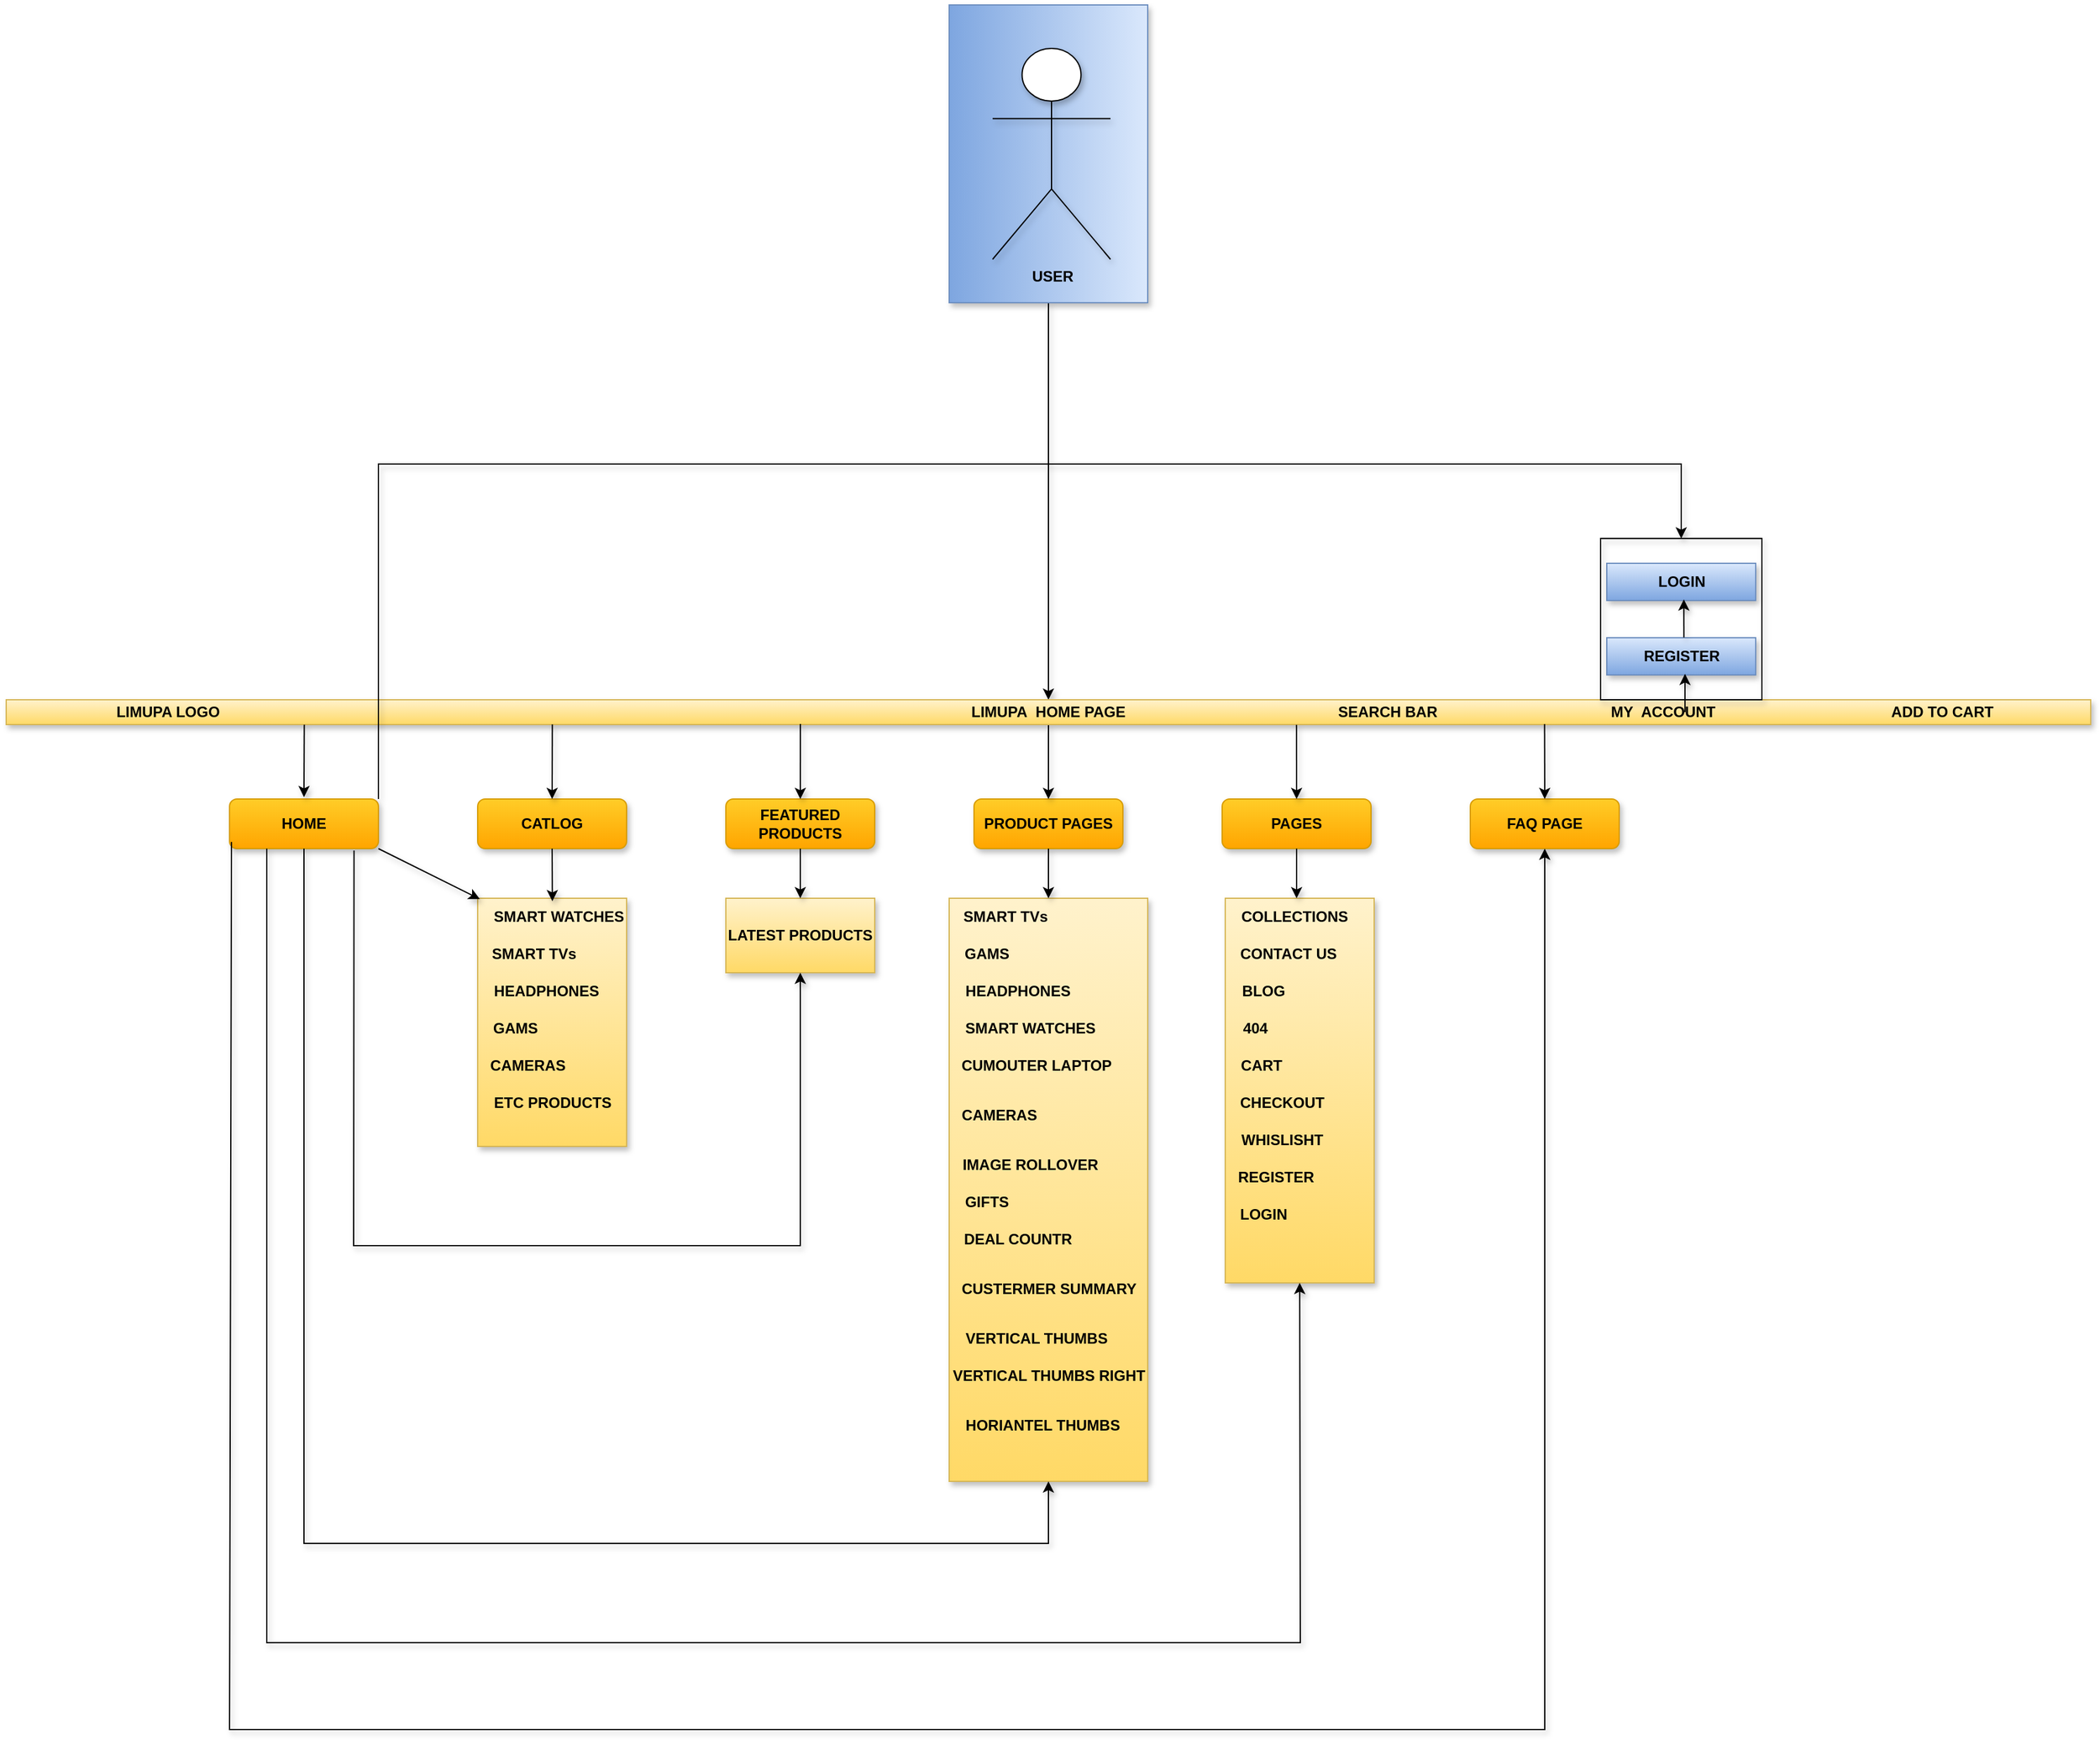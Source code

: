 <mxfile version="22.0.4" type="device" pages="8">
  <diagram id="oPy_ZrdYFbseIGui1dJz" name="USER_CASE_DIGRAM">
    <mxGraphModel dx="1900" dy="1730" grid="1" gridSize="10" guides="1" tooltips="1" connect="1" arrows="1" fold="1" page="1" pageScale="1" pageWidth="850" pageHeight="1100" math="0" shadow="0">
      <root>
        <mxCell id="0" />
        <mxCell id="1" parent="0" />
        <mxCell id="8yu2u1emHPLS6RS63I92-1" value="User" style="shape=umlActor;verticalLabelPosition=bottom;verticalAlign=top;html=1;outlineConnect=0;fillColor=#d5e8d4;strokeColor=#82b366;fontStyle=1;shadow=1;fontFamily=Helvetica;" parent="1" vertex="1">
          <mxGeometry x="-50" y="-200" width="100" height="150" as="geometry" />
        </mxCell>
        <mxCell id="8yu2u1emHPLS6RS63I92-2" value="" style="endArrow=classic;html=1;rounded=0;entryX=0.5;entryY=0;entryDx=0;entryDy=0;exitX=1;exitY=0.5;exitDx=0;exitDy=0;fontStyle=1;shadow=1;fontFamily=Helvetica;" parent="1" source="8yu2u1emHPLS6RS63I92-173" target="8yu2u1emHPLS6RS63I92-37" edge="1">
          <mxGeometry width="50" height="50" relative="1" as="geometry">
            <mxPoint y="200" as="sourcePoint" />
            <mxPoint y="320" as="targetPoint" />
            <Array as="points" />
          </mxGeometry>
        </mxCell>
        <mxCell id="8yu2u1emHPLS6RS63I92-24" value="PRODUCT PAGES" style="rounded=1;whiteSpace=wrap;html=1;fillColor=#ffcd28;strokeColor=#d79b00;gradientColor=#ffa500;fontStyle=1;shadow=1;fontFamily=Helvetica;" parent="1" vertex="1">
          <mxGeometry x="-60" y="400" width="120" height="40" as="geometry" />
        </mxCell>
        <mxCell id="8yu2u1emHPLS6RS63I92-39" value="" style="edgeStyle=orthogonalEdgeStyle;rounded=0;orthogonalLoop=1;jettySize=auto;html=1;fontStyle=1;shadow=1;fontFamily=Helvetica;" parent="1" source="8yu2u1emHPLS6RS63I92-37" target="8yu2u1emHPLS6RS63I92-24" edge="1">
          <mxGeometry relative="1" as="geometry" />
        </mxCell>
        <mxCell id="8yu2u1emHPLS6RS63I92-37" value="LIMUPA&amp;nbsp; HOME PAGE" style="rounded=0;whiteSpace=wrap;html=1;fillColor=#fff2cc;strokeColor=#d6b656;gradientColor=#ffd966;fontStyle=1;shadow=1;fontFamily=Helvetica;" parent="1" vertex="1">
          <mxGeometry x="-840" y="320" width="1680" height="20" as="geometry" />
        </mxCell>
        <mxCell id="8yu2u1emHPLS6RS63I92-42" value="PAGES" style="rounded=1;whiteSpace=wrap;html=1;fillColor=#ffcd28;strokeColor=#d79b00;gradientColor=#ffa500;fontStyle=1;shadow=1;fontFamily=Helvetica;" parent="1" vertex="1">
          <mxGeometry x="140" y="400" width="120" height="40" as="geometry" />
        </mxCell>
        <mxCell id="8yu2u1emHPLS6RS63I92-44" value="FAQ PAGE" style="rounded=1;whiteSpace=wrap;html=1;fillColor=#ffcd28;strokeColor=#d79b00;gradientColor=#ffa500;fontStyle=1;shadow=1;fontFamily=Helvetica;" parent="1" vertex="1">
          <mxGeometry x="340" y="400" width="120" height="40" as="geometry" />
        </mxCell>
        <mxCell id="8yu2u1emHPLS6RS63I92-48" value="FEATURED&lt;br&gt;PRODUCTS" style="rounded=1;whiteSpace=wrap;html=1;fillColor=#ffcd28;strokeColor=#d79b00;gradientColor=#ffa500;fontStyle=1;shadow=1;fontFamily=Helvetica;" parent="1" vertex="1">
          <mxGeometry x="-260" y="400" width="120" height="40" as="geometry" />
        </mxCell>
        <mxCell id="8yu2u1emHPLS6RS63I92-50" value="CATLOG" style="rounded=1;whiteSpace=wrap;html=1;fillColor=#ffcd28;strokeColor=#d79b00;gradientColor=#ffa500;fontStyle=1;shadow=1;fontFamily=Helvetica;" parent="1" vertex="1">
          <mxGeometry x="-460" y="400" width="120" height="40" as="geometry" />
        </mxCell>
        <mxCell id="8yu2u1emHPLS6RS63I92-52" value="HOME" style="rounded=1;whiteSpace=wrap;html=1;fillColor=#ffcd28;strokeColor=#d79b00;gradientColor=#ffa500;fontStyle=1;shadow=1;fontFamily=Helvetica;" parent="1" vertex="1">
          <mxGeometry x="-660" y="400" width="120" height="40" as="geometry" />
        </mxCell>
        <mxCell id="8yu2u1emHPLS6RS63I92-65" value="" style="endArrow=classic;html=1;rounded=0;exitX=0.738;exitY=0.983;exitDx=0;exitDy=0;exitPerimeter=0;entryX=0.5;entryY=0;entryDx=0;entryDy=0;fontStyle=1;shadow=1;fontFamily=Helvetica;" parent="1" source="8yu2u1emHPLS6RS63I92-37" target="8yu2u1emHPLS6RS63I92-44" edge="1">
          <mxGeometry width="50" height="50" relative="1" as="geometry">
            <mxPoint x="350" y="410" as="sourcePoint" />
            <mxPoint x="400" y="360" as="targetPoint" />
          </mxGeometry>
        </mxCell>
        <mxCell id="8yu2u1emHPLS6RS63I92-66" value="" style="endArrow=classic;html=1;rounded=0;exitX=0.619;exitY=1.015;exitDx=0;exitDy=0;exitPerimeter=0;entryX=0.5;entryY=0;entryDx=0;entryDy=0;fontStyle=1;shadow=1;fontFamily=Helvetica;" parent="1" source="8yu2u1emHPLS6RS63I92-37" target="8yu2u1emHPLS6RS63I92-42" edge="1">
          <mxGeometry width="50" height="50" relative="1" as="geometry">
            <mxPoint x="230" y="400" as="sourcePoint" />
            <mxPoint x="280" y="350" as="targetPoint" />
          </mxGeometry>
        </mxCell>
        <mxCell id="8yu2u1emHPLS6RS63I92-67" value="" style="endArrow=classic;html=1;rounded=0;exitX=0.381;exitY=0.975;exitDx=0;exitDy=0;exitPerimeter=0;fontStyle=1;shadow=1;fontFamily=Helvetica;" parent="1" source="8yu2u1emHPLS6RS63I92-37" target="8yu2u1emHPLS6RS63I92-48" edge="1">
          <mxGeometry width="50" height="50" relative="1" as="geometry">
            <mxPoint x="-150" y="400" as="sourcePoint" />
            <mxPoint x="-100" y="350" as="targetPoint" />
          </mxGeometry>
        </mxCell>
        <mxCell id="8yu2u1emHPLS6RS63I92-68" value="" style="endArrow=classic;html=1;rounded=0;entryX=0.5;entryY=0;entryDx=0;entryDy=0;exitX=0.262;exitY=0.992;exitDx=0;exitDy=0;exitPerimeter=0;fontStyle=1;shadow=1;fontFamily=Helvetica;" parent="1" source="8yu2u1emHPLS6RS63I92-37" target="8yu2u1emHPLS6RS63I92-50" edge="1">
          <mxGeometry width="50" height="50" relative="1" as="geometry">
            <mxPoint x="-440" y="380" as="sourcePoint" />
            <mxPoint x="-390" y="330" as="targetPoint" />
          </mxGeometry>
        </mxCell>
        <mxCell id="8yu2u1emHPLS6RS63I92-71" value="" style="endArrow=classic;html=1;rounded=0;entryX=0.5;entryY=-0.038;entryDx=0;entryDy=0;entryPerimeter=0;exitX=0.143;exitY=1.008;exitDx=0;exitDy=0;exitPerimeter=0;fontStyle=1;shadow=1;fontFamily=Helvetica;" parent="1" source="8yu2u1emHPLS6RS63I92-37" target="8yu2u1emHPLS6RS63I92-52" edge="1">
          <mxGeometry width="50" height="50" relative="1" as="geometry">
            <mxPoint x="-620" y="380" as="sourcePoint" />
            <mxPoint x="-570" y="330" as="targetPoint" />
          </mxGeometry>
        </mxCell>
        <mxCell id="8yu2u1emHPLS6RS63I92-101" value="" style="rounded=0;whiteSpace=wrap;html=1;fillColor=#fff2cc;strokeColor=#d6b656;gradientColor=#ffd966;fontStyle=1;shadow=1;fontFamily=Helvetica;" parent="1" vertex="1">
          <mxGeometry x="-460" y="480" width="120" height="200" as="geometry" />
        </mxCell>
        <mxCell id="8yu2u1emHPLS6RS63I92-106" value="SMART WATCHES" style="text;html=1;align=center;verticalAlign=middle;resizable=0;points=[];autosize=1;strokeColor=none;fillColor=none;fontStyle=1;shadow=1;fontFamily=Helvetica;" parent="1" vertex="1">
          <mxGeometry x="-460" y="480" width="130" height="30" as="geometry" />
        </mxCell>
        <mxCell id="8yu2u1emHPLS6RS63I92-107" value="SMART TVs" style="text;html=1;align=center;verticalAlign=middle;resizable=0;points=[];autosize=1;strokeColor=none;fillColor=none;fontStyle=1;shadow=1;fontFamily=Helvetica;" parent="1" vertex="1">
          <mxGeometry x="-460" y="510" width="90" height="30" as="geometry" />
        </mxCell>
        <mxCell id="8yu2u1emHPLS6RS63I92-108" value="HEADPHONES" style="text;html=1;align=center;verticalAlign=middle;resizable=0;points=[];autosize=1;strokeColor=none;fillColor=none;fontStyle=1;shadow=1;fontFamily=Helvetica;" parent="1" vertex="1">
          <mxGeometry x="-460" y="540" width="110" height="30" as="geometry" />
        </mxCell>
        <mxCell id="8yu2u1emHPLS6RS63I92-109" value="ETC PRODUCTS" style="text;html=1;align=center;verticalAlign=middle;resizable=0;points=[];autosize=1;strokeColor=none;fillColor=none;fontStyle=1;shadow=1;fontFamily=Helvetica;" parent="1" vertex="1">
          <mxGeometry x="-460" y="630" width="120" height="30" as="geometry" />
        </mxCell>
        <mxCell id="8yu2u1emHPLS6RS63I92-110" value="LATEST PRODUCTS" style="rounded=0;whiteSpace=wrap;html=1;fillColor=#fff2cc;strokeColor=#d6b656;gradientColor=#ffd966;fontStyle=1;shadow=1;fontFamily=Helvetica;" parent="1" vertex="1">
          <mxGeometry x="-260" y="480" width="120" height="60" as="geometry" />
        </mxCell>
        <mxCell id="8yu2u1emHPLS6RS63I92-112" value="" style="rounded=0;whiteSpace=wrap;html=1;fillColor=#fff2cc;strokeColor=#d6b656;gradientColor=#ffd966;fontStyle=1;shadow=1;fontFamily=Helvetica;" parent="1" vertex="1">
          <mxGeometry x="142.5" y="480" width="120" height="310" as="geometry" />
        </mxCell>
        <mxCell id="8yu2u1emHPLS6RS63I92-113" value="COLLECTIONS&lt;br&gt;" style="text;html=1;align=center;verticalAlign=middle;resizable=0;points=[];autosize=1;strokeColor=none;fillColor=none;fontStyle=1;shadow=1;fontFamily=Helvetica;" parent="1" vertex="1">
          <mxGeometry x="142.5" y="480" width="110" height="30" as="geometry" />
        </mxCell>
        <mxCell id="8yu2u1emHPLS6RS63I92-114" value="CONTACT US" style="text;html=1;align=center;verticalAlign=middle;resizable=0;points=[];autosize=1;strokeColor=none;fillColor=none;fontStyle=1;shadow=1;fontFamily=Helvetica;" parent="1" vertex="1">
          <mxGeometry x="142.5" y="510" width="100" height="30" as="geometry" />
        </mxCell>
        <mxCell id="8yu2u1emHPLS6RS63I92-115" value="BLOG" style="text;html=1;align=center;verticalAlign=middle;resizable=0;points=[];autosize=1;strokeColor=none;fillColor=none;fontStyle=1;shadow=1;fontFamily=Helvetica;" parent="1" vertex="1">
          <mxGeometry x="142.5" y="540" width="60" height="30" as="geometry" />
        </mxCell>
        <mxCell id="8yu2u1emHPLS6RS63I92-116" value="CART&amp;nbsp;" style="text;html=1;align=center;verticalAlign=middle;resizable=0;points=[];autosize=1;strokeColor=none;fillColor=none;fontStyle=1;shadow=1;fontFamily=Helvetica;" parent="1" vertex="1">
          <mxGeometry x="142.5" y="600" width="60" height="30" as="geometry" />
        </mxCell>
        <mxCell id="8yu2u1emHPLS6RS63I92-118" value="CHECKOUT" style="text;html=1;align=center;verticalAlign=middle;resizable=0;points=[];autosize=1;strokeColor=none;fillColor=none;fontStyle=1;shadow=1;fontFamily=Helvetica;" parent="1" vertex="1">
          <mxGeometry x="142.5" y="630" width="90" height="30" as="geometry" />
        </mxCell>
        <mxCell id="8yu2u1emHPLS6RS63I92-119" value="WHISLISHT" style="text;html=1;align=center;verticalAlign=middle;resizable=0;points=[];autosize=1;strokeColor=none;fillColor=none;fontStyle=1;shadow=1;fontFamily=Helvetica;" parent="1" vertex="1">
          <mxGeometry x="142.5" y="660" width="90" height="30" as="geometry" />
        </mxCell>
        <mxCell id="8yu2u1emHPLS6RS63I92-120" value="LOGIN" style="text;html=1;align=center;verticalAlign=middle;resizable=0;points=[];autosize=1;strokeColor=none;fillColor=none;fontStyle=1;shadow=1;fontFamily=Helvetica;" parent="1" vertex="1">
          <mxGeometry x="142.5" y="720" width="60" height="30" as="geometry" />
        </mxCell>
        <mxCell id="8yu2u1emHPLS6RS63I92-121" value="REGISTER" style="text;html=1;align=center;verticalAlign=middle;resizable=0;points=[];autosize=1;strokeColor=none;fillColor=none;fontStyle=1;shadow=1;fontFamily=Helvetica;" parent="1" vertex="1">
          <mxGeometry x="142.5" y="690" width="80" height="30" as="geometry" />
        </mxCell>
        <mxCell id="8yu2u1emHPLS6RS63I92-122" value="&amp;nbsp; 404" style="text;html=1;align=center;verticalAlign=middle;resizable=0;points=[];autosize=1;strokeColor=none;fillColor=none;fontStyle=1;shadow=1;fontFamily=Helvetica;" parent="1" vertex="1">
          <mxGeometry x="137.5" y="570" width="50" height="30" as="geometry" />
        </mxCell>
        <mxCell id="8yu2u1emHPLS6RS63I92-123" value="GAMS" style="text;html=1;align=center;verticalAlign=middle;resizable=0;points=[];autosize=1;strokeColor=none;fillColor=none;fontStyle=1;shadow=1;fontFamily=Helvetica;" parent="1" vertex="1">
          <mxGeometry x="-460" y="570" width="60" height="30" as="geometry" />
        </mxCell>
        <mxCell id="8yu2u1emHPLS6RS63I92-124" value="" style="rounded=0;whiteSpace=wrap;html=1;fillColor=#fff2cc;strokeColor=#d6b656;gradientColor=#ffd966;fontStyle=1;shadow=1;fontFamily=Helvetica;" parent="1" vertex="1">
          <mxGeometry x="-80" y="480" width="160" height="470" as="geometry" />
        </mxCell>
        <mxCell id="8yu2u1emHPLS6RS63I92-125" value="HORIANTEL THUMBS" style="text;html=1;align=center;verticalAlign=middle;resizable=0;points=[];autosize=1;strokeColor=none;fillColor=none;fontStyle=1;shadow=1;fontFamily=Helvetica;" parent="1" vertex="1">
          <mxGeometry x="-80" y="890" width="150" height="30" as="geometry" />
        </mxCell>
        <mxCell id="8yu2u1emHPLS6RS63I92-126" value="VERTICAL THUMBS" style="text;html=1;align=center;verticalAlign=middle;resizable=0;points=[];autosize=1;strokeColor=none;fillColor=none;fontStyle=1;shadow=1;fontFamily=Helvetica;" parent="1" vertex="1">
          <mxGeometry x="-80" y="820" width="140" height="30" as="geometry" />
        </mxCell>
        <mxCell id="8yu2u1emHPLS6RS63I92-127" value="VERTICAL THUMBS RIGHT" style="text;html=1;align=center;verticalAlign=middle;resizable=0;points=[];autosize=1;strokeColor=none;fillColor=none;fontStyle=1;shadow=1;fontFamily=Helvetica;" parent="1" vertex="1">
          <mxGeometry x="-90" y="850" width="180" height="30" as="geometry" />
        </mxCell>
        <mxCell id="8yu2u1emHPLS6RS63I92-128" value="IMAGE ROLLOVER" style="text;html=1;align=center;verticalAlign=middle;resizable=0;points=[];autosize=1;strokeColor=none;fillColor=none;fontStyle=1;shadow=1;fontFamily=Helvetica;" parent="1" vertex="1">
          <mxGeometry x="-80" y="680" width="130" height="30" as="geometry" />
        </mxCell>
        <mxCell id="8yu2u1emHPLS6RS63I92-129" value="GIFTS" style="text;html=1;align=center;verticalAlign=middle;resizable=0;points=[];autosize=1;strokeColor=none;fillColor=none;fontStyle=1;shadow=1;fontFamily=Helvetica;" parent="1" vertex="1">
          <mxGeometry x="-80" y="710" width="60" height="30" as="geometry" />
        </mxCell>
        <mxCell id="8yu2u1emHPLS6RS63I92-130" value="DEAL COUNTR" style="text;html=1;align=center;verticalAlign=middle;resizable=0;points=[];autosize=1;strokeColor=none;fillColor=none;fontStyle=1;shadow=1;fontFamily=Helvetica;" parent="1" vertex="1">
          <mxGeometry x="-80" y="740" width="110" height="30" as="geometry" />
        </mxCell>
        <mxCell id="8yu2u1emHPLS6RS63I92-131" value="CUSTERMER SUMMARY" style="text;html=1;align=center;verticalAlign=middle;resizable=0;points=[];autosize=1;strokeColor=none;fillColor=none;fontStyle=1;shadow=1;fontFamily=Helvetica;" parent="1" vertex="1">
          <mxGeometry x="-80" y="780" width="160" height="30" as="geometry" />
        </mxCell>
        <mxCell id="8yu2u1emHPLS6RS63I92-132" value="SMART TVs" style="text;html=1;align=center;verticalAlign=middle;resizable=0;points=[];autosize=1;strokeColor=none;fillColor=none;fontStyle=1;shadow=1;fontFamily=Helvetica;" parent="1" vertex="1">
          <mxGeometry x="-80" y="480" width="90" height="30" as="geometry" />
        </mxCell>
        <mxCell id="8yu2u1emHPLS6RS63I92-133" value="GAMS" style="text;html=1;align=center;verticalAlign=middle;resizable=0;points=[];autosize=1;strokeColor=none;fillColor=none;fontStyle=1;shadow=1;fontFamily=Helvetica;" parent="1" vertex="1">
          <mxGeometry x="-80" y="510" width="60" height="30" as="geometry" />
        </mxCell>
        <mxCell id="8yu2u1emHPLS6RS63I92-134" value="HEADPHONES" style="text;html=1;align=center;verticalAlign=middle;resizable=0;points=[];autosize=1;strokeColor=none;fillColor=none;fontStyle=1;shadow=1;fontFamily=Helvetica;" parent="1" vertex="1">
          <mxGeometry x="-80" y="540" width="110" height="30" as="geometry" />
        </mxCell>
        <mxCell id="8yu2u1emHPLS6RS63I92-135" value="SMART WATCHES" style="text;html=1;align=center;verticalAlign=middle;resizable=0;points=[];autosize=1;strokeColor=none;fillColor=none;fontStyle=1;shadow=1;fontFamily=Helvetica;" parent="1" vertex="1">
          <mxGeometry x="-80" y="570" width="130" height="30" as="geometry" />
        </mxCell>
        <mxCell id="8yu2u1emHPLS6RS63I92-136" value="SEARCH BAR" style="text;html=1;align=center;verticalAlign=middle;resizable=0;points=[];autosize=1;strokeColor=none;fillColor=none;fontStyle=1;shadow=1;fontFamily=Helvetica;" parent="1" vertex="1">
          <mxGeometry x="222.5" y="315" width="100" height="30" as="geometry" />
        </mxCell>
        <mxCell id="8yu2u1emHPLS6RS63I92-137" value="ADD TO CART" style="text;html=1;align=center;verticalAlign=middle;resizable=0;points=[];autosize=1;strokeColor=none;fillColor=none;fontStyle=1;shadow=1;fontFamily=Helvetica;" parent="1" vertex="1">
          <mxGeometry x="665" y="315" width="110" height="30" as="geometry" />
        </mxCell>
        <mxCell id="8yu2u1emHPLS6RS63I92-138" value="MY&amp;nbsp; ACCOUNT" style="text;html=1;align=center;verticalAlign=middle;resizable=0;points=[];autosize=1;strokeColor=none;fillColor=none;fontStyle=1;shadow=1;fontFamily=Helvetica;" parent="1" vertex="1">
          <mxGeometry x="440" y="315" width="110" height="30" as="geometry" />
        </mxCell>
        <mxCell id="8yu2u1emHPLS6RS63I92-139" value="LIMUPA LOGO" style="text;html=1;align=center;verticalAlign=middle;resizable=0;points=[];autosize=1;strokeColor=none;fillColor=none;fontStyle=1;shadow=1;fontFamily=Helvetica;" parent="1" vertex="1">
          <mxGeometry x="-765" y="315" width="110" height="30" as="geometry" />
        </mxCell>
        <mxCell id="8yu2u1emHPLS6RS63I92-140" value="CUMOUTER LAPTOP" style="text;html=1;align=center;verticalAlign=middle;resizable=0;points=[];autosize=1;strokeColor=none;fillColor=none;fontStyle=1;shadow=1;fontFamily=Helvetica;" parent="1" vertex="1">
          <mxGeometry x="-80" y="600" width="140" height="30" as="geometry" />
        </mxCell>
        <mxCell id="8yu2u1emHPLS6RS63I92-141" value="CAMERAS" style="text;html=1;align=center;verticalAlign=middle;resizable=0;points=[];autosize=1;strokeColor=none;fillColor=none;fontStyle=1;shadow=1;fontFamily=Helvetica;" parent="1" vertex="1">
          <mxGeometry x="-80" y="640" width="80" height="30" as="geometry" />
        </mxCell>
        <mxCell id="8yu2u1emHPLS6RS63I92-145" value="" style="endArrow=classic;html=1;rounded=0;exitX=0.5;exitY=1;exitDx=0;exitDy=0;entryX=0.463;entryY=0.079;entryDx=0;entryDy=0;entryPerimeter=0;fontStyle=1;shadow=1;fontFamily=Helvetica;" parent="1" source="8yu2u1emHPLS6RS63I92-50" target="8yu2u1emHPLS6RS63I92-106" edge="1">
          <mxGeometry width="50" height="50" relative="1" as="geometry">
            <mxPoint x="-200" y="620" as="sourcePoint" />
            <mxPoint x="-150" y="570" as="targetPoint" />
          </mxGeometry>
        </mxCell>
        <mxCell id="8yu2u1emHPLS6RS63I92-146" value="" style="endArrow=classic;html=1;rounded=0;exitX=0.5;exitY=1;exitDx=0;exitDy=0;entryX=0.5;entryY=0;entryDx=0;entryDy=0;fontStyle=1;shadow=1;fontFamily=Helvetica;" parent="1" source="8yu2u1emHPLS6RS63I92-48" target="8yu2u1emHPLS6RS63I92-110" edge="1">
          <mxGeometry width="50" height="50" relative="1" as="geometry">
            <mxPoint x="-200" y="620" as="sourcePoint" />
            <mxPoint x="-150" y="570" as="targetPoint" />
          </mxGeometry>
        </mxCell>
        <mxCell id="8yu2u1emHPLS6RS63I92-147" value="" style="endArrow=classic;html=1;rounded=0;exitX=0.5;exitY=1;exitDx=0;exitDy=0;entryX=0.889;entryY=0;entryDx=0;entryDy=0;entryPerimeter=0;fontStyle=1;shadow=1;fontFamily=Helvetica;" parent="1" source="8yu2u1emHPLS6RS63I92-24" target="8yu2u1emHPLS6RS63I92-132" edge="1">
          <mxGeometry width="50" height="50" relative="1" as="geometry">
            <mxPoint x="-200" y="620" as="sourcePoint" />
            <mxPoint x="-150" y="570" as="targetPoint" />
          </mxGeometry>
        </mxCell>
        <mxCell id="8yu2u1emHPLS6RS63I92-148" value="" style="endArrow=classic;html=1;rounded=0;exitX=0.5;exitY=1;exitDx=0;exitDy=0;fontStyle=1;shadow=1;fontFamily=Helvetica;" parent="1" source="8yu2u1emHPLS6RS63I92-42" edge="1">
          <mxGeometry width="50" height="50" relative="1" as="geometry">
            <mxPoint x="350" y="560" as="sourcePoint" />
            <mxPoint x="200" y="480" as="targetPoint" />
          </mxGeometry>
        </mxCell>
        <mxCell id="8yu2u1emHPLS6RS63I92-151" value="" style="rounded=0;whiteSpace=wrap;html=1;fillColor=#dae8fc;strokeColor=#6c8ebf;gradientColor=#7ea6e0;fontStyle=1;shadow=1;fontFamily=Helvetica;" parent="1" vertex="1">
          <mxGeometry x="450" y="270" width="120" height="30" as="geometry" />
        </mxCell>
        <mxCell id="8yu2u1emHPLS6RS63I92-152" value="REGISTER" style="text;html=1;align=center;verticalAlign=middle;resizable=0;points=[];autosize=1;strokeColor=none;fillColor=none;fontStyle=1;shadow=1;fontFamily=Helvetica;" parent="1" vertex="1">
          <mxGeometry x="470" y="270" width="80" height="30" as="geometry" />
        </mxCell>
        <mxCell id="8yu2u1emHPLS6RS63I92-155" value="" style="rounded=0;whiteSpace=wrap;html=1;fillColor=#dae8fc;strokeColor=#6c8ebf;gradientColor=#7ea6e0;fontStyle=1;shadow=1;fontFamily=Helvetica;" parent="1" vertex="1">
          <mxGeometry x="450" y="210" width="120" height="30" as="geometry" />
        </mxCell>
        <mxCell id="8yu2u1emHPLS6RS63I92-156" value="LOGIN" style="text;html=1;align=center;verticalAlign=middle;resizable=0;points=[];autosize=1;strokeColor=none;fillColor=none;fontStyle=1;shadow=1;fontFamily=Helvetica;" parent="1" vertex="1">
          <mxGeometry x="480" y="210" width="60" height="30" as="geometry" />
        </mxCell>
        <mxCell id="8yu2u1emHPLS6RS63I92-157" value="" style="endArrow=classic;html=1;rounded=0;entryX=0.538;entryY=0.97;entryDx=0;entryDy=0;entryPerimeter=0;exitX=0.664;exitY=0.5;exitDx=0;exitDy=0;exitPerimeter=0;fontStyle=1;shadow=1;fontFamily=Helvetica;" parent="1" source="8yu2u1emHPLS6RS63I92-138" target="8yu2u1emHPLS6RS63I92-152" edge="1">
          <mxGeometry width="50" height="50" relative="1" as="geometry">
            <mxPoint x="220" y="450" as="sourcePoint" />
            <mxPoint x="270" y="400" as="targetPoint" />
          </mxGeometry>
        </mxCell>
        <mxCell id="8yu2u1emHPLS6RS63I92-158" value="" style="endArrow=classic;html=1;rounded=0;entryX=0.535;entryY=0.971;entryDx=0;entryDy=0;entryPerimeter=0;exitX=0.527;exitY=-0.007;exitDx=0;exitDy=0;exitPerimeter=0;fontStyle=1;shadow=1;fontFamily=Helvetica;" parent="1" source="8yu2u1emHPLS6RS63I92-152" target="8yu2u1emHPLS6RS63I92-156" edge="1">
          <mxGeometry width="50" height="50" relative="1" as="geometry">
            <mxPoint x="220" y="450" as="sourcePoint" />
            <mxPoint x="270" y="400" as="targetPoint" />
          </mxGeometry>
        </mxCell>
        <mxCell id="8yu2u1emHPLS6RS63I92-160" value="CAMERAS" style="text;html=1;align=center;verticalAlign=middle;resizable=0;points=[];autosize=1;strokeColor=none;fillColor=none;fontStyle=1;shadow=1;fontFamily=Helvetica;" parent="1" vertex="1">
          <mxGeometry x="-460" y="600" width="80" height="30" as="geometry" />
        </mxCell>
        <mxCell id="8yu2u1emHPLS6RS63I92-163" value="" style="endArrow=classic;html=1;rounded=0;exitX=1;exitY=1;exitDx=0;exitDy=0;entryX=0.013;entryY=0.022;entryDx=0;entryDy=0;entryPerimeter=0;fontStyle=1;shadow=1;fontFamily=Helvetica;" parent="1" source="8yu2u1emHPLS6RS63I92-52" target="8yu2u1emHPLS6RS63I92-106" edge="1">
          <mxGeometry width="50" height="50" relative="1" as="geometry">
            <mxPoint x="-100" y="750" as="sourcePoint" />
            <mxPoint x="-50" y="700" as="targetPoint" />
          </mxGeometry>
        </mxCell>
        <mxCell id="8yu2u1emHPLS6RS63I92-164" value="" style="endArrow=classic;html=1;rounded=0;exitX=0.836;exitY=1.039;exitDx=0;exitDy=0;entryX=0.5;entryY=1;entryDx=0;entryDy=0;exitPerimeter=0;fontStyle=1;shadow=1;fontFamily=Helvetica;" parent="1" source="8yu2u1emHPLS6RS63I92-52" target="8yu2u1emHPLS6RS63I92-110" edge="1">
          <mxGeometry width="50" height="50" relative="1" as="geometry">
            <mxPoint x="-100" y="750" as="sourcePoint" />
            <mxPoint x="-530" y="840" as="targetPoint" />
            <Array as="points">
              <mxPoint x="-560" y="760" />
              <mxPoint x="-200" y="760" />
            </Array>
          </mxGeometry>
        </mxCell>
        <mxCell id="8yu2u1emHPLS6RS63I92-165" value="" style="endArrow=classic;html=1;rounded=0;exitX=0.5;exitY=1;exitDx=0;exitDy=0;entryX=0.5;entryY=1;entryDx=0;entryDy=0;fontStyle=1;shadow=1;fontFamily=Helvetica;" parent="1" source="8yu2u1emHPLS6RS63I92-52" target="8yu2u1emHPLS6RS63I92-124" edge="1">
          <mxGeometry width="50" height="50" relative="1" as="geometry">
            <mxPoint x="-90" y="810" as="sourcePoint" />
            <mxPoint x="-40" y="760" as="targetPoint" />
            <Array as="points">
              <mxPoint x="-600" y="1000" />
              <mxPoint y="1000" />
            </Array>
          </mxGeometry>
        </mxCell>
        <mxCell id="8yu2u1emHPLS6RS63I92-166" value="" style="endArrow=classic;html=1;rounded=0;entryX=0.5;entryY=1;entryDx=0;entryDy=0;exitX=0.25;exitY=1;exitDx=0;exitDy=0;fontStyle=1;shadow=1;fontFamily=Helvetica;" parent="1" source="8yu2u1emHPLS6RS63I92-52" target="8yu2u1emHPLS6RS63I92-112" edge="1">
          <mxGeometry width="50" height="50" relative="1" as="geometry">
            <mxPoint x="-140" y="890" as="sourcePoint" />
            <mxPoint x="-90" y="840" as="targetPoint" />
            <Array as="points">
              <mxPoint x="-630" y="1080" />
              <mxPoint x="203" y="1080" />
            </Array>
          </mxGeometry>
        </mxCell>
        <mxCell id="8yu2u1emHPLS6RS63I92-167" value="" style="endArrow=classic;html=1;rounded=0;entryX=0.5;entryY=1;entryDx=0;entryDy=0;exitX=0.013;exitY=0.865;exitDx=0;exitDy=0;exitPerimeter=0;fontStyle=1;shadow=1;fontFamily=Helvetica;" parent="1" source="8yu2u1emHPLS6RS63I92-52" target="8yu2u1emHPLS6RS63I92-44" edge="1">
          <mxGeometry width="50" height="50" relative="1" as="geometry">
            <mxPoint x="-170" y="780" as="sourcePoint" />
            <mxPoint x="-120" y="730" as="targetPoint" />
            <Array as="points">
              <mxPoint x="-660" y="1150" />
              <mxPoint x="400" y="1150" />
            </Array>
          </mxGeometry>
        </mxCell>
        <mxCell id="8yu2u1emHPLS6RS63I92-171" value="" style="endArrow=classic;html=1;rounded=0;entryX=0.5;entryY=0;entryDx=0;entryDy=0;exitX=1;exitY=0;exitDx=0;exitDy=0;fontStyle=1;shadow=1;fontFamily=Helvetica;" parent="1" source="8yu2u1emHPLS6RS63I92-52" target="8yu2u1emHPLS6RS63I92-172" edge="1">
          <mxGeometry width="50" height="50" relative="1" as="geometry">
            <mxPoint x="60" y="710" as="sourcePoint" />
            <mxPoint x="290" y="270" as="targetPoint" />
            <Array as="points">
              <mxPoint x="-540" y="130" />
              <mxPoint x="510" y="130" />
            </Array>
          </mxGeometry>
        </mxCell>
        <mxCell id="8yu2u1emHPLS6RS63I92-172" value="" style="whiteSpace=wrap;html=1;aspect=fixed;fillColor=none;fontStyle=1;shadow=1;fontFamily=Helvetica;" parent="1" vertex="1">
          <mxGeometry x="445" y="190" width="130" height="130" as="geometry" />
        </mxCell>
        <mxCell id="8yu2u1emHPLS6RS63I92-173" value="" style="rounded=0;whiteSpace=wrap;html=1;rotation=90;fillColor=#dae8fc;fontStyle=1;strokeColor=#6c8ebf;gradientColor=#7ea6e0;shadow=1;fontFamily=Helvetica;" parent="1" vertex="1">
          <mxGeometry x="-120" y="-200" width="240" height="160" as="geometry" />
        </mxCell>
        <mxCell id="hL8CY7KDZ346g995mJGW-1" value="&lt;b&gt;USER&lt;/b&gt;" style="shape=umlActor;verticalLabelPosition=bottom;verticalAlign=top;html=1;outlineConnect=0;shadow=1;fontFamily=Helvetica;" parent="1" vertex="1">
          <mxGeometry x="-45" y="-205" width="95" height="170" as="geometry" />
        </mxCell>
      </root>
    </mxGraphModel>
  </diagram>
  <diagram id="RCiLUN9PHJh4tCyCMGFX" name="ADMIN_CASE_DIAGRAM">
    <mxGraphModel grid="1" page="1" gridSize="10" guides="1" tooltips="1" connect="1" arrows="1" fold="1" pageScale="1" pageWidth="850" pageHeight="1100" math="0" shadow="0">
      <root>
        <mxCell id="0" />
        <mxCell id="1" parent="0" />
        <mxCell id="BANBgfmk5dWTllm6sLYy-1" value="" style="rounded=0;whiteSpace=wrap;html=1;fillColor=#ffe6cc;strokeColor=#d79b00;fontStyle=1;shadow=1;" vertex="1" parent="1">
          <mxGeometry x="360" y="-1090" width="120" height="200" as="geometry" />
        </mxCell>
        <mxCell id="BANBgfmk5dWTllm6sLYy-2" value="ADMIN" style="shape=umlActor;verticalLabelPosition=bottom;verticalAlign=top;html=1;outlineConnect=0;fontStyle=1;shadow=1;" vertex="1" parent="1">
          <mxGeometry x="380" y="-1050" width="80" height="140" as="geometry" />
        </mxCell>
        <mxCell id="BANBgfmk5dWTllm6sLYy-6" value="" style="edgeStyle=orthogonalEdgeStyle;rounded=0;orthogonalLoop=1;jettySize=auto;html=1;fontStyle=1;shadow=1;" edge="1" parent="1" source="BANBgfmk5dWTllm6sLYy-4" target="BANBgfmk5dWTllm6sLYy-5">
          <mxGeometry relative="1" as="geometry" />
        </mxCell>
        <mxCell id="BANBgfmk5dWTllm6sLYy-23" value="" style="edgeStyle=orthogonalEdgeStyle;rounded=0;orthogonalLoop=1;jettySize=auto;html=1;entryX=0.5;entryY=1;entryDx=0;entryDy=0;fontStyle=1;shadow=1;" edge="1" parent="1" source="BANBgfmk5dWTllm6sLYy-4" target="BANBgfmk5dWTllm6sLYy-1">
          <mxGeometry relative="1" as="geometry" />
        </mxCell>
        <mxCell id="BANBgfmk5dWTllm6sLYy-4" value="LOGIN" style="rounded=1;whiteSpace=wrap;html=1;fillColor=#d80073;strokeColor=#A50040;fontColor=#ffffff;fontStyle=1;shadow=1;" vertex="1" parent="1">
          <mxGeometry x="360" y="-820" width="120" height="60" as="geometry" />
        </mxCell>
        <mxCell id="BANBgfmk5dWTllm6sLYy-8" value="" style="edgeStyle=orthogonalEdgeStyle;rounded=0;orthogonalLoop=1;jettySize=auto;html=1;fontStyle=1;shadow=1;" edge="1" parent="1" source="BANBgfmk5dWTllm6sLYy-5" target="BANBgfmk5dWTllm6sLYy-7">
          <mxGeometry relative="1" as="geometry" />
        </mxCell>
        <mxCell id="BANBgfmk5dWTllm6sLYy-5" value="PROFILE" style="rounded=1;whiteSpace=wrap;html=1;fillColor=#d80073;fontColor=#ffffff;strokeColor=#A50040;fontStyle=1;shadow=1;" vertex="1" parent="1">
          <mxGeometry x="360" y="-680" width="120" height="60" as="geometry" />
        </mxCell>
        <mxCell id="BANBgfmk5dWTllm6sLYy-10" value="" style="edgeStyle=orthogonalEdgeStyle;rounded=0;orthogonalLoop=1;jettySize=auto;html=1;fontStyle=1;shadow=1;" edge="1" parent="1" source="BANBgfmk5dWTllm6sLYy-7" target="BANBgfmk5dWTllm6sLYy-9">
          <mxGeometry relative="1" as="geometry" />
        </mxCell>
        <mxCell id="BANBgfmk5dWTllm6sLYy-7" value="DASHBORD" style="rounded=1;whiteSpace=wrap;html=1;fillColor=#d80073;fontColor=#ffffff;strokeColor=#A50040;fontStyle=1;shadow=1;" vertex="1" parent="1">
          <mxGeometry x="360" y="-540" width="120" height="60" as="geometry" />
        </mxCell>
        <mxCell id="BANBgfmk5dWTllm6sLYy-12" value="" style="edgeStyle=orthogonalEdgeStyle;rounded=0;orthogonalLoop=1;jettySize=auto;html=1;fontStyle=1;shadow=1;" edge="1" parent="1" source="BANBgfmk5dWTllm6sLYy-9">
          <mxGeometry relative="1" as="geometry">
            <mxPoint x="420" y="-260" as="targetPoint" />
          </mxGeometry>
        </mxCell>
        <mxCell id="BANBgfmk5dWTllm6sLYy-9" value="USERS" style="rounded=1;whiteSpace=wrap;html=1;fillColor=#d80073;fontColor=#ffffff;strokeColor=#A50040;fontStyle=1;shadow=1;" vertex="1" parent="1">
          <mxGeometry x="360" y="-400" width="120" height="60" as="geometry" />
        </mxCell>
        <mxCell id="BANBgfmk5dWTllm6sLYy-16" value="" style="edgeStyle=orthogonalEdgeStyle;rounded=0;orthogonalLoop=1;jettySize=auto;html=1;fontStyle=1;shadow=1;" edge="1" parent="1" source="BANBgfmk5dWTllm6sLYy-13" target="BANBgfmk5dWTllm6sLYy-15">
          <mxGeometry relative="1" as="geometry" />
        </mxCell>
        <mxCell id="BANBgfmk5dWTllm6sLYy-13" value="REMOVE PRODECTS" style="rounded=1;whiteSpace=wrap;html=1;fillColor=#d80073;fontColor=#ffffff;strokeColor=#A50040;fontStyle=1;shadow=1;" vertex="1" parent="1">
          <mxGeometry x="360" y="-260" width="120" height="60" as="geometry" />
        </mxCell>
        <mxCell id="BANBgfmk5dWTllm6sLYy-18" value="" style="edgeStyle=orthogonalEdgeStyle;rounded=0;orthogonalLoop=1;jettySize=auto;html=1;fontStyle=1;shadow=1;" edge="1" parent="1" source="BANBgfmk5dWTllm6sLYy-15" target="BANBgfmk5dWTllm6sLYy-17">
          <mxGeometry relative="1" as="geometry" />
        </mxCell>
        <mxCell id="BANBgfmk5dWTllm6sLYy-15" value="ADD PRODECTS" style="rounded=1;whiteSpace=wrap;html=1;fillColor=#d80073;fontColor=#ffffff;strokeColor=#A50040;fontStyle=1;shadow=1;" vertex="1" parent="1">
          <mxGeometry x="360" y="-110" width="120" height="60" as="geometry" />
        </mxCell>
        <mxCell id="BANBgfmk5dWTllm6sLYy-20" value="" style="edgeStyle=orthogonalEdgeStyle;rounded=0;orthogonalLoop=1;jettySize=auto;html=1;fontStyle=1;shadow=1;" edge="1" parent="1" source="BANBgfmk5dWTllm6sLYy-17" target="BANBgfmk5dWTllm6sLYy-19">
          <mxGeometry relative="1" as="geometry" />
        </mxCell>
        <mxCell id="BANBgfmk5dWTllm6sLYy-17" value="REPORT DETAILS" style="rounded=1;whiteSpace=wrap;html=1;fillColor=#d80073;fontColor=#ffffff;strokeColor=#A50040;fontStyle=1;shadow=1;" vertex="1" parent="1">
          <mxGeometry x="360" y="30" width="120" height="60" as="geometry" />
        </mxCell>
        <mxCell id="BANBgfmk5dWTllm6sLYy-19" value="LOGOUTE" style="rounded=1;whiteSpace=wrap;html=1;fillColor=#d80073;fontColor=#ffffff;strokeColor=#A50040;fontStyle=1;shadow=1;" vertex="1" parent="1">
          <mxGeometry x="360" y="170" width="120" height="60" as="geometry" />
        </mxCell>
        <mxCell id="BANBgfmk5dWTllm6sLYy-36" value="" style="rounded=0;whiteSpace=wrap;html=1;fillColor=#e6d0de;gradientColor=#d5739d;strokeColor=#996185;fontStyle=1;shadow=1;" vertex="1" parent="1">
          <mxGeometry x="520" y="-740" width="120" height="120" as="geometry" />
        </mxCell>
        <mxCell id="BANBgfmk5dWTllm6sLYy-37" value="PROFILE PHOTO&lt;br&gt;" style="text;html=1;align=center;verticalAlign=middle;resizable=0;points=[];autosize=1;strokeColor=none;fillColor=none;fontStyle=1;shadow=1;" vertex="1" parent="1">
          <mxGeometry x="520" y="-740" width="120" height="30" as="geometry" />
        </mxCell>
        <mxCell id="BANBgfmk5dWTllm6sLYy-38" value="ADMIN NAME" style="text;html=1;align=center;verticalAlign=middle;resizable=0;points=[];autosize=1;strokeColor=none;fillColor=none;fontStyle=1;shadow=1;" vertex="1" parent="1">
          <mxGeometry x="520" y="-710" width="100" height="30" as="geometry" />
        </mxCell>
        <mxCell id="BANBgfmk5dWTllm6sLYy-39" value="PROFILE PHOTO&lt;br&gt;" style="text;html=1;align=center;verticalAlign=middle;resizable=0;points=[];autosize=1;strokeColor=none;fillColor=none;fontStyle=1;shadow=1;" vertex="1" parent="1">
          <mxGeometry x="520" y="-680" width="120" height="30" as="geometry" />
        </mxCell>
        <mxCell id="BANBgfmk5dWTllm6sLYy-40" value="" style="endArrow=classic;html=1;rounded=0;exitX=1;exitY=0.5;exitDx=0;exitDy=0;entryX=-0.005;entryY=1.03;entryDx=0;entryDy=0;entryPerimeter=0;fontStyle=1;shadow=1;" edge="1" parent="1" source="BANBgfmk5dWTllm6sLYy-5" target="BANBgfmk5dWTllm6sLYy-39">
          <mxGeometry width="50" height="50" relative="1" as="geometry">
            <mxPoint x="690" y="-590" as="sourcePoint" />
            <mxPoint x="740" y="-640" as="targetPoint" />
          </mxGeometry>
        </mxCell>
        <mxCell id="BANBgfmk5dWTllm6sLYy-41" value="USER DEITAILS" style="rounded=0;whiteSpace=wrap;html=1;fillColor=#e6d0de;gradientColor=#d5739d;strokeColor=#996185;fontStyle=1;shadow=1;" vertex="1" parent="1">
          <mxGeometry x="520" y="-400" width="120" height="60" as="geometry" />
        </mxCell>
        <mxCell id="BANBgfmk5dWTllm6sLYy-43" value="" style="endArrow=classic;html=1;rounded=0;exitX=1;exitY=0.5;exitDx=0;exitDy=0;entryX=0;entryY=0.5;entryDx=0;entryDy=0;fontStyle=1;shadow=1;" edge="1" parent="1" source="BANBgfmk5dWTllm6sLYy-9" target="BANBgfmk5dWTllm6sLYy-41">
          <mxGeometry width="50" height="50" relative="1" as="geometry">
            <mxPoint x="720" y="-530" as="sourcePoint" />
            <mxPoint x="770" y="-580" as="targetPoint" />
          </mxGeometry>
        </mxCell>
      </root>
    </mxGraphModel>
  </diagram>
  <diagram id="hwlLZVUcukijNIOrp6Ut" name="0_LEVAL_USER">
    <mxGraphModel grid="1" page="1" gridSize="10" guides="1" tooltips="1" connect="1" arrows="1" fold="1" pageScale="1" pageWidth="850" pageHeight="1100" math="0" shadow="0">
      <root>
        <mxCell id="0" />
        <mxCell id="1" parent="0" />
        <mxCell id="SPzKwgy5UlwePbxEnVVC-1" value="&lt;span style=&quot;font-size: 36px;&quot;&gt;USERS&lt;/span&gt;" style="shape=ext;double=1;rounded=0;whiteSpace=wrap;html=1;fontStyle=0;fillColor=#FFE45E;strokeColor=#FF6392;labelBackgroundColor=none;fontColor=#5AA9E6;" vertex="1" parent="1">
          <mxGeometry x="-225" y="-50" width="200" height="200" as="geometry" />
        </mxCell>
        <mxCell id="SPzKwgy5UlwePbxEnVVC-2" value="&lt;font style=&quot;font-size: 36px;&quot;&gt;DATABASE&lt;/font&gt;" style="shape=ext;double=1;rounded=0;whiteSpace=wrap;html=1;fontStyle=0;fillColor=#FFE45E;strokeColor=#FF6392;labelBackgroundColor=none;fontColor=#5AA9E6;" vertex="1" parent="1">
          <mxGeometry x="315" y="230" width="200" height="200" as="geometry" />
        </mxCell>
        <mxCell id="SPzKwgy5UlwePbxEnVVC-3" value="" style="endArrow=classic;html=1;rounded=0;exitX=1;exitY=0;exitDx=0;exitDy=0;entryX=1;entryY=0;entryDx=0;entryDy=0;fontStyle=0;labelBackgroundColor=none;strokeColor=#FF6392;fontColor=#5AA9E6;" edge="1" parent="1" source="SPzKwgy5UlwePbxEnVVC-1" target="SPzKwgy5UlwePbxEnVVC-2">
          <mxGeometry width="50" height="50" relative="1" as="geometry">
            <mxPoint x="-75" y="120" as="sourcePoint" />
            <mxPoint x="-25" y="70" as="targetPoint" />
            <Array as="points">
              <mxPoint x="535" y="-50" />
            </Array>
          </mxGeometry>
        </mxCell>
        <mxCell id="SPzKwgy5UlwePbxEnVVC-4" value="1" style="edgeLabel;html=1;align=center;verticalAlign=middle;resizable=0;points=[];fontStyle=0;rounded=0;labelBackgroundColor=none;fontColor=#5AA9E6;" vertex="1" connectable="0" parent="SPzKwgy5UlwePbxEnVVC-3">
          <mxGeometry x="189" y="-4" relative="1" as="geometry">
            <mxPoint x="1" y="-4" as="offset" />
          </mxGeometry>
        </mxCell>
        <mxCell id="SPzKwgy5UlwePbxEnVVC-5" value="LOGIN" style="edgeLabel;html=1;align=center;verticalAlign=middle;resizable=0;points=[];fontStyle=0;rounded=0;labelBackgroundColor=none;fontColor=#5AA9E6;" vertex="1" connectable="0" parent="SPzKwgy5UlwePbxEnVVC-3">
          <mxGeometry x="365" y="2" relative="1" as="geometry">
            <mxPoint x="-193" as="offset" />
          </mxGeometry>
        </mxCell>
        <mxCell id="fQeENyj9RZQCIMpnJeVp-2" value="EMAIL,PASS" style="edgeLabel;html=1;align=center;verticalAlign=middle;resizable=0;points=[];fontStyle=0;rounded=0;labelBackgroundColor=none;fontColor=#5AA9E6;" vertex="1" connectable="0" parent="SPzKwgy5UlwePbxEnVVC-3">
          <mxGeometry x="653" relative="1" as="geometry">
            <mxPoint as="offset" />
          </mxGeometry>
        </mxCell>
        <mxCell id="SPzKwgy5UlwePbxEnVVC-7" value="" style="endArrow=classic;html=1;rounded=0;entryX=0.75;entryY=0;entryDx=0;entryDy=0;exitX=1.001;exitY=0.309;exitDx=0;exitDy=0;exitPerimeter=0;fontStyle=0;labelBackgroundColor=none;strokeColor=#FF6392;fontColor=#5AA9E6;" edge="1" parent="1" source="SPzKwgy5UlwePbxEnVVC-1" target="SPzKwgy5UlwePbxEnVVC-2">
          <mxGeometry width="50" height="50" relative="1" as="geometry">
            <mxPoint x="-25" y="-20" as="sourcePoint" />
            <mxPoint x="345" y="240" as="targetPoint" />
            <Array as="points">
              <mxPoint x="485" y="10" />
            </Array>
          </mxGeometry>
        </mxCell>
        <mxCell id="SPzKwgy5UlwePbxEnVVC-8" value="3" style="edgeLabel;html=1;align=center;verticalAlign=middle;resizable=0;points=[];fontStyle=0;rounded=0;labelBackgroundColor=none;fontColor=#5AA9E6;" vertex="1" connectable="0" parent="SPzKwgy5UlwePbxEnVVC-7">
          <mxGeometry x="237" y="-2" relative="1" as="geometry">
            <mxPoint x="3" y="-2" as="offset" />
          </mxGeometry>
        </mxCell>
        <mxCell id="SPzKwgy5UlwePbxEnVVC-9" value="CATLOG" style="edgeLabel;html=1;align=center;verticalAlign=middle;resizable=0;points=[];fontStyle=0;rounded=0;labelBackgroundColor=none;fontColor=#5AA9E6;" vertex="1" connectable="0" parent="SPzKwgy5UlwePbxEnVVC-7">
          <mxGeometry x="381" y="1" relative="1" as="geometry">
            <mxPoint x="-185" as="offset" />
          </mxGeometry>
        </mxCell>
        <mxCell id="fQeENyj9RZQCIMpnJeVp-4" value="ALL PRODUCS" style="edgeLabel;html=1;align=center;verticalAlign=middle;resizable=0;points=[];fontStyle=0;rounded=0;labelBackgroundColor=none;fontColor=#5AA9E6;" vertex="1" connectable="0" parent="SPzKwgy5UlwePbxEnVVC-7">
          <mxGeometry x="637" y="3" relative="1" as="geometry">
            <mxPoint as="offset" />
          </mxGeometry>
        </mxCell>
        <mxCell id="SPzKwgy5UlwePbxEnVVC-11" value="" style="endArrow=classic;html=1;rounded=0;entryX=0.6;entryY=0.002;entryDx=0;entryDy=0;exitX=1.005;exitY=0.443;exitDx=0;exitDy=0;exitPerimeter=0;entryPerimeter=0;fontStyle=0;labelBackgroundColor=none;strokeColor=#FF6392;fontColor=#5AA9E6;" edge="1" parent="1" source="SPzKwgy5UlwePbxEnVVC-1" target="SPzKwgy5UlwePbxEnVVC-2">
          <mxGeometry width="50" height="50" relative="1" as="geometry">
            <mxPoint x="-5" as="sourcePoint" />
            <mxPoint x="365" y="260" as="targetPoint" />
            <Array as="points">
              <mxPoint x="455" y="40" />
            </Array>
          </mxGeometry>
        </mxCell>
        <mxCell id="SPzKwgy5UlwePbxEnVVC-12" value="4" style="edgeLabel;html=1;align=center;verticalAlign=middle;resizable=0;points=[];fontStyle=0;rounded=0;labelBackgroundColor=none;fontColor=#5AA9E6;" vertex="1" connectable="0" parent="SPzKwgy5UlwePbxEnVVC-11">
          <mxGeometry x="221" y="1" relative="1" as="geometry">
            <mxPoint x="3" as="offset" />
          </mxGeometry>
        </mxCell>
        <mxCell id="SPzKwgy5UlwePbxEnVVC-13" value="FEATURED&lt;br style=&quot;border-color: var(--border-color); font-size: 12px; background-color: rgb(251, 251, 251);&quot;&gt;&lt;span style=&quot;font-size: 12px; background-color: rgb(251, 251, 251);&quot;&gt;PRODUCTS&lt;/span&gt;" style="edgeLabel;html=1;align=center;verticalAlign=middle;resizable=0;points=[];fontStyle=0;rounded=0;labelBackgroundColor=none;fontColor=#5AA9E6;" vertex="1" connectable="0" parent="SPzKwgy5UlwePbxEnVVC-11">
          <mxGeometry x="397" y="1" relative="1" as="geometry">
            <mxPoint x="-183" as="offset" />
          </mxGeometry>
        </mxCell>
        <mxCell id="fQeENyj9RZQCIMpnJeVp-5" value="NEW PRODUCS" style="edgeLabel;html=1;align=center;verticalAlign=middle;resizable=0;points=[];fontStyle=0;rounded=0;labelBackgroundColor=none;fontColor=#5AA9E6;" vertex="1" connectable="0" parent="SPzKwgy5UlwePbxEnVVC-11">
          <mxGeometry x="621" y="-1" relative="1" as="geometry">
            <mxPoint as="offset" />
          </mxGeometry>
        </mxCell>
        <mxCell id="SPzKwgy5UlwePbxEnVVC-15" value="" style="endArrow=classic;html=1;rounded=0;entryX=0.453;entryY=0.01;entryDx=0;entryDy=0;exitX=1.003;exitY=0.602;exitDx=0;exitDy=0;exitPerimeter=0;entryPerimeter=0;fontStyle=0;labelBackgroundColor=none;strokeColor=#FF6392;fontColor=#5AA9E6;" edge="1" parent="1" source="SPzKwgy5UlwePbxEnVVC-1" target="SPzKwgy5UlwePbxEnVVC-2">
          <mxGeometry width="50" height="50" relative="1" as="geometry">
            <mxPoint x="5" y="10" as="sourcePoint" />
            <mxPoint x="375" y="270" as="targetPoint" />
            <Array as="points">
              <mxPoint x="425" y="70" />
            </Array>
          </mxGeometry>
        </mxCell>
        <mxCell id="SPzKwgy5UlwePbxEnVVC-16" value="5" style="edgeLabel;html=1;align=center;verticalAlign=middle;resizable=0;points=[];fontStyle=0;rounded=0;labelBackgroundColor=none;fontColor=#5AA9E6;" vertex="1" connectable="0" parent="SPzKwgy5UlwePbxEnVVC-15">
          <mxGeometry x="253" y="2" relative="1" as="geometry">
            <mxPoint x="4" y="1" as="offset" />
          </mxGeometry>
        </mxCell>
        <mxCell id="SPzKwgy5UlwePbxEnVVC-17" value="PRODUCT PAGES" style="edgeLabel;html=1;align=center;verticalAlign=middle;resizable=0;points=[];fontStyle=0;rounded=0;labelBackgroundColor=none;fontColor=#5AA9E6;" vertex="1" connectable="0" parent="SPzKwgy5UlwePbxEnVVC-15">
          <mxGeometry x="413" y="1" relative="1" as="geometry">
            <mxPoint x="-166" as="offset" />
          </mxGeometry>
        </mxCell>
        <mxCell id="fQeENyj9RZQCIMpnJeVp-6" value="TV,LAPTOP-GAMS-HEADPHONS-CAMERA" style="edgeLabel;html=1;align=center;verticalAlign=middle;resizable=0;points=[];fontStyle=0;rounded=0;labelBackgroundColor=none;fontColor=#5AA9E6;" vertex="1" connectable="0" parent="SPzKwgy5UlwePbxEnVVC-15">
          <mxGeometry x="669" relative="1" as="geometry">
            <mxPoint as="offset" />
          </mxGeometry>
        </mxCell>
        <mxCell id="fQeENyj9RZQCIMpnJeVp-8" value="ETC" style="edgeLabel;html=1;align=center;verticalAlign=middle;resizable=0;points=[];fontStyle=0;rounded=0;labelBackgroundColor=none;fontColor=#5AA9E6;" vertex="1" connectable="0" parent="SPzKwgy5UlwePbxEnVVC-15">
          <mxGeometry x="701" y="1" relative="1" as="geometry">
            <mxPoint as="offset" />
          </mxGeometry>
        </mxCell>
        <mxCell id="SPzKwgy5UlwePbxEnVVC-19" value="" style="endArrow=classic;html=1;rounded=0;entryX=0.3;entryY=0.01;entryDx=0;entryDy=0;exitX=1;exitY=0.75;exitDx=0;exitDy=0;entryPerimeter=0;fontStyle=0;labelBackgroundColor=none;strokeColor=#FF6392;fontColor=#5AA9E6;" edge="1" parent="1" source="SPzKwgy5UlwePbxEnVVC-1" target="SPzKwgy5UlwePbxEnVVC-2">
          <mxGeometry width="50" height="50" relative="1" as="geometry">
            <mxPoint x="15" y="20" as="sourcePoint" />
            <mxPoint x="385" y="280" as="targetPoint" />
            <Array as="points">
              <mxPoint x="395" y="100" />
            </Array>
          </mxGeometry>
        </mxCell>
        <mxCell id="SPzKwgy5UlwePbxEnVVC-20" value="6" style="edgeLabel;html=1;align=center;verticalAlign=middle;resizable=0;points=[];fontStyle=0;rounded=0;labelBackgroundColor=none;fontColor=#5AA9E6;" vertex="1" connectable="0" parent="SPzKwgy5UlwePbxEnVVC-19">
          <mxGeometry x="269" y="1" relative="1" as="geometry">
            <mxPoint x="3" as="offset" />
          </mxGeometry>
        </mxCell>
        <mxCell id="SPzKwgy5UlwePbxEnVVC-21" value="PAGES" style="edgeLabel;html=1;align=center;verticalAlign=middle;resizable=0;points=[];fontStyle=0;rounded=0;labelBackgroundColor=none;fontColor=#5AA9E6;" vertex="1" connectable="0" parent="SPzKwgy5UlwePbxEnVVC-19">
          <mxGeometry x="317" y="2" relative="1" as="geometry">
            <mxPoint x="-182" as="offset" />
          </mxGeometry>
        </mxCell>
        <mxCell id="fQeENyj9RZQCIMpnJeVp-9" value="COLLECTIONS-CONTACTUS-BLOG-WISHLIST" style="edgeLabel;html=1;align=center;verticalAlign=middle;resizable=0;points=[];fontStyle=0;rounded=0;labelBackgroundColor=none;fontColor=#5AA9E6;" vertex="1" connectable="0" parent="SPzKwgy5UlwePbxEnVVC-19">
          <mxGeometry x="589" relative="1" as="geometry">
            <mxPoint as="offset" />
          </mxGeometry>
        </mxCell>
        <mxCell id="SPzKwgy5UlwePbxEnVVC-23" value="" style="endArrow=classic;html=1;rounded=0;entryX=0.146;entryY=0.01;entryDx=0;entryDy=0;exitX=1.011;exitY=0.892;exitDx=0;exitDy=0;exitPerimeter=0;entryPerimeter=0;fontStyle=0;labelBackgroundColor=none;strokeColor=#FF6392;fontColor=#5AA9E6;" edge="1" parent="1" source="SPzKwgy5UlwePbxEnVVC-1" target="SPzKwgy5UlwePbxEnVVC-2">
          <mxGeometry width="50" height="50" relative="1" as="geometry">
            <mxPoint x="25" y="30" as="sourcePoint" />
            <mxPoint x="395" y="290" as="targetPoint" />
            <Array as="points">
              <mxPoint x="364" y="128" />
            </Array>
          </mxGeometry>
        </mxCell>
        <mxCell id="SPzKwgy5UlwePbxEnVVC-24" value="7" style="edgeLabel;html=1;align=center;verticalAlign=middle;resizable=0;points=[];fontStyle=0;rounded=0;labelBackgroundColor=none;fontColor=#5AA9E6;" vertex="1" connectable="0" parent="SPzKwgy5UlwePbxEnVVC-23">
          <mxGeometry x="285" y="-1" relative="1" as="geometry">
            <mxPoint x="3" y="-2" as="offset" />
          </mxGeometry>
        </mxCell>
        <mxCell id="ogi86xG_Akhg4a0ZyakZ-1" value="PROFILE DITAILS" style="edgeLabel;html=1;align=center;verticalAlign=middle;resizable=0;points=[];fontStyle=0;rounded=0;labelBackgroundColor=none;fontColor=#5AA9E6;" vertex="1" connectable="0" parent="SPzKwgy5UlwePbxEnVVC-23">
          <mxGeometry x="573" y="1" relative="1" as="geometry">
            <mxPoint as="offset" />
          </mxGeometry>
        </mxCell>
        <mxCell id="SPzKwgy5UlwePbxEnVVC-27" value="" style="endArrow=classic;html=1;rounded=0;entryX=0;entryY=0;entryDx=0;entryDy=0;exitX=1;exitY=1;exitDx=0;exitDy=0;fontStyle=0;labelBackgroundColor=none;strokeColor=#FF6392;fontColor=#5AA9E6;" edge="1" parent="1" source="SPzKwgy5UlwePbxEnVVC-1" target="SPzKwgy5UlwePbxEnVVC-2">
          <mxGeometry width="50" height="50" relative="1" as="geometry">
            <mxPoint x="35" y="40" as="sourcePoint" />
            <mxPoint x="405" y="300" as="targetPoint" />
            <Array as="points">
              <mxPoint x="335" y="150" />
            </Array>
          </mxGeometry>
        </mxCell>
        <mxCell id="SPzKwgy5UlwePbxEnVVC-28" value="8" style="edgeLabel;html=1;align=center;verticalAlign=middle;resizable=0;points=[];fontStyle=0;rounded=0;labelBackgroundColor=none;fontColor=#5AA9E6;" vertex="1" connectable="0" parent="SPzKwgy5UlwePbxEnVVC-27">
          <mxGeometry x="301" y="-2" relative="1" as="geometry">
            <mxPoint x="5" y="-2" as="offset" />
          </mxGeometry>
        </mxCell>
        <mxCell id="SPzKwgy5UlwePbxEnVVC-29" value="MY ACCOUNT" style="edgeLabel;html=1;align=center;verticalAlign=middle;resizable=0;points=[];fontStyle=0;rounded=0;labelBackgroundColor=none;fontColor=#5AA9E6;" vertex="1" connectable="0" parent="SPzKwgy5UlwePbxEnVVC-27">
          <mxGeometry x="429" y="-2" relative="1" as="geometry">
            <mxPoint x="-107" y="-22" as="offset" />
          </mxGeometry>
        </mxCell>
        <mxCell id="fQeENyj9RZQCIMpnJeVp-11" value="LOGOUT" style="edgeLabel;html=1;align=center;verticalAlign=middle;resizable=0;points=[];fontStyle=0;rounded=0;labelBackgroundColor=none;fontColor=#5AA9E6;" vertex="1" connectable="0" parent="SPzKwgy5UlwePbxEnVVC-27">
          <mxGeometry x="333" y="1" relative="1" as="geometry">
            <mxPoint as="offset" />
          </mxGeometry>
        </mxCell>
        <mxCell id="SPzKwgy5UlwePbxEnVVC-31" value="" style="endArrow=classic;html=1;rounded=0;entryX=0.896;entryY=-0.005;entryDx=0;entryDy=0;exitX=0.999;exitY=0.157;exitDx=0;exitDy=0;exitPerimeter=0;entryPerimeter=0;fontStyle=0;labelBackgroundColor=none;strokeColor=#FF6392;fontColor=#5AA9E6;" edge="1" parent="1" source="SPzKwgy5UlwePbxEnVVC-1" target="SPzKwgy5UlwePbxEnVVC-2">
          <mxGeometry width="50" height="50" relative="1" as="geometry">
            <mxPoint x="-15" y="22" as="sourcePoint" />
            <mxPoint x="355" y="250" as="targetPoint" />
            <Array as="points">
              <mxPoint x="515" y="-20" />
            </Array>
          </mxGeometry>
        </mxCell>
        <mxCell id="SPzKwgy5UlwePbxEnVVC-32" value="2" style="edgeLabel;html=1;align=center;verticalAlign=middle;resizable=0;points=[];fontStyle=0;rounded=0;labelBackgroundColor=none;fontColor=#5AA9E6;" vertex="1" connectable="0" parent="SPzKwgy5UlwePbxEnVVC-31">
          <mxGeometry x="205" relative="1" as="geometry">
            <mxPoint x="4" y="-1" as="offset" />
          </mxGeometry>
        </mxCell>
        <mxCell id="SPzKwgy5UlwePbxEnVVC-33" value="HOMR" style="edgeLabel;html=1;align=center;verticalAlign=middle;resizable=0;points=[];fontStyle=0;rounded=0;labelBackgroundColor=none;fontColor=#5AA9E6;" vertex="1" connectable="0" parent="SPzKwgy5UlwePbxEnVVC-31">
          <mxGeometry x="349" y="2" relative="1" as="geometry">
            <mxPoint x="-180" as="offset" />
          </mxGeometry>
        </mxCell>
        <mxCell id="fQeENyj9RZQCIMpnJeVp-3" value="CATLOG-NEWPRODUCTS-PRODUCS-PAGES-FAQ-SELARS" style="edgeLabel;html=1;align=center;verticalAlign=middle;resizable=0;points=[];fontStyle=0;rounded=0;labelBackgroundColor=none;fontColor=#5AA9E6;" vertex="1" connectable="0" parent="SPzKwgy5UlwePbxEnVVC-31">
          <mxGeometry x="605" relative="1" as="geometry">
            <mxPoint x="-51" as="offset" />
          </mxGeometry>
        </mxCell>
        <mxCell id="fQeENyj9RZQCIMpnJeVp-10" value="LOGIN-REGIS" style="edgeLabel;html=1;align=center;verticalAlign=middle;resizable=0;points=[];fontStyle=0;rounded=0;labelBackgroundColor=none;fontColor=#5AA9E6;" vertex="1" connectable="0" parent="SPzKwgy5UlwePbxEnVVC-31">
          <mxGeometry x="0.196" y="-1" relative="1" as="geometry">
            <mxPoint as="offset" />
          </mxGeometry>
        </mxCell>
        <mxCell id="SPzKwgy5UlwePbxEnVVC-35" value="" style="endArrow=classic;html=1;rounded=0;entryX=0;entryY=1;entryDx=0;entryDy=0;exitX=0;exitY=1;exitDx=0;exitDy=0;fontStyle=0;labelBackgroundColor=none;strokeColor=#FF6392;fontColor=#5AA9E6;" edge="1" parent="1" source="SPzKwgy5UlwePbxEnVVC-2" target="SPzKwgy5UlwePbxEnVVC-1">
          <mxGeometry width="50" height="50" relative="1" as="geometry">
            <mxPoint x="-225" y="270" as="sourcePoint" />
            <mxPoint x="-225" y="230" as="targetPoint" />
            <Array as="points">
              <mxPoint x="-225" y="430" />
            </Array>
          </mxGeometry>
        </mxCell>
        <mxCell id="SPzKwgy5UlwePbxEnVVC-36" value="1" style="edgeLabel;html=1;align=center;verticalAlign=middle;resizable=0;points=[];fontStyle=0;rounded=0;labelBackgroundColor=none;fontColor=#5AA9E6;" vertex="1" connectable="0" parent="SPzKwgy5UlwePbxEnVVC-35">
          <mxGeometry x="61" y="-1" relative="1" as="geometry">
            <mxPoint x="-1" y="3" as="offset" />
          </mxGeometry>
        </mxCell>
        <mxCell id="SPzKwgy5UlwePbxEnVVC-37" value="VALID OR NOT VALID" style="edgeLabel;html=1;align=center;verticalAlign=middle;resizable=0;points=[];fontStyle=0;rounded=0;labelBackgroundColor=none;fontColor=#5AA9E6;" vertex="1" connectable="0" parent="SPzKwgy5UlwePbxEnVVC-35">
          <mxGeometry x="509" y="1" relative="1" as="geometry">
            <mxPoint as="offset" />
          </mxGeometry>
        </mxCell>
        <mxCell id="SPzKwgy5UlwePbxEnVVC-38" value="" style="endArrow=classic;html=1;rounded=0;entryX=0.149;entryY=0.997;entryDx=0;entryDy=0;entryPerimeter=0;exitX=0.001;exitY=0.846;exitDx=0;exitDy=0;exitPerimeter=0;fontStyle=0;labelBackgroundColor=none;strokeColor=#FF6392;fontColor=#5AA9E6;" edge="1" parent="1" source="SPzKwgy5UlwePbxEnVVC-2" target="SPzKwgy5UlwePbxEnVVC-1">
          <mxGeometry width="50" height="50" relative="1" as="geometry">
            <mxPoint x="-215" y="280" as="sourcePoint" />
            <mxPoint x="-215" y="160" as="targetPoint" />
            <Array as="points">
              <mxPoint x="-195" y="400" />
            </Array>
          </mxGeometry>
        </mxCell>
        <mxCell id="SPzKwgy5UlwePbxEnVVC-39" value="2" style="edgeLabel;html=1;align=center;verticalAlign=middle;resizable=0;points=[];fontStyle=0;rounded=0;labelBackgroundColor=none;fontColor=#5AA9E6;" vertex="1" connectable="0" parent="SPzKwgy5UlwePbxEnVVC-38">
          <mxGeometry x="77" y="1" relative="1" as="geometry">
            <mxPoint y="8" as="offset" />
          </mxGeometry>
        </mxCell>
        <mxCell id="SPzKwgy5UlwePbxEnVVC-40" value="RESPONSE" style="edgeLabel;html=1;align=center;verticalAlign=middle;resizable=0;points=[];fontStyle=0;rounded=0;labelBackgroundColor=none;fontColor=#5AA9E6;" vertex="1" connectable="0" parent="SPzKwgy5UlwePbxEnVVC-38">
          <mxGeometry x="493" y="2" relative="1" as="geometry">
            <mxPoint x="-49" y="-3" as="offset" />
          </mxGeometry>
        </mxCell>
        <mxCell id="SPzKwgy5UlwePbxEnVVC-41" value="" style="endArrow=classic;html=1;rounded=0;entryX=0.295;entryY=1.002;entryDx=0;entryDy=0;exitX=-0.002;exitY=0.699;exitDx=0;exitDy=0;exitPerimeter=0;entryPerimeter=0;fontStyle=0;labelBackgroundColor=none;strokeColor=#FF6392;fontColor=#5AA9E6;" edge="1" parent="1" source="SPzKwgy5UlwePbxEnVVC-2" target="SPzKwgy5UlwePbxEnVVC-1">
          <mxGeometry width="50" height="50" relative="1" as="geometry">
            <mxPoint x="106" y="370" as="sourcePoint" />
            <mxPoint x="-195.0" y="150.0" as="targetPoint" />
            <Array as="points">
              <mxPoint x="-166" y="370" />
            </Array>
          </mxGeometry>
        </mxCell>
        <mxCell id="SPzKwgy5UlwePbxEnVVC-42" value="3" style="edgeLabel;html=1;align=center;verticalAlign=middle;resizable=0;points=[];fontStyle=0;rounded=0;labelBackgroundColor=none;fontColor=#5AA9E6;" vertex="1" connectable="0" parent="SPzKwgy5UlwePbxEnVVC-41">
          <mxGeometry x="93" relative="1" as="geometry">
            <mxPoint y="4" as="offset" />
          </mxGeometry>
        </mxCell>
        <mxCell id="SPzKwgy5UlwePbxEnVVC-43" value="RESPONSE" style="edgeLabel;html=1;align=center;verticalAlign=middle;resizable=0;points=[];fontStyle=0;rounded=0;labelBackgroundColor=none;fontColor=#5AA9E6;" vertex="1" connectable="0" parent="SPzKwgy5UlwePbxEnVVC-41">
          <mxGeometry x="477" y="-1" relative="1" as="geometry">
            <mxPoint as="offset" />
          </mxGeometry>
        </mxCell>
        <mxCell id="SPzKwgy5UlwePbxEnVVC-44" value="" style="endArrow=classic;html=1;rounded=0;entryX=0.444;entryY=1.001;entryDx=0;entryDy=0;entryPerimeter=0;exitX=0.001;exitY=0.544;exitDx=0;exitDy=0;exitPerimeter=0;fontStyle=0;labelBackgroundColor=none;strokeColor=#FF6392;fontColor=#5AA9E6;" edge="1" parent="1" source="SPzKwgy5UlwePbxEnVVC-2" target="SPzKwgy5UlwePbxEnVVC-1">
          <mxGeometry width="50" height="50" relative="1" as="geometry">
            <mxPoint x="-195" y="300" as="sourcePoint" />
            <mxPoint x="-195" y="180" as="targetPoint" />
            <Array as="points">
              <mxPoint x="-135" y="340" />
            </Array>
          </mxGeometry>
        </mxCell>
        <mxCell id="SPzKwgy5UlwePbxEnVVC-45" value="4" style="edgeLabel;html=1;align=center;verticalAlign=middle;resizable=0;points=[];fontStyle=0;rounded=0;labelBackgroundColor=none;fontColor=#5AA9E6;" vertex="1" connectable="0" parent="SPzKwgy5UlwePbxEnVVC-44">
          <mxGeometry x="109" y="1" relative="1" as="geometry">
            <mxPoint y="4" as="offset" />
          </mxGeometry>
        </mxCell>
        <mxCell id="fQeENyj9RZQCIMpnJeVp-12" value="CHOISE" style="edgeLabel;html=1;align=center;verticalAlign=middle;resizable=0;points=[];fontStyle=0;rounded=0;labelBackgroundColor=none;fontColor=#5AA9E6;" vertex="1" connectable="0" parent="SPzKwgy5UlwePbxEnVVC-44">
          <mxGeometry x="445" y="-2" relative="1" as="geometry">
            <mxPoint as="offset" />
          </mxGeometry>
        </mxCell>
        <mxCell id="SPzKwgy5UlwePbxEnVVC-47" value="" style="endArrow=classic;html=1;rounded=0;entryX=0.75;entryY=1;entryDx=0;entryDy=0;exitX=0;exitY=0.25;exitDx=0;exitDy=0;fontStyle=0;labelBackgroundColor=none;strokeColor=#FF6392;fontColor=#5AA9E6;" edge="1" parent="1" source="SPzKwgy5UlwePbxEnVVC-2" target="SPzKwgy5UlwePbxEnVVC-1">
          <mxGeometry width="50" height="50" relative="1" as="geometry">
            <mxPoint x="-175" y="320" as="sourcePoint" />
            <mxPoint x="-75" y="150" as="targetPoint" />
            <Array as="points">
              <mxPoint x="-75" y="280" />
            </Array>
          </mxGeometry>
        </mxCell>
        <mxCell id="SPzKwgy5UlwePbxEnVVC-48" value="6" style="edgeLabel;html=1;align=center;verticalAlign=middle;resizable=0;points=[];fontStyle=0;rounded=0;labelBackgroundColor=none;fontColor=#5AA9E6;" vertex="1" connectable="0" parent="SPzKwgy5UlwePbxEnVVC-47">
          <mxGeometry x="141" y="1" relative="1" as="geometry">
            <mxPoint x="1" y="2" as="offset" />
          </mxGeometry>
        </mxCell>
        <mxCell id="SPzKwgy5UlwePbxEnVVC-49" value="RESPONSE" style="edgeLabel;html=1;align=center;verticalAlign=middle;resizable=0;points=[];fontStyle=0;rounded=0;labelBackgroundColor=none;fontColor=#5AA9E6;" vertex="1" connectable="0" parent="SPzKwgy5UlwePbxEnVVC-47">
          <mxGeometry x="541" y="1" relative="1" as="geometry">
            <mxPoint as="offset" />
          </mxGeometry>
        </mxCell>
        <mxCell id="SPzKwgy5UlwePbxEnVVC-50" value="" style="endArrow=classic;html=1;rounded=0;entryX=1;entryY=1;entryDx=0;entryDy=0;exitX=0;exitY=0;exitDx=0;exitDy=0;fontStyle=0;labelBackgroundColor=none;strokeColor=#FF6392;fontColor=#5AA9E6;" edge="1" parent="1" source="SPzKwgy5UlwePbxEnVVC-2" target="SPzKwgy5UlwePbxEnVVC-1">
          <mxGeometry width="50" height="50" relative="1" as="geometry">
            <mxPoint x="-155" y="340" as="sourcePoint" />
            <mxPoint x="-155" y="220" as="targetPoint" />
            <Array as="points">
              <mxPoint x="-25" y="230" />
            </Array>
          </mxGeometry>
        </mxCell>
        <mxCell id="SPzKwgy5UlwePbxEnVVC-51" value="8" style="edgeLabel;html=1;align=center;verticalAlign=middle;resizable=0;points=[];fontStyle=0;rounded=0;labelBackgroundColor=none;fontColor=#5AA9E6;" vertex="1" connectable="0" parent="SPzKwgy5UlwePbxEnVVC-50">
          <mxGeometry x="173" y="1" relative="1" as="geometry">
            <mxPoint x="1" y="3" as="offset" />
          </mxGeometry>
        </mxCell>
        <mxCell id="SPzKwgy5UlwePbxEnVVC-52" value="REPONSE" style="edgeLabel;html=1;align=center;verticalAlign=middle;resizable=0;points=[];fontStyle=0;rounded=0;labelBackgroundColor=none;fontColor=#5AA9E6;" vertex="1" connectable="0" parent="SPzKwgy5UlwePbxEnVVC-50">
          <mxGeometry x="557" relative="1" as="geometry">
            <mxPoint y="-2" as="offset" />
          </mxGeometry>
        </mxCell>
        <mxCell id="SPzKwgy5UlwePbxEnVVC-53" value="" style="endArrow=classic;html=1;rounded=0;entryX=0.898;entryY=1.002;entryDx=0;entryDy=0;entryPerimeter=0;exitX=-0.007;exitY=0.094;exitDx=0;exitDy=0;exitPerimeter=0;fontStyle=0;labelBackgroundColor=none;strokeColor=#FF6392;fontColor=#5AA9E6;" edge="1" parent="1" source="SPzKwgy5UlwePbxEnVVC-2" target="SPzKwgy5UlwePbxEnVVC-1">
          <mxGeometry width="50" height="50" relative="1" as="geometry">
            <mxPoint x="-145" y="350" as="sourcePoint" />
            <mxPoint x="-145" y="230" as="targetPoint" />
            <Array as="points">
              <mxPoint x="-45" y="250" />
            </Array>
          </mxGeometry>
        </mxCell>
        <mxCell id="SPzKwgy5UlwePbxEnVVC-54" value="7" style="edgeLabel;html=1;align=center;verticalAlign=middle;resizable=0;points=[];fontStyle=0;rounded=0;labelBackgroundColor=none;fontColor=#5AA9E6;" vertex="1" connectable="0" parent="SPzKwgy5UlwePbxEnVVC-53">
          <mxGeometry x="157" relative="1" as="geometry">
            <mxPoint y="2" as="offset" />
          </mxGeometry>
        </mxCell>
        <mxCell id="ogi86xG_Akhg4a0ZyakZ-2" value="SUCCES OR NOT" style="edgeLabel;html=1;align=center;verticalAlign=middle;resizable=0;points=[];fontStyle=0;rounded=0;labelBackgroundColor=none;fontColor=#5AA9E6;" vertex="1" connectable="0" parent="SPzKwgy5UlwePbxEnVVC-53">
          <mxGeometry x="525" relative="1" as="geometry">
            <mxPoint as="offset" />
          </mxGeometry>
        </mxCell>
        <mxCell id="SPzKwgy5UlwePbxEnVVC-56" value="" style="endArrow=classic;html=1;rounded=0;entryX=0.598;entryY=1.002;entryDx=0;entryDy=0;entryPerimeter=0;exitX=0;exitY=0.4;exitDx=0;exitDy=0;exitPerimeter=0;fontStyle=0;labelBackgroundColor=none;strokeColor=#FF6392;fontColor=#5AA9E6;" edge="1" parent="1" source="SPzKwgy5UlwePbxEnVVC-2" target="SPzKwgy5UlwePbxEnVVC-1">
          <mxGeometry width="50" height="50" relative="1" as="geometry">
            <mxPoint x="-105" y="300" as="sourcePoint" />
            <mxPoint x="-25" y="220" as="targetPoint" />
            <Array as="points">
              <mxPoint x="-105" y="310" />
            </Array>
          </mxGeometry>
        </mxCell>
        <mxCell id="SPzKwgy5UlwePbxEnVVC-57" value="5" style="edgeLabel;html=1;align=center;verticalAlign=middle;resizable=0;points=[];fontStyle=0;rounded=0;labelBackgroundColor=none;fontColor=#5AA9E6;" vertex="1" connectable="0" parent="SPzKwgy5UlwePbxEnVVC-56">
          <mxGeometry x="125" y="-1" relative="1" as="geometry">
            <mxPoint x="-1" y="4" as="offset" />
          </mxGeometry>
        </mxCell>
        <mxCell id="SPzKwgy5UlwePbxEnVVC-58" value="RESPONSE" style="edgeLabel;html=1;align=center;verticalAlign=middle;resizable=0;points=[];fontStyle=0;rounded=0;labelBackgroundColor=none;fontColor=#5AA9E6;" vertex="1" connectable="0" parent="SPzKwgy5UlwePbxEnVVC-56">
          <mxGeometry x="461" relative="1" as="geometry">
            <mxPoint as="offset" />
          </mxGeometry>
        </mxCell>
        <mxCell id="Zj9CA2HAs-Ij__dw8HEv-1" value="&lt;span style=&quot;font-size: 36px;&quot;&gt;USERS&lt;/span&gt;" style="shape=ext;double=1;rounded=0;whiteSpace=wrap;html=1;fontStyle=0;fillColor=#ffcd28;strokeColor=#d79b00;labelBackgroundColor=none;gradientColor=#ffa500;shadow=1;glass=1;" vertex="1" parent="1">
          <mxGeometry x="-26310" y="-207750" width="200" height="200" as="geometry" />
        </mxCell>
        <mxCell id="Zj9CA2HAs-Ij__dw8HEv-2" value="&lt;font style=&quot;font-size: 36px;&quot;&gt;DATABASE&lt;/font&gt;" style="shape=ext;double=1;rounded=0;whiteSpace=wrap;html=1;fontStyle=0;fillColor=#f5f5f5;strokeColor=#666666;labelBackgroundColor=none;gradientColor=#b3b3b3;glass=1;shadow=1;" vertex="1" parent="1">
          <mxGeometry x="-25750" y="-207470" width="200" height="200" as="geometry" />
        </mxCell>
        <mxCell id="Zj9CA2HAs-Ij__dw8HEv-3" value="" style="endArrow=classic;html=1;rounded=0;exitX=1;exitY=0;exitDx=0;exitDy=0;entryX=1;entryY=0;entryDx=0;entryDy=0;fontStyle=0;labelBackgroundColor=none;strokeColor=#FF6392;fontColor=#5AA9E6;" edge="1" parent="1" source="Zj9CA2HAs-Ij__dw8HEv-1" target="Zj9CA2HAs-Ij__dw8HEv-2">
          <mxGeometry width="50" height="50" relative="1" as="geometry">
            <mxPoint x="-26160" y="-207580" as="sourcePoint" />
            <mxPoint x="-26110" y="-207630" as="targetPoint" />
            <Array as="points">
              <mxPoint x="-25550" y="-207750" />
            </Array>
          </mxGeometry>
        </mxCell>
        <mxCell id="Zj9CA2HAs-Ij__dw8HEv-4" value="1" style="edgeLabel;html=1;align=center;verticalAlign=middle;resizable=0;points=[];fontStyle=0;rounded=0;labelBackgroundColor=none;fontColor=#5AA9E6;" vertex="1" connectable="0" parent="Zj9CA2HAs-Ij__dw8HEv-3">
          <mxGeometry x="-0.928" y="-4" relative="1" as="geometry">
            <mxPoint x="1" y="-4" as="offset" />
          </mxGeometry>
        </mxCell>
        <mxCell id="Zj9CA2HAs-Ij__dw8HEv-6" value="EMAIL,PASS" style="edgeLabel;html=1;align=center;verticalAlign=middle;resizable=0;points=[];fontStyle=0;rounded=0;labelBackgroundColor=none;fontColor=#5AA9E6;" vertex="1" connectable="0" parent="Zj9CA2HAs-Ij__dw8HEv-3">
          <mxGeometry x="-0.286" relative="1" as="geometry">
            <mxPoint y="-2" as="offset" />
          </mxGeometry>
        </mxCell>
        <mxCell id="Zj9CA2HAs-Ij__dw8HEv-58" value="HOME" style="edgeLabel;html=1;align=center;verticalAlign=middle;resizable=0;points=[];fontColor=#5AA9E6;fontStyle=0" vertex="1" connectable="0" parent="Zj9CA2HAs-Ij__dw8HEv-3">
          <mxGeometry x="-0.769" y="-1" relative="1" as="geometry">
            <mxPoint y="29" as="offset" />
          </mxGeometry>
        </mxCell>
        <mxCell id="Zj9CA2HAs-Ij__dw8HEv-63" value="LOG/REG" style="edgeLabel;html=1;align=center;verticalAlign=middle;resizable=0;points=[];fontColor=#5AA9E6;fontStyle=0" vertex="1" connectable="0" parent="Zj9CA2HAs-Ij__dw8HEv-3">
          <mxGeometry x="-0.769" relative="1" as="geometry">
            <mxPoint as="offset" />
          </mxGeometry>
        </mxCell>
        <mxCell id="Zj9CA2HAs-Ij__dw8HEv-7" value="" style="endArrow=classic;html=1;rounded=0;entryX=0.75;entryY=0;entryDx=0;entryDy=0;exitX=1.001;exitY=0.309;exitDx=0;exitDy=0;exitPerimeter=0;fontStyle=0;labelBackgroundColor=none;strokeColor=#FF6392;fontColor=#5AA9E6;" edge="1" parent="1" source="Zj9CA2HAs-Ij__dw8HEv-1" target="Zj9CA2HAs-Ij__dw8HEv-2">
          <mxGeometry width="50" height="50" relative="1" as="geometry">
            <mxPoint x="-26110" y="-207720" as="sourcePoint" />
            <mxPoint x="-25740" y="-207460" as="targetPoint" />
            <Array as="points">
              <mxPoint x="-25600" y="-207690" />
            </Array>
          </mxGeometry>
        </mxCell>
        <mxCell id="Zj9CA2HAs-Ij__dw8HEv-8" value="3" style="edgeLabel;html=1;align=center;verticalAlign=middle;resizable=0;points=[];fontStyle=0;rounded=0;labelBackgroundColor=none;fontColor=#5AA9E6;" vertex="1" connectable="0" parent="Zj9CA2HAs-Ij__dw8HEv-7">
          <mxGeometry x="-0.919" y="-2" relative="1" as="geometry">
            <mxPoint x="3" y="-2" as="offset" />
          </mxGeometry>
        </mxCell>
        <mxCell id="D-TG6WbCsoa7fz4Kvzco-2" value="WATCH/TV/HEADPHONE/GAMES/ETC" style="edgeLabel;html=1;align=center;verticalAlign=middle;resizable=0;points=[];fontColor=#5AA9E6;fontStyle=0" vertex="1" connectable="0" parent="Zj9CA2HAs-Ij__dw8HEv-7">
          <mxGeometry x="-0.147" relative="1" as="geometry">
            <mxPoint as="offset" />
          </mxGeometry>
        </mxCell>
        <mxCell id="Zj9CA2HAs-Ij__dw8HEv-11" value="" style="endArrow=classic;html=1;rounded=0;entryX=0.6;entryY=0.002;entryDx=0;entryDy=0;exitX=1.005;exitY=0.443;exitDx=0;exitDy=0;exitPerimeter=0;entryPerimeter=0;fontStyle=0;labelBackgroundColor=none;strokeColor=#FF6392;fontColor=#5AA9E6;" edge="1" parent="1">
          <mxGeometry width="50" height="50" relative="1" as="geometry">
            <mxPoint x="-26109" y="-207662.4" as="sourcePoint" />
            <mxPoint x="-25630" y="-207470.6" as="targetPoint" />
            <Array as="points">
              <mxPoint x="-25630" y="-207661" />
            </Array>
          </mxGeometry>
        </mxCell>
        <mxCell id="Zj9CA2HAs-Ij__dw8HEv-12" value="4" style="edgeLabel;html=1;align=center;verticalAlign=middle;resizable=0;points=[];fontStyle=0;rounded=0;labelBackgroundColor=none;fontColor=#5AA9E6;" vertex="1" connectable="0" parent="Zj9CA2HAs-Ij__dw8HEv-11">
          <mxGeometry x="-0.912" y="1" relative="1" as="geometry">
            <mxPoint x="3" as="offset" />
          </mxGeometry>
        </mxCell>
        <mxCell id="Zj9CA2HAs-Ij__dw8HEv-69" value="LATEST PRODUCTS" style="edgeLabel;html=1;align=center;verticalAlign=middle;resizable=0;points=[];fontColor=#5AA9E6;fontStyle=0" vertex="1" connectable="0" parent="Zj9CA2HAs-Ij__dw8HEv-11">
          <mxGeometry x="-0.72" y="1" relative="1" as="geometry">
            <mxPoint x="10" as="offset" />
          </mxGeometry>
        </mxCell>
        <mxCell id="D-TG6WbCsoa7fz4Kvzco-3" value="NEW PRODUCTS" style="edgeLabel;html=1;align=center;verticalAlign=middle;resizable=0;points=[];fontColor=#5AA9E6;fontStyle=0" vertex="1" connectable="0" parent="Zj9CA2HAs-Ij__dw8HEv-11">
          <mxGeometry x="-0.096" y="1" relative="1" as="geometry">
            <mxPoint as="offset" />
          </mxGeometry>
        </mxCell>
        <mxCell id="Zj9CA2HAs-Ij__dw8HEv-15" value="" style="endArrow=classic;html=1;rounded=0;entryX=0.453;entryY=0.01;entryDx=0;entryDy=0;exitX=1.003;exitY=0.602;exitDx=0;exitDy=0;exitPerimeter=0;entryPerimeter=0;fontStyle=0;labelBackgroundColor=none;strokeColor=#FF6392;fontColor=#5AA9E6;" edge="1" parent="1" source="Zj9CA2HAs-Ij__dw8HEv-1" target="Zj9CA2HAs-Ij__dw8HEv-2">
          <mxGeometry width="50" height="50" relative="1" as="geometry">
            <mxPoint x="-26080" y="-207690" as="sourcePoint" />
            <mxPoint x="-25710" y="-207430" as="targetPoint" />
            <Array as="points">
              <mxPoint x="-25660" y="-207630" />
            </Array>
          </mxGeometry>
        </mxCell>
        <mxCell id="Zj9CA2HAs-Ij__dw8HEv-16" value="5" style="edgeLabel;html=1;align=center;verticalAlign=middle;resizable=0;points=[];fontStyle=0;rounded=0;labelBackgroundColor=none;fontColor=#5AA9E6;" vertex="1" connectable="0" parent="Zj9CA2HAs-Ij__dw8HEv-15">
          <mxGeometry x="-0.904" y="2" relative="1" as="geometry">
            <mxPoint x="4" y="1" as="offset" />
          </mxGeometry>
        </mxCell>
        <mxCell id="D-TG6WbCsoa7fz4Kvzco-4" value="TV/GAMES/PHONSE/CAMERA/ETC" style="edgeLabel;html=1;align=center;verticalAlign=middle;resizable=0;points=[];fontColor=#5AA9E6;fontStyle=0" vertex="1" connectable="0" parent="Zj9CA2HAs-Ij__dw8HEv-15">
          <mxGeometry x="-0.03" y="2" relative="1" as="geometry">
            <mxPoint as="offset" />
          </mxGeometry>
        </mxCell>
        <mxCell id="Zj9CA2HAs-Ij__dw8HEv-19" value="" style="endArrow=classic;html=1;rounded=0;entryX=0.3;entryY=0.01;entryDx=0;entryDy=0;exitX=1;exitY=0.75;exitDx=0;exitDy=0;entryPerimeter=0;fontStyle=0;labelBackgroundColor=none;strokeColor=#FF6392;fontColor=#5AA9E6;" edge="1" parent="1">
          <mxGeometry width="50" height="50" relative="1" as="geometry">
            <mxPoint x="-26110" y="-207601" as="sourcePoint" />
            <mxPoint x="-25690" y="-207469" as="targetPoint" />
            <Array as="points">
              <mxPoint x="-25690" y="-207601" />
            </Array>
          </mxGeometry>
        </mxCell>
        <mxCell id="Zj9CA2HAs-Ij__dw8HEv-20" value="6" style="edgeLabel;html=1;align=center;verticalAlign=middle;resizable=0;points=[];fontStyle=0;rounded=0;labelBackgroundColor=none;fontColor=#5AA9E6;" vertex="1" connectable="0" parent="Zj9CA2HAs-Ij__dw8HEv-19">
          <mxGeometry x="-0.877" y="1" relative="1" as="geometry">
            <mxPoint x="3" as="offset" />
          </mxGeometry>
        </mxCell>
        <mxCell id="Zj9CA2HAs-Ij__dw8HEv-22" value="&lt;span&gt;PRODUCTS&lt;/span&gt;" style="edgeLabel;html=1;align=center;verticalAlign=middle;resizable=0;points=[];fontColor=#5AA9E6;fontStyle=0" vertex="1" connectable="0" parent="Zj9CA2HAs-Ij__dw8HEv-19">
          <mxGeometry x="-0.705" y="1" relative="1" as="geometry">
            <mxPoint x="14" y="-29" as="offset" />
          </mxGeometry>
        </mxCell>
        <mxCell id="Zj9CA2HAs-Ij__dw8HEv-65" value="PAGES" style="edgeLabel;html=1;align=center;verticalAlign=middle;resizable=0;points=[];fontColor=#5AA9E6;fontStyle=0" vertex="1" connectable="0" parent="Zj9CA2HAs-Ij__dw8HEv-19">
          <mxGeometry x="-0.661" y="-1" relative="1" as="geometry">
            <mxPoint as="offset" />
          </mxGeometry>
        </mxCell>
        <mxCell id="D-TG6WbCsoa7fz4Kvzco-5" value="CATLOG/BLOG/WISHLIST/REG/LOG" style="edgeLabel;html=1;align=center;verticalAlign=middle;resizable=0;points=[];fontColor=#5AA9E6;fontStyle=0" vertex="1" connectable="0" parent="Zj9CA2HAs-Ij__dw8HEv-19">
          <mxGeometry x="-0.069" y="-1" relative="1" as="geometry">
            <mxPoint as="offset" />
          </mxGeometry>
        </mxCell>
        <mxCell id="Zj9CA2HAs-Ij__dw8HEv-23" value="" style="endArrow=classic;html=1;rounded=0;entryX=0.146;entryY=0.01;entryDx=0;entryDy=0;exitX=1.011;exitY=0.892;exitDx=0;exitDy=0;exitPerimeter=0;entryPerimeter=0;fontStyle=0;labelBackgroundColor=none;strokeColor=#FF6392;fontColor=#5AA9E6;" edge="1" parent="1" source="Zj9CA2HAs-Ij__dw8HEv-1" target="Zj9CA2HAs-Ij__dw8HEv-2">
          <mxGeometry width="50" height="50" relative="1" as="geometry">
            <mxPoint x="-26060" y="-207670" as="sourcePoint" />
            <mxPoint x="-25690" y="-207410" as="targetPoint" />
            <Array as="points">
              <mxPoint x="-25721" y="-207572" />
            </Array>
          </mxGeometry>
        </mxCell>
        <mxCell id="Zj9CA2HAs-Ij__dw8HEv-24" value="7" style="edgeLabel;html=1;align=center;verticalAlign=middle;resizable=0;points=[];fontStyle=0;rounded=0;labelBackgroundColor=none;fontColor=#5AA9E6;" vertex="1" connectable="0" parent="Zj9CA2HAs-Ij__dw8HEv-23">
          <mxGeometry x="-0.867" y="-1" relative="1" as="geometry">
            <mxPoint x="3" y="-2" as="offset" />
          </mxGeometry>
        </mxCell>
        <mxCell id="Zj9CA2HAs-Ij__dw8HEv-66" value="FAQ" style="edgeLabel;html=1;align=center;verticalAlign=middle;resizable=0;points=[];fontColor=#5AA9E6;fontStyle=0" vertex="1" connectable="0" parent="Zj9CA2HAs-Ij__dw8HEv-23">
          <mxGeometry x="-0.65" y="-1" relative="1" as="geometry">
            <mxPoint as="offset" />
          </mxGeometry>
        </mxCell>
        <mxCell id="Y6Y--vh2USh1ozDmqqq8-2" value="&lt;p style=&quot;margin:0in;font-family:Calibri;font-size:11.0pt&quot;&gt;TERMS/ANS&lt;/p&gt;" style="edgeLabel;html=1;align=center;verticalAlign=middle;resizable=0;points=[];fontStyle=0;fontColor=#5AA9E6;" vertex="1" connectable="0" parent="Zj9CA2HAs-Ij__dw8HEv-23">
          <mxGeometry x="0.038" relative="1" as="geometry">
            <mxPoint as="offset" />
          </mxGeometry>
        </mxCell>
        <mxCell id="Zj9CA2HAs-Ij__dw8HEv-26" value="" style="endArrow=classic;html=1;rounded=0;entryX=0;entryY=0;entryDx=0;entryDy=0;exitX=1;exitY=1;exitDx=0;exitDy=0;fontStyle=0;labelBackgroundColor=none;strokeColor=#FF6392;fontColor=#5AA9E6;" edge="1" parent="1" source="Zj9CA2HAs-Ij__dw8HEv-1" target="Zj9CA2HAs-Ij__dw8HEv-2">
          <mxGeometry width="50" height="50" relative="1" as="geometry">
            <mxPoint x="-26050" y="-207660" as="sourcePoint" />
            <mxPoint x="-25680" y="-207400" as="targetPoint" />
            <Array as="points">
              <mxPoint x="-25750" y="-207550" />
            </Array>
          </mxGeometry>
        </mxCell>
        <mxCell id="Zj9CA2HAs-Ij__dw8HEv-27" value="8" style="edgeLabel;html=1;align=center;verticalAlign=middle;resizable=0;points=[];fontStyle=0;rounded=0;labelBackgroundColor=none;fontColor=#5AA9E6;" vertex="1" connectable="0" parent="Zj9CA2HAs-Ij__dw8HEv-26">
          <mxGeometry x="-0.842" y="-2" relative="1" as="geometry">
            <mxPoint x="5" y="-2" as="offset" />
          </mxGeometry>
        </mxCell>
        <mxCell id="Zj9CA2HAs-Ij__dw8HEv-29" value="LOGOUT" style="edgeLabel;html=1;align=center;verticalAlign=middle;resizable=0;points=[];fontStyle=0;rounded=0;labelBackgroundColor=none;fontColor=#5AA9E6;" vertex="1" connectable="0" parent="Zj9CA2HAs-Ij__dw8HEv-26">
          <mxGeometry x="-0.639" y="1" relative="1" as="geometry">
            <mxPoint as="offset" />
          </mxGeometry>
        </mxCell>
        <mxCell id="Y6Y--vh2USh1ozDmqqq8-1" value="&lt;p style=&quot;margin:0in;font-family:Calibri;font-size:11.0pt&quot;&gt;SINOUT&lt;/p&gt;" style="edgeLabel;html=1;align=center;verticalAlign=middle;resizable=0;points=[];fontColor=#5AA9E6;fontStyle=0" vertex="1" connectable="0" parent="Zj9CA2HAs-Ij__dw8HEv-26">
          <mxGeometry x="0.128" y="2" relative="1" as="geometry">
            <mxPoint as="offset" />
          </mxGeometry>
        </mxCell>
        <mxCell id="Zj9CA2HAs-Ij__dw8HEv-30" value="" style="endArrow=classic;html=1;rounded=0;entryX=0.896;entryY=-0.005;entryDx=0;entryDy=0;exitX=0.999;exitY=0.157;exitDx=0;exitDy=0;exitPerimeter=0;entryPerimeter=0;fontStyle=0;labelBackgroundColor=none;strokeColor=#FF6392;fontColor=#5AA9E6;" edge="1" parent="1" source="Zj9CA2HAs-Ij__dw8HEv-1" target="Zj9CA2HAs-Ij__dw8HEv-2">
          <mxGeometry width="50" height="50" relative="1" as="geometry">
            <mxPoint x="-26100" y="-207678" as="sourcePoint" />
            <mxPoint x="-25730" y="-207450" as="targetPoint" />
            <Array as="points">
              <mxPoint x="-25570" y="-207720" />
            </Array>
          </mxGeometry>
        </mxCell>
        <mxCell id="Zj9CA2HAs-Ij__dw8HEv-31" value="2" style="edgeLabel;html=1;align=center;verticalAlign=middle;resizable=0;points=[];fontStyle=0;rounded=0;labelBackgroundColor=none;fontColor=#5AA9E6;" vertex="1" connectable="0" parent="Zj9CA2HAs-Ij__dw8HEv-30">
          <mxGeometry x="-0.93" relative="1" as="geometry">
            <mxPoint x="4" y="-1" as="offset" />
          </mxGeometry>
        </mxCell>
        <mxCell id="Zj9CA2HAs-Ij__dw8HEv-59" value="CATLOG" style="edgeLabel;html=1;align=center;verticalAlign=middle;resizable=0;points=[];fontColor=#5AA9E6;fontStyle=0" vertex="1" connectable="0" parent="Zj9CA2HAs-Ij__dw8HEv-30">
          <mxGeometry x="-0.765" y="2" relative="1" as="geometry">
            <mxPoint x="1" y="31" as="offset" />
          </mxGeometry>
        </mxCell>
        <mxCell id="D-TG6WbCsoa7fz4Kvzco-1" value="CATLOG-NEW,PRODUCTS/PRODUCTS/PAGES/FAQ" style="edgeLabel;html=1;align=center;verticalAlign=middle;resizable=0;points=[];fontColor=#5AA9E6;fontStyle=0" vertex="1" connectable="0" parent="Zj9CA2HAs-Ij__dw8HEv-30">
          <mxGeometry x="-0.162" y="1" relative="1" as="geometry">
            <mxPoint x="1" as="offset" />
          </mxGeometry>
        </mxCell>
        <mxCell id="Zj9CA2HAs-Ij__dw8HEv-34" value="" style="endArrow=classic;html=1;rounded=0;entryX=0;entryY=1;entryDx=0;entryDy=0;exitX=0;exitY=1;exitDx=0;exitDy=0;fontStyle=0;labelBackgroundColor=none;strokeColor=#FF6392;fontColor=#5AA9E6;" edge="1" parent="1" source="Zj9CA2HAs-Ij__dw8HEv-2" target="Zj9CA2HAs-Ij__dw8HEv-1">
          <mxGeometry width="50" height="50" relative="1" as="geometry">
            <mxPoint x="-26310" y="-207430" as="sourcePoint" />
            <mxPoint x="-26310" y="-207470" as="targetPoint" />
            <Array as="points">
              <mxPoint x="-26310" y="-207270" />
            </Array>
          </mxGeometry>
        </mxCell>
        <mxCell id="Zj9CA2HAs-Ij__dw8HEv-35" value="1" style="edgeLabel;html=1;align=center;verticalAlign=middle;resizable=0;points=[];fontStyle=0;rounded=0;labelBackgroundColor=none;fontColor=#5AA9E6;" vertex="1" connectable="0" parent="Zj9CA2HAs-Ij__dw8HEv-34">
          <mxGeometry x="0.904" y="-1" relative="1" as="geometry">
            <mxPoint x="-1" y="3" as="offset" />
          </mxGeometry>
        </mxCell>
        <mxCell id="Zj9CA2HAs-Ij__dw8HEv-36" value="VALID OR NOT VALID" style="edgeLabel;html=1;align=center;verticalAlign=middle;resizable=0;points=[];fontStyle=0;rounded=0;labelBackgroundColor=none;fontColor=#5AA9E6;" vertex="1" connectable="0" parent="Zj9CA2HAs-Ij__dw8HEv-34">
          <mxGeometry x="-0.533" y="1" relative="1" as="geometry">
            <mxPoint as="offset" />
          </mxGeometry>
        </mxCell>
        <mxCell id="Zj9CA2HAs-Ij__dw8HEv-37" value="" style="endArrow=classic;html=1;rounded=0;entryX=0.149;entryY=0.997;entryDx=0;entryDy=0;entryPerimeter=0;exitX=0.001;exitY=0.846;exitDx=0;exitDy=0;exitPerimeter=0;fontStyle=0;labelBackgroundColor=none;strokeColor=#FF6392;fontColor=#5AA9E6;" edge="1" parent="1" source="Zj9CA2HAs-Ij__dw8HEv-2" target="Zj9CA2HAs-Ij__dw8HEv-1">
          <mxGeometry width="50" height="50" relative="1" as="geometry">
            <mxPoint x="-26300" y="-207420" as="sourcePoint" />
            <mxPoint x="-26300" y="-207540" as="targetPoint" />
            <Array as="points">
              <mxPoint x="-26280" y="-207300" />
            </Array>
          </mxGeometry>
        </mxCell>
        <mxCell id="Zj9CA2HAs-Ij__dw8HEv-38" value="2" style="edgeLabel;html=1;align=center;verticalAlign=middle;resizable=0;points=[];fontStyle=0;rounded=0;labelBackgroundColor=none;fontColor=#5AA9E6;" vertex="1" connectable="0" parent="Zj9CA2HAs-Ij__dw8HEv-37">
          <mxGeometry x="0.908" y="1" relative="1" as="geometry">
            <mxPoint y="8" as="offset" />
          </mxGeometry>
        </mxCell>
        <mxCell id="Zj9CA2HAs-Ij__dw8HEv-39" value="CHANGE OR SAVE" style="edgeLabel;html=1;align=center;verticalAlign=middle;resizable=0;points=[];fontStyle=0;rounded=0;labelBackgroundColor=none;fontColor=#5AA9E6;" vertex="1" connectable="0" parent="Zj9CA2HAs-Ij__dw8HEv-37">
          <mxGeometry x="-0.611" y="2" relative="1" as="geometry">
            <mxPoint x="-49" y="-2" as="offset" />
          </mxGeometry>
        </mxCell>
        <mxCell id="Zj9CA2HAs-Ij__dw8HEv-40" value="" style="endArrow=classic;html=1;rounded=0;entryX=0.295;entryY=1.002;entryDx=0;entryDy=0;exitX=-0.002;exitY=0.699;exitDx=0;exitDy=0;exitPerimeter=0;entryPerimeter=0;fontStyle=0;labelBackgroundColor=none;strokeColor=#FF6392;fontColor=#5AA9E6;" edge="1" parent="1" source="Zj9CA2HAs-Ij__dw8HEv-2" target="Zj9CA2HAs-Ij__dw8HEv-1">
          <mxGeometry width="50" height="50" relative="1" as="geometry">
            <mxPoint x="-25979" y="-207330" as="sourcePoint" />
            <mxPoint x="-26280" y="-207550" as="targetPoint" />
            <Array as="points">
              <mxPoint x="-26251" y="-207330" />
            </Array>
          </mxGeometry>
        </mxCell>
        <mxCell id="Zj9CA2HAs-Ij__dw8HEv-41" value="3" style="edgeLabel;html=1;align=center;verticalAlign=middle;resizable=0;points=[];fontStyle=0;rounded=0;labelBackgroundColor=none;fontColor=#5AA9E6;" vertex="1" connectable="0" parent="Zj9CA2HAs-Ij__dw8HEv-40">
          <mxGeometry x="0.889" relative="1" as="geometry">
            <mxPoint y="4" as="offset" />
          </mxGeometry>
        </mxCell>
        <mxCell id="Zj9CA2HAs-Ij__dw8HEv-42" value="RESPONSE" style="edgeLabel;html=1;align=center;verticalAlign=middle;resizable=0;points=[];fontStyle=0;rounded=0;labelBackgroundColor=none;fontColor=#5AA9E6;" vertex="1" connectable="0" parent="Zj9CA2HAs-Ij__dw8HEv-40">
          <mxGeometry x="-0.398" y="-1" relative="1" as="geometry">
            <mxPoint as="offset" />
          </mxGeometry>
        </mxCell>
        <mxCell id="Zj9CA2HAs-Ij__dw8HEv-43" value="" style="endArrow=classic;html=1;rounded=0;entryX=0.444;entryY=1.001;entryDx=0;entryDy=0;entryPerimeter=0;exitX=0.001;exitY=0.544;exitDx=0;exitDy=0;exitPerimeter=0;fontStyle=0;labelBackgroundColor=none;strokeColor=#FF6392;fontColor=#5AA9E6;" edge="1" parent="1">
          <mxGeometry width="50" height="50" relative="1" as="geometry">
            <mxPoint x="-25749.8" y="-207362.2" as="sourcePoint" />
            <mxPoint x="-26221.2" y="-207550.8" as="targetPoint" />
            <Array as="points">
              <mxPoint x="-26220" y="-207361" />
            </Array>
          </mxGeometry>
        </mxCell>
        <mxCell id="Zj9CA2HAs-Ij__dw8HEv-44" value="4" style="edgeLabel;html=1;align=center;verticalAlign=middle;resizable=0;points=[];fontStyle=0;rounded=0;labelBackgroundColor=none;fontColor=#5AA9E6;" vertex="1" connectable="0" parent="Zj9CA2HAs-Ij__dw8HEv-43">
          <mxGeometry x="0.875" y="1" relative="1" as="geometry">
            <mxPoint y="4" as="offset" />
          </mxGeometry>
        </mxCell>
        <mxCell id="Zj9CA2HAs-Ij__dw8HEv-45" value="CHANGE OR SAVE" style="edgeLabel;html=1;align=center;verticalAlign=middle;resizable=0;points=[];fontStyle=0;rounded=0;labelBackgroundColor=none;fontColor=#5AA9E6;" vertex="1" connectable="0" parent="Zj9CA2HAs-Ij__dw8HEv-43">
          <mxGeometry x="-0.329" y="-2" relative="1" as="geometry">
            <mxPoint y="1" as="offset" />
          </mxGeometry>
        </mxCell>
        <mxCell id="Zj9CA2HAs-Ij__dw8HEv-46" value="" style="endArrow=classic;html=1;rounded=0;entryX=0.75;entryY=1;entryDx=0;entryDy=0;exitX=0;exitY=0.25;exitDx=0;exitDy=0;fontStyle=0;labelBackgroundColor=none;strokeColor=#FF6392;fontColor=#5AA9E6;" edge="1" parent="1" source="Zj9CA2HAs-Ij__dw8HEv-2" target="Zj9CA2HAs-Ij__dw8HEv-1">
          <mxGeometry width="50" height="50" relative="1" as="geometry">
            <mxPoint x="-26260" y="-207380" as="sourcePoint" />
            <mxPoint x="-26160" y="-207550" as="targetPoint" />
            <Array as="points">
              <mxPoint x="-26160" y="-207420" />
            </Array>
          </mxGeometry>
        </mxCell>
        <mxCell id="Zj9CA2HAs-Ij__dw8HEv-47" value="6" style="edgeLabel;html=1;align=center;verticalAlign=middle;resizable=0;points=[];fontStyle=0;rounded=0;labelBackgroundColor=none;fontColor=#5AA9E6;" vertex="1" connectable="0" parent="Zj9CA2HAs-Ij__dw8HEv-46">
          <mxGeometry x="0.821" y="1" relative="1" as="geometry">
            <mxPoint x="1" y="2" as="offset" />
          </mxGeometry>
        </mxCell>
        <mxCell id="Zj9CA2HAs-Ij__dw8HEv-48" value="RESPONSE" style="edgeLabel;html=1;align=center;verticalAlign=middle;resizable=0;points=[];fontStyle=0;rounded=0;labelBackgroundColor=none;fontColor=#5AA9E6;" vertex="1" connectable="0" parent="Zj9CA2HAs-Ij__dw8HEv-46">
          <mxGeometry x="-0.455" y="1" relative="1" as="geometry">
            <mxPoint x="-70" y="-2" as="offset" />
          </mxGeometry>
        </mxCell>
        <mxCell id="Zj9CA2HAs-Ij__dw8HEv-49" value="" style="endArrow=classic;html=1;rounded=0;entryX=1;entryY=1;entryDx=0;entryDy=0;exitX=0;exitY=0;exitDx=0;exitDy=0;fontStyle=0;labelBackgroundColor=none;strokeColor=#FF6392;fontColor=#5AA9E6;" edge="1" parent="1" source="Zj9CA2HAs-Ij__dw8HEv-2" target="Zj9CA2HAs-Ij__dw8HEv-1">
          <mxGeometry width="50" height="50" relative="1" as="geometry">
            <mxPoint x="-26240" y="-207360" as="sourcePoint" />
            <mxPoint x="-26240" y="-207480" as="targetPoint" />
            <Array as="points">
              <mxPoint x="-26110" y="-207470" />
            </Array>
          </mxGeometry>
        </mxCell>
        <mxCell id="Zj9CA2HAs-Ij__dw8HEv-50" value="8" style="edgeLabel;html=1;align=center;verticalAlign=middle;resizable=0;points=[];fontStyle=0;rounded=0;labelBackgroundColor=none;fontColor=#5AA9E6;" vertex="1" connectable="0" parent="Zj9CA2HAs-Ij__dw8HEv-49">
          <mxGeometry x="0.75" y="1" relative="1" as="geometry">
            <mxPoint x="1" y="3" as="offset" />
          </mxGeometry>
        </mxCell>
        <mxCell id="Zj9CA2HAs-Ij__dw8HEv-51" value="REPONSE" style="edgeLabel;html=1;align=center;verticalAlign=middle;resizable=0;points=[];fontStyle=0;rounded=0;labelBackgroundColor=none;fontColor=#5AA9E6;" vertex="1" connectable="0" parent="Zj9CA2HAs-Ij__dw8HEv-49">
          <mxGeometry x="-0.37" relative="1" as="geometry">
            <mxPoint x="-74" y="-2" as="offset" />
          </mxGeometry>
        </mxCell>
        <mxCell id="Zj9CA2HAs-Ij__dw8HEv-52" value="" style="endArrow=classic;html=1;rounded=0;entryX=0.898;entryY=1.002;entryDx=0;entryDy=0;entryPerimeter=0;exitX=-0.007;exitY=0.094;exitDx=0;exitDy=0;exitPerimeter=0;fontStyle=0;labelBackgroundColor=none;strokeColor=#FF6392;fontColor=#5AA9E6;" edge="1" parent="1" source="Zj9CA2HAs-Ij__dw8HEv-2" target="Zj9CA2HAs-Ij__dw8HEv-1">
          <mxGeometry width="50" height="50" relative="1" as="geometry">
            <mxPoint x="-26230" y="-207350" as="sourcePoint" />
            <mxPoint x="-26230" y="-207470" as="targetPoint" />
            <Array as="points">
              <mxPoint x="-26130" y="-207450" />
            </Array>
          </mxGeometry>
        </mxCell>
        <mxCell id="Zj9CA2HAs-Ij__dw8HEv-53" value="7" style="edgeLabel;html=1;align=center;verticalAlign=middle;resizable=0;points=[];fontStyle=0;rounded=0;labelBackgroundColor=none;fontColor=#5AA9E6;" vertex="1" connectable="0" parent="Zj9CA2HAs-Ij__dw8HEv-52">
          <mxGeometry x="0.782" relative="1" as="geometry">
            <mxPoint y="2" as="offset" />
          </mxGeometry>
        </mxCell>
        <mxCell id="Zj9CA2HAs-Ij__dw8HEv-54" value="\RESPONSE" style="edgeLabel;html=1;align=center;verticalAlign=middle;resizable=0;points=[];fontStyle=0;rounded=0;labelBackgroundColor=none;fontColor=#5AA9E6;" vertex="1" connectable="0" parent="Zj9CA2HAs-Ij__dw8HEv-52">
          <mxGeometry x="-0.301" relative="1" as="geometry">
            <mxPoint x="-44" y="-1" as="offset" />
          </mxGeometry>
        </mxCell>
        <mxCell id="Zj9CA2HAs-Ij__dw8HEv-55" value="" style="endArrow=classic;html=1;rounded=0;entryX=0.598;entryY=1.002;entryDx=0;entryDy=0;entryPerimeter=0;exitX=0;exitY=0.4;exitDx=0;exitDy=0;exitPerimeter=0;fontStyle=0;labelBackgroundColor=none;strokeColor=#FF6392;fontColor=#5AA9E6;" edge="1" parent="1" source="Zj9CA2HAs-Ij__dw8HEv-2" target="Zj9CA2HAs-Ij__dw8HEv-1">
          <mxGeometry width="50" height="50" relative="1" as="geometry">
            <mxPoint x="-26190" y="-207400" as="sourcePoint" />
            <mxPoint x="-26110" y="-207480" as="targetPoint" />
            <Array as="points">
              <mxPoint x="-26190" y="-207390" />
            </Array>
          </mxGeometry>
        </mxCell>
        <mxCell id="Zj9CA2HAs-Ij__dw8HEv-56" value="5" style="edgeLabel;html=1;align=center;verticalAlign=middle;resizable=0;points=[];fontStyle=0;rounded=0;labelBackgroundColor=none;fontColor=#5AA9E6;" vertex="1" connectable="0" parent="Zj9CA2HAs-Ij__dw8HEv-55">
          <mxGeometry x="0.855" y="-1" relative="1" as="geometry">
            <mxPoint x="-1" y="4" as="offset" />
          </mxGeometry>
        </mxCell>
        <mxCell id="Zj9CA2HAs-Ij__dw8HEv-57" value="RESPONSE" style="edgeLabel;html=1;align=center;verticalAlign=middle;resizable=0;points=[];fontStyle=0;rounded=0;labelBackgroundColor=none;fontColor=#5AA9E6;" vertex="1" connectable="0" parent="Zj9CA2HAs-Ij__dw8HEv-55">
          <mxGeometry x="-0.271" relative="1" as="geometry">
            <mxPoint y="-2" as="offset" />
          </mxGeometry>
        </mxCell>
      </root>
    </mxGraphModel>
  </diagram>
  <diagram id="oZHIBE-j4An6gvKPVmeF" name="0-LEVAL-ADMIN">
    <mxGraphModel grid="1" page="1" gridSize="10" guides="1" tooltips="1" connect="1" arrows="1" fold="1" pageScale="1" pageWidth="850" pageHeight="1100" math="0" shadow="0">
      <root>
        <mxCell id="0" />
        <mxCell id="1" parent="0" />
        <mxCell id="hpwdBJ0vk57Xxp2GT_j7-1" value="&lt;span style=&quot;font-size: 36px;&quot;&gt;USERS&lt;/span&gt;" style="shape=ext;double=1;rounded=0;html=1;fontStyle=1;fillColor=#e6d0de;strokeColor=#996185;labelBackgroundColor=none;labelBorderColor=none;whiteSpace=wrap;gradientColor=#d5739d;shadow=1;" vertex="1" parent="1">
          <mxGeometry x="45" y="240" width="200" height="200" as="geometry" />
        </mxCell>
        <mxCell id="hpwdBJ0vk57Xxp2GT_j7-2" value="&lt;font style=&quot;font-size: 36px;&quot;&gt;DATABASE&lt;/font&gt;" style="shape=ext;double=1;rounded=0;html=1;fontStyle=1;fillColor=#f5f5f5;strokeColor=#666666;labelBackgroundColor=none;labelBorderColor=none;whiteSpace=wrap;gradientColor=#b3b3b3;shadow=1;" vertex="1" parent="1">
          <mxGeometry x="605" y="520" width="200" height="200" as="geometry" />
        </mxCell>
        <mxCell id="hpwdBJ0vk57Xxp2GT_j7-3" value="" style="endArrow=classic;html=1;rounded=0;exitX=1;exitY=0;exitDx=0;exitDy=0;entryX=1;entryY=0;entryDx=0;entryDy=0;fontStyle=1;labelBackgroundColor=none;strokeColor=#FF6392;fontColor=default;labelBorderColor=none;" edge="1" parent="1" source="hpwdBJ0vk57Xxp2GT_j7-1" target="hpwdBJ0vk57Xxp2GT_j7-2">
          <mxGeometry width="50" height="50" relative="1" as="geometry">
            <mxPoint x="195" y="410" as="sourcePoint" />
            <mxPoint x="245" y="360" as="targetPoint" />
            <Array as="points">
              <mxPoint x="805" y="240" />
            </Array>
          </mxGeometry>
        </mxCell>
        <mxCell id="hpwdBJ0vk57Xxp2GT_j7-4" value="1" style="edgeLabel;html=1;align=center;verticalAlign=middle;resizable=0;points=[];fontStyle=1;rounded=0;labelBackgroundColor=none;fontColor=#5AA9E6;labelBorderColor=none;" vertex="1" connectable="0" parent="hpwdBJ0vk57Xxp2GT_j7-3">
          <mxGeometry x="-0.928" y="-4" relative="1" as="geometry">
            <mxPoint x="1" y="-4" as="offset" />
          </mxGeometry>
        </mxCell>
        <mxCell id="hpwdBJ0vk57Xxp2GT_j7-5" value="LOGIN" style="edgeLabel;html=1;align=center;verticalAlign=middle;resizable=0;points=[];fontStyle=1;rounded=0;labelBackgroundColor=none;fontColor=#5AA9E6;labelBorderColor=none;" vertex="1" connectable="0" parent="hpwdBJ0vk57Xxp2GT_j7-3">
          <mxGeometry x="-0.35" y="2" relative="1" as="geometry">
            <mxPoint x="-193" y="-6" as="offset" />
          </mxGeometry>
        </mxCell>
        <mxCell id="hpwdBJ0vk57Xxp2GT_j7-6" value="EMAIL,PASS" style="edgeLabel;html=1;align=center;verticalAlign=middle;resizable=0;points=[];fontStyle=1;rounded=0;labelBackgroundColor=none;fontColor=#5AA9E6;labelBorderColor=none;" vertex="1" connectable="0" parent="hpwdBJ0vk57Xxp2GT_j7-3">
          <mxGeometry x="-0.286" relative="1" as="geometry">
            <mxPoint y="-7" as="offset" />
          </mxGeometry>
        </mxCell>
        <mxCell id="hpwdBJ0vk57Xxp2GT_j7-7" value="" style="endArrow=classic;html=1;rounded=0;entryX=0.75;entryY=0;entryDx=0;entryDy=0;exitX=1.001;exitY=0.309;exitDx=0;exitDy=0;exitPerimeter=0;fontStyle=1;labelBackgroundColor=none;strokeColor=#FF6392;fontColor=default;labelBorderColor=none;" edge="1" parent="1" source="hpwdBJ0vk57Xxp2GT_j7-1" target="hpwdBJ0vk57Xxp2GT_j7-2">
          <mxGeometry width="50" height="50" relative="1" as="geometry">
            <mxPoint x="245" y="270" as="sourcePoint" />
            <mxPoint x="615" y="530" as="targetPoint" />
            <Array as="points">
              <mxPoint x="755" y="300" />
            </Array>
          </mxGeometry>
        </mxCell>
        <mxCell id="hpwdBJ0vk57Xxp2GT_j7-8" value="3" style="edgeLabel;html=1;align=center;verticalAlign=middle;resizable=0;points=[];fontStyle=1;rounded=0;labelBackgroundColor=none;fontColor=#5AA9E6;labelBorderColor=none;" vertex="1" connectable="0" parent="hpwdBJ0vk57Xxp2GT_j7-7">
          <mxGeometry x="-0.919" y="-2" relative="1" as="geometry">
            <mxPoint x="3" y="-2" as="offset" />
          </mxGeometry>
        </mxCell>
        <mxCell id="hpwdBJ0vk57Xxp2GT_j7-9" value="DASHBORD" style="edgeLabel;html=1;align=center;verticalAlign=middle;resizable=0;points=[];fontStyle=1;rounded=0;labelBackgroundColor=none;fontColor=#5AA9E6;labelBorderColor=none;" vertex="1" connectable="0" parent="hpwdBJ0vk57Xxp2GT_j7-7">
          <mxGeometry x="-0.273" y="1" relative="1" as="geometry">
            <mxPoint x="-185" y="-4" as="offset" />
          </mxGeometry>
        </mxCell>
        <mxCell id="hpwdBJ0vk57Xxp2GT_j7-10" value="ADMIN PENAL" style="edgeLabel;html=1;align=center;verticalAlign=middle;resizable=0;points=[];fontStyle=1;rounded=0;labelBackgroundColor=none;fontColor=#5AA9E6;labelBorderColor=none;" vertex="1" connectable="0" parent="hpwdBJ0vk57Xxp2GT_j7-7">
          <mxGeometry x="-0.204" y="3" relative="1" as="geometry">
            <mxPoint y="4" as="offset" />
          </mxGeometry>
        </mxCell>
        <mxCell id="hpwdBJ0vk57Xxp2GT_j7-11" value="" style="endArrow=classic;html=1;rounded=0;entryX=0.6;entryY=0.002;entryDx=0;entryDy=0;exitX=1.005;exitY=0.443;exitDx=0;exitDy=0;exitPerimeter=0;entryPerimeter=0;fontStyle=1;labelBackgroundColor=none;strokeColor=#FF6392;fontColor=default;labelBorderColor=none;" edge="1" parent="1" source="hpwdBJ0vk57Xxp2GT_j7-1" target="hpwdBJ0vk57Xxp2GT_j7-2">
          <mxGeometry width="50" height="50" relative="1" as="geometry">
            <mxPoint x="265" y="290" as="sourcePoint" />
            <mxPoint x="635" y="550" as="targetPoint" />
            <Array as="points">
              <mxPoint x="725" y="330" />
            </Array>
          </mxGeometry>
        </mxCell>
        <mxCell id="hpwdBJ0vk57Xxp2GT_j7-12" value="4" style="edgeLabel;html=1;align=center;verticalAlign=middle;resizable=0;points=[];fontStyle=1;rounded=0;labelBackgroundColor=none;fontColor=#5AA9E6;labelBorderColor=none;" vertex="1" connectable="0" parent="hpwdBJ0vk57Xxp2GT_j7-11">
          <mxGeometry x="-0.912" y="1" relative="1" as="geometry">
            <mxPoint x="3" as="offset" />
          </mxGeometry>
        </mxCell>
        <mxCell id="hpwdBJ0vk57Xxp2GT_j7-13" value="USERS" style="edgeLabel;html=1;align=center;verticalAlign=middle;resizable=0;points=[];fontStyle=1;rounded=0;labelBackgroundColor=none;fontColor=#5AA9E6;labelBorderColor=none;" vertex="1" connectable="0" parent="hpwdBJ0vk57Xxp2GT_j7-11">
          <mxGeometry x="-0.186" y="1" relative="1" as="geometry">
            <mxPoint x="-193" y="-8" as="offset" />
          </mxGeometry>
        </mxCell>
        <mxCell id="hpwdBJ0vk57Xxp2GT_j7-14" value="USER INFO" style="edgeLabel;html=1;align=center;verticalAlign=middle;resizable=0;points=[];fontStyle=1;rounded=0;labelBackgroundColor=none;fontColor=#5AA9E6;labelBorderColor=none;" vertex="1" connectable="0" parent="hpwdBJ0vk57Xxp2GT_j7-11">
          <mxGeometry x="-0.152" y="-1" relative="1" as="geometry">
            <mxPoint as="offset" />
          </mxGeometry>
        </mxCell>
        <mxCell id="hpwdBJ0vk57Xxp2GT_j7-15" value="" style="endArrow=classic;html=1;rounded=0;entryX=0.453;entryY=0.01;entryDx=0;entryDy=0;exitX=1.003;exitY=0.602;exitDx=0;exitDy=0;exitPerimeter=0;entryPerimeter=0;fontStyle=1;labelBackgroundColor=none;strokeColor=#FF6392;fontColor=default;labelBorderColor=none;" edge="1" parent="1" source="hpwdBJ0vk57Xxp2GT_j7-1" target="hpwdBJ0vk57Xxp2GT_j7-2">
          <mxGeometry width="50" height="50" relative="1" as="geometry">
            <mxPoint x="275" y="300" as="sourcePoint" />
            <mxPoint x="645" y="560" as="targetPoint" />
            <Array as="points">
              <mxPoint x="695" y="360" />
            </Array>
          </mxGeometry>
        </mxCell>
        <mxCell id="hpwdBJ0vk57Xxp2GT_j7-16" value="5" style="edgeLabel;html=1;align=center;verticalAlign=middle;resizable=0;points=[];fontStyle=1;rounded=0;labelBackgroundColor=none;fontColor=#5AA9E6;labelBorderColor=none;" vertex="1" connectable="0" parent="hpwdBJ0vk57Xxp2GT_j7-15">
          <mxGeometry x="-0.904" y="2" relative="1" as="geometry">
            <mxPoint x="4" y="1" as="offset" />
          </mxGeometry>
        </mxCell>
        <mxCell id="hpwdBJ0vk57Xxp2GT_j7-17" value="SELARS" style="edgeLabel;html=1;align=center;verticalAlign=middle;resizable=0;points=[];fontStyle=1;rounded=0;labelBackgroundColor=none;fontColor=#5AA9E6;labelBorderColor=none;" vertex="1" connectable="0" parent="hpwdBJ0vk57Xxp2GT_j7-15">
          <mxGeometry x="-0.132" y="1" relative="1" as="geometry">
            <mxPoint x="-181" y="-6" as="offset" />
          </mxGeometry>
        </mxCell>
        <mxCell id="hpwdBJ0vk57Xxp2GT_j7-18" value="ADD PRODUT DELT PRO" style="edgeLabel;html=1;align=center;verticalAlign=middle;resizable=0;points=[];fontStyle=1;rounded=0;labelBackgroundColor=none;fontColor=#5AA9E6;labelBorderColor=none;" vertex="1" connectable="0" parent="hpwdBJ0vk57Xxp2GT_j7-15">
          <mxGeometry x="0.025" relative="1" as="geometry">
            <mxPoint as="offset" />
          </mxGeometry>
        </mxCell>
        <mxCell id="hpwdBJ0vk57Xxp2GT_j7-20" value="" style="endArrow=classic;html=1;rounded=0;entryX=0.3;entryY=0.01;entryDx=0;entryDy=0;exitX=1;exitY=0.75;exitDx=0;exitDy=0;entryPerimeter=0;fontStyle=1;labelBackgroundColor=none;strokeColor=#FF6392;fontColor=default;labelBorderColor=none;" edge="1" parent="1">
          <mxGeometry width="50" height="50" relative="1" as="geometry">
            <mxPoint x="245" y="389" as="sourcePoint" />
            <mxPoint x="665" y="521" as="targetPoint" />
            <Array as="points">
              <mxPoint x="665" y="389" />
            </Array>
          </mxGeometry>
        </mxCell>
        <mxCell id="hpwdBJ0vk57Xxp2GT_j7-21" value="6" style="edgeLabel;html=1;align=center;verticalAlign=middle;resizable=0;points=[];fontStyle=1;rounded=0;labelBackgroundColor=none;fontColor=#5AA9E6;labelBorderColor=none;" vertex="1" connectable="0" parent="hpwdBJ0vk57Xxp2GT_j7-20">
          <mxGeometry x="-0.877" y="1" relative="1" as="geometry">
            <mxPoint x="3" as="offset" />
          </mxGeometry>
        </mxCell>
        <mxCell id="hpwdBJ0vk57Xxp2GT_j7-22" value="ADD AND REMOVE PRODECTS" style="edgeLabel;html=1;align=center;verticalAlign=middle;resizable=0;points=[];fontStyle=1;rounded=0;labelBackgroundColor=none;fontColor=#5AA9E6;labelBorderColor=none;" vertex="1" connectable="0" parent="hpwdBJ0vk57Xxp2GT_j7-20">
          <mxGeometry x="-0.086" y="2" relative="1" as="geometry">
            <mxPoint x="43" y="1" as="offset" />
          </mxGeometry>
        </mxCell>
        <mxCell id="AHTQl-zICVGyFqd8pk50-3" value="&lt;b&gt;PRODUCTS&lt;/b&gt;" style="edgeLabel;html=1;align=center;verticalAlign=middle;resizable=0;points=[];fontColor=#5AA9E6;labelBackgroundColor=none;labelBorderColor=none;" vertex="1" connectable="0" parent="hpwdBJ0vk57Xxp2GT_j7-20">
          <mxGeometry x="-0.705" y="1" relative="1" as="geometry">
            <mxPoint y="-8" as="offset" />
          </mxGeometry>
        </mxCell>
        <mxCell id="hpwdBJ0vk57Xxp2GT_j7-24" value="" style="endArrow=classic;html=1;rounded=0;entryX=0.146;entryY=0.01;entryDx=0;entryDy=0;exitX=1.011;exitY=0.892;exitDx=0;exitDy=0;exitPerimeter=0;entryPerimeter=0;fontStyle=1;labelBackgroundColor=none;strokeColor=#FF6392;fontColor=default;labelBorderColor=none;" edge="1" parent="1" source="hpwdBJ0vk57Xxp2GT_j7-1" target="hpwdBJ0vk57Xxp2GT_j7-2">
          <mxGeometry width="50" height="50" relative="1" as="geometry">
            <mxPoint x="295" y="320" as="sourcePoint" />
            <mxPoint x="665" y="580" as="targetPoint" />
            <Array as="points">
              <mxPoint x="634" y="418" />
            </Array>
          </mxGeometry>
        </mxCell>
        <mxCell id="hpwdBJ0vk57Xxp2GT_j7-25" value="7" style="edgeLabel;html=1;align=center;verticalAlign=middle;resizable=0;points=[];fontStyle=1;rounded=0;labelBackgroundColor=none;fontColor=#5AA9E6;labelBorderColor=none;" vertex="1" connectable="0" parent="hpwdBJ0vk57Xxp2GT_j7-24">
          <mxGeometry x="-0.867" y="-1" relative="1" as="geometry">
            <mxPoint x="3" y="-2" as="offset" />
          </mxGeometry>
        </mxCell>
        <mxCell id="hpwdBJ0vk57Xxp2GT_j7-26" value="PROFILE DITAILS" style="edgeLabel;html=1;align=center;verticalAlign=middle;resizable=0;points=[];fontStyle=1;rounded=0;labelBackgroundColor=none;fontColor=#5AA9E6;labelBorderColor=none;" vertex="1" connectable="0" parent="hpwdBJ0vk57Xxp2GT_j7-24">
          <mxGeometry x="-0.046" y="1" relative="1" as="geometry">
            <mxPoint as="offset" />
          </mxGeometry>
        </mxCell>
        <mxCell id="hpwdBJ0vk57Xxp2GT_j7-27" value="" style="endArrow=classic;html=1;rounded=0;entryX=0;entryY=0;entryDx=0;entryDy=0;exitX=1;exitY=1;exitDx=0;exitDy=0;fontStyle=1;labelBackgroundColor=none;strokeColor=#FF6392;fontColor=default;labelBorderColor=none;" edge="1" parent="1" source="hpwdBJ0vk57Xxp2GT_j7-1" target="hpwdBJ0vk57Xxp2GT_j7-2">
          <mxGeometry width="50" height="50" relative="1" as="geometry">
            <mxPoint x="305" y="330" as="sourcePoint" />
            <mxPoint x="675" y="590" as="targetPoint" />
            <Array as="points">
              <mxPoint x="605" y="440" />
            </Array>
          </mxGeometry>
        </mxCell>
        <mxCell id="hpwdBJ0vk57Xxp2GT_j7-28" value="8" style="edgeLabel;html=1;align=center;verticalAlign=middle;resizable=0;points=[];fontStyle=1;rounded=0;labelBackgroundColor=none;fontColor=#5AA9E6;labelBorderColor=none;" vertex="1" connectable="0" parent="hpwdBJ0vk57Xxp2GT_j7-27">
          <mxGeometry x="-0.842" y="-2" relative="1" as="geometry">
            <mxPoint x="5" y="-2" as="offset" />
          </mxGeometry>
        </mxCell>
        <mxCell id="hpwdBJ0vk57Xxp2GT_j7-29" value="REPORT DETAILS" style="edgeLabel;html=1;align=center;verticalAlign=middle;resizable=0;points=[];fontStyle=1;rounded=0;labelBackgroundColor=none;fontColor=#5AA9E6;labelBorderColor=none;" vertex="1" connectable="0" parent="hpwdBJ0vk57Xxp2GT_j7-27">
          <mxGeometry x="-0.06" y="-2" relative="1" as="geometry">
            <mxPoint x="-107" y="-27" as="offset" />
          </mxGeometry>
        </mxCell>
        <mxCell id="hpwdBJ0vk57Xxp2GT_j7-30" value="LOGOUT" style="edgeLabel;html=1;align=center;verticalAlign=middle;resizable=0;points=[];fontStyle=1;rounded=0;labelBackgroundColor=none;fontColor=#5AA9E6;labelBorderColor=none;" vertex="1" connectable="0" parent="hpwdBJ0vk57Xxp2GT_j7-27">
          <mxGeometry x="-0.639" y="1" relative="1" as="geometry">
            <mxPoint as="offset" />
          </mxGeometry>
        </mxCell>
        <mxCell id="hpwdBJ0vk57Xxp2GT_j7-31" value="" style="endArrow=classic;html=1;rounded=0;entryX=0.896;entryY=-0.005;entryDx=0;entryDy=0;exitX=0.999;exitY=0.157;exitDx=0;exitDy=0;exitPerimeter=0;entryPerimeter=0;fontStyle=1;labelBackgroundColor=none;strokeColor=#FF6392;fontColor=default;labelBorderColor=none;" edge="1" parent="1" source="hpwdBJ0vk57Xxp2GT_j7-1" target="hpwdBJ0vk57Xxp2GT_j7-2">
          <mxGeometry width="50" height="50" relative="1" as="geometry">
            <mxPoint x="255" y="312" as="sourcePoint" />
            <mxPoint x="625" y="540" as="targetPoint" />
            <Array as="points">
              <mxPoint x="785" y="270" />
            </Array>
          </mxGeometry>
        </mxCell>
        <mxCell id="hpwdBJ0vk57Xxp2GT_j7-32" value="2" style="edgeLabel;html=1;align=center;verticalAlign=middle;resizable=0;points=[];fontStyle=1;rounded=0;labelBackgroundColor=none;fontColor=#5AA9E6;labelBorderColor=none;" vertex="1" connectable="0" parent="hpwdBJ0vk57Xxp2GT_j7-31">
          <mxGeometry x="-0.93" relative="1" as="geometry">
            <mxPoint x="4" y="-1" as="offset" />
          </mxGeometry>
        </mxCell>
        <mxCell id="hpwdBJ0vk57Xxp2GT_j7-33" value="PROFILE" style="edgeLabel;html=1;align=center;verticalAlign=middle;resizable=0;points=[];fontStyle=1;rounded=0;labelBackgroundColor=none;fontColor=#5AA9E6;labelBorderColor=none;" vertex="1" connectable="0" parent="hpwdBJ0vk57Xxp2GT_j7-31">
          <mxGeometry x="-0.341" y="2" relative="1" as="geometry">
            <mxPoint x="-180" y="-3" as="offset" />
          </mxGeometry>
        </mxCell>
        <mxCell id="AHTQl-zICVGyFqd8pk50-2" value="&lt;b&gt;PHOTO-NAME-SERINGD&lt;/b&gt;" style="edgeLabel;html=1;align=center;verticalAlign=middle;resizable=0;points=[];fontColor=#5AA9E6;labelBackgroundColor=none;labelBorderColor=none;" vertex="1" connectable="0" parent="hpwdBJ0vk57Xxp2GT_j7-31">
          <mxGeometry x="-0.289" relative="1" as="geometry">
            <mxPoint x="10" y="-2" as="offset" />
          </mxGeometry>
        </mxCell>
        <mxCell id="hpwdBJ0vk57Xxp2GT_j7-36" value="" style="endArrow=classic;html=1;rounded=0;entryX=0;entryY=1;entryDx=0;entryDy=0;exitX=0;exitY=1;exitDx=0;exitDy=0;fontStyle=1;labelBackgroundColor=none;strokeColor=#FF6392;fontColor=default;labelBorderColor=none;" edge="1" parent="1" source="hpwdBJ0vk57Xxp2GT_j7-2" target="hpwdBJ0vk57Xxp2GT_j7-1">
          <mxGeometry width="50" height="50" relative="1" as="geometry">
            <mxPoint x="45" y="560" as="sourcePoint" />
            <mxPoint x="45" y="520" as="targetPoint" />
            <Array as="points">
              <mxPoint x="45" y="720" />
            </Array>
          </mxGeometry>
        </mxCell>
        <mxCell id="hpwdBJ0vk57Xxp2GT_j7-37" value="1" style="edgeLabel;html=1;align=center;verticalAlign=middle;resizable=0;points=[];fontStyle=1;rounded=0;labelBackgroundColor=none;fontColor=#5AA9E6;labelBorderColor=none;" vertex="1" connectable="0" parent="hpwdBJ0vk57Xxp2GT_j7-36">
          <mxGeometry x="0.904" y="-1" relative="1" as="geometry">
            <mxPoint x="-1" y="3" as="offset" />
          </mxGeometry>
        </mxCell>
        <mxCell id="hpwdBJ0vk57Xxp2GT_j7-38" value="VALID OR NOT VALID" style="edgeLabel;html=1;align=center;verticalAlign=middle;resizable=0;points=[];fontStyle=1;rounded=0;labelBackgroundColor=none;fontColor=#5AA9E6;labelBorderColor=none;" vertex="1" connectable="0" parent="hpwdBJ0vk57Xxp2GT_j7-36">
          <mxGeometry x="-0.533" y="1" relative="1" as="geometry">
            <mxPoint as="offset" />
          </mxGeometry>
        </mxCell>
        <mxCell id="hpwdBJ0vk57Xxp2GT_j7-39" value="" style="endArrow=classic;html=1;rounded=0;entryX=0.149;entryY=0.997;entryDx=0;entryDy=0;entryPerimeter=0;exitX=0.001;exitY=0.846;exitDx=0;exitDy=0;exitPerimeter=0;fontStyle=1;labelBackgroundColor=none;strokeColor=#FF6392;fontColor=default;labelBorderColor=none;" edge="1" parent="1" source="hpwdBJ0vk57Xxp2GT_j7-2" target="hpwdBJ0vk57Xxp2GT_j7-1">
          <mxGeometry width="50" height="50" relative="1" as="geometry">
            <mxPoint x="55" y="570" as="sourcePoint" />
            <mxPoint x="55" y="450" as="targetPoint" />
            <Array as="points">
              <mxPoint x="75" y="690" />
            </Array>
          </mxGeometry>
        </mxCell>
        <mxCell id="hpwdBJ0vk57Xxp2GT_j7-40" value="2" style="edgeLabel;html=1;align=center;verticalAlign=middle;resizable=0;points=[];fontStyle=1;rounded=0;labelBackgroundColor=none;fontColor=#5AA9E6;labelBorderColor=none;" vertex="1" connectable="0" parent="hpwdBJ0vk57Xxp2GT_j7-39">
          <mxGeometry x="0.908" y="1" relative="1" as="geometry">
            <mxPoint y="8" as="offset" />
          </mxGeometry>
        </mxCell>
        <mxCell id="hpwdBJ0vk57Xxp2GT_j7-41" value="CHANGE OR SAVE" style="edgeLabel;html=1;align=center;verticalAlign=middle;resizable=0;points=[];fontStyle=1;rounded=0;labelBackgroundColor=none;fontColor=#5AA9E6;labelBorderColor=none;" vertex="1" connectable="0" parent="hpwdBJ0vk57Xxp2GT_j7-39">
          <mxGeometry x="-0.611" y="2" relative="1" as="geometry">
            <mxPoint x="-49" y="-2" as="offset" />
          </mxGeometry>
        </mxCell>
        <mxCell id="hpwdBJ0vk57Xxp2GT_j7-42" value="" style="endArrow=classic;html=1;rounded=0;entryX=0.295;entryY=1.002;entryDx=0;entryDy=0;exitX=-0.002;exitY=0.699;exitDx=0;exitDy=0;exitPerimeter=0;entryPerimeter=0;fontStyle=1;labelBackgroundColor=none;strokeColor=#FF6392;fontColor=default;labelBorderColor=none;" edge="1" parent="1" source="hpwdBJ0vk57Xxp2GT_j7-2" target="hpwdBJ0vk57Xxp2GT_j7-1">
          <mxGeometry width="50" height="50" relative="1" as="geometry">
            <mxPoint x="376" y="660" as="sourcePoint" />
            <mxPoint x="75.0" y="440.0" as="targetPoint" />
            <Array as="points">
              <mxPoint x="104" y="660" />
            </Array>
          </mxGeometry>
        </mxCell>
        <mxCell id="hpwdBJ0vk57Xxp2GT_j7-43" value="3" style="edgeLabel;html=1;align=center;verticalAlign=middle;resizable=0;points=[];fontStyle=1;rounded=0;labelBackgroundColor=none;fontColor=#5AA9E6;labelBorderColor=none;" vertex="1" connectable="0" parent="hpwdBJ0vk57Xxp2GT_j7-42">
          <mxGeometry x="0.889" relative="1" as="geometry">
            <mxPoint y="4" as="offset" />
          </mxGeometry>
        </mxCell>
        <mxCell id="hpwdBJ0vk57Xxp2GT_j7-44" value="RESPONSE" style="edgeLabel;html=1;align=center;verticalAlign=middle;resizable=0;points=[];fontStyle=1;rounded=0;labelBackgroundColor=none;fontColor=#5AA9E6;labelBorderColor=none;" vertex="1" connectable="0" parent="hpwdBJ0vk57Xxp2GT_j7-42">
          <mxGeometry x="-0.398" y="-1" relative="1" as="geometry">
            <mxPoint as="offset" />
          </mxGeometry>
        </mxCell>
        <mxCell id="hpwdBJ0vk57Xxp2GT_j7-45" value="" style="endArrow=classic;html=1;rounded=0;entryX=0.444;entryY=1.001;entryDx=0;entryDy=0;entryPerimeter=0;exitX=0.001;exitY=0.544;exitDx=0;exitDy=0;exitPerimeter=0;fontStyle=1;labelBackgroundColor=none;strokeColor=#FF6392;fontColor=default;labelBorderColor=none;" edge="1" parent="1">
          <mxGeometry width="50" height="50" relative="1" as="geometry">
            <mxPoint x="605.2" y="627.8" as="sourcePoint" />
            <mxPoint x="133.8" y="439.2" as="targetPoint" />
            <Array as="points">
              <mxPoint x="135" y="629" />
            </Array>
          </mxGeometry>
        </mxCell>
        <mxCell id="hpwdBJ0vk57Xxp2GT_j7-46" value="4" style="edgeLabel;html=1;align=center;verticalAlign=middle;resizable=0;points=[];fontStyle=1;rounded=0;labelBackgroundColor=none;fontColor=#5AA9E6;labelBorderColor=none;" vertex="1" connectable="0" parent="hpwdBJ0vk57Xxp2GT_j7-45">
          <mxGeometry x="0.875" y="1" relative="1" as="geometry">
            <mxPoint y="4" as="offset" />
          </mxGeometry>
        </mxCell>
        <mxCell id="hpwdBJ0vk57Xxp2GT_j7-47" value="CHANGE OR SAVE" style="edgeLabel;html=1;align=center;verticalAlign=middle;resizable=0;points=[];fontStyle=1;rounded=0;labelBackgroundColor=none;fontColor=#5AA9E6;labelBorderColor=none;" vertex="1" connectable="0" parent="hpwdBJ0vk57Xxp2GT_j7-45">
          <mxGeometry x="-0.329" y="-2" relative="1" as="geometry">
            <mxPoint y="1" as="offset" />
          </mxGeometry>
        </mxCell>
        <mxCell id="hpwdBJ0vk57Xxp2GT_j7-48" value="" style="endArrow=classic;html=1;rounded=0;entryX=0.75;entryY=1;entryDx=0;entryDy=0;exitX=0;exitY=0.25;exitDx=0;exitDy=0;fontStyle=1;labelBackgroundColor=none;strokeColor=#FF6392;fontColor=default;labelBorderColor=none;" edge="1" parent="1" source="hpwdBJ0vk57Xxp2GT_j7-2" target="hpwdBJ0vk57Xxp2GT_j7-1">
          <mxGeometry width="50" height="50" relative="1" as="geometry">
            <mxPoint x="95" y="610" as="sourcePoint" />
            <mxPoint x="195" y="440" as="targetPoint" />
            <Array as="points">
              <mxPoint x="195" y="570" />
            </Array>
          </mxGeometry>
        </mxCell>
        <mxCell id="hpwdBJ0vk57Xxp2GT_j7-49" value="6" style="edgeLabel;html=1;align=center;verticalAlign=middle;resizable=0;points=[];fontStyle=1;rounded=0;labelBackgroundColor=none;fontColor=#5AA9E6;labelBorderColor=none;" vertex="1" connectable="0" parent="hpwdBJ0vk57Xxp2GT_j7-48">
          <mxGeometry x="0.821" y="1" relative="1" as="geometry">
            <mxPoint x="1" y="2" as="offset" />
          </mxGeometry>
        </mxCell>
        <mxCell id="hpwdBJ0vk57Xxp2GT_j7-50" value="RESPONSE" style="edgeLabel;html=1;align=center;verticalAlign=middle;resizable=0;points=[];fontStyle=1;rounded=0;labelBackgroundColor=none;fontColor=#5AA9E6;labelBorderColor=none;" vertex="1" connectable="0" parent="hpwdBJ0vk57Xxp2GT_j7-48">
          <mxGeometry x="-0.455" y="1" relative="1" as="geometry">
            <mxPoint x="-70" y="-2" as="offset" />
          </mxGeometry>
        </mxCell>
        <mxCell id="hpwdBJ0vk57Xxp2GT_j7-51" value="" style="endArrow=classic;html=1;rounded=0;entryX=1;entryY=1;entryDx=0;entryDy=0;exitX=0;exitY=0;exitDx=0;exitDy=0;fontStyle=1;labelBackgroundColor=none;strokeColor=#FF6392;fontColor=default;labelBorderColor=none;" edge="1" parent="1" source="hpwdBJ0vk57Xxp2GT_j7-2" target="hpwdBJ0vk57Xxp2GT_j7-1">
          <mxGeometry width="50" height="50" relative="1" as="geometry">
            <mxPoint x="115" y="630" as="sourcePoint" />
            <mxPoint x="115" y="510" as="targetPoint" />
            <Array as="points">
              <mxPoint x="245" y="520" />
            </Array>
          </mxGeometry>
        </mxCell>
        <mxCell id="hpwdBJ0vk57Xxp2GT_j7-52" value="8" style="edgeLabel;html=1;align=center;verticalAlign=middle;resizable=0;points=[];fontStyle=1;rounded=0;labelBackgroundColor=none;fontColor=#5AA9E6;labelBorderColor=none;" vertex="1" connectable="0" parent="hpwdBJ0vk57Xxp2GT_j7-51">
          <mxGeometry x="0.75" y="1" relative="1" as="geometry">
            <mxPoint x="1" y="3" as="offset" />
          </mxGeometry>
        </mxCell>
        <mxCell id="hpwdBJ0vk57Xxp2GT_j7-53" value="REPONSE" style="edgeLabel;html=1;align=center;verticalAlign=middle;resizable=0;points=[];fontStyle=1;rounded=0;labelBackgroundColor=none;fontColor=#5AA9E6;labelBorderColor=none;" vertex="1" connectable="0" parent="hpwdBJ0vk57Xxp2GT_j7-51">
          <mxGeometry x="-0.37" relative="1" as="geometry">
            <mxPoint x="-74" y="-2" as="offset" />
          </mxGeometry>
        </mxCell>
        <mxCell id="hpwdBJ0vk57Xxp2GT_j7-54" value="" style="endArrow=classic;html=1;rounded=0;entryX=0.898;entryY=1.002;entryDx=0;entryDy=0;entryPerimeter=0;exitX=-0.007;exitY=0.094;exitDx=0;exitDy=0;exitPerimeter=0;fontStyle=1;labelBackgroundColor=none;strokeColor=#FF6392;fontColor=default;labelBorderColor=none;" edge="1" parent="1" source="hpwdBJ0vk57Xxp2GT_j7-2" target="hpwdBJ0vk57Xxp2GT_j7-1">
          <mxGeometry width="50" height="50" relative="1" as="geometry">
            <mxPoint x="125" y="640" as="sourcePoint" />
            <mxPoint x="125" y="520" as="targetPoint" />
            <Array as="points">
              <mxPoint x="225" y="540" />
            </Array>
          </mxGeometry>
        </mxCell>
        <mxCell id="hpwdBJ0vk57Xxp2GT_j7-55" value="7" style="edgeLabel;html=1;align=center;verticalAlign=middle;resizable=0;points=[];fontStyle=1;rounded=0;labelBackgroundColor=none;fontColor=#5AA9E6;labelBorderColor=none;" vertex="1" connectable="0" parent="hpwdBJ0vk57Xxp2GT_j7-54">
          <mxGeometry x="0.782" relative="1" as="geometry">
            <mxPoint y="2" as="offset" />
          </mxGeometry>
        </mxCell>
        <mxCell id="hpwdBJ0vk57Xxp2GT_j7-56" value="\RESPONSE" style="edgeLabel;html=1;align=center;verticalAlign=middle;resizable=0;points=[];fontStyle=1;rounded=0;labelBackgroundColor=none;fontColor=#5AA9E6;labelBorderColor=none;" vertex="1" connectable="0" parent="hpwdBJ0vk57Xxp2GT_j7-54">
          <mxGeometry x="-0.301" relative="1" as="geometry">
            <mxPoint x="-44" y="-1" as="offset" />
          </mxGeometry>
        </mxCell>
        <mxCell id="hpwdBJ0vk57Xxp2GT_j7-57" value="" style="endArrow=classic;html=1;rounded=0;entryX=0.598;entryY=1.002;entryDx=0;entryDy=0;entryPerimeter=0;exitX=0;exitY=0.4;exitDx=0;exitDy=0;exitPerimeter=0;fontStyle=1;labelBackgroundColor=none;strokeColor=#FF6392;fontColor=default;labelBorderColor=none;" edge="1" parent="1" source="hpwdBJ0vk57Xxp2GT_j7-2" target="hpwdBJ0vk57Xxp2GT_j7-1">
          <mxGeometry width="50" height="50" relative="1" as="geometry">
            <mxPoint x="165" y="590" as="sourcePoint" />
            <mxPoint x="245" y="510" as="targetPoint" />
            <Array as="points">
              <mxPoint x="165" y="600" />
            </Array>
          </mxGeometry>
        </mxCell>
        <mxCell id="hpwdBJ0vk57Xxp2GT_j7-58" value="5" style="edgeLabel;html=1;align=center;verticalAlign=middle;resizable=0;points=[];fontStyle=1;rounded=0;labelBackgroundColor=none;fontColor=#5AA9E6;labelBorderColor=none;" vertex="1" connectable="0" parent="hpwdBJ0vk57Xxp2GT_j7-57">
          <mxGeometry x="0.855" y="-1" relative="1" as="geometry">
            <mxPoint x="-1" y="4" as="offset" />
          </mxGeometry>
        </mxCell>
        <mxCell id="hpwdBJ0vk57Xxp2GT_j7-59" value="RESPONSE" style="edgeLabel;html=1;align=center;verticalAlign=middle;resizable=0;points=[];fontStyle=1;rounded=0;labelBackgroundColor=none;fontColor=#5AA9E6;labelBorderColor=none;" vertex="1" connectable="0" parent="hpwdBJ0vk57Xxp2GT_j7-57">
          <mxGeometry x="-0.271" relative="1" as="geometry">
            <mxPoint y="-2" as="offset" />
          </mxGeometry>
        </mxCell>
      </root>
    </mxGraphModel>
  </diagram>
  <diagram id="d2V3QR3amzG4v0RKdKYc" name="1_LEVEL_USER">
    <mxGraphModel grid="1" page="1" gridSize="10" guides="1" tooltips="1" connect="1" arrows="1" fold="1" pageScale="1" pageWidth="850" pageHeight="1100" math="0" shadow="0">
      <root>
        <mxCell id="0" />
        <mxCell id="1" parent="0" />
        <mxCell id="sJCfxhRwb6A2qYPH05hu-1" style="edgeStyle=orthogonalEdgeStyle;rounded=0;orthogonalLoop=1;jettySize=auto;html=1;exitX=1;exitY=0.25;exitDx=0;exitDy=0;entryX=0;entryY=0;entryDx=0;entryDy=0;fontStyle=1;fontColor=#009999;" edge="1" parent="1" source="sJCfxhRwb6A2qYPH05hu-3">
          <mxGeometry relative="1" as="geometry">
            <mxPoint x="160" y="50" as="sourcePoint" />
            <mxPoint x="365" y="50" as="targetPoint" />
            <Array as="points">
              <mxPoint x="160" y="50" />
            </Array>
          </mxGeometry>
        </mxCell>
        <mxCell id="sJCfxhRwb6A2qYPH05hu-2" value="email/password" style="edgeLabel;html=1;align=center;verticalAlign=middle;resizable=0;points=[];fontStyle=1;fontColor=#009999;" vertex="1" connectable="0" parent="sJCfxhRwb6A2qYPH05hu-1">
          <mxGeometry x="-0.141" y="-1" relative="1" as="geometry">
            <mxPoint x="100" as="offset" />
          </mxGeometry>
        </mxCell>
        <mxCell id="sJCfxhRwb6A2qYPH05hu-3" value="USER" style="shape=process;whiteSpace=wrap;html=1;backgroundOutline=1;direction=west;fontStyle=1;fillColor=#fff2cc;gradientColor=#ffd966;strokeColor=#d6b656;" vertex="1" parent="1">
          <mxGeometry x="40" y="40" width="120" height="60" as="geometry" />
        </mxCell>
        <mxCell id="sJCfxhRwb6A2qYPH05hu-4" style="edgeStyle=orthogonalEdgeStyle;rounded=0;orthogonalLoop=1;jettySize=auto;html=1;exitX=1;exitY=0.25;exitDx=0;exitDy=0;entryX=0;entryY=0.25;entryDx=0;entryDy=0;fontStyle=1;fontColor=#009999;" edge="1" parent="1" source="sJCfxhRwb6A2qYPH05hu-8" target="sJCfxhRwb6A2qYPH05hu-11">
          <mxGeometry relative="1" as="geometry" />
        </mxCell>
        <mxCell id="sJCfxhRwb6A2qYPH05hu-5" value="validate information" style="edgeLabel;html=1;align=center;verticalAlign=middle;resizable=0;points=[];fontStyle=1;fontColor=#009999;" vertex="1" connectable="0" parent="sJCfxhRwb6A2qYPH05hu-4">
          <mxGeometry x="0.19" relative="1" as="geometry">
            <mxPoint x="-20" as="offset" />
          </mxGeometry>
        </mxCell>
        <mxCell id="sJCfxhRwb6A2qYPH05hu-6" style="edgeStyle=orthogonalEdgeStyle;rounded=0;orthogonalLoop=1;jettySize=auto;html=1;exitX=0;exitY=0.75;exitDx=0;exitDy=0;entryX=0;entryY=0.25;entryDx=0;entryDy=0;fontStyle=1;fontColor=#009999;" edge="1" parent="1" source="sJCfxhRwb6A2qYPH05hu-8" target="sJCfxhRwb6A2qYPH05hu-3">
          <mxGeometry relative="1" as="geometry" />
        </mxCell>
        <mxCell id="sJCfxhRwb6A2qYPH05hu-7" value="success/failure" style="edgeLabel;html=1;align=center;verticalAlign=middle;resizable=0;points=[];fontStyle=1;fontColor=#009999;" vertex="1" connectable="0" parent="sJCfxhRwb6A2qYPH05hu-6">
          <mxGeometry x="-0.141" y="1" relative="1" as="geometry">
            <mxPoint x="-18" as="offset" />
          </mxGeometry>
        </mxCell>
        <mxCell id="sJCfxhRwb6A2qYPH05hu-8" value="&lt;font style=&quot;font-size: 14px;&quot;&gt;Registration&lt;/font&gt;" style="shape=process;whiteSpace=wrap;html=1;backgroundOutline=1;fontStyle=1;fillColor=#ffcd28;gradientColor=#ffa500;strokeColor=#d79b00;" vertex="1" parent="1">
          <mxGeometry x="365" y="40" width="120" height="60" as="geometry" />
        </mxCell>
        <mxCell id="sJCfxhRwb6A2qYPH05hu-9" style="edgeStyle=orthogonalEdgeStyle;rounded=0;orthogonalLoop=1;jettySize=auto;html=1;exitX=0;exitY=0.75;exitDx=0;exitDy=0;entryX=1;entryY=0.75;entryDx=0;entryDy=0;fontStyle=1;fontColor=#009999;" edge="1" parent="1" source="sJCfxhRwb6A2qYPH05hu-11" target="sJCfxhRwb6A2qYPH05hu-8">
          <mxGeometry relative="1" as="geometry" />
        </mxCell>
        <mxCell id="sJCfxhRwb6A2qYPH05hu-10" value="store data" style="edgeLabel;html=1;align=center;verticalAlign=middle;resizable=0;points=[];fontStyle=1;fontColor=#009999;" vertex="1" connectable="0" parent="sJCfxhRwb6A2qYPH05hu-9">
          <mxGeometry x="-0.19" y="1" relative="1" as="geometry">
            <mxPoint x="-21" as="offset" />
          </mxGeometry>
        </mxCell>
        <mxCell id="sJCfxhRwb6A2qYPH05hu-11" value="&lt;span style=&quot;font-size: 14px;&quot;&gt;User table&lt;/span&gt;" style="shape=process;whiteSpace=wrap;html=1;backgroundOutline=1;fontStyle=1;fillColor=#f5f5f5;gradientColor=#b3b3b3;strokeColor=#666666;" vertex="1" parent="1">
          <mxGeometry x="680" y="40" width="120" height="60" as="geometry" />
        </mxCell>
        <mxCell id="sJCfxhRwb6A2qYPH05hu-14" value="USER" style="shape=process;whiteSpace=wrap;html=1;backgroundOutline=1;direction=west;fontStyle=1;fillColor=#fff2cc;gradientColor=#ffd966;strokeColor=#d6b656;" vertex="1" parent="1">
          <mxGeometry x="40" y="144" width="120" height="60" as="geometry" />
        </mxCell>
        <mxCell id="sJCfxhRwb6A2qYPH05hu-15" style="edgeStyle=orthogonalEdgeStyle;rounded=0;orthogonalLoop=1;jettySize=auto;html=1;exitX=1;exitY=0.25;exitDx=0;exitDy=0;entryX=0;entryY=0.25;entryDx=0;entryDy=0;fontStyle=1;fontColor=#009999;" edge="1" parent="1" source="sJCfxhRwb6A2qYPH05hu-19" target="sJCfxhRwb6A2qYPH05hu-22">
          <mxGeometry relative="1" as="geometry" />
        </mxCell>
        <mxCell id="sJCfxhRwb6A2qYPH05hu-16" value="validate information" style="edgeLabel;html=1;align=center;verticalAlign=middle;resizable=0;points=[];fontStyle=1;fontColor=#009999;" vertex="1" connectable="0" parent="sJCfxhRwb6A2qYPH05hu-15">
          <mxGeometry x="0.19" relative="1" as="geometry">
            <mxPoint x="-20" as="offset" />
          </mxGeometry>
        </mxCell>
        <mxCell id="sJCfxhRwb6A2qYPH05hu-17" style="edgeStyle=orthogonalEdgeStyle;rounded=0;orthogonalLoop=1;jettySize=auto;html=1;exitX=0;exitY=0.75;exitDx=0;exitDy=0;entryX=0;entryY=0.25;entryDx=0;entryDy=0;fontStyle=1;fontColor=#009999;" edge="1" parent="1" source="sJCfxhRwb6A2qYPH05hu-19" target="sJCfxhRwb6A2qYPH05hu-14">
          <mxGeometry relative="1" as="geometry" />
        </mxCell>
        <mxCell id="sJCfxhRwb6A2qYPH05hu-18" value="success/failure" style="edgeLabel;html=1;align=center;verticalAlign=middle;resizable=0;points=[];fontStyle=1;fontColor=#009999;" vertex="1" connectable="0" parent="sJCfxhRwb6A2qYPH05hu-17">
          <mxGeometry x="-0.141" y="1" relative="1" as="geometry">
            <mxPoint x="-18" as="offset" />
          </mxGeometry>
        </mxCell>
        <mxCell id="sJCfxhRwb6A2qYPH05hu-19" value="&lt;span style=&quot;font-size: 14px;&quot;&gt;Login&lt;/span&gt;" style="shape=process;whiteSpace=wrap;html=1;backgroundOutline=1;fontStyle=1;fillColor=#ffcd28;gradientColor=#ffa500;strokeColor=#d79b00;" vertex="1" parent="1">
          <mxGeometry x="365" y="144" width="120" height="60" as="geometry" />
        </mxCell>
        <mxCell id="sJCfxhRwb6A2qYPH05hu-20" style="edgeStyle=orthogonalEdgeStyle;rounded=0;orthogonalLoop=1;jettySize=auto;html=1;exitX=0;exitY=0.75;exitDx=0;exitDy=0;entryX=1;entryY=0.75;entryDx=0;entryDy=0;fontStyle=1;fontColor=#009999;" edge="1" parent="1" source="sJCfxhRwb6A2qYPH05hu-22" target="sJCfxhRwb6A2qYPH05hu-19">
          <mxGeometry relative="1" as="geometry" />
        </mxCell>
        <mxCell id="sJCfxhRwb6A2qYPH05hu-21" value="store data" style="edgeLabel;html=1;align=center;verticalAlign=middle;resizable=0;points=[];fontStyle=1;fontColor=#009999;" vertex="1" connectable="0" parent="sJCfxhRwb6A2qYPH05hu-20">
          <mxGeometry x="-0.19" y="1" relative="1" as="geometry">
            <mxPoint x="-21" as="offset" />
          </mxGeometry>
        </mxCell>
        <mxCell id="sJCfxhRwb6A2qYPH05hu-22" value="&lt;span style=&quot;font-size: 14px;&quot;&gt;User table&lt;/span&gt;" style="shape=process;whiteSpace=wrap;html=1;backgroundOutline=1;fontStyle=1;fillColor=#f5f5f5;gradientColor=#b3b3b3;strokeColor=#666666;" vertex="1" parent="1">
          <mxGeometry x="680" y="144" width="120" height="60" as="geometry" />
        </mxCell>
        <mxCell id="sJCfxhRwb6A2qYPH05hu-23" style="edgeStyle=orthogonalEdgeStyle;rounded=0;orthogonalLoop=1;jettySize=auto;html=1;exitX=0;exitY=0.75;exitDx=0;exitDy=0;entryX=0;entryY=0;entryDx=0;entryDy=0;fontStyle=1;fontColor=#009999;" edge="1" parent="1" source="sJCfxhRwb6A2qYPH05hu-25">
          <mxGeometry relative="1" as="geometry">
            <mxPoint x="160" y="265" as="sourcePoint" />
            <mxPoint x="365" y="265" as="targetPoint" />
            <Array as="points">
              <mxPoint x="160" y="265" />
            </Array>
          </mxGeometry>
        </mxCell>
        <mxCell id="sJCfxhRwb6A2qYPH05hu-24" value="choice of product" style="edgeLabel;html=1;align=center;verticalAlign=middle;resizable=0;points=[];fontStyle=1;fontColor=#009999;" vertex="1" connectable="0" parent="sJCfxhRwb6A2qYPH05hu-23">
          <mxGeometry x="0.506" y="2" relative="1" as="geometry">
            <mxPoint x="-52" as="offset" />
          </mxGeometry>
        </mxCell>
        <mxCell id="sJCfxhRwb6A2qYPH05hu-25" value="USER" style="shape=process;whiteSpace=wrap;html=1;backgroundOutline=1;direction=west;fontStyle=1;fillColor=#fff2cc;gradientColor=#ffd966;strokeColor=#d6b656;" vertex="1" parent="1">
          <mxGeometry x="40" y="255" width="120" height="60" as="geometry" />
        </mxCell>
        <mxCell id="sJCfxhRwb6A2qYPH05hu-26" style="edgeStyle=orthogonalEdgeStyle;rounded=0;orthogonalLoop=1;jettySize=auto;html=1;exitX=1;exitY=0.25;exitDx=0;exitDy=0;entryX=0;entryY=0.25;entryDx=0;entryDy=0;fontStyle=1;fontColor=#009999;" edge="1" parent="1" source="sJCfxhRwb6A2qYPH05hu-30" target="sJCfxhRwb6A2qYPH05hu-33">
          <mxGeometry relative="1" as="geometry" />
        </mxCell>
        <mxCell id="sJCfxhRwb6A2qYPH05hu-27" value="validate information" style="edgeLabel;html=1;align=center;verticalAlign=middle;resizable=0;points=[];fontStyle=1;fontColor=#009999;" vertex="1" connectable="0" parent="sJCfxhRwb6A2qYPH05hu-26">
          <mxGeometry x="0.19" relative="1" as="geometry">
            <mxPoint x="-20" as="offset" />
          </mxGeometry>
        </mxCell>
        <mxCell id="sJCfxhRwb6A2qYPH05hu-28" style="edgeStyle=orthogonalEdgeStyle;rounded=0;orthogonalLoop=1;jettySize=auto;html=1;exitX=0;exitY=0.75;exitDx=0;exitDy=0;entryX=0;entryY=0.25;entryDx=0;entryDy=0;fontStyle=1;fontColor=#009999;" edge="1" parent="1" source="sJCfxhRwb6A2qYPH05hu-30" target="sJCfxhRwb6A2qYPH05hu-25">
          <mxGeometry relative="1" as="geometry" />
        </mxCell>
        <mxCell id="sJCfxhRwb6A2qYPH05hu-29" value="success and show products on top" style="edgeLabel;html=1;align=center;verticalAlign=middle;resizable=0;points=[];fontStyle=1;fontColor=#009999;" vertex="1" connectable="0" parent="sJCfxhRwb6A2qYPH05hu-28">
          <mxGeometry x="-0.141" y="1" relative="1" as="geometry">
            <mxPoint x="-18" as="offset" />
          </mxGeometry>
        </mxCell>
        <mxCell id="sJCfxhRwb6A2qYPH05hu-30" value="HOME" style="shape=process;whiteSpace=wrap;html=1;backgroundOutline=1;fontStyle=1;fillColor=#ffcd28;gradientColor=#ffa500;strokeColor=#d79b00;" vertex="1" parent="1">
          <mxGeometry x="365" y="255" width="120" height="60" as="geometry" />
        </mxCell>
        <mxCell id="sJCfxhRwb6A2qYPH05hu-31" style="edgeStyle=orthogonalEdgeStyle;rounded=0;orthogonalLoop=1;jettySize=auto;html=1;exitX=0;exitY=0.75;exitDx=0;exitDy=0;entryX=1;entryY=0.75;entryDx=0;entryDy=0;fontStyle=1;fontColor=#009999;" edge="1" parent="1" source="sJCfxhRwb6A2qYPH05hu-33" target="sJCfxhRwb6A2qYPH05hu-30">
          <mxGeometry relative="1" as="geometry" />
        </mxCell>
        <mxCell id="sJCfxhRwb6A2qYPH05hu-32" value="store data" style="edgeLabel;html=1;align=center;verticalAlign=middle;resizable=0;points=[];fontStyle=1;fontColor=#009999;" vertex="1" connectable="0" parent="sJCfxhRwb6A2qYPH05hu-31">
          <mxGeometry x="-0.19" y="1" relative="1" as="geometry">
            <mxPoint x="-21" as="offset" />
          </mxGeometry>
        </mxCell>
        <mxCell id="sJCfxhRwb6A2qYPH05hu-33" value="HOME&lt;br&gt;TABLE" style="shape=process;whiteSpace=wrap;html=1;backgroundOutline=1;fontStyle=1;fillColor=#f5f5f5;gradientColor=#b3b3b3;strokeColor=#666666;" vertex="1" parent="1">
          <mxGeometry x="680" y="255" width="120" height="60" as="geometry" />
        </mxCell>
        <mxCell id="sJCfxhRwb6A2qYPH05hu-34" style="edgeStyle=orthogonalEdgeStyle;rounded=0;orthogonalLoop=1;jettySize=auto;html=1;exitX=0;exitY=0.75;exitDx=0;exitDy=0;entryX=0;entryY=0;entryDx=0;entryDy=0;fontStyle=1;fontColor=#009999;" edge="1" parent="1" source="sJCfxhRwb6A2qYPH05hu-36">
          <mxGeometry relative="1" as="geometry">
            <mxPoint x="160" y="370" as="sourcePoint" />
            <mxPoint x="365" y="370" as="targetPoint" />
            <Array as="points">
              <mxPoint x="160" y="370" />
            </Array>
          </mxGeometry>
        </mxCell>
        <mxCell id="sJCfxhRwb6A2qYPH05hu-35" value="image/video" style="edgeLabel;html=1;align=center;verticalAlign=middle;resizable=0;points=[];fontStyle=1;fontColor=#009999;" vertex="1" connectable="0" parent="sJCfxhRwb6A2qYPH05hu-34">
          <mxGeometry x="0.506" y="2" relative="1" as="geometry">
            <mxPoint x="-52" as="offset" />
          </mxGeometry>
        </mxCell>
        <mxCell id="sJCfxhRwb6A2qYPH05hu-36" value="USER" style="shape=process;whiteSpace=wrap;html=1;backgroundOutline=1;direction=west;fontStyle=1;fillColor=#fff2cc;gradientColor=#ffd966;strokeColor=#d6b656;" vertex="1" parent="1">
          <mxGeometry x="40" y="360" width="120" height="60" as="geometry" />
        </mxCell>
        <mxCell id="sJCfxhRwb6A2qYPH05hu-37" style="edgeStyle=orthogonalEdgeStyle;rounded=0;orthogonalLoop=1;jettySize=auto;html=1;exitX=1;exitY=0.25;exitDx=0;exitDy=0;entryX=0;entryY=0.25;entryDx=0;entryDy=0;fontStyle=1;fontColor=#009999;" edge="1" parent="1">
          <mxGeometry relative="1" as="geometry">
            <mxPoint x="486" y="375" as="sourcePoint" />
            <mxPoint x="681" y="375" as="targetPoint" />
          </mxGeometry>
        </mxCell>
        <mxCell id="sJCfxhRwb6A2qYPH05hu-38" value="validate input" style="edgeLabel;html=1;align=center;verticalAlign=middle;resizable=0;points=[];fontStyle=1;fontColor=#009999;" vertex="1" connectable="0" parent="sJCfxhRwb6A2qYPH05hu-37">
          <mxGeometry x="0.19" relative="1" as="geometry">
            <mxPoint x="-20" as="offset" />
          </mxGeometry>
        </mxCell>
        <mxCell id="sJCfxhRwb6A2qYPH05hu-39" style="edgeStyle=orthogonalEdgeStyle;rounded=0;orthogonalLoop=1;jettySize=auto;html=1;exitX=0;exitY=0.75;exitDx=0;exitDy=0;entryX=0;entryY=0.25;entryDx=0;entryDy=0;fontStyle=1;fontColor=#009999;" edge="1" parent="1" source="sJCfxhRwb6A2qYPH05hu-41" target="sJCfxhRwb6A2qYPH05hu-36">
          <mxGeometry relative="1" as="geometry" />
        </mxCell>
        <mxCell id="sJCfxhRwb6A2qYPH05hu-40" value="success/failure" style="edgeLabel;html=1;align=center;verticalAlign=middle;resizable=0;points=[];fontStyle=1;fontColor=#009999;" vertex="1" connectable="0" parent="sJCfxhRwb6A2qYPH05hu-39">
          <mxGeometry x="-0.141" y="1" relative="1" as="geometry">
            <mxPoint x="-18" as="offset" />
          </mxGeometry>
        </mxCell>
        <mxCell id="sJCfxhRwb6A2qYPH05hu-41" value="CATLOG" style="shape=process;whiteSpace=wrap;html=1;backgroundOutline=1;fontStyle=1;fillColor=#ffcd28;gradientColor=#ffa500;strokeColor=#d79b00;" vertex="1" parent="1">
          <mxGeometry x="365" y="360" width="120" height="60" as="geometry" />
        </mxCell>
        <mxCell id="sJCfxhRwb6A2qYPH05hu-42" style="edgeStyle=orthogonalEdgeStyle;rounded=0;orthogonalLoop=1;jettySize=auto;html=1;exitX=0;exitY=0.75;exitDx=0;exitDy=0;entryX=1;entryY=0.75;entryDx=0;entryDy=0;fontStyle=1;fontColor=#009999;" edge="1" parent="1" source="sJCfxhRwb6A2qYPH05hu-44" target="sJCfxhRwb6A2qYPH05hu-41">
          <mxGeometry relative="1" as="geometry" />
        </mxCell>
        <mxCell id="sJCfxhRwb6A2qYPH05hu-43" value="store data" style="edgeLabel;html=1;align=center;verticalAlign=middle;resizable=0;points=[];fontStyle=1;fontColor=#009999;" vertex="1" connectable="0" parent="sJCfxhRwb6A2qYPH05hu-42">
          <mxGeometry x="-0.19" y="1" relative="1" as="geometry">
            <mxPoint x="-21" as="offset" />
          </mxGeometry>
        </mxCell>
        <mxCell id="sJCfxhRwb6A2qYPH05hu-44" value="CATLOG&amp;nbsp;&lt;br&gt;TABLE" style="shape=process;whiteSpace=wrap;html=1;backgroundOutline=1;fontStyle=1;fillColor=#f5f5f5;gradientColor=#b3b3b3;strokeColor=#666666;" vertex="1" parent="1">
          <mxGeometry x="680" y="360" width="120" height="60" as="geometry" />
        </mxCell>
        <mxCell id="sJCfxhRwb6A2qYPH05hu-45" style="edgeStyle=orthogonalEdgeStyle;rounded=0;orthogonalLoop=1;jettySize=auto;html=1;exitX=0;exitY=0.75;exitDx=0;exitDy=0;entryX=0;entryY=0;entryDx=0;entryDy=0;fontStyle=1;fontColor=#009999;" edge="1" parent="1" source="sJCfxhRwb6A2qYPH05hu-47">
          <mxGeometry relative="1" as="geometry">
            <mxPoint x="160" y="476" as="sourcePoint" />
            <mxPoint x="365" y="476" as="targetPoint" />
            <Array as="points">
              <mxPoint x="160" y="476" />
            </Array>
          </mxGeometry>
        </mxCell>
        <mxCell id="sJCfxhRwb6A2qYPH05hu-46" value="image/video" style="edgeLabel;html=1;align=center;verticalAlign=middle;resizable=0;points=[];fontStyle=1;fontColor=#009999;" vertex="1" connectable="0" parent="sJCfxhRwb6A2qYPH05hu-45">
          <mxGeometry x="-0.124" y="2" relative="1" as="geometry">
            <mxPoint x="14" as="offset" />
          </mxGeometry>
        </mxCell>
        <mxCell id="sJCfxhRwb6A2qYPH05hu-47" value="USER" style="shape=process;whiteSpace=wrap;html=1;backgroundOutline=1;direction=west;fontStyle=1;fillColor=#fff2cc;gradientColor=#ffd966;strokeColor=#d6b656;" vertex="1" parent="1">
          <mxGeometry x="40" y="466" width="120" height="60" as="geometry" />
        </mxCell>
        <mxCell id="sJCfxhRwb6A2qYPH05hu-48" style="edgeStyle=orthogonalEdgeStyle;rounded=0;orthogonalLoop=1;jettySize=auto;html=1;exitX=1;exitY=0.25;exitDx=0;exitDy=0;entryX=0;entryY=0.25;entryDx=0;entryDy=0;fontStyle=1;fontColor=#009999;" edge="1" parent="1">
          <mxGeometry relative="1" as="geometry">
            <mxPoint x="486" y="481" as="sourcePoint" />
            <mxPoint x="681" y="481" as="targetPoint" />
          </mxGeometry>
        </mxCell>
        <mxCell id="sJCfxhRwb6A2qYPH05hu-49" value="validate input" style="edgeLabel;html=1;align=center;verticalAlign=middle;resizable=0;points=[];fontStyle=1;fontColor=#009999;" vertex="1" connectable="0" parent="sJCfxhRwb6A2qYPH05hu-48">
          <mxGeometry x="0.19" relative="1" as="geometry">
            <mxPoint x="-20" as="offset" />
          </mxGeometry>
        </mxCell>
        <mxCell id="sJCfxhRwb6A2qYPH05hu-50" style="edgeStyle=orthogonalEdgeStyle;rounded=0;orthogonalLoop=1;jettySize=auto;html=1;exitX=0;exitY=0.75;exitDx=0;exitDy=0;entryX=0;entryY=0.25;entryDx=0;entryDy=0;fontStyle=1;fontColor=#009999;" edge="1" parent="1" source="sJCfxhRwb6A2qYPH05hu-52" target="sJCfxhRwb6A2qYPH05hu-47">
          <mxGeometry relative="1" as="geometry" />
        </mxCell>
        <mxCell id="sJCfxhRwb6A2qYPH05hu-51" value="success/failure" style="edgeLabel;html=1;align=center;verticalAlign=middle;resizable=0;points=[];fontStyle=1;fontColor=#009999;" vertex="1" connectable="0" parent="sJCfxhRwb6A2qYPH05hu-50">
          <mxGeometry x="-0.141" y="1" relative="1" as="geometry">
            <mxPoint x="-18" as="offset" />
          </mxGeometry>
        </mxCell>
        <mxCell id="sJCfxhRwb6A2qYPH05hu-52" value="NEW&lt;br&gt;PRODUCTS" style="shape=process;whiteSpace=wrap;html=1;backgroundOutline=1;fontStyle=1;fillColor=#ffcd28;gradientColor=#ffa500;strokeColor=#d79b00;" vertex="1" parent="1">
          <mxGeometry x="365" y="466" width="120" height="60" as="geometry" />
        </mxCell>
        <mxCell id="sJCfxhRwb6A2qYPH05hu-53" style="edgeStyle=orthogonalEdgeStyle;rounded=0;orthogonalLoop=1;jettySize=auto;html=1;exitX=0;exitY=0.75;exitDx=0;exitDy=0;entryX=1;entryY=0.75;entryDx=0;entryDy=0;fontStyle=1;fontColor=#009999;" edge="1" parent="1" source="sJCfxhRwb6A2qYPH05hu-55" target="sJCfxhRwb6A2qYPH05hu-52">
          <mxGeometry relative="1" as="geometry" />
        </mxCell>
        <mxCell id="sJCfxhRwb6A2qYPH05hu-54" value="store data" style="edgeLabel;html=1;align=center;verticalAlign=middle;resizable=0;points=[];fontStyle=1;fontColor=#009999;" vertex="1" connectable="0" parent="sJCfxhRwb6A2qYPH05hu-53">
          <mxGeometry x="-0.19" y="1" relative="1" as="geometry">
            <mxPoint x="-21" as="offset" />
          </mxGeometry>
        </mxCell>
        <mxCell id="sJCfxhRwb6A2qYPH05hu-55" value="PRODUCTS&lt;br&gt;TABLE" style="shape=process;whiteSpace=wrap;html=1;backgroundOutline=1;fontStyle=1;fillColor=#f5f5f5;gradientColor=#b3b3b3;strokeColor=#666666;" vertex="1" parent="1">
          <mxGeometry x="680" y="466" width="120" height="60" as="geometry" />
        </mxCell>
        <mxCell id="sJCfxhRwb6A2qYPH05hu-56" style="edgeStyle=orthogonalEdgeStyle;rounded=0;orthogonalLoop=1;jettySize=auto;html=1;exitX=0;exitY=0.75;exitDx=0;exitDy=0;entryX=0;entryY=0;entryDx=0;entryDy=0;fontStyle=1;fontColor=#009999;" edge="1" parent="1" source="sJCfxhRwb6A2qYPH05hu-58">
          <mxGeometry relative="1" as="geometry">
            <mxPoint x="160" y="577" as="sourcePoint" />
            <mxPoint x="365" y="577" as="targetPoint" />
            <Array as="points">
              <mxPoint x="160" y="577" />
            </Array>
          </mxGeometry>
        </mxCell>
        <mxCell id="sJCfxhRwb6A2qYPH05hu-57" value="username/message" style="edgeLabel;html=1;align=center;verticalAlign=middle;resizable=0;points=[];fontStyle=1;fontColor=#009999;" vertex="1" connectable="0" parent="sJCfxhRwb6A2qYPH05hu-56">
          <mxGeometry x="0.506" y="2" relative="1" as="geometry">
            <mxPoint x="-52" as="offset" />
          </mxGeometry>
        </mxCell>
        <mxCell id="sJCfxhRwb6A2qYPH05hu-58" value="USER" style="shape=process;whiteSpace=wrap;html=1;backgroundOutline=1;direction=west;fontStyle=1;fillColor=#fff2cc;gradientColor=#ffd966;strokeColor=#d6b656;" vertex="1" parent="1">
          <mxGeometry x="40" y="567" width="120" height="60" as="geometry" />
        </mxCell>
        <mxCell id="sJCfxhRwb6A2qYPH05hu-59" style="edgeStyle=orthogonalEdgeStyle;rounded=0;orthogonalLoop=1;jettySize=auto;html=1;exitX=1;exitY=0.25;exitDx=0;exitDy=0;entryX=0;entryY=0.25;entryDx=0;entryDy=0;fontStyle=1;fontColor=#009999;" edge="1" parent="1">
          <mxGeometry relative="1" as="geometry">
            <mxPoint x="486" y="582" as="sourcePoint" />
            <mxPoint x="681" y="582" as="targetPoint" />
          </mxGeometry>
        </mxCell>
        <mxCell id="sJCfxhRwb6A2qYPH05hu-60" value="validate input" style="edgeLabel;html=1;align=center;verticalAlign=middle;resizable=0;points=[];fontStyle=1;fontColor=#009999;" vertex="1" connectable="0" parent="sJCfxhRwb6A2qYPH05hu-59">
          <mxGeometry x="0.19" relative="1" as="geometry">
            <mxPoint x="-20" as="offset" />
          </mxGeometry>
        </mxCell>
        <mxCell id="sJCfxhRwb6A2qYPH05hu-61" style="edgeStyle=orthogonalEdgeStyle;rounded=0;orthogonalLoop=1;jettySize=auto;html=1;exitX=0;exitY=0.75;exitDx=0;exitDy=0;entryX=0;entryY=0.25;entryDx=0;entryDy=0;fontStyle=1;fontColor=#009999;" edge="1" parent="1" source="sJCfxhRwb6A2qYPH05hu-63" target="sJCfxhRwb6A2qYPH05hu-58">
          <mxGeometry relative="1" as="geometry" />
        </mxCell>
        <mxCell id="sJCfxhRwb6A2qYPH05hu-62" value="send successfully" style="edgeLabel;html=1;align=center;verticalAlign=middle;resizable=0;points=[];fontStyle=1;fontColor=#009999;" vertex="1" connectable="0" parent="sJCfxhRwb6A2qYPH05hu-61">
          <mxGeometry x="-0.141" y="1" relative="1" as="geometry">
            <mxPoint x="-18" as="offset" />
          </mxGeometry>
        </mxCell>
        <mxCell id="sJCfxhRwb6A2qYPH05hu-63" value="PRODUCTS" style="shape=process;whiteSpace=wrap;html=1;backgroundOutline=1;fontStyle=1;fillColor=#ffcd28;gradientColor=#ffa500;strokeColor=#d79b00;" vertex="1" parent="1">
          <mxGeometry x="365" y="567" width="120" height="60" as="geometry" />
        </mxCell>
        <mxCell id="sJCfxhRwb6A2qYPH05hu-64" style="edgeStyle=orthogonalEdgeStyle;rounded=0;orthogonalLoop=1;jettySize=auto;html=1;exitX=0;exitY=0.75;exitDx=0;exitDy=0;entryX=1;entryY=0.75;entryDx=0;entryDy=0;fontStyle=1;fontColor=#009999;" edge="1" parent="1" source="sJCfxhRwb6A2qYPH05hu-66" target="sJCfxhRwb6A2qYPH05hu-63">
          <mxGeometry relative="1" as="geometry" />
        </mxCell>
        <mxCell id="sJCfxhRwb6A2qYPH05hu-65" value="store data" style="edgeLabel;html=1;align=center;verticalAlign=middle;resizable=0;points=[];fontStyle=1;fontColor=#009999;" vertex="1" connectable="0" parent="sJCfxhRwb6A2qYPH05hu-64">
          <mxGeometry x="-0.19" y="1" relative="1" as="geometry">
            <mxPoint x="-21" as="offset" />
          </mxGeometry>
        </mxCell>
        <mxCell id="sJCfxhRwb6A2qYPH05hu-66" value="PRODUCTS&lt;br style=&quot;border-color: var(--border-color);&quot;&gt;TABLE" style="shape=process;whiteSpace=wrap;html=1;backgroundOutline=1;fontStyle=1;fillColor=#f5f5f5;gradientColor=#b3b3b3;strokeColor=#666666;" vertex="1" parent="1">
          <mxGeometry x="680" y="567" width="120" height="60" as="geometry" />
        </mxCell>
        <mxCell id="sJCfxhRwb6A2qYPH05hu-67" style="edgeStyle=orthogonalEdgeStyle;rounded=0;orthogonalLoop=1;jettySize=auto;html=1;exitX=0;exitY=0.75;exitDx=0;exitDy=0;entryX=0;entryY=0;entryDx=0;entryDy=0;fontStyle=1;fontColor=#009999;" edge="1" parent="1" source="sJCfxhRwb6A2qYPH05hu-69">
          <mxGeometry relative="1" as="geometry">
            <mxPoint x="160" y="678" as="sourcePoint" />
            <mxPoint x="365" y="678" as="targetPoint" />
            <Array as="points">
              <mxPoint x="160" y="678" />
            </Array>
          </mxGeometry>
        </mxCell>
        <mxCell id="sJCfxhRwb6A2qYPH05hu-68" value="like/comments" style="edgeLabel;html=1;align=center;verticalAlign=middle;resizable=0;points=[];fontStyle=1;fontColor=#009999;" vertex="1" connectable="0" parent="sJCfxhRwb6A2qYPH05hu-67">
          <mxGeometry x="0.506" y="2" relative="1" as="geometry">
            <mxPoint x="-52" as="offset" />
          </mxGeometry>
        </mxCell>
        <mxCell id="sJCfxhRwb6A2qYPH05hu-69" value="USER" style="shape=process;whiteSpace=wrap;html=1;backgroundOutline=1;direction=west;fontStyle=1;fillColor=#fff2cc;gradientColor=#ffd966;strokeColor=#d6b656;" vertex="1" parent="1">
          <mxGeometry x="40" y="668" width="120" height="60" as="geometry" />
        </mxCell>
        <mxCell id="sJCfxhRwb6A2qYPH05hu-70" style="edgeStyle=orthogonalEdgeStyle;rounded=0;orthogonalLoop=1;jettySize=auto;html=1;exitX=1;exitY=0.25;exitDx=0;exitDy=0;entryX=0;entryY=0.25;entryDx=0;entryDy=0;fontStyle=1;fontColor=#009999;" edge="1" parent="1">
          <mxGeometry relative="1" as="geometry">
            <mxPoint x="486" y="683" as="sourcePoint" />
            <mxPoint x="681" y="683" as="targetPoint" />
          </mxGeometry>
        </mxCell>
        <mxCell id="sJCfxhRwb6A2qYPH05hu-71" value="validate input" style="edgeLabel;html=1;align=center;verticalAlign=middle;resizable=0;points=[];fontStyle=1;fontColor=#009999;" vertex="1" connectable="0" parent="sJCfxhRwb6A2qYPH05hu-70">
          <mxGeometry x="0.19" relative="1" as="geometry">
            <mxPoint x="-20" as="offset" />
          </mxGeometry>
        </mxCell>
        <mxCell id="sJCfxhRwb6A2qYPH05hu-72" style="edgeStyle=orthogonalEdgeStyle;rounded=0;orthogonalLoop=1;jettySize=auto;html=1;exitX=0;exitY=0.75;exitDx=0;exitDy=0;entryX=0;entryY=0.25;entryDx=0;entryDy=0;fontStyle=1;fontColor=#009999;" edge="1" parent="1" source="sJCfxhRwb6A2qYPH05hu-74" target="sJCfxhRwb6A2qYPH05hu-69">
          <mxGeometry relative="1" as="geometry" />
        </mxCell>
        <mxCell id="sJCfxhRwb6A2qYPH05hu-73" value="response" style="edgeLabel;html=1;align=center;verticalAlign=middle;resizable=0;points=[];fontStyle=1;fontColor=#009999;" vertex="1" connectable="0" parent="sJCfxhRwb6A2qYPH05hu-72">
          <mxGeometry x="-0.141" y="1" relative="1" as="geometry">
            <mxPoint x="-18" as="offset" />
          </mxGeometry>
        </mxCell>
        <mxCell id="sJCfxhRwb6A2qYPH05hu-74" value="PAGES" style="shape=process;whiteSpace=wrap;html=1;backgroundOutline=1;fontStyle=1;fillColor=#ffcd28;gradientColor=#ffa500;strokeColor=#d79b00;" vertex="1" parent="1">
          <mxGeometry x="365" y="668" width="120" height="60" as="geometry" />
        </mxCell>
        <mxCell id="sJCfxhRwb6A2qYPH05hu-75" style="edgeStyle=orthogonalEdgeStyle;rounded=0;orthogonalLoop=1;jettySize=auto;html=1;exitX=0;exitY=0.75;exitDx=0;exitDy=0;entryX=1;entryY=0.75;entryDx=0;entryDy=0;fontStyle=1;fontColor=#009999;" edge="1" parent="1" source="sJCfxhRwb6A2qYPH05hu-77" target="sJCfxhRwb6A2qYPH05hu-74">
          <mxGeometry relative="1" as="geometry" />
        </mxCell>
        <mxCell id="sJCfxhRwb6A2qYPH05hu-76" value="store data" style="edgeLabel;html=1;align=center;verticalAlign=middle;resizable=0;points=[];fontStyle=1;fontColor=#009999;" vertex="1" connectable="0" parent="sJCfxhRwb6A2qYPH05hu-75">
          <mxGeometry x="-0.19" y="1" relative="1" as="geometry">
            <mxPoint x="-21" as="offset" />
          </mxGeometry>
        </mxCell>
        <mxCell id="sJCfxhRwb6A2qYPH05hu-77" value="&lt;span style=&quot;font-size: 14px;&quot;&gt;PAGE TABLE&lt;/span&gt;" style="shape=process;whiteSpace=wrap;html=1;backgroundOutline=1;fontStyle=1;fillColor=#f5f5f5;gradientColor=#b3b3b3;strokeColor=#666666;" vertex="1" parent="1">
          <mxGeometry x="680" y="668" width="120" height="60" as="geometry" />
        </mxCell>
        <mxCell id="sJCfxhRwb6A2qYPH05hu-78" style="edgeStyle=orthogonalEdgeStyle;rounded=0;orthogonalLoop=1;jettySize=auto;html=1;exitX=0;exitY=0.75;exitDx=0;exitDy=0;entryX=0;entryY=0;entryDx=0;entryDy=0;fontStyle=1;fontColor=#009999;" edge="1" parent="1" source="sJCfxhRwb6A2qYPH05hu-80">
          <mxGeometry relative="1" as="geometry">
            <mxPoint x="160" y="901" as="sourcePoint" />
            <mxPoint x="365" y="901" as="targetPoint" />
            <Array as="points">
              <mxPoint x="160" y="901" />
            </Array>
          </mxGeometry>
        </mxCell>
        <mxCell id="sJCfxhRwb6A2qYPH05hu-79" value="choice" style="edgeLabel;html=1;align=center;verticalAlign=middle;resizable=0;points=[];fontStyle=1;fontColor=#009999;" vertex="1" connectable="0" parent="sJCfxhRwb6A2qYPH05hu-78">
          <mxGeometry x="0.506" y="2" relative="1" as="geometry">
            <mxPoint x="-52" as="offset" />
          </mxGeometry>
        </mxCell>
        <mxCell id="sJCfxhRwb6A2qYPH05hu-80" value="USER" style="shape=process;whiteSpace=wrap;html=1;backgroundOutline=1;direction=west;fontStyle=1;fillColor=#fff2cc;gradientColor=#ffd966;strokeColor=#d6b656;" vertex="1" parent="1">
          <mxGeometry x="40" y="891" width="120" height="60" as="geometry" />
        </mxCell>
        <mxCell id="sJCfxhRwb6A2qYPH05hu-81" style="edgeStyle=orthogonalEdgeStyle;rounded=0;orthogonalLoop=1;jettySize=auto;html=1;exitX=1;exitY=0.25;exitDx=0;exitDy=0;entryX=0;entryY=0.25;entryDx=0;entryDy=0;fontStyle=1;fontColor=#009999;" edge="1" parent="1">
          <mxGeometry relative="1" as="geometry">
            <mxPoint x="486" y="906" as="sourcePoint" />
            <mxPoint x="681" y="906" as="targetPoint" />
          </mxGeometry>
        </mxCell>
        <mxCell id="sJCfxhRwb6A2qYPH05hu-82" value="validate input" style="edgeLabel;html=1;align=center;verticalAlign=middle;resizable=0;points=[];fontStyle=1;fontColor=#009999;" vertex="1" connectable="0" parent="sJCfxhRwb6A2qYPH05hu-81">
          <mxGeometry x="0.19" relative="1" as="geometry">
            <mxPoint x="-20" as="offset" />
          </mxGeometry>
        </mxCell>
        <mxCell id="sJCfxhRwb6A2qYPH05hu-83" style="edgeStyle=orthogonalEdgeStyle;rounded=0;orthogonalLoop=1;jettySize=auto;html=1;exitX=0;exitY=0.75;exitDx=0;exitDy=0;entryX=0;entryY=0.25;entryDx=0;entryDy=0;fontStyle=1;fontColor=#009999;" edge="1" parent="1" source="sJCfxhRwb6A2qYPH05hu-85" target="sJCfxhRwb6A2qYPH05hu-80">
          <mxGeometry relative="1" as="geometry" />
        </mxCell>
        <mxCell id="sJCfxhRwb6A2qYPH05hu-84" value="show all world wide post" style="edgeLabel;html=1;align=center;verticalAlign=middle;resizable=0;points=[];fontStyle=1;fontColor=#009999;" vertex="1" connectable="0" parent="sJCfxhRwb6A2qYPH05hu-83">
          <mxGeometry x="-0.141" y="1" relative="1" as="geometry">
            <mxPoint x="-18" as="offset" />
          </mxGeometry>
        </mxCell>
        <mxCell id="sJCfxhRwb6A2qYPH05hu-85" value="LOGOUT" style="shape=process;whiteSpace=wrap;html=1;backgroundOutline=1;fontStyle=1;fillColor=#ffcd28;gradientColor=#ffa500;strokeColor=#d79b00;" vertex="1" parent="1">
          <mxGeometry x="365" y="891" width="120" height="60" as="geometry" />
        </mxCell>
        <mxCell id="sJCfxhRwb6A2qYPH05hu-86" style="edgeStyle=orthogonalEdgeStyle;rounded=0;orthogonalLoop=1;jettySize=auto;html=1;exitX=0;exitY=0.75;exitDx=0;exitDy=0;entryX=1;entryY=0.75;entryDx=0;entryDy=0;fontStyle=1;fontColor=#009999;" edge="1" parent="1" source="sJCfxhRwb6A2qYPH05hu-88" target="sJCfxhRwb6A2qYPH05hu-85">
          <mxGeometry relative="1" as="geometry" />
        </mxCell>
        <mxCell id="sJCfxhRwb6A2qYPH05hu-87" value="store data" style="edgeLabel;html=1;align=center;verticalAlign=middle;resizable=0;points=[];fontStyle=1;fontColor=#009999;" vertex="1" connectable="0" parent="sJCfxhRwb6A2qYPH05hu-86">
          <mxGeometry x="-0.19" y="1" relative="1" as="geometry">
            <mxPoint x="-21" as="offset" />
          </mxGeometry>
        </mxCell>
        <mxCell id="sJCfxhRwb6A2qYPH05hu-88" value="&lt;span style=&quot;font-size: 14px;&quot;&gt;LOGOUT&lt;br&gt;TABLE&lt;br&gt;&lt;/span&gt;" style="shape=process;whiteSpace=wrap;html=1;backgroundOutline=1;fontStyle=1;fillColor=#f5f5f5;gradientColor=#b3b3b3;strokeColor=#666666;" vertex="1" parent="1">
          <mxGeometry x="680" y="891" width="120" height="60" as="geometry" />
        </mxCell>
        <mxCell id="sJCfxhRwb6A2qYPH05hu-122" style="edgeStyle=orthogonalEdgeStyle;rounded=0;orthogonalLoop=1;jettySize=auto;html=1;exitX=0;exitY=0.75;exitDx=0;exitDy=0;entryX=0;entryY=0;entryDx=0;entryDy=0;fontStyle=1;fontColor=#009999;" edge="1" parent="1" source="sJCfxhRwb6A2qYPH05hu-124">
          <mxGeometry relative="1" as="geometry">
            <mxPoint x="160" y="789" as="sourcePoint" />
            <mxPoint x="365" y="789" as="targetPoint" />
            <Array as="points">
              <mxPoint x="160" y="789" />
            </Array>
          </mxGeometry>
        </mxCell>
        <mxCell id="sJCfxhRwb6A2qYPH05hu-123" value="any username" style="edgeLabel;html=1;align=center;verticalAlign=middle;resizable=0;points=[];fontStyle=1;fontColor=#009999;" vertex="1" connectable="0" parent="sJCfxhRwb6A2qYPH05hu-122">
          <mxGeometry x="0.506" y="2" relative="1" as="geometry">
            <mxPoint x="-52" as="offset" />
          </mxGeometry>
        </mxCell>
        <mxCell id="sJCfxhRwb6A2qYPH05hu-124" value="USER" style="shape=process;whiteSpace=wrap;html=1;backgroundOutline=1;direction=west;fontStyle=1;fillColor=#fff2cc;gradientColor=#ffd966;strokeColor=#d6b656;" vertex="1" parent="1">
          <mxGeometry x="40" y="779" width="120" height="60" as="geometry" />
        </mxCell>
        <mxCell id="sJCfxhRwb6A2qYPH05hu-125" style="edgeStyle=orthogonalEdgeStyle;rounded=0;orthogonalLoop=1;jettySize=auto;html=1;exitX=1;exitY=0.25;exitDx=0;exitDy=0;entryX=0;entryY=0.25;entryDx=0;entryDy=0;fontStyle=1;fontColor=#009999;" edge="1" parent="1" source="sJCfxhRwb6A2qYPH05hu-129" target="sJCfxhRwb6A2qYPH05hu-132">
          <mxGeometry relative="1" as="geometry" />
        </mxCell>
        <mxCell id="sJCfxhRwb6A2qYPH05hu-126" value="validate information" style="edgeLabel;html=1;align=center;verticalAlign=middle;resizable=0;points=[];fontStyle=1;fontColor=#009999;" vertex="1" connectable="0" parent="sJCfxhRwb6A2qYPH05hu-125">
          <mxGeometry x="0.19" relative="1" as="geometry">
            <mxPoint x="-20" as="offset" />
          </mxGeometry>
        </mxCell>
        <mxCell id="sJCfxhRwb6A2qYPH05hu-127" style="edgeStyle=orthogonalEdgeStyle;rounded=0;orthogonalLoop=1;jettySize=auto;html=1;exitX=0;exitY=0.75;exitDx=0;exitDy=0;entryX=0;entryY=0.25;entryDx=0;entryDy=0;fontStyle=1;fontColor=#009999;" edge="1" parent="1" source="sJCfxhRwb6A2qYPH05hu-129" target="sJCfxhRwb6A2qYPH05hu-124">
          <mxGeometry relative="1" as="geometry" />
        </mxCell>
        <mxCell id="sJCfxhRwb6A2qYPH05hu-128" value="show all users as per username" style="edgeLabel;html=1;align=center;verticalAlign=middle;resizable=0;points=[];fontStyle=1;fontColor=#009999;" vertex="1" connectable="0" parent="sJCfxhRwb6A2qYPH05hu-127">
          <mxGeometry x="-0.141" y="1" relative="1" as="geometry">
            <mxPoint x="-18" as="offset" />
          </mxGeometry>
        </mxCell>
        <mxCell id="sJCfxhRwb6A2qYPH05hu-129" value="FAQ" style="shape=process;whiteSpace=wrap;html=1;backgroundOutline=1;fontStyle=1;fillColor=#ffcd28;gradientColor=#ffa500;strokeColor=#d79b00;" vertex="1" parent="1">
          <mxGeometry x="365" y="779" width="120" height="60" as="geometry" />
        </mxCell>
        <mxCell id="sJCfxhRwb6A2qYPH05hu-130" style="edgeStyle=orthogonalEdgeStyle;rounded=0;orthogonalLoop=1;jettySize=auto;html=1;exitX=0;exitY=0.75;exitDx=0;exitDy=0;entryX=1;entryY=0.75;entryDx=0;entryDy=0;fontStyle=1;fontColor=#009999;" edge="1" parent="1" source="sJCfxhRwb6A2qYPH05hu-132" target="sJCfxhRwb6A2qYPH05hu-129">
          <mxGeometry relative="1" as="geometry" />
        </mxCell>
        <mxCell id="sJCfxhRwb6A2qYPH05hu-131" value="store data" style="edgeLabel;html=1;align=center;verticalAlign=middle;resizable=0;points=[];fontStyle=1;fontColor=#009999;" vertex="1" connectable="0" parent="sJCfxhRwb6A2qYPH05hu-130">
          <mxGeometry x="-0.19" y="1" relative="1" as="geometry">
            <mxPoint x="-21" as="offset" />
          </mxGeometry>
        </mxCell>
        <mxCell id="sJCfxhRwb6A2qYPH05hu-132" value="&lt;span style=&quot;font-size: 14px;&quot;&gt;FAQ TABLE&lt;/span&gt;" style="shape=process;whiteSpace=wrap;html=1;backgroundOutline=1;fontStyle=1;fillColor=#f5f5f5;gradientColor=#b3b3b3;strokeColor=#666666;" vertex="1" parent="1">
          <mxGeometry x="680" y="779" width="120" height="60" as="geometry" />
        </mxCell>
        <mxCell id="70et8K2L6knciVe8ddXA-1" value="" style="endArrow=classic;html=1;rounded=0;entryX=0.001;entryY=0.228;entryDx=0;entryDy=0;entryPerimeter=0;exitX=0;exitY=0.75;exitDx=0;exitDy=0;" edge="1" parent="1" source="sJCfxhRwb6A2qYPH05hu-14" target="sJCfxhRwb6A2qYPH05hu-19">
          <mxGeometry width="50" height="50" relative="1" as="geometry">
            <mxPoint x="220" y="250" as="sourcePoint" />
            <mxPoint x="270" y="200" as="targetPoint" />
          </mxGeometry>
        </mxCell>
      </root>
    </mxGraphModel>
  </diagram>
  <diagram id="J2DAA1HrV6Zx0_vHgVY9" name="1_LEVEL_ADMIN">
    <mxGraphModel grid="1" page="1" gridSize="10" guides="1" tooltips="1" connect="1" arrows="1" fold="1" pageScale="1" pageWidth="850" pageHeight="1100" math="0" shadow="0">
      <root>
        <mxCell id="0" />
        <mxCell id="1" parent="0" />
        <mxCell id="XSsgPyXdLPN0HZMH3zMV-1" style="edgeStyle=orthogonalEdgeStyle;rounded=0;orthogonalLoop=1;jettySize=auto;html=1;exitX=1;exitY=0.25;exitDx=0;exitDy=0;entryX=0;entryY=0;entryDx=0;entryDy=0;fontStyle=1;fontColor=#009999;" edge="1" parent="1" source="XSsgPyXdLPN0HZMH3zMV-3">
          <mxGeometry relative="1" as="geometry">
            <mxPoint x="160" y="50" as="sourcePoint" />
            <mxPoint x="365" y="50" as="targetPoint" />
            <Array as="points">
              <mxPoint x="160" y="50" />
            </Array>
          </mxGeometry>
        </mxCell>
        <mxCell id="XSsgPyXdLPN0HZMH3zMV-2" value="email/password" style="edgeLabel;html=1;align=center;verticalAlign=middle;resizable=0;points=[];fontStyle=1;fontColor=#009999;" vertex="1" connectable="0" parent="XSsgPyXdLPN0HZMH3zMV-1">
          <mxGeometry x="-0.141" y="-1" relative="1" as="geometry">
            <mxPoint x="100" as="offset" />
          </mxGeometry>
        </mxCell>
        <mxCell id="XSsgPyXdLPN0HZMH3zMV-3" value="ADMIN" style="shape=process;whiteSpace=wrap;html=1;backgroundOutline=1;direction=west;fontStyle=1;fillColor=#fff2cc;gradientColor=#ffd966;strokeColor=#d6b656;" vertex="1" parent="1">
          <mxGeometry x="40" y="40" width="120" height="60" as="geometry" />
        </mxCell>
        <mxCell id="XSsgPyXdLPN0HZMH3zMV-4" style="edgeStyle=orthogonalEdgeStyle;rounded=0;orthogonalLoop=1;jettySize=auto;html=1;exitX=1;exitY=0.25;exitDx=0;exitDy=0;entryX=0;entryY=0.25;entryDx=0;entryDy=0;fontStyle=1;fontColor=#009999;" edge="1" parent="1" source="XSsgPyXdLPN0HZMH3zMV-8" target="XSsgPyXdLPN0HZMH3zMV-11">
          <mxGeometry relative="1" as="geometry" />
        </mxCell>
        <mxCell id="XSsgPyXdLPN0HZMH3zMV-5" value="validate information" style="edgeLabel;html=1;align=center;verticalAlign=middle;resizable=0;points=[];fontStyle=1;fontColor=#009999;" vertex="1" connectable="0" parent="XSsgPyXdLPN0HZMH3zMV-4">
          <mxGeometry x="0.19" relative="1" as="geometry">
            <mxPoint x="-20" as="offset" />
          </mxGeometry>
        </mxCell>
        <mxCell id="XSsgPyXdLPN0HZMH3zMV-6" style="edgeStyle=orthogonalEdgeStyle;rounded=0;orthogonalLoop=1;jettySize=auto;html=1;exitX=0;exitY=0.75;exitDx=0;exitDy=0;entryX=0;entryY=0.25;entryDx=0;entryDy=0;fontStyle=1;fontColor=#009999;" edge="1" parent="1" source="XSsgPyXdLPN0HZMH3zMV-8" target="XSsgPyXdLPN0HZMH3zMV-3">
          <mxGeometry relative="1" as="geometry" />
        </mxCell>
        <mxCell id="XSsgPyXdLPN0HZMH3zMV-7" value="success/failure" style="edgeLabel;html=1;align=center;verticalAlign=middle;resizable=0;points=[];fontStyle=1;fontColor=#009999;" vertex="1" connectable="0" parent="XSsgPyXdLPN0HZMH3zMV-6">
          <mxGeometry x="-0.141" y="1" relative="1" as="geometry">
            <mxPoint x="-18" as="offset" />
          </mxGeometry>
        </mxCell>
        <mxCell id="XSsgPyXdLPN0HZMH3zMV-8" value="&lt;font style=&quot;font-size: 14px;&quot;&gt;LOGIN&lt;/font&gt;" style="shape=process;whiteSpace=wrap;html=1;backgroundOutline=1;fontStyle=1;fillColor=#ffcd28;gradientColor=#ffa500;strokeColor=#d79b00;" vertex="1" parent="1">
          <mxGeometry x="365" y="40" width="120" height="60" as="geometry" />
        </mxCell>
        <mxCell id="XSsgPyXdLPN0HZMH3zMV-9" style="edgeStyle=orthogonalEdgeStyle;rounded=0;orthogonalLoop=1;jettySize=auto;html=1;exitX=0;exitY=0.75;exitDx=0;exitDy=0;entryX=1;entryY=0.75;entryDx=0;entryDy=0;fontStyle=1;fontColor=#009999;" edge="1" parent="1" source="XSsgPyXdLPN0HZMH3zMV-11" target="XSsgPyXdLPN0HZMH3zMV-8">
          <mxGeometry relative="1" as="geometry" />
        </mxCell>
        <mxCell id="XSsgPyXdLPN0HZMH3zMV-10" value="store data" style="edgeLabel;html=1;align=center;verticalAlign=middle;resizable=0;points=[];fontStyle=1;fontColor=#009999;" vertex="1" connectable="0" parent="XSsgPyXdLPN0HZMH3zMV-9">
          <mxGeometry x="-0.19" y="1" relative="1" as="geometry">
            <mxPoint x="-21" as="offset" />
          </mxGeometry>
        </mxCell>
        <mxCell id="XSsgPyXdLPN0HZMH3zMV-11" value="ADMIN TABLE" style="shape=process;whiteSpace=wrap;html=1;backgroundOutline=1;fontStyle=1;fillColor=#f5f5f5;gradientColor=#b3b3b3;strokeColor=#666666;" vertex="1" parent="1">
          <mxGeometry x="680" y="40" width="120" height="60" as="geometry" />
        </mxCell>
        <mxCell id="XSsgPyXdLPN0HZMH3zMV-12" value="ADMIN" style="shape=process;whiteSpace=wrap;html=1;backgroundOutline=1;direction=west;fontStyle=1;fillColor=#fff2cc;gradientColor=#ffd966;strokeColor=#d6b656;" vertex="1" parent="1">
          <mxGeometry x="40" y="144" width="120" height="60" as="geometry" />
        </mxCell>
        <mxCell id="XSsgPyXdLPN0HZMH3zMV-13" style="edgeStyle=orthogonalEdgeStyle;rounded=0;orthogonalLoop=1;jettySize=auto;html=1;exitX=1;exitY=0.25;exitDx=0;exitDy=0;entryX=0;entryY=0.25;entryDx=0;entryDy=0;fontStyle=1;fontColor=#009999;" edge="1" parent="1" source="XSsgPyXdLPN0HZMH3zMV-17" target="XSsgPyXdLPN0HZMH3zMV-20">
          <mxGeometry relative="1" as="geometry" />
        </mxCell>
        <mxCell id="XSsgPyXdLPN0HZMH3zMV-14" value="validate information" style="edgeLabel;html=1;align=center;verticalAlign=middle;resizable=0;points=[];fontStyle=1;fontColor=#009999;" vertex="1" connectable="0" parent="XSsgPyXdLPN0HZMH3zMV-13">
          <mxGeometry x="0.19" relative="1" as="geometry">
            <mxPoint x="-20" as="offset" />
          </mxGeometry>
        </mxCell>
        <mxCell id="XSsgPyXdLPN0HZMH3zMV-15" style="edgeStyle=orthogonalEdgeStyle;rounded=0;orthogonalLoop=1;jettySize=auto;html=1;exitX=0;exitY=0.75;exitDx=0;exitDy=0;entryX=0;entryY=0.25;entryDx=0;entryDy=0;fontStyle=1;fontColor=#009999;" edge="1" parent="1" source="XSsgPyXdLPN0HZMH3zMV-17" target="XSsgPyXdLPN0HZMH3zMV-12">
          <mxGeometry relative="1" as="geometry" />
        </mxCell>
        <mxCell id="XSsgPyXdLPN0HZMH3zMV-16" value="success/failure" style="edgeLabel;html=1;align=center;verticalAlign=middle;resizable=0;points=[];fontStyle=1;fontColor=#009999;" vertex="1" connectable="0" parent="XSsgPyXdLPN0HZMH3zMV-15">
          <mxGeometry x="-0.141" y="1" relative="1" as="geometry">
            <mxPoint x="-18" as="offset" />
          </mxGeometry>
        </mxCell>
        <mxCell id="XSsgPyXdLPN0HZMH3zMV-17" value="PROFILR" style="shape=process;whiteSpace=wrap;html=1;backgroundOutline=1;fontStyle=1;fillColor=#ffcd28;gradientColor=#ffa500;strokeColor=#d79b00;" vertex="1" parent="1">
          <mxGeometry x="365" y="144" width="120" height="60" as="geometry" />
        </mxCell>
        <mxCell id="XSsgPyXdLPN0HZMH3zMV-18" style="edgeStyle=orthogonalEdgeStyle;rounded=0;orthogonalLoop=1;jettySize=auto;html=1;exitX=0;exitY=0.75;exitDx=0;exitDy=0;entryX=1;entryY=0.75;entryDx=0;entryDy=0;fontStyle=1;fontColor=#009999;" edge="1" parent="1" source="XSsgPyXdLPN0HZMH3zMV-20" target="XSsgPyXdLPN0HZMH3zMV-17">
          <mxGeometry relative="1" as="geometry" />
        </mxCell>
        <mxCell id="XSsgPyXdLPN0HZMH3zMV-19" value="store data" style="edgeLabel;html=1;align=center;verticalAlign=middle;resizable=0;points=[];fontStyle=1;fontColor=#009999;" vertex="1" connectable="0" parent="XSsgPyXdLPN0HZMH3zMV-18">
          <mxGeometry x="-0.19" y="1" relative="1" as="geometry">
            <mxPoint x="-21" as="offset" />
          </mxGeometry>
        </mxCell>
        <mxCell id="XSsgPyXdLPN0HZMH3zMV-20" value="PROFILR TABLE" style="shape=process;whiteSpace=wrap;html=1;backgroundOutline=1;fontStyle=1;fillColor=#f5f5f5;gradientColor=#b3b3b3;strokeColor=#666666;" vertex="1" parent="1">
          <mxGeometry x="680" y="144" width="120" height="60" as="geometry" />
        </mxCell>
        <mxCell id="XSsgPyXdLPN0HZMH3zMV-21" style="edgeStyle=orthogonalEdgeStyle;rounded=0;orthogonalLoop=1;jettySize=auto;html=1;exitX=0;exitY=0.75;exitDx=0;exitDy=0;entryX=0;entryY=0;entryDx=0;entryDy=0;fontStyle=1;fontColor=#009999;" edge="1" parent="1" source="XSsgPyXdLPN0HZMH3zMV-23">
          <mxGeometry relative="1" as="geometry">
            <mxPoint x="160" y="265" as="sourcePoint" />
            <mxPoint x="365" y="265" as="targetPoint" />
            <Array as="points">
              <mxPoint x="160" y="265" />
            </Array>
          </mxGeometry>
        </mxCell>
        <mxCell id="XSsgPyXdLPN0HZMH3zMV-22" value="choice of product" style="edgeLabel;html=1;align=center;verticalAlign=middle;resizable=0;points=[];fontStyle=1;fontColor=#009999;" vertex="1" connectable="0" parent="XSsgPyXdLPN0HZMH3zMV-21">
          <mxGeometry x="0.506" y="2" relative="1" as="geometry">
            <mxPoint x="-52" as="offset" />
          </mxGeometry>
        </mxCell>
        <mxCell id="XSsgPyXdLPN0HZMH3zMV-23" value="ADMIN" style="shape=process;whiteSpace=wrap;html=1;backgroundOutline=1;direction=west;fontStyle=1;fillColor=#fff2cc;gradientColor=#ffd966;strokeColor=#d6b656;" vertex="1" parent="1">
          <mxGeometry x="40" y="255" width="120" height="60" as="geometry" />
        </mxCell>
        <mxCell id="XSsgPyXdLPN0HZMH3zMV-24" style="edgeStyle=orthogonalEdgeStyle;rounded=0;orthogonalLoop=1;jettySize=auto;html=1;exitX=1;exitY=0.25;exitDx=0;exitDy=0;entryX=0;entryY=0.25;entryDx=0;entryDy=0;fontStyle=1;fontColor=#009999;" edge="1" parent="1" source="XSsgPyXdLPN0HZMH3zMV-28" target="XSsgPyXdLPN0HZMH3zMV-31">
          <mxGeometry relative="1" as="geometry" />
        </mxCell>
        <mxCell id="XSsgPyXdLPN0HZMH3zMV-25" value="validate information" style="edgeLabel;html=1;align=center;verticalAlign=middle;resizable=0;points=[];fontStyle=1;fontColor=#009999;" vertex="1" connectable="0" parent="XSsgPyXdLPN0HZMH3zMV-24">
          <mxGeometry x="0.19" relative="1" as="geometry">
            <mxPoint x="-20" as="offset" />
          </mxGeometry>
        </mxCell>
        <mxCell id="XSsgPyXdLPN0HZMH3zMV-26" style="edgeStyle=orthogonalEdgeStyle;rounded=0;orthogonalLoop=1;jettySize=auto;html=1;exitX=0;exitY=0.75;exitDx=0;exitDy=0;entryX=0;entryY=0.25;entryDx=0;entryDy=0;fontStyle=1;fontColor=#009999;" edge="1" parent="1" source="XSsgPyXdLPN0HZMH3zMV-28" target="XSsgPyXdLPN0HZMH3zMV-23">
          <mxGeometry relative="1" as="geometry" />
        </mxCell>
        <mxCell id="XSsgPyXdLPN0HZMH3zMV-27" value="success and show products on top" style="edgeLabel;html=1;align=center;verticalAlign=middle;resizable=0;points=[];fontStyle=1;fontColor=#009999;" vertex="1" connectable="0" parent="XSsgPyXdLPN0HZMH3zMV-26">
          <mxGeometry x="-0.141" y="1" relative="1" as="geometry">
            <mxPoint x="-18" as="offset" />
          </mxGeometry>
        </mxCell>
        <mxCell id="XSsgPyXdLPN0HZMH3zMV-28" value="DASHBORD" style="shape=process;whiteSpace=wrap;html=1;backgroundOutline=1;fontStyle=1;fillColor=#ffcd28;gradientColor=#ffa500;strokeColor=#d79b00;" vertex="1" parent="1">
          <mxGeometry x="365" y="255" width="120" height="60" as="geometry" />
        </mxCell>
        <mxCell id="XSsgPyXdLPN0HZMH3zMV-29" style="edgeStyle=orthogonalEdgeStyle;rounded=0;orthogonalLoop=1;jettySize=auto;html=1;exitX=0;exitY=0.75;exitDx=0;exitDy=0;entryX=1;entryY=0.75;entryDx=0;entryDy=0;fontStyle=1;fontColor=#009999;" edge="1" parent="1" source="XSsgPyXdLPN0HZMH3zMV-31" target="XSsgPyXdLPN0HZMH3zMV-28">
          <mxGeometry relative="1" as="geometry" />
        </mxCell>
        <mxCell id="XSsgPyXdLPN0HZMH3zMV-30" value="store data" style="edgeLabel;html=1;align=center;verticalAlign=middle;resizable=0;points=[];fontStyle=1;fontColor=#009999;" vertex="1" connectable="0" parent="XSsgPyXdLPN0HZMH3zMV-29">
          <mxGeometry x="-0.19" y="1" relative="1" as="geometry">
            <mxPoint x="-21" as="offset" />
          </mxGeometry>
        </mxCell>
        <mxCell id="XSsgPyXdLPN0HZMH3zMV-31" value="DASHBORD&lt;br&gt;TABLE" style="shape=process;whiteSpace=wrap;html=1;backgroundOutline=1;fontStyle=1;fillColor=#f5f5f5;gradientColor=#b3b3b3;strokeColor=#666666;" vertex="1" parent="1">
          <mxGeometry x="680" y="255" width="120" height="60" as="geometry" />
        </mxCell>
        <mxCell id="XSsgPyXdLPN0HZMH3zMV-32" style="edgeStyle=orthogonalEdgeStyle;rounded=0;orthogonalLoop=1;jettySize=auto;html=1;exitX=0;exitY=0.75;exitDx=0;exitDy=0;entryX=0;entryY=0;entryDx=0;entryDy=0;fontStyle=1;fontColor=#009999;" edge="1" parent="1" source="XSsgPyXdLPN0HZMH3zMV-34">
          <mxGeometry relative="1" as="geometry">
            <mxPoint x="160" y="370" as="sourcePoint" />
            <mxPoint x="365" y="370" as="targetPoint" />
            <Array as="points">
              <mxPoint x="160" y="370" />
            </Array>
          </mxGeometry>
        </mxCell>
        <mxCell id="XSsgPyXdLPN0HZMH3zMV-33" value="image/video" style="edgeLabel;html=1;align=center;verticalAlign=middle;resizable=0;points=[];fontStyle=1;fontColor=#009999;" vertex="1" connectable="0" parent="XSsgPyXdLPN0HZMH3zMV-32">
          <mxGeometry x="0.506" y="2" relative="1" as="geometry">
            <mxPoint x="-52" as="offset" />
          </mxGeometry>
        </mxCell>
        <mxCell id="XSsgPyXdLPN0HZMH3zMV-34" value="ADMIN" style="shape=process;whiteSpace=wrap;html=1;backgroundOutline=1;direction=west;fontStyle=1;fillColor=#fff2cc;gradientColor=#ffd966;strokeColor=#d6b656;" vertex="1" parent="1">
          <mxGeometry x="40" y="360" width="120" height="60" as="geometry" />
        </mxCell>
        <mxCell id="XSsgPyXdLPN0HZMH3zMV-35" style="edgeStyle=orthogonalEdgeStyle;rounded=0;orthogonalLoop=1;jettySize=auto;html=1;exitX=1;exitY=0.25;exitDx=0;exitDy=0;entryX=0;entryY=0.25;entryDx=0;entryDy=0;fontStyle=1;fontColor=#009999;" edge="1" parent="1">
          <mxGeometry relative="1" as="geometry">
            <mxPoint x="486" y="375" as="sourcePoint" />
            <mxPoint x="681" y="375" as="targetPoint" />
          </mxGeometry>
        </mxCell>
        <mxCell id="XSsgPyXdLPN0HZMH3zMV-36" value="validate input" style="edgeLabel;html=1;align=center;verticalAlign=middle;resizable=0;points=[];fontStyle=1;fontColor=#009999;" vertex="1" connectable="0" parent="XSsgPyXdLPN0HZMH3zMV-35">
          <mxGeometry x="0.19" relative="1" as="geometry">
            <mxPoint x="-20" as="offset" />
          </mxGeometry>
        </mxCell>
        <mxCell id="XSsgPyXdLPN0HZMH3zMV-37" style="edgeStyle=orthogonalEdgeStyle;rounded=0;orthogonalLoop=1;jettySize=auto;html=1;exitX=0;exitY=0.75;exitDx=0;exitDy=0;entryX=0;entryY=0.25;entryDx=0;entryDy=0;fontStyle=1;fontColor=#009999;" edge="1" parent="1" source="XSsgPyXdLPN0HZMH3zMV-39" target="XSsgPyXdLPN0HZMH3zMV-34">
          <mxGeometry relative="1" as="geometry" />
        </mxCell>
        <mxCell id="XSsgPyXdLPN0HZMH3zMV-38" value="success/failure" style="edgeLabel;html=1;align=center;verticalAlign=middle;resizable=0;points=[];fontStyle=1;fontColor=#009999;" vertex="1" connectable="0" parent="XSsgPyXdLPN0HZMH3zMV-37">
          <mxGeometry x="-0.141" y="1" relative="1" as="geometry">
            <mxPoint x="-18" as="offset" />
          </mxGeometry>
        </mxCell>
        <mxCell id="XSsgPyXdLPN0HZMH3zMV-39" value="USER" style="shape=process;whiteSpace=wrap;html=1;backgroundOutline=1;fontStyle=1;fillColor=#ffcd28;gradientColor=#ffa500;strokeColor=#d79b00;" vertex="1" parent="1">
          <mxGeometry x="365" y="360" width="120" height="60" as="geometry" />
        </mxCell>
        <mxCell id="XSsgPyXdLPN0HZMH3zMV-40" style="edgeStyle=orthogonalEdgeStyle;rounded=0;orthogonalLoop=1;jettySize=auto;html=1;exitX=0;exitY=0.75;exitDx=0;exitDy=0;entryX=1;entryY=0.75;entryDx=0;entryDy=0;fontStyle=1;fontColor=#009999;" edge="1" parent="1" source="XSsgPyXdLPN0HZMH3zMV-42" target="XSsgPyXdLPN0HZMH3zMV-39">
          <mxGeometry relative="1" as="geometry" />
        </mxCell>
        <mxCell id="XSsgPyXdLPN0HZMH3zMV-41" value="store data" style="edgeLabel;html=1;align=center;verticalAlign=middle;resizable=0;points=[];fontStyle=1;fontColor=#009999;" vertex="1" connectable="0" parent="XSsgPyXdLPN0HZMH3zMV-40">
          <mxGeometry x="-0.19" y="1" relative="1" as="geometry">
            <mxPoint x="-21" as="offset" />
          </mxGeometry>
        </mxCell>
        <mxCell id="XSsgPyXdLPN0HZMH3zMV-42" value="USER&amp;nbsp;&lt;br&gt;TABLE" style="shape=process;whiteSpace=wrap;html=1;backgroundOutline=1;fontStyle=1;fillColor=#f5f5f5;gradientColor=#b3b3b3;strokeColor=#666666;" vertex="1" parent="1">
          <mxGeometry x="680" y="360" width="120" height="60" as="geometry" />
        </mxCell>
        <mxCell id="XSsgPyXdLPN0HZMH3zMV-43" style="edgeStyle=orthogonalEdgeStyle;rounded=0;orthogonalLoop=1;jettySize=auto;html=1;exitX=0;exitY=0.75;exitDx=0;exitDy=0;entryX=0;entryY=0;entryDx=0;entryDy=0;fontStyle=1;fontColor=#009999;" edge="1" parent="1" source="XSsgPyXdLPN0HZMH3zMV-45">
          <mxGeometry relative="1" as="geometry">
            <mxPoint x="160" y="476" as="sourcePoint" />
            <mxPoint x="365" y="476" as="targetPoint" />
            <Array as="points">
              <mxPoint x="160" y="476" />
            </Array>
          </mxGeometry>
        </mxCell>
        <mxCell id="XSsgPyXdLPN0HZMH3zMV-44" value="image/video" style="edgeLabel;html=1;align=center;verticalAlign=middle;resizable=0;points=[];fontStyle=1;fontColor=#009999;" vertex="1" connectable="0" parent="XSsgPyXdLPN0HZMH3zMV-43">
          <mxGeometry x="-0.124" y="2" relative="1" as="geometry">
            <mxPoint x="14" as="offset" />
          </mxGeometry>
        </mxCell>
        <mxCell id="XSsgPyXdLPN0HZMH3zMV-45" value="ADMIN" style="shape=process;whiteSpace=wrap;html=1;backgroundOutline=1;direction=west;fontStyle=1;fillColor=#fff2cc;gradientColor=#ffd966;strokeColor=#d6b656;" vertex="1" parent="1">
          <mxGeometry x="40" y="466" width="120" height="60" as="geometry" />
        </mxCell>
        <mxCell id="XSsgPyXdLPN0HZMH3zMV-46" style="edgeStyle=orthogonalEdgeStyle;rounded=0;orthogonalLoop=1;jettySize=auto;html=1;exitX=1;exitY=0.25;exitDx=0;exitDy=0;entryX=0;entryY=0.25;entryDx=0;entryDy=0;fontStyle=1;fontColor=#009999;" edge="1" parent="1">
          <mxGeometry relative="1" as="geometry">
            <mxPoint x="486" y="481" as="sourcePoint" />
            <mxPoint x="681" y="481" as="targetPoint" />
          </mxGeometry>
        </mxCell>
        <mxCell id="XSsgPyXdLPN0HZMH3zMV-47" value="validate input" style="edgeLabel;html=1;align=center;verticalAlign=middle;resizable=0;points=[];fontStyle=1;fontColor=#009999;" vertex="1" connectable="0" parent="XSsgPyXdLPN0HZMH3zMV-46">
          <mxGeometry x="0.19" relative="1" as="geometry">
            <mxPoint x="-20" as="offset" />
          </mxGeometry>
        </mxCell>
        <mxCell id="XSsgPyXdLPN0HZMH3zMV-48" style="edgeStyle=orthogonalEdgeStyle;rounded=0;orthogonalLoop=1;jettySize=auto;html=1;exitX=0;exitY=0.75;exitDx=0;exitDy=0;entryX=0;entryY=0.25;entryDx=0;entryDy=0;fontStyle=1;fontColor=#009999;" edge="1" parent="1" source="XSsgPyXdLPN0HZMH3zMV-50" target="XSsgPyXdLPN0HZMH3zMV-45">
          <mxGeometry relative="1" as="geometry" />
        </mxCell>
        <mxCell id="XSsgPyXdLPN0HZMH3zMV-49" value="success/failure" style="edgeLabel;html=1;align=center;verticalAlign=middle;resizable=0;points=[];fontStyle=1;fontColor=#009999;" vertex="1" connectable="0" parent="XSsgPyXdLPN0HZMH3zMV-48">
          <mxGeometry x="-0.141" y="1" relative="1" as="geometry">
            <mxPoint x="-18" as="offset" />
          </mxGeometry>
        </mxCell>
        <mxCell id="XSsgPyXdLPN0HZMH3zMV-50" value="REMOVE&lt;br/&gt;PRODUCTS" style="shape=process;whiteSpace=wrap;html=1;backgroundOutline=1;fontStyle=1;fillColor=#ffcd28;gradientColor=#ffa500;strokeColor=#d79b00;" vertex="1" parent="1">
          <mxGeometry x="365" y="466" width="120" height="60" as="geometry" />
        </mxCell>
        <mxCell id="XSsgPyXdLPN0HZMH3zMV-51" style="edgeStyle=orthogonalEdgeStyle;rounded=0;orthogonalLoop=1;jettySize=auto;html=1;exitX=0;exitY=0.75;exitDx=0;exitDy=0;entryX=1;entryY=0.75;entryDx=0;entryDy=0;fontStyle=1;fontColor=#009999;" edge="1" parent="1" source="XSsgPyXdLPN0HZMH3zMV-53" target="XSsgPyXdLPN0HZMH3zMV-50">
          <mxGeometry relative="1" as="geometry" />
        </mxCell>
        <mxCell id="XSsgPyXdLPN0HZMH3zMV-52" value="store data" style="edgeLabel;html=1;align=center;verticalAlign=middle;resizable=0;points=[];fontStyle=1;fontColor=#009999;" vertex="1" connectable="0" parent="XSsgPyXdLPN0HZMH3zMV-51">
          <mxGeometry x="-0.19" y="1" relative="1" as="geometry">
            <mxPoint x="-21" as="offset" />
          </mxGeometry>
        </mxCell>
        <mxCell id="XSsgPyXdLPN0HZMH3zMV-53" value="PRODUCTS&lt;br&gt;TABLE" style="shape=process;whiteSpace=wrap;html=1;backgroundOutline=1;fontStyle=1;fillColor=#f5f5f5;gradientColor=#b3b3b3;strokeColor=#666666;" vertex="1" parent="1">
          <mxGeometry x="680" y="466" width="120" height="60" as="geometry" />
        </mxCell>
        <mxCell id="XSsgPyXdLPN0HZMH3zMV-54" style="edgeStyle=orthogonalEdgeStyle;rounded=0;orthogonalLoop=1;jettySize=auto;html=1;exitX=0;exitY=0.75;exitDx=0;exitDy=0;entryX=0;entryY=0;entryDx=0;entryDy=0;fontStyle=1;fontColor=#009999;" edge="1" parent="1" source="XSsgPyXdLPN0HZMH3zMV-56">
          <mxGeometry relative="1" as="geometry">
            <mxPoint x="160" y="577" as="sourcePoint" />
            <mxPoint x="365" y="577" as="targetPoint" />
            <Array as="points">
              <mxPoint x="160" y="577" />
            </Array>
          </mxGeometry>
        </mxCell>
        <mxCell id="XSsgPyXdLPN0HZMH3zMV-55" value="username/message" style="edgeLabel;html=1;align=center;verticalAlign=middle;resizable=0;points=[];fontStyle=1;fontColor=#009999;" vertex="1" connectable="0" parent="XSsgPyXdLPN0HZMH3zMV-54">
          <mxGeometry x="0.506" y="2" relative="1" as="geometry">
            <mxPoint x="-52" as="offset" />
          </mxGeometry>
        </mxCell>
        <mxCell id="XSsgPyXdLPN0HZMH3zMV-56" value="ADMINR" style="shape=process;whiteSpace=wrap;html=1;backgroundOutline=1;direction=west;fontStyle=1;fillColor=#fff2cc;gradientColor=#ffd966;strokeColor=#d6b656;" vertex="1" parent="1">
          <mxGeometry x="40" y="567" width="120" height="60" as="geometry" />
        </mxCell>
        <mxCell id="XSsgPyXdLPN0HZMH3zMV-57" style="edgeStyle=orthogonalEdgeStyle;rounded=0;orthogonalLoop=1;jettySize=auto;html=1;exitX=1;exitY=0.25;exitDx=0;exitDy=0;entryX=0;entryY=0.25;entryDx=0;entryDy=0;fontStyle=1;fontColor=#009999;" edge="1" parent="1">
          <mxGeometry relative="1" as="geometry">
            <mxPoint x="486" y="582" as="sourcePoint" />
            <mxPoint x="681" y="582" as="targetPoint" />
          </mxGeometry>
        </mxCell>
        <mxCell id="XSsgPyXdLPN0HZMH3zMV-58" value="validate input" style="edgeLabel;html=1;align=center;verticalAlign=middle;resizable=0;points=[];fontStyle=1;fontColor=#009999;" vertex="1" connectable="0" parent="XSsgPyXdLPN0HZMH3zMV-57">
          <mxGeometry x="0.19" relative="1" as="geometry">
            <mxPoint x="-20" as="offset" />
          </mxGeometry>
        </mxCell>
        <mxCell id="XSsgPyXdLPN0HZMH3zMV-59" style="edgeStyle=orthogonalEdgeStyle;rounded=0;orthogonalLoop=1;jettySize=auto;html=1;exitX=0;exitY=0.75;exitDx=0;exitDy=0;entryX=0;entryY=0.25;entryDx=0;entryDy=0;fontStyle=1;fontColor=#009999;" edge="1" parent="1" source="XSsgPyXdLPN0HZMH3zMV-61" target="XSsgPyXdLPN0HZMH3zMV-56">
          <mxGeometry relative="1" as="geometry" />
        </mxCell>
        <mxCell id="XSsgPyXdLPN0HZMH3zMV-60" value="send successfully" style="edgeLabel;html=1;align=center;verticalAlign=middle;resizable=0;points=[];fontStyle=1;fontColor=#009999;" vertex="1" connectable="0" parent="XSsgPyXdLPN0HZMH3zMV-59">
          <mxGeometry x="-0.141" y="1" relative="1" as="geometry">
            <mxPoint x="-18" as="offset" />
          </mxGeometry>
        </mxCell>
        <mxCell id="XSsgPyXdLPN0HZMH3zMV-61" value="PRODUCTS" style="shape=process;whiteSpace=wrap;html=1;backgroundOutline=1;fontStyle=1;fillColor=#ffcd28;gradientColor=#ffa500;strokeColor=#d79b00;" vertex="1" parent="1">
          <mxGeometry x="365" y="567" width="120" height="60" as="geometry" />
        </mxCell>
        <mxCell id="XSsgPyXdLPN0HZMH3zMV-62" style="edgeStyle=orthogonalEdgeStyle;rounded=0;orthogonalLoop=1;jettySize=auto;html=1;exitX=0;exitY=0.75;exitDx=0;exitDy=0;entryX=1;entryY=0.75;entryDx=0;entryDy=0;fontStyle=1;fontColor=#009999;" edge="1" parent="1" source="XSsgPyXdLPN0HZMH3zMV-64" target="XSsgPyXdLPN0HZMH3zMV-61">
          <mxGeometry relative="1" as="geometry" />
        </mxCell>
        <mxCell id="XSsgPyXdLPN0HZMH3zMV-63" value="store data" style="edgeLabel;html=1;align=center;verticalAlign=middle;resizable=0;points=[];fontStyle=1;fontColor=#009999;" vertex="1" connectable="0" parent="XSsgPyXdLPN0HZMH3zMV-62">
          <mxGeometry x="-0.19" y="1" relative="1" as="geometry">
            <mxPoint x="-21" as="offset" />
          </mxGeometry>
        </mxCell>
        <mxCell id="XSsgPyXdLPN0HZMH3zMV-64" value="PRODUCTS&lt;br style=&quot;border-color: var(--border-color);&quot;&gt;TABLE" style="shape=process;whiteSpace=wrap;html=1;backgroundOutline=1;fontStyle=1;fillColor=#f5f5f5;gradientColor=#b3b3b3;strokeColor=#666666;" vertex="1" parent="1">
          <mxGeometry x="680" y="567" width="120" height="60" as="geometry" />
        </mxCell>
        <mxCell id="XSsgPyXdLPN0HZMH3zMV-65" style="edgeStyle=orthogonalEdgeStyle;rounded=0;orthogonalLoop=1;jettySize=auto;html=1;exitX=0;exitY=0.75;exitDx=0;exitDy=0;entryX=0;entryY=0;entryDx=0;entryDy=0;fontStyle=1;fontColor=#009999;" edge="1" parent="1" source="XSsgPyXdLPN0HZMH3zMV-67">
          <mxGeometry relative="1" as="geometry">
            <mxPoint x="160" y="678" as="sourcePoint" />
            <mxPoint x="365" y="678" as="targetPoint" />
            <Array as="points">
              <mxPoint x="160" y="678" />
            </Array>
          </mxGeometry>
        </mxCell>
        <mxCell id="XSsgPyXdLPN0HZMH3zMV-66" value="like/comments" style="edgeLabel;html=1;align=center;verticalAlign=middle;resizable=0;points=[];fontStyle=1;fontColor=#009999;" vertex="1" connectable="0" parent="XSsgPyXdLPN0HZMH3zMV-65">
          <mxGeometry x="0.506" y="2" relative="1" as="geometry">
            <mxPoint x="-52" as="offset" />
          </mxGeometry>
        </mxCell>
        <mxCell id="XSsgPyXdLPN0HZMH3zMV-67" value="ADMIN" style="shape=process;whiteSpace=wrap;html=1;backgroundOutline=1;direction=west;fontStyle=1;fillColor=#fff2cc;gradientColor=#ffd966;strokeColor=#d6b656;" vertex="1" parent="1">
          <mxGeometry x="40" y="668" width="120" height="60" as="geometry" />
        </mxCell>
        <mxCell id="XSsgPyXdLPN0HZMH3zMV-68" style="edgeStyle=orthogonalEdgeStyle;rounded=0;orthogonalLoop=1;jettySize=auto;html=1;exitX=1;exitY=0.25;exitDx=0;exitDy=0;entryX=0;entryY=0.25;entryDx=0;entryDy=0;fontStyle=1;fontColor=#009999;" edge="1" parent="1">
          <mxGeometry relative="1" as="geometry">
            <mxPoint x="486" y="683" as="sourcePoint" />
            <mxPoint x="681" y="683" as="targetPoint" />
          </mxGeometry>
        </mxCell>
        <mxCell id="XSsgPyXdLPN0HZMH3zMV-69" value="validate input" style="edgeLabel;html=1;align=center;verticalAlign=middle;resizable=0;points=[];fontStyle=1;fontColor=#009999;" vertex="1" connectable="0" parent="XSsgPyXdLPN0HZMH3zMV-68">
          <mxGeometry x="0.19" relative="1" as="geometry">
            <mxPoint x="-20" as="offset" />
          </mxGeometry>
        </mxCell>
        <mxCell id="XSsgPyXdLPN0HZMH3zMV-70" style="edgeStyle=orthogonalEdgeStyle;rounded=0;orthogonalLoop=1;jettySize=auto;html=1;exitX=0;exitY=0.75;exitDx=0;exitDy=0;entryX=0;entryY=0.25;entryDx=0;entryDy=0;fontStyle=1;fontColor=#009999;" edge="1" parent="1" source="XSsgPyXdLPN0HZMH3zMV-72" target="XSsgPyXdLPN0HZMH3zMV-67">
          <mxGeometry relative="1" as="geometry" />
        </mxCell>
        <mxCell id="XSsgPyXdLPN0HZMH3zMV-71" value="response" style="edgeLabel;html=1;align=center;verticalAlign=middle;resizable=0;points=[];fontStyle=1;fontColor=#009999;" vertex="1" connectable="0" parent="XSsgPyXdLPN0HZMH3zMV-70">
          <mxGeometry x="-0.141" y="1" relative="1" as="geometry">
            <mxPoint x="-18" as="offset" />
          </mxGeometry>
        </mxCell>
        <mxCell id="XSsgPyXdLPN0HZMH3zMV-72" value="ADD&lt;br/&gt;PRODUCT" style="shape=process;whiteSpace=wrap;html=1;backgroundOutline=1;fontStyle=1;fillColor=#ffcd28;gradientColor=#ffa500;strokeColor=#d79b00;" vertex="1" parent="1">
          <mxGeometry x="365" y="668" width="120" height="60" as="geometry" />
        </mxCell>
        <mxCell id="XSsgPyXdLPN0HZMH3zMV-73" style="edgeStyle=orthogonalEdgeStyle;rounded=0;orthogonalLoop=1;jettySize=auto;html=1;exitX=0;exitY=0.75;exitDx=0;exitDy=0;entryX=1;entryY=0.75;entryDx=0;entryDy=0;fontStyle=1;fontColor=#009999;" edge="1" parent="1" source="XSsgPyXdLPN0HZMH3zMV-75" target="XSsgPyXdLPN0HZMH3zMV-72">
          <mxGeometry relative="1" as="geometry" />
        </mxCell>
        <mxCell id="XSsgPyXdLPN0HZMH3zMV-74" value="store data" style="edgeLabel;html=1;align=center;verticalAlign=middle;resizable=0;points=[];fontStyle=1;fontColor=#009999;" vertex="1" connectable="0" parent="XSsgPyXdLPN0HZMH3zMV-73">
          <mxGeometry x="-0.19" y="1" relative="1" as="geometry">
            <mxPoint x="-21" as="offset" />
          </mxGeometry>
        </mxCell>
        <mxCell id="XSsgPyXdLPN0HZMH3zMV-75" value="ADD&lt;br style=&quot;border-color: var(--border-color);&quot;&gt;PRODUCT TABLE" style="shape=process;whiteSpace=wrap;html=1;backgroundOutline=1;fontStyle=1;fillColor=#f5f5f5;gradientColor=#b3b3b3;strokeColor=#666666;" vertex="1" parent="1">
          <mxGeometry x="680" y="668" width="120" height="60" as="geometry" />
        </mxCell>
        <mxCell id="XSsgPyXdLPN0HZMH3zMV-76" style="edgeStyle=orthogonalEdgeStyle;rounded=0;orthogonalLoop=1;jettySize=auto;html=1;exitX=0;exitY=0.75;exitDx=0;exitDy=0;entryX=0;entryY=0;entryDx=0;entryDy=0;fontStyle=1;fontColor=#009999;" edge="1" parent="1" source="XSsgPyXdLPN0HZMH3zMV-78">
          <mxGeometry relative="1" as="geometry">
            <mxPoint x="160" y="901" as="sourcePoint" />
            <mxPoint x="365" y="901" as="targetPoint" />
            <Array as="points">
              <mxPoint x="160" y="901" />
            </Array>
          </mxGeometry>
        </mxCell>
        <mxCell id="XSsgPyXdLPN0HZMH3zMV-77" value="choice" style="edgeLabel;html=1;align=center;verticalAlign=middle;resizable=0;points=[];fontStyle=1;fontColor=#009999;" vertex="1" connectable="0" parent="XSsgPyXdLPN0HZMH3zMV-76">
          <mxGeometry x="0.506" y="2" relative="1" as="geometry">
            <mxPoint x="-52" as="offset" />
          </mxGeometry>
        </mxCell>
        <mxCell id="XSsgPyXdLPN0HZMH3zMV-78" value="ADMIN" style="shape=process;whiteSpace=wrap;html=1;backgroundOutline=1;direction=west;fontStyle=1;fillColor=#fff2cc;gradientColor=#ffd966;strokeColor=#d6b656;" vertex="1" parent="1">
          <mxGeometry x="40" y="891" width="120" height="60" as="geometry" />
        </mxCell>
        <mxCell id="XSsgPyXdLPN0HZMH3zMV-79" style="edgeStyle=orthogonalEdgeStyle;rounded=0;orthogonalLoop=1;jettySize=auto;html=1;exitX=1;exitY=0.25;exitDx=0;exitDy=0;entryX=0;entryY=0.25;entryDx=0;entryDy=0;fontStyle=1;fontColor=#009999;" edge="1" parent="1">
          <mxGeometry relative="1" as="geometry">
            <mxPoint x="486" y="906" as="sourcePoint" />
            <mxPoint x="681" y="906" as="targetPoint" />
          </mxGeometry>
        </mxCell>
        <mxCell id="XSsgPyXdLPN0HZMH3zMV-80" value="validate input" style="edgeLabel;html=1;align=center;verticalAlign=middle;resizable=0;points=[];fontStyle=1;fontColor=#009999;" vertex="1" connectable="0" parent="XSsgPyXdLPN0HZMH3zMV-79">
          <mxGeometry x="0.19" relative="1" as="geometry">
            <mxPoint x="-20" as="offset" />
          </mxGeometry>
        </mxCell>
        <mxCell id="XSsgPyXdLPN0HZMH3zMV-81" style="edgeStyle=orthogonalEdgeStyle;rounded=0;orthogonalLoop=1;jettySize=auto;html=1;exitX=0;exitY=0.75;exitDx=0;exitDy=0;entryX=0;entryY=0.25;entryDx=0;entryDy=0;fontStyle=1;fontColor=#009999;" edge="1" parent="1" source="XSsgPyXdLPN0HZMH3zMV-83" target="XSsgPyXdLPN0HZMH3zMV-78">
          <mxGeometry relative="1" as="geometry" />
        </mxCell>
        <mxCell id="XSsgPyXdLPN0HZMH3zMV-82" value="show all world wide post" style="edgeLabel;html=1;align=center;verticalAlign=middle;resizable=0;points=[];fontStyle=1;fontColor=#009999;" vertex="1" connectable="0" parent="XSsgPyXdLPN0HZMH3zMV-81">
          <mxGeometry x="-0.141" y="1" relative="1" as="geometry">
            <mxPoint x="-18" as="offset" />
          </mxGeometry>
        </mxCell>
        <mxCell id="XSsgPyXdLPN0HZMH3zMV-83" value="LOGOUT" style="shape=process;whiteSpace=wrap;html=1;backgroundOutline=1;fontStyle=1;fillColor=#ffcd28;gradientColor=#ffa500;strokeColor=#d79b00;" vertex="1" parent="1">
          <mxGeometry x="365" y="891" width="120" height="60" as="geometry" />
        </mxCell>
        <mxCell id="XSsgPyXdLPN0HZMH3zMV-84" style="edgeStyle=orthogonalEdgeStyle;rounded=0;orthogonalLoop=1;jettySize=auto;html=1;exitX=0;exitY=0.75;exitDx=0;exitDy=0;entryX=1;entryY=0.75;entryDx=0;entryDy=0;fontStyle=1;fontColor=#009999;" edge="1" parent="1" source="XSsgPyXdLPN0HZMH3zMV-86" target="XSsgPyXdLPN0HZMH3zMV-83">
          <mxGeometry relative="1" as="geometry" />
        </mxCell>
        <mxCell id="XSsgPyXdLPN0HZMH3zMV-85" value="store data" style="edgeLabel;html=1;align=center;verticalAlign=middle;resizable=0;points=[];fontStyle=1;fontColor=#009999;" vertex="1" connectable="0" parent="XSsgPyXdLPN0HZMH3zMV-84">
          <mxGeometry x="-0.19" y="1" relative="1" as="geometry">
            <mxPoint x="-21" as="offset" />
          </mxGeometry>
        </mxCell>
        <mxCell id="XSsgPyXdLPN0HZMH3zMV-86" value="LOGOUT TABLE&lt;span style=&quot;font-size: 14px;&quot;&gt;&lt;br&gt;&lt;/span&gt;" style="shape=process;whiteSpace=wrap;html=1;backgroundOutline=1;fontStyle=1;fillColor=#f5f5f5;gradientColor=#b3b3b3;strokeColor=#666666;" vertex="1" parent="1">
          <mxGeometry x="680" y="891" width="120" height="60" as="geometry" />
        </mxCell>
        <mxCell id="XSsgPyXdLPN0HZMH3zMV-87" style="edgeStyle=orthogonalEdgeStyle;rounded=0;orthogonalLoop=1;jettySize=auto;html=1;exitX=0;exitY=0.75;exitDx=0;exitDy=0;entryX=0;entryY=0;entryDx=0;entryDy=0;fontStyle=1;fontColor=#009999;" edge="1" parent="1" source="XSsgPyXdLPN0HZMH3zMV-89">
          <mxGeometry relative="1" as="geometry">
            <mxPoint x="160" y="789" as="sourcePoint" />
            <mxPoint x="365" y="789" as="targetPoint" />
            <Array as="points">
              <mxPoint x="160" y="789" />
            </Array>
          </mxGeometry>
        </mxCell>
        <mxCell id="XSsgPyXdLPN0HZMH3zMV-88" value="any username" style="edgeLabel;html=1;align=center;verticalAlign=middle;resizable=0;points=[];fontStyle=1;fontColor=#009999;" vertex="1" connectable="0" parent="XSsgPyXdLPN0HZMH3zMV-87">
          <mxGeometry x="0.506" y="2" relative="1" as="geometry">
            <mxPoint x="-52" as="offset" />
          </mxGeometry>
        </mxCell>
        <mxCell id="XSsgPyXdLPN0HZMH3zMV-89" value="ADMIN" style="shape=process;whiteSpace=wrap;html=1;backgroundOutline=1;direction=west;fontStyle=1;fillColor=#fff2cc;gradientColor=#ffd966;strokeColor=#d6b656;" vertex="1" parent="1">
          <mxGeometry x="40" y="779" width="120" height="60" as="geometry" />
        </mxCell>
        <mxCell id="XSsgPyXdLPN0HZMH3zMV-90" style="edgeStyle=orthogonalEdgeStyle;rounded=0;orthogonalLoop=1;jettySize=auto;html=1;exitX=1;exitY=0.25;exitDx=0;exitDy=0;entryX=0;entryY=0.25;entryDx=0;entryDy=0;fontStyle=1;fontColor=#009999;" edge="1" parent="1" source="XSsgPyXdLPN0HZMH3zMV-94" target="XSsgPyXdLPN0HZMH3zMV-97">
          <mxGeometry relative="1" as="geometry" />
        </mxCell>
        <mxCell id="XSsgPyXdLPN0HZMH3zMV-91" value="validate information" style="edgeLabel;html=1;align=center;verticalAlign=middle;resizable=0;points=[];fontStyle=1;fontColor=#009999;" vertex="1" connectable="0" parent="XSsgPyXdLPN0HZMH3zMV-90">
          <mxGeometry x="0.19" relative="1" as="geometry">
            <mxPoint x="-20" as="offset" />
          </mxGeometry>
        </mxCell>
        <mxCell id="XSsgPyXdLPN0HZMH3zMV-92" style="edgeStyle=orthogonalEdgeStyle;rounded=0;orthogonalLoop=1;jettySize=auto;html=1;exitX=0;exitY=0.75;exitDx=0;exitDy=0;entryX=0;entryY=0.25;entryDx=0;entryDy=0;fontStyle=1;fontColor=#009999;" edge="1" parent="1" source="XSsgPyXdLPN0HZMH3zMV-94" target="XSsgPyXdLPN0HZMH3zMV-89">
          <mxGeometry relative="1" as="geometry" />
        </mxCell>
        <mxCell id="XSsgPyXdLPN0HZMH3zMV-93" value="show all users as per username" style="edgeLabel;html=1;align=center;verticalAlign=middle;resizable=0;points=[];fontStyle=1;fontColor=#009999;" vertex="1" connectable="0" parent="XSsgPyXdLPN0HZMH3zMV-92">
          <mxGeometry x="-0.141" y="1" relative="1" as="geometry">
            <mxPoint x="-18" as="offset" />
          </mxGeometry>
        </mxCell>
        <mxCell id="XSsgPyXdLPN0HZMH3zMV-94" value="REPORT&lt;br/&gt;DETAILS" style="shape=process;whiteSpace=wrap;html=1;backgroundOutline=1;fontStyle=1;fillColor=#ffcd28;gradientColor=#ffa500;strokeColor=#d79b00;" vertex="1" parent="1">
          <mxGeometry x="365" y="779" width="120" height="60" as="geometry" />
        </mxCell>
        <mxCell id="XSsgPyXdLPN0HZMH3zMV-95" style="edgeStyle=orthogonalEdgeStyle;rounded=0;orthogonalLoop=1;jettySize=auto;html=1;exitX=0;exitY=0.75;exitDx=0;exitDy=0;entryX=1;entryY=0.75;entryDx=0;entryDy=0;fontStyle=1;fontColor=#009999;" edge="1" parent="1" source="XSsgPyXdLPN0HZMH3zMV-97" target="XSsgPyXdLPN0HZMH3zMV-94">
          <mxGeometry relative="1" as="geometry" />
        </mxCell>
        <mxCell id="XSsgPyXdLPN0HZMH3zMV-96" value="store data" style="edgeLabel;html=1;align=center;verticalAlign=middle;resizable=0;points=[];fontStyle=1;fontColor=#009999;" vertex="1" connectable="0" parent="XSsgPyXdLPN0HZMH3zMV-95">
          <mxGeometry x="-0.19" y="1" relative="1" as="geometry">
            <mxPoint x="-21" as="offset" />
          </mxGeometry>
        </mxCell>
        <mxCell id="XSsgPyXdLPN0HZMH3zMV-97" value="REPORT&lt;br style=&quot;border-color: var(--border-color);&quot;&gt;DETAILS &lt;br&gt;TABLE" style="shape=process;whiteSpace=wrap;html=1;backgroundOutline=1;fontStyle=1;fillColor=#f5f5f5;gradientColor=#b3b3b3;strokeColor=#666666;" vertex="1" parent="1">
          <mxGeometry x="680" y="779" width="120" height="60" as="geometry" />
        </mxCell>
        <mxCell id="XSsgPyXdLPN0HZMH3zMV-98" value="" style="endArrow=classic;html=1;rounded=0;entryX=0.001;entryY=0.228;entryDx=0;entryDy=0;entryPerimeter=0;exitX=0;exitY=0.75;exitDx=0;exitDy=0;" edge="1" parent="1" source="XSsgPyXdLPN0HZMH3zMV-12" target="XSsgPyXdLPN0HZMH3zMV-17">
          <mxGeometry width="50" height="50" relative="1" as="geometry">
            <mxPoint x="220" y="250" as="sourcePoint" />
            <mxPoint x="270" y="200" as="targetPoint" />
          </mxGeometry>
        </mxCell>
      </root>
    </mxGraphModel>
  </diagram>
  <diagram id="qbVHpQXrYAgDzqAZo-Pk" name="ERD_USER">
    <mxGraphModel grid="1" page="1" gridSize="10" guides="1" tooltips="1" connect="1" arrows="1" fold="1" pageScale="1" pageWidth="850" pageHeight="1100" math="0" shadow="0">
      <root>
        <mxCell id="0" />
        <mxCell id="1" parent="0" />
        <mxCell id="b3KW4I3LG03eBt7egQtS-2" value="PRODUCTS TABLE" style="shape=table;startSize=30;container=1;collapsible=1;childLayout=tableLayout;fixedRows=1;rowLines=0;fontStyle=1;align=center;resizeLast=1;html=1;fillColor=#fff2cc;strokeColor=#d6b656;gradientColor=#ffd966;shadow=1;" vertex="1" parent="1">
          <mxGeometry x="190" y="-315" width="180" height="210" as="geometry" />
        </mxCell>
        <mxCell id="b3KW4I3LG03eBt7egQtS-3" value="" style="shape=tableRow;horizontal=0;startSize=0;swimlaneHead=0;swimlaneBody=0;fillColor=#fff2cc;collapsible=0;dropTarget=0;points=[[0,0.5],[1,0.5]];portConstraint=eastwest;top=0;left=0;right=0;bottom=1;strokeColor=#d6b656;gradientColor=#ffd966;shadow=1;fontStyle=1" vertex="1" parent="b3KW4I3LG03eBt7egQtS-2">
          <mxGeometry y="30" width="180" height="30" as="geometry" />
        </mxCell>
        <mxCell id="b3KW4I3LG03eBt7egQtS-4" value="PK" style="shape=partialRectangle;connectable=0;fillColor=#fff2cc;top=0;left=0;bottom=0;right=0;fontStyle=1;overflow=hidden;whiteSpace=wrap;html=1;strokeColor=#d6b656;gradientColor=#ffd966;shadow=1;" vertex="1" parent="b3KW4I3LG03eBt7egQtS-3">
          <mxGeometry width="30" height="30" as="geometry">
            <mxRectangle width="30" height="30" as="alternateBounds" />
          </mxGeometry>
        </mxCell>
        <mxCell id="b3KW4I3LG03eBt7egQtS-5" value="PRODUCT ID" style="shape=partialRectangle;connectable=0;fillColor=#fff2cc;top=0;left=0;bottom=0;right=0;align=left;spacingLeft=6;fontStyle=5;overflow=hidden;whiteSpace=wrap;html=1;strokeColor=#d6b656;gradientColor=#ffd966;shadow=1;" vertex="1" parent="b3KW4I3LG03eBt7egQtS-3">
          <mxGeometry x="30" width="150" height="30" as="geometry">
            <mxRectangle width="150" height="30" as="alternateBounds" />
          </mxGeometry>
        </mxCell>
        <mxCell id="b3KW4I3LG03eBt7egQtS-6" value="" style="shape=tableRow;horizontal=0;startSize=0;swimlaneHead=0;swimlaneBody=0;fillColor=#fff2cc;collapsible=0;dropTarget=0;points=[[0,0.5],[1,0.5]];portConstraint=eastwest;top=0;left=0;right=0;bottom=0;strokeColor=#d6b656;gradientColor=#ffd966;shadow=1;fontStyle=1" vertex="1" parent="b3KW4I3LG03eBt7egQtS-2">
          <mxGeometry y="60" width="180" height="30" as="geometry" />
        </mxCell>
        <mxCell id="b3KW4I3LG03eBt7egQtS-7" value="" style="shape=partialRectangle;connectable=0;fillColor=#fff2cc;top=0;left=0;bottom=0;right=0;editable=1;overflow=hidden;whiteSpace=wrap;html=1;strokeColor=#d6b656;gradientColor=#ffd966;shadow=1;fontStyle=1" vertex="1" parent="b3KW4I3LG03eBt7egQtS-6">
          <mxGeometry width="30" height="30" as="geometry">
            <mxRectangle width="30" height="30" as="alternateBounds" />
          </mxGeometry>
        </mxCell>
        <mxCell id="b3KW4I3LG03eBt7egQtS-8" value="IMAGE" style="shape=partialRectangle;connectable=0;fillColor=#fff2cc;top=0;left=0;bottom=0;right=0;align=left;spacingLeft=6;overflow=hidden;whiteSpace=wrap;html=1;strokeColor=#d6b656;gradientColor=#ffd966;shadow=1;fontStyle=1" vertex="1" parent="b3KW4I3LG03eBt7egQtS-6">
          <mxGeometry x="30" width="150" height="30" as="geometry">
            <mxRectangle width="150" height="30" as="alternateBounds" />
          </mxGeometry>
        </mxCell>
        <mxCell id="b3KW4I3LG03eBt7egQtS-9" value="" style="shape=tableRow;horizontal=0;startSize=0;swimlaneHead=0;swimlaneBody=0;fillColor=#fff2cc;collapsible=0;dropTarget=0;points=[[0,0.5],[1,0.5]];portConstraint=eastwest;top=0;left=0;right=0;bottom=0;strokeColor=#d6b656;gradientColor=#ffd966;shadow=1;fontStyle=1" vertex="1" parent="b3KW4I3LG03eBt7egQtS-2">
          <mxGeometry y="90" width="180" height="30" as="geometry" />
        </mxCell>
        <mxCell id="b3KW4I3LG03eBt7egQtS-10" value="" style="shape=partialRectangle;connectable=0;fillColor=#fff2cc;top=0;left=0;bottom=0;right=0;editable=1;overflow=hidden;whiteSpace=wrap;html=1;strokeColor=#d6b656;gradientColor=#ffd966;shadow=1;fontStyle=1" vertex="1" parent="b3KW4I3LG03eBt7egQtS-9">
          <mxGeometry width="30" height="30" as="geometry">
            <mxRectangle width="30" height="30" as="alternateBounds" />
          </mxGeometry>
        </mxCell>
        <mxCell id="b3KW4I3LG03eBt7egQtS-11" value="NAME" style="shape=partialRectangle;connectable=0;fillColor=#fff2cc;top=0;left=0;bottom=0;right=0;align=left;spacingLeft=6;overflow=hidden;whiteSpace=wrap;html=1;strokeColor=#d6b656;gradientColor=#ffd966;shadow=1;fontStyle=1" vertex="1" parent="b3KW4I3LG03eBt7egQtS-9">
          <mxGeometry x="30" width="150" height="30" as="geometry">
            <mxRectangle width="150" height="30" as="alternateBounds" />
          </mxGeometry>
        </mxCell>
        <mxCell id="b3KW4I3LG03eBt7egQtS-12" value="" style="shape=tableRow;horizontal=0;startSize=0;swimlaneHead=0;swimlaneBody=0;fillColor=#fff2cc;collapsible=0;dropTarget=0;points=[[0,0.5],[1,0.5]];portConstraint=eastwest;top=0;left=0;right=0;bottom=0;strokeColor=#d6b656;gradientColor=#ffd966;shadow=1;fontStyle=1" vertex="1" parent="b3KW4I3LG03eBt7egQtS-2">
          <mxGeometry y="120" width="180" height="30" as="geometry" />
        </mxCell>
        <mxCell id="b3KW4I3LG03eBt7egQtS-13" value="" style="shape=partialRectangle;connectable=0;fillColor=#fff2cc;top=0;left=0;bottom=0;right=0;editable=1;overflow=hidden;whiteSpace=wrap;html=1;strokeColor=#d6b656;gradientColor=#ffd966;shadow=1;fontStyle=1" vertex="1" parent="b3KW4I3LG03eBt7egQtS-12">
          <mxGeometry width="30" height="30" as="geometry">
            <mxRectangle width="30" height="30" as="alternateBounds" />
          </mxGeometry>
        </mxCell>
        <mxCell id="b3KW4I3LG03eBt7egQtS-14" value="PRICE" style="shape=partialRectangle;connectable=0;fillColor=#fff2cc;top=0;left=0;bottom=0;right=0;align=left;spacingLeft=6;overflow=hidden;whiteSpace=wrap;html=1;strokeColor=#d6b656;gradientColor=#ffd966;shadow=1;fontStyle=1" vertex="1" parent="b3KW4I3LG03eBt7egQtS-12">
          <mxGeometry x="30" width="150" height="30" as="geometry">
            <mxRectangle width="150" height="30" as="alternateBounds" />
          </mxGeometry>
        </mxCell>
        <mxCell id="TWEVMlqvmlygOQJ0jhmN-27" value="" style="shape=tableRow;horizontal=0;startSize=0;swimlaneHead=0;swimlaneBody=0;fillColor=#fff2cc;collapsible=0;dropTarget=0;points=[[0,0.5],[1,0.5]];portConstraint=eastwest;top=0;left=0;right=0;bottom=0;strokeColor=#d6b656;gradientColor=#ffd966;shadow=1;fontStyle=1" vertex="1" parent="b3KW4I3LG03eBt7egQtS-2">
          <mxGeometry y="150" width="180" height="30" as="geometry" />
        </mxCell>
        <mxCell id="TWEVMlqvmlygOQJ0jhmN-28" value="" style="shape=partialRectangle;connectable=0;fillColor=#fff2cc;top=0;left=0;bottom=0;right=0;editable=1;overflow=hidden;strokeColor=#d6b656;gradientColor=#ffd966;shadow=1;fontStyle=1" vertex="1" parent="TWEVMlqvmlygOQJ0jhmN-27">
          <mxGeometry width="30" height="30" as="geometry">
            <mxRectangle width="30" height="30" as="alternateBounds" />
          </mxGeometry>
        </mxCell>
        <mxCell id="TWEVMlqvmlygOQJ0jhmN-29" value="WITHLISHT" style="shape=partialRectangle;connectable=0;fillColor=#fff2cc;top=0;left=0;bottom=0;right=0;align=left;spacingLeft=6;overflow=hidden;strokeColor=#d6b656;gradientColor=#ffd966;shadow=1;fontStyle=1" vertex="1" parent="TWEVMlqvmlygOQJ0jhmN-27">
          <mxGeometry x="30" width="150" height="30" as="geometry">
            <mxRectangle width="150" height="30" as="alternateBounds" />
          </mxGeometry>
        </mxCell>
        <mxCell id="iJQ91WQrZ6Iln50WgtKF-32" value="" style="shape=tableRow;horizontal=0;startSize=0;swimlaneHead=0;swimlaneBody=0;fillColor=#fff2cc;collapsible=0;dropTarget=0;points=[[0,0.5],[1,0.5]];portConstraint=eastwest;top=0;left=0;right=0;bottom=0;strokeColor=#d6b656;gradientColor=#ffd966;shadow=1;fontStyle=1" vertex="1" parent="b3KW4I3LG03eBt7egQtS-2">
          <mxGeometry y="180" width="180" height="30" as="geometry" />
        </mxCell>
        <mxCell id="iJQ91WQrZ6Iln50WgtKF-33" value="" style="shape=partialRectangle;connectable=0;fillColor=#fff2cc;top=0;left=0;bottom=0;right=0;editable=1;overflow=hidden;strokeColor=#d6b656;gradientColor=#ffd966;shadow=1;fontStyle=1" vertex="1" parent="iJQ91WQrZ6Iln50WgtKF-32">
          <mxGeometry width="30" height="30" as="geometry">
            <mxRectangle width="30" height="30" as="alternateBounds" />
          </mxGeometry>
        </mxCell>
        <mxCell id="iJQ91WQrZ6Iln50WgtKF-34" value="BUY" style="shape=partialRectangle;connectable=0;fillColor=#fff2cc;top=0;left=0;bottom=0;right=0;align=left;spacingLeft=6;overflow=hidden;strokeColor=#d6b656;gradientColor=#ffd966;shadow=1;fontStyle=1" vertex="1" parent="iJQ91WQrZ6Iln50WgtKF-32">
          <mxGeometry x="30" width="150" height="30" as="geometry">
            <mxRectangle width="150" height="30" as="alternateBounds" />
          </mxGeometry>
        </mxCell>
        <mxCell id="XZlzXJ69EyhCc-Y0s1nl-1" value="CATLOG TABLE" style="shape=table;startSize=30;container=1;collapsible=1;childLayout=tableLayout;fixedRows=1;rowLines=0;fontStyle=1;align=center;resizeLast=1;html=1;fillColor=#fff2cc;strokeColor=#d6b656;gradientColor=#ffd966;shadow=1;" vertex="1" parent="1">
          <mxGeometry x="-820" y="-290" width="180" height="150" as="geometry" />
        </mxCell>
        <mxCell id="XZlzXJ69EyhCc-Y0s1nl-2" value="" style="shape=tableRow;horizontal=0;startSize=0;swimlaneHead=0;swimlaneBody=0;fillColor=#fff2cc;collapsible=0;dropTarget=0;points=[[0,0.5],[1,0.5]];portConstraint=eastwest;top=0;left=0;right=0;bottom=1;strokeColor=#d6b656;gradientColor=#ffd966;shadow=1;fontStyle=1" vertex="1" parent="XZlzXJ69EyhCc-Y0s1nl-1">
          <mxGeometry y="30" width="180" height="30" as="geometry" />
        </mxCell>
        <mxCell id="XZlzXJ69EyhCc-Y0s1nl-3" value="PK" style="shape=partialRectangle;connectable=0;fillColor=#fff2cc;top=0;left=0;bottom=0;right=0;fontStyle=1;overflow=hidden;whiteSpace=wrap;html=1;strokeColor=#d6b656;gradientColor=#ffd966;shadow=1;" vertex="1" parent="XZlzXJ69EyhCc-Y0s1nl-2">
          <mxGeometry width="30" height="30" as="geometry">
            <mxRectangle width="30" height="30" as="alternateBounds" />
          </mxGeometry>
        </mxCell>
        <mxCell id="XZlzXJ69EyhCc-Y0s1nl-4" value="ITEAM ID" style="shape=partialRectangle;connectable=0;fillColor=#fff2cc;top=0;left=0;bottom=0;right=0;align=left;spacingLeft=6;fontStyle=5;overflow=hidden;whiteSpace=wrap;html=1;strokeColor=#d6b656;gradientColor=#ffd966;shadow=1;" vertex="1" parent="XZlzXJ69EyhCc-Y0s1nl-2">
          <mxGeometry x="30" width="150" height="30" as="geometry">
            <mxRectangle width="150" height="30" as="alternateBounds" />
          </mxGeometry>
        </mxCell>
        <mxCell id="XZlzXJ69EyhCc-Y0s1nl-5" value="" style="shape=tableRow;horizontal=0;startSize=0;swimlaneHead=0;swimlaneBody=0;fillColor=#fff2cc;collapsible=0;dropTarget=0;points=[[0,0.5],[1,0.5]];portConstraint=eastwest;top=0;left=0;right=0;bottom=0;strokeColor=#d6b656;gradientColor=#ffd966;shadow=1;fontStyle=1" vertex="1" parent="XZlzXJ69EyhCc-Y0s1nl-1">
          <mxGeometry y="60" width="180" height="30" as="geometry" />
        </mxCell>
        <mxCell id="XZlzXJ69EyhCc-Y0s1nl-6" value="" style="shape=partialRectangle;connectable=0;fillColor=#fff2cc;top=0;left=0;bottom=0;right=0;editable=1;overflow=hidden;whiteSpace=wrap;html=1;strokeColor=#d6b656;gradientColor=#ffd966;shadow=1;fontStyle=1" vertex="1" parent="XZlzXJ69EyhCc-Y0s1nl-5">
          <mxGeometry width="30" height="30" as="geometry">
            <mxRectangle width="30" height="30" as="alternateBounds" />
          </mxGeometry>
        </mxCell>
        <mxCell id="XZlzXJ69EyhCc-Y0s1nl-7" value="PRODUCT ID" style="shape=partialRectangle;connectable=0;fillColor=#fff2cc;top=0;left=0;bottom=0;right=0;align=left;spacingLeft=6;overflow=hidden;whiteSpace=wrap;html=1;strokeColor=#d6b656;gradientColor=#ffd966;shadow=1;fontStyle=1" vertex="1" parent="XZlzXJ69EyhCc-Y0s1nl-5">
          <mxGeometry x="30" width="150" height="30" as="geometry">
            <mxRectangle width="150" height="30" as="alternateBounds" />
          </mxGeometry>
        </mxCell>
        <mxCell id="XZlzXJ69EyhCc-Y0s1nl-8" value="" style="shape=tableRow;horizontal=0;startSize=0;swimlaneHead=0;swimlaneBody=0;fillColor=#fff2cc;collapsible=0;dropTarget=0;points=[[0,0.5],[1,0.5]];portConstraint=eastwest;top=0;left=0;right=0;bottom=0;strokeColor=#d6b656;gradientColor=#ffd966;shadow=1;fontStyle=1" vertex="1" parent="XZlzXJ69EyhCc-Y0s1nl-1">
          <mxGeometry y="90" width="180" height="30" as="geometry" />
        </mxCell>
        <mxCell id="XZlzXJ69EyhCc-Y0s1nl-9" value="" style="shape=partialRectangle;connectable=0;fillColor=#fff2cc;top=0;left=0;bottom=0;right=0;editable=1;overflow=hidden;whiteSpace=wrap;html=1;strokeColor=#d6b656;gradientColor=#ffd966;shadow=1;fontStyle=1" vertex="1" parent="XZlzXJ69EyhCc-Y0s1nl-8">
          <mxGeometry width="30" height="30" as="geometry">
            <mxRectangle width="30" height="30" as="alternateBounds" />
          </mxGeometry>
        </mxCell>
        <mxCell id="XZlzXJ69EyhCc-Y0s1nl-10" value="PRODUCT NAME" style="shape=partialRectangle;connectable=0;fillColor=#fff2cc;top=0;left=0;bottom=0;right=0;align=left;spacingLeft=6;overflow=hidden;whiteSpace=wrap;html=1;strokeColor=#d6b656;gradientColor=#ffd966;shadow=1;fontStyle=1" vertex="1" parent="XZlzXJ69EyhCc-Y0s1nl-8">
          <mxGeometry x="30" width="150" height="30" as="geometry">
            <mxRectangle width="150" height="30" as="alternateBounds" />
          </mxGeometry>
        </mxCell>
        <mxCell id="XZlzXJ69EyhCc-Y0s1nl-11" value="" style="shape=tableRow;horizontal=0;startSize=0;swimlaneHead=0;swimlaneBody=0;fillColor=#fff2cc;collapsible=0;dropTarget=0;points=[[0,0.5],[1,0.5]];portConstraint=eastwest;top=0;left=0;right=0;bottom=0;strokeColor=#d6b656;gradientColor=#ffd966;shadow=1;fontStyle=1" vertex="1" parent="XZlzXJ69EyhCc-Y0s1nl-1">
          <mxGeometry y="120" width="180" height="30" as="geometry" />
        </mxCell>
        <mxCell id="XZlzXJ69EyhCc-Y0s1nl-12" value="" style="shape=partialRectangle;connectable=0;fillColor=#fff2cc;top=0;left=0;bottom=0;right=0;editable=1;overflow=hidden;whiteSpace=wrap;html=1;strokeColor=#d6b656;gradientColor=#ffd966;shadow=1;fontStyle=1" vertex="1" parent="XZlzXJ69EyhCc-Y0s1nl-11">
          <mxGeometry width="30" height="30" as="geometry">
            <mxRectangle width="30" height="30" as="alternateBounds" />
          </mxGeometry>
        </mxCell>
        <mxCell id="XZlzXJ69EyhCc-Y0s1nl-13" value="" style="shape=partialRectangle;connectable=0;fillColor=#fff2cc;top=0;left=0;bottom=0;right=0;align=left;spacingLeft=6;overflow=hidden;whiteSpace=wrap;html=1;strokeColor=#d6b656;gradientColor=#ffd966;shadow=1;fontStyle=1" vertex="1" parent="XZlzXJ69EyhCc-Y0s1nl-11">
          <mxGeometry x="30" width="150" height="30" as="geometry">
            <mxRectangle width="150" height="30" as="alternateBounds" />
          </mxGeometry>
        </mxCell>
        <mxCell id="IemXCUHMz2qOHlUs0NJv-3" value="NEW PRODUCT TABLE" style="shape=table;startSize=30;container=1;collapsible=1;childLayout=tableLayout;fixedRows=1;rowLines=0;fontStyle=1;align=center;resizeLast=1;html=1;fillColor=#fff2cc;strokeColor=#d6b656;gradientColor=#ffd966;shadow=1;" vertex="1" parent="1">
          <mxGeometry x="-610" y="-550" width="180" height="150" as="geometry" />
        </mxCell>
        <mxCell id="IemXCUHMz2qOHlUs0NJv-4" value="" style="shape=tableRow;horizontal=0;startSize=0;swimlaneHead=0;swimlaneBody=0;fillColor=#fff2cc;collapsible=0;dropTarget=0;points=[[0,0.5],[1,0.5]];portConstraint=eastwest;top=0;left=0;right=0;bottom=1;strokeColor=#d6b656;gradientColor=#ffd966;shadow=1;fontStyle=1" vertex="1" parent="IemXCUHMz2qOHlUs0NJv-3">
          <mxGeometry y="30" width="180" height="30" as="geometry" />
        </mxCell>
        <mxCell id="IemXCUHMz2qOHlUs0NJv-5" value="PK" style="shape=partialRectangle;connectable=0;fillColor=#fff2cc;top=0;left=0;bottom=0;right=0;fontStyle=1;overflow=hidden;whiteSpace=wrap;html=1;strokeColor=#d6b656;gradientColor=#ffd966;shadow=1;" vertex="1" parent="IemXCUHMz2qOHlUs0NJv-4">
          <mxGeometry width="30" height="30" as="geometry">
            <mxRectangle width="30" height="30" as="alternateBounds" />
          </mxGeometry>
        </mxCell>
        <mxCell id="IemXCUHMz2qOHlUs0NJv-6" value="NEW PRODUCT ID" style="shape=partialRectangle;connectable=0;fillColor=#fff2cc;top=0;left=0;bottom=0;right=0;align=left;spacingLeft=6;fontStyle=5;overflow=hidden;whiteSpace=wrap;html=1;strokeColor=#d6b656;gradientColor=#ffd966;shadow=1;" vertex="1" parent="IemXCUHMz2qOHlUs0NJv-4">
          <mxGeometry x="30" width="150" height="30" as="geometry">
            <mxRectangle width="150" height="30" as="alternateBounds" />
          </mxGeometry>
        </mxCell>
        <mxCell id="IemXCUHMz2qOHlUs0NJv-7" value="" style="shape=tableRow;horizontal=0;startSize=0;swimlaneHead=0;swimlaneBody=0;fillColor=#fff2cc;collapsible=0;dropTarget=0;points=[[0,0.5],[1,0.5]];portConstraint=eastwest;top=0;left=0;right=0;bottom=0;strokeColor=#d6b656;gradientColor=#ffd966;shadow=1;fontStyle=1" vertex="1" parent="IemXCUHMz2qOHlUs0NJv-3">
          <mxGeometry y="60" width="180" height="30" as="geometry" />
        </mxCell>
        <mxCell id="IemXCUHMz2qOHlUs0NJv-8" value="" style="shape=partialRectangle;connectable=0;fillColor=#fff2cc;top=0;left=0;bottom=0;right=0;editable=1;overflow=hidden;whiteSpace=wrap;html=1;strokeColor=#d6b656;gradientColor=#ffd966;shadow=1;fontStyle=1" vertex="1" parent="IemXCUHMz2qOHlUs0NJv-7">
          <mxGeometry width="30" height="30" as="geometry">
            <mxRectangle width="30" height="30" as="alternateBounds" />
          </mxGeometry>
        </mxCell>
        <mxCell id="IemXCUHMz2qOHlUs0NJv-9" value="IMAGE" style="shape=partialRectangle;connectable=0;fillColor=#fff2cc;top=0;left=0;bottom=0;right=0;align=left;spacingLeft=6;overflow=hidden;whiteSpace=wrap;html=1;strokeColor=#d6b656;gradientColor=#ffd966;shadow=1;fontStyle=1" vertex="1" parent="IemXCUHMz2qOHlUs0NJv-7">
          <mxGeometry x="30" width="150" height="30" as="geometry">
            <mxRectangle width="150" height="30" as="alternateBounds" />
          </mxGeometry>
        </mxCell>
        <mxCell id="IemXCUHMz2qOHlUs0NJv-10" value="" style="shape=tableRow;horizontal=0;startSize=0;swimlaneHead=0;swimlaneBody=0;fillColor=#fff2cc;collapsible=0;dropTarget=0;points=[[0,0.5],[1,0.5]];portConstraint=eastwest;top=0;left=0;right=0;bottom=0;strokeColor=#d6b656;gradientColor=#ffd966;shadow=1;fontStyle=1" vertex="1" parent="IemXCUHMz2qOHlUs0NJv-3">
          <mxGeometry y="90" width="180" height="30" as="geometry" />
        </mxCell>
        <mxCell id="IemXCUHMz2qOHlUs0NJv-11" value="" style="shape=partialRectangle;connectable=0;fillColor=#fff2cc;top=0;left=0;bottom=0;right=0;editable=1;overflow=hidden;whiteSpace=wrap;html=1;strokeColor=#d6b656;gradientColor=#ffd966;shadow=1;fontStyle=1" vertex="1" parent="IemXCUHMz2qOHlUs0NJv-10">
          <mxGeometry width="30" height="30" as="geometry">
            <mxRectangle width="30" height="30" as="alternateBounds" />
          </mxGeometry>
        </mxCell>
        <mxCell id="IemXCUHMz2qOHlUs0NJv-12" value="NAME" style="shape=partialRectangle;connectable=0;fillColor=#fff2cc;top=0;left=0;bottom=0;right=0;align=left;spacingLeft=6;overflow=hidden;whiteSpace=wrap;html=1;strokeColor=#d6b656;gradientColor=#ffd966;shadow=1;fontStyle=1" vertex="1" parent="IemXCUHMz2qOHlUs0NJv-10">
          <mxGeometry x="30" width="150" height="30" as="geometry">
            <mxRectangle width="150" height="30" as="alternateBounds" />
          </mxGeometry>
        </mxCell>
        <mxCell id="IemXCUHMz2qOHlUs0NJv-13" value="" style="shape=tableRow;horizontal=0;startSize=0;swimlaneHead=0;swimlaneBody=0;fillColor=#fff2cc;collapsible=0;dropTarget=0;points=[[0,0.5],[1,0.5]];portConstraint=eastwest;top=0;left=0;right=0;bottom=0;strokeColor=#d6b656;gradientColor=#ffd966;shadow=1;fontStyle=1" vertex="1" parent="IemXCUHMz2qOHlUs0NJv-3">
          <mxGeometry y="120" width="180" height="30" as="geometry" />
        </mxCell>
        <mxCell id="IemXCUHMz2qOHlUs0NJv-14" value="" style="shape=partialRectangle;connectable=0;fillColor=#fff2cc;top=0;left=0;bottom=0;right=0;editable=1;overflow=hidden;whiteSpace=wrap;html=1;strokeColor=#d6b656;gradientColor=#ffd966;shadow=1;fontStyle=1" vertex="1" parent="IemXCUHMz2qOHlUs0NJv-13">
          <mxGeometry width="30" height="30" as="geometry">
            <mxRectangle width="30" height="30" as="alternateBounds" />
          </mxGeometry>
        </mxCell>
        <mxCell id="IemXCUHMz2qOHlUs0NJv-15" value="PRICE" style="shape=partialRectangle;connectable=0;fillColor=#fff2cc;top=0;left=0;bottom=0;right=0;align=left;spacingLeft=6;overflow=hidden;whiteSpace=wrap;html=1;strokeColor=#d6b656;gradientColor=#ffd966;shadow=1;fontStyle=1" vertex="1" parent="IemXCUHMz2qOHlUs0NJv-13">
          <mxGeometry x="30" width="150" height="30" as="geometry">
            <mxRectangle width="150" height="30" as="alternateBounds" />
          </mxGeometry>
        </mxCell>
        <mxCell id="3XMp7Sq7D5a2JLyCFWuL-1" value="ODER TABLE" style="shape=table;startSize=30;container=1;collapsible=1;childLayout=tableLayout;fixedRows=1;rowLines=0;fontStyle=1;align=center;resizeLast=1;html=1;fillColor=#fff2cc;strokeColor=#d6b656;gradientColor=#ffd966;shadow=1;" vertex="1" parent="1">
          <mxGeometry x="-590" y="-140" width="180" height="180" as="geometry" />
        </mxCell>
        <mxCell id="3XMp7Sq7D5a2JLyCFWuL-2" value="" style="shape=tableRow;horizontal=0;startSize=0;swimlaneHead=0;swimlaneBody=0;fillColor=#fff2cc;collapsible=0;dropTarget=0;points=[[0,0.5],[1,0.5]];portConstraint=eastwest;top=0;left=0;right=0;bottom=1;strokeColor=#d6b656;gradientColor=#ffd966;shadow=1;fontStyle=1" vertex="1" parent="3XMp7Sq7D5a2JLyCFWuL-1">
          <mxGeometry y="30" width="180" height="30" as="geometry" />
        </mxCell>
        <mxCell id="3XMp7Sq7D5a2JLyCFWuL-3" value="PK" style="shape=partialRectangle;connectable=0;fillColor=#fff2cc;top=0;left=0;bottom=0;right=0;fontStyle=1;overflow=hidden;whiteSpace=wrap;html=1;strokeColor=#d6b656;gradientColor=#ffd966;shadow=1;" vertex="1" parent="3XMp7Sq7D5a2JLyCFWuL-2">
          <mxGeometry width="30" height="30" as="geometry">
            <mxRectangle width="30" height="30" as="alternateBounds" />
          </mxGeometry>
        </mxCell>
        <mxCell id="3XMp7Sq7D5a2JLyCFWuL-4" value="ODER ID" style="shape=partialRectangle;connectable=0;fillColor=#fff2cc;top=0;left=0;bottom=0;right=0;align=left;spacingLeft=6;fontStyle=5;overflow=hidden;whiteSpace=wrap;html=1;strokeColor=#d6b656;gradientColor=#ffd966;shadow=1;" vertex="1" parent="3XMp7Sq7D5a2JLyCFWuL-2">
          <mxGeometry x="30" width="150" height="30" as="geometry">
            <mxRectangle width="150" height="30" as="alternateBounds" />
          </mxGeometry>
        </mxCell>
        <mxCell id="3XMp7Sq7D5a2JLyCFWuL-5" value="" style="shape=tableRow;horizontal=0;startSize=0;swimlaneHead=0;swimlaneBody=0;fillColor=#fff2cc;collapsible=0;dropTarget=0;points=[[0,0.5],[1,0.5]];portConstraint=eastwest;top=0;left=0;right=0;bottom=0;strokeColor=#d6b656;gradientColor=#ffd966;shadow=1;fontStyle=1" vertex="1" parent="3XMp7Sq7D5a2JLyCFWuL-1">
          <mxGeometry y="60" width="180" height="30" as="geometry" />
        </mxCell>
        <mxCell id="3XMp7Sq7D5a2JLyCFWuL-6" value="" style="shape=partialRectangle;connectable=0;fillColor=#fff2cc;top=0;left=0;bottom=0;right=0;editable=1;overflow=hidden;whiteSpace=wrap;html=1;strokeColor=#d6b656;gradientColor=#ffd966;shadow=1;fontStyle=1" vertex="1" parent="3XMp7Sq7D5a2JLyCFWuL-5">
          <mxGeometry width="30" height="30" as="geometry">
            <mxRectangle width="30" height="30" as="alternateBounds" />
          </mxGeometry>
        </mxCell>
        <mxCell id="3XMp7Sq7D5a2JLyCFWuL-7" value="PRODUCT ID" style="shape=partialRectangle;connectable=0;fillColor=#fff2cc;top=0;left=0;bottom=0;right=0;align=left;spacingLeft=6;overflow=hidden;whiteSpace=wrap;html=1;strokeColor=#d6b656;gradientColor=#ffd966;shadow=1;fontStyle=1" vertex="1" parent="3XMp7Sq7D5a2JLyCFWuL-5">
          <mxGeometry x="30" width="150" height="30" as="geometry">
            <mxRectangle width="150" height="30" as="alternateBounds" />
          </mxGeometry>
        </mxCell>
        <mxCell id="3XMp7Sq7D5a2JLyCFWuL-8" value="" style="shape=tableRow;horizontal=0;startSize=0;swimlaneHead=0;swimlaneBody=0;fillColor=#fff2cc;collapsible=0;dropTarget=0;points=[[0,0.5],[1,0.5]];portConstraint=eastwest;top=0;left=0;right=0;bottom=0;strokeColor=#d6b656;gradientColor=#ffd966;shadow=1;fontStyle=1" vertex="1" parent="3XMp7Sq7D5a2JLyCFWuL-1">
          <mxGeometry y="90" width="180" height="30" as="geometry" />
        </mxCell>
        <mxCell id="3XMp7Sq7D5a2JLyCFWuL-9" value="" style="shape=partialRectangle;connectable=0;fillColor=#fff2cc;top=0;left=0;bottom=0;right=0;editable=1;overflow=hidden;whiteSpace=wrap;html=1;strokeColor=#d6b656;gradientColor=#ffd966;shadow=1;fontStyle=1" vertex="1" parent="3XMp7Sq7D5a2JLyCFWuL-8">
          <mxGeometry width="30" height="30" as="geometry">
            <mxRectangle width="30" height="30" as="alternateBounds" />
          </mxGeometry>
        </mxCell>
        <mxCell id="3XMp7Sq7D5a2JLyCFWuL-10" value="NAME" style="shape=partialRectangle;connectable=0;fillColor=#fff2cc;top=0;left=0;bottom=0;right=0;align=left;spacingLeft=6;overflow=hidden;whiteSpace=wrap;html=1;strokeColor=#d6b656;gradientColor=#ffd966;shadow=1;fontStyle=1" vertex="1" parent="3XMp7Sq7D5a2JLyCFWuL-8">
          <mxGeometry x="30" width="150" height="30" as="geometry">
            <mxRectangle width="150" height="30" as="alternateBounds" />
          </mxGeometry>
        </mxCell>
        <mxCell id="3XMp7Sq7D5a2JLyCFWuL-32" value="" style="shape=tableRow;horizontal=0;startSize=0;swimlaneHead=0;swimlaneBody=0;fillColor=#fff2cc;collapsible=0;dropTarget=0;points=[[0,0.5],[1,0.5]];portConstraint=eastwest;top=0;left=0;right=0;bottom=0;strokeColor=#d6b656;gradientColor=#ffd966;shadow=1;fontStyle=1" vertex="1" parent="3XMp7Sq7D5a2JLyCFWuL-1">
          <mxGeometry y="120" width="180" height="30" as="geometry" />
        </mxCell>
        <mxCell id="3XMp7Sq7D5a2JLyCFWuL-33" value="" style="shape=partialRectangle;connectable=0;fillColor=#fff2cc;top=0;left=0;bottom=0;right=0;editable=1;overflow=hidden;strokeColor=#d6b656;gradientColor=#ffd966;shadow=1;fontStyle=1" vertex="1" parent="3XMp7Sq7D5a2JLyCFWuL-32">
          <mxGeometry width="30" height="30" as="geometry">
            <mxRectangle width="30" height="30" as="alternateBounds" />
          </mxGeometry>
        </mxCell>
        <mxCell id="3XMp7Sq7D5a2JLyCFWuL-34" value="IMAGE" style="shape=partialRectangle;connectable=0;fillColor=#fff2cc;top=0;left=0;bottom=0;right=0;align=left;spacingLeft=6;overflow=hidden;strokeColor=#d6b656;gradientColor=#ffd966;shadow=1;fontStyle=1" vertex="1" parent="3XMp7Sq7D5a2JLyCFWuL-32">
          <mxGeometry x="30" width="150" height="30" as="geometry">
            <mxRectangle width="150" height="30" as="alternateBounds" />
          </mxGeometry>
        </mxCell>
        <mxCell id="3XMp7Sq7D5a2JLyCFWuL-11" value="" style="shape=tableRow;horizontal=0;startSize=0;swimlaneHead=0;swimlaneBody=0;fillColor=#fff2cc;collapsible=0;dropTarget=0;points=[[0,0.5],[1,0.5]];portConstraint=eastwest;top=0;left=0;right=0;bottom=0;strokeColor=#d6b656;gradientColor=#ffd966;shadow=1;fontStyle=1" vertex="1" parent="3XMp7Sq7D5a2JLyCFWuL-1">
          <mxGeometry y="150" width="180" height="30" as="geometry" />
        </mxCell>
        <mxCell id="3XMp7Sq7D5a2JLyCFWuL-12" value="" style="shape=partialRectangle;connectable=0;fillColor=#fff2cc;top=0;left=0;bottom=0;right=0;editable=1;overflow=hidden;whiteSpace=wrap;html=1;strokeColor=#d6b656;gradientColor=#ffd966;shadow=1;fontStyle=1" vertex="1" parent="3XMp7Sq7D5a2JLyCFWuL-11">
          <mxGeometry width="30" height="30" as="geometry">
            <mxRectangle width="30" height="30" as="alternateBounds" />
          </mxGeometry>
        </mxCell>
        <mxCell id="3XMp7Sq7D5a2JLyCFWuL-13" value="PRICE" style="shape=partialRectangle;connectable=0;fillColor=#fff2cc;top=0;left=0;bottom=0;right=0;align=left;spacingLeft=6;overflow=hidden;whiteSpace=wrap;html=1;strokeColor=#d6b656;gradientColor=#ffd966;shadow=1;fontStyle=1" vertex="1" parent="3XMp7Sq7D5a2JLyCFWuL-11">
          <mxGeometry x="30" width="150" height="30" as="geometry">
            <mxRectangle width="150" height="30" as="alternateBounds" />
          </mxGeometry>
        </mxCell>
        <mxCell id="YzBvmxvyxjSOXYpyecWW-1" value="WISHLISHT TABLE" style="shape=table;startSize=30;container=1;collapsible=1;childLayout=tableLayout;fixedRows=1;rowLines=0;fontStyle=1;align=center;resizeLast=1;html=1;fillColor=#fff2cc;strokeColor=#d6b656;gradientColor=#ffd966;shadow=1;" vertex="1" parent="1">
          <mxGeometry x="30" y="-90" width="180" height="180" as="geometry" />
        </mxCell>
        <mxCell id="YzBvmxvyxjSOXYpyecWW-2" value="" style="shape=tableRow;horizontal=0;startSize=0;swimlaneHead=0;swimlaneBody=0;fillColor=#fff2cc;collapsible=0;dropTarget=0;points=[[0,0.5],[1,0.5]];portConstraint=eastwest;top=0;left=0;right=0;bottom=1;strokeColor=#d6b656;gradientColor=#ffd966;shadow=1;fontStyle=1" vertex="1" parent="YzBvmxvyxjSOXYpyecWW-1">
          <mxGeometry y="30" width="180" height="30" as="geometry" />
        </mxCell>
        <mxCell id="YzBvmxvyxjSOXYpyecWW-3" value="PK" style="shape=partialRectangle;connectable=0;fillColor=#fff2cc;top=0;left=0;bottom=0;right=0;fontStyle=1;overflow=hidden;whiteSpace=wrap;html=1;strokeColor=#d6b656;gradientColor=#ffd966;shadow=1;" vertex="1" parent="YzBvmxvyxjSOXYpyecWW-2">
          <mxGeometry width="30" height="30" as="geometry">
            <mxRectangle width="30" height="30" as="alternateBounds" />
          </mxGeometry>
        </mxCell>
        <mxCell id="YzBvmxvyxjSOXYpyecWW-4" value="PRODUCT ID" style="shape=partialRectangle;connectable=0;fillColor=#fff2cc;top=0;left=0;bottom=0;right=0;align=left;spacingLeft=6;fontStyle=5;overflow=hidden;whiteSpace=wrap;html=1;strokeColor=#d6b656;gradientColor=#ffd966;shadow=1;" vertex="1" parent="YzBvmxvyxjSOXYpyecWW-2">
          <mxGeometry x="30" width="150" height="30" as="geometry">
            <mxRectangle width="150" height="30" as="alternateBounds" />
          </mxGeometry>
        </mxCell>
        <mxCell id="YzBvmxvyxjSOXYpyecWW-5" value="" style="shape=tableRow;horizontal=0;startSize=0;swimlaneHead=0;swimlaneBody=0;fillColor=#fff2cc;collapsible=0;dropTarget=0;points=[[0,0.5],[1,0.5]];portConstraint=eastwest;top=0;left=0;right=0;bottom=0;strokeColor=#d6b656;gradientColor=#ffd966;shadow=1;fontStyle=1" vertex="1" parent="YzBvmxvyxjSOXYpyecWW-1">
          <mxGeometry y="60" width="180" height="30" as="geometry" />
        </mxCell>
        <mxCell id="YzBvmxvyxjSOXYpyecWW-6" value="" style="shape=partialRectangle;connectable=0;fillColor=#fff2cc;top=0;left=0;bottom=0;right=0;editable=1;overflow=hidden;whiteSpace=wrap;html=1;strokeColor=#d6b656;gradientColor=#ffd966;shadow=1;fontStyle=1" vertex="1" parent="YzBvmxvyxjSOXYpyecWW-5">
          <mxGeometry width="30" height="30" as="geometry">
            <mxRectangle width="30" height="30" as="alternateBounds" />
          </mxGeometry>
        </mxCell>
        <mxCell id="YzBvmxvyxjSOXYpyecWW-7" value="CUSTERMER ID" style="shape=partialRectangle;connectable=0;fillColor=#fff2cc;top=0;left=0;bottom=0;right=0;align=left;spacingLeft=6;overflow=hidden;whiteSpace=wrap;html=1;strokeColor=#d6b656;gradientColor=#ffd966;shadow=1;fontStyle=1" vertex="1" parent="YzBvmxvyxjSOXYpyecWW-5">
          <mxGeometry x="30" width="150" height="30" as="geometry">
            <mxRectangle width="150" height="30" as="alternateBounds" />
          </mxGeometry>
        </mxCell>
        <mxCell id="YzBvmxvyxjSOXYpyecWW-8" value="" style="shape=tableRow;horizontal=0;startSize=0;swimlaneHead=0;swimlaneBody=0;fillColor=#fff2cc;collapsible=0;dropTarget=0;points=[[0,0.5],[1,0.5]];portConstraint=eastwest;top=0;left=0;right=0;bottom=0;strokeColor=#d6b656;gradientColor=#ffd966;shadow=1;fontStyle=1" vertex="1" parent="YzBvmxvyxjSOXYpyecWW-1">
          <mxGeometry y="90" width="180" height="30" as="geometry" />
        </mxCell>
        <mxCell id="YzBvmxvyxjSOXYpyecWW-9" value="" style="shape=partialRectangle;connectable=0;fillColor=#fff2cc;top=0;left=0;bottom=0;right=0;editable=1;overflow=hidden;whiteSpace=wrap;html=1;strokeColor=#d6b656;gradientColor=#ffd966;shadow=1;fontStyle=1" vertex="1" parent="YzBvmxvyxjSOXYpyecWW-8">
          <mxGeometry width="30" height="30" as="geometry">
            <mxRectangle width="30" height="30" as="alternateBounds" />
          </mxGeometry>
        </mxCell>
        <mxCell id="YzBvmxvyxjSOXYpyecWW-10" value="IMAGE" style="shape=partialRectangle;connectable=0;fillColor=#fff2cc;top=0;left=0;bottom=0;right=0;align=left;spacingLeft=6;overflow=hidden;whiteSpace=wrap;html=1;strokeColor=#d6b656;gradientColor=#ffd966;shadow=1;fontStyle=1" vertex="1" parent="YzBvmxvyxjSOXYpyecWW-8">
          <mxGeometry x="30" width="150" height="30" as="geometry">
            <mxRectangle width="150" height="30" as="alternateBounds" />
          </mxGeometry>
        </mxCell>
        <mxCell id="YzBvmxvyxjSOXYpyecWW-15" value="" style="shape=tableRow;horizontal=0;startSize=0;swimlaneHead=0;swimlaneBody=0;fillColor=#fff2cc;collapsible=0;dropTarget=0;points=[[0,0.5],[1,0.5]];portConstraint=eastwest;top=0;left=0;right=0;bottom=0;strokeColor=#d6b656;gradientColor=#ffd966;shadow=1;fontStyle=1" vertex="1" parent="YzBvmxvyxjSOXYpyecWW-1">
          <mxGeometry y="120" width="180" height="30" as="geometry" />
        </mxCell>
        <mxCell id="YzBvmxvyxjSOXYpyecWW-16" value="" style="shape=partialRectangle;connectable=0;fillColor=#fff2cc;top=0;left=0;bottom=0;right=0;editable=1;overflow=hidden;strokeColor=#d6b656;gradientColor=#ffd966;shadow=1;fontStyle=1" vertex="1" parent="YzBvmxvyxjSOXYpyecWW-15">
          <mxGeometry width="30" height="30" as="geometry">
            <mxRectangle width="30" height="30" as="alternateBounds" />
          </mxGeometry>
        </mxCell>
        <mxCell id="YzBvmxvyxjSOXYpyecWW-17" value="NAME" style="shape=partialRectangle;connectable=0;fillColor=#fff2cc;top=0;left=0;bottom=0;right=0;align=left;spacingLeft=6;overflow=hidden;strokeColor=#d6b656;gradientColor=#ffd966;shadow=1;fontStyle=1" vertex="1" parent="YzBvmxvyxjSOXYpyecWW-15">
          <mxGeometry x="30" width="150" height="30" as="geometry">
            <mxRectangle width="150" height="30" as="alternateBounds" />
          </mxGeometry>
        </mxCell>
        <mxCell id="YzBvmxvyxjSOXYpyecWW-11" value="" style="shape=tableRow;horizontal=0;startSize=0;swimlaneHead=0;swimlaneBody=0;fillColor=#fff2cc;collapsible=0;dropTarget=0;points=[[0,0.5],[1,0.5]];portConstraint=eastwest;top=0;left=0;right=0;bottom=0;strokeColor=#d6b656;gradientColor=#ffd966;shadow=1;fontStyle=1" vertex="1" parent="YzBvmxvyxjSOXYpyecWW-1">
          <mxGeometry y="150" width="180" height="30" as="geometry" />
        </mxCell>
        <mxCell id="YzBvmxvyxjSOXYpyecWW-12" value="" style="shape=partialRectangle;connectable=0;fillColor=#fff2cc;top=0;left=0;bottom=0;right=0;editable=1;overflow=hidden;whiteSpace=wrap;html=1;strokeColor=#d6b656;gradientColor=#ffd966;shadow=1;fontStyle=1" vertex="1" parent="YzBvmxvyxjSOXYpyecWW-11">
          <mxGeometry width="30" height="30" as="geometry">
            <mxRectangle width="30" height="30" as="alternateBounds" />
          </mxGeometry>
        </mxCell>
        <mxCell id="YzBvmxvyxjSOXYpyecWW-13" value="PRICE" style="shape=partialRectangle;connectable=0;fillColor=#fff2cc;top=0;left=0;bottom=0;right=0;align=left;spacingLeft=6;overflow=hidden;whiteSpace=wrap;html=1;strokeColor=#d6b656;gradientColor=#ffd966;shadow=1;fontStyle=1" vertex="1" parent="YzBvmxvyxjSOXYpyecWW-11">
          <mxGeometry x="30" width="150" height="30" as="geometry">
            <mxRectangle width="150" height="30" as="alternateBounds" />
          </mxGeometry>
        </mxCell>
        <mxCell id="iJQ91WQrZ6Iln50WgtKF-1" value="USER TABLE" style="shape=table;startSize=30;container=1;collapsible=1;childLayout=tableLayout;fixedRows=1;rowLines=0;fontStyle=1;align=center;resizeLast=1;html=1;fillColor=#fff2cc;strokeColor=#d6b656;gradientColor=#ffd966;shadow=1;" vertex="1" parent="1">
          <mxGeometry x="-340" y="-300" width="180" height="180" as="geometry" />
        </mxCell>
        <mxCell id="iJQ91WQrZ6Iln50WgtKF-2" value="" style="shape=tableRow;horizontal=0;startSize=0;swimlaneHead=0;swimlaneBody=0;fillColor=#fff2cc;collapsible=0;dropTarget=0;points=[[0,0.5],[1,0.5]];portConstraint=eastwest;top=0;left=0;right=0;bottom=1;strokeColor=#d6b656;gradientColor=#ffd966;shadow=1;fontStyle=1" vertex="1" parent="iJQ91WQrZ6Iln50WgtKF-1">
          <mxGeometry y="30" width="180" height="30" as="geometry" />
        </mxCell>
        <mxCell id="iJQ91WQrZ6Iln50WgtKF-3" value="PK" style="shape=partialRectangle;connectable=0;fillColor=#fff2cc;top=0;left=0;bottom=0;right=0;fontStyle=1;overflow=hidden;whiteSpace=wrap;html=1;strokeColor=#d6b656;gradientColor=#ffd966;shadow=1;" vertex="1" parent="iJQ91WQrZ6Iln50WgtKF-2">
          <mxGeometry width="30" height="30" as="geometry">
            <mxRectangle width="30" height="30" as="alternateBounds" />
          </mxGeometry>
        </mxCell>
        <mxCell id="iJQ91WQrZ6Iln50WgtKF-4" value="USER ID" style="shape=partialRectangle;connectable=0;fillColor=#fff2cc;top=0;left=0;bottom=0;right=0;align=left;spacingLeft=6;fontStyle=5;overflow=hidden;whiteSpace=wrap;html=1;strokeColor=#d6b656;gradientColor=#ffd966;shadow=1;" vertex="1" parent="iJQ91WQrZ6Iln50WgtKF-2">
          <mxGeometry x="30" width="150" height="30" as="geometry">
            <mxRectangle width="150" height="30" as="alternateBounds" />
          </mxGeometry>
        </mxCell>
        <mxCell id="iJQ91WQrZ6Iln50WgtKF-5" value="" style="shape=tableRow;horizontal=0;startSize=0;swimlaneHead=0;swimlaneBody=0;fillColor=#fff2cc;collapsible=0;dropTarget=0;points=[[0,0.5],[1,0.5]];portConstraint=eastwest;top=0;left=0;right=0;bottom=0;strokeColor=#d6b656;gradientColor=#ffd966;shadow=1;fontStyle=1" vertex="1" parent="iJQ91WQrZ6Iln50WgtKF-1">
          <mxGeometry y="60" width="180" height="30" as="geometry" />
        </mxCell>
        <mxCell id="iJQ91WQrZ6Iln50WgtKF-6" value="UI" style="shape=partialRectangle;connectable=0;fillColor=#fff2cc;top=0;left=0;bottom=0;right=0;editable=1;overflow=hidden;whiteSpace=wrap;html=1;strokeColor=#d6b656;gradientColor=#ffd966;shadow=1;fontStyle=1" vertex="1" parent="iJQ91WQrZ6Iln50WgtKF-5">
          <mxGeometry width="30" height="30" as="geometry">
            <mxRectangle width="30" height="30" as="alternateBounds" />
          </mxGeometry>
        </mxCell>
        <mxCell id="iJQ91WQrZ6Iln50WgtKF-7" value="USERNAME" style="shape=partialRectangle;connectable=0;fillColor=#fff2cc;top=0;left=0;bottom=0;right=0;align=left;spacingLeft=6;overflow=hidden;whiteSpace=wrap;html=1;strokeColor=#d6b656;gradientColor=#ffd966;shadow=1;fontStyle=1" vertex="1" parent="iJQ91WQrZ6Iln50WgtKF-5">
          <mxGeometry x="30" width="150" height="30" as="geometry">
            <mxRectangle width="150" height="30" as="alternateBounds" />
          </mxGeometry>
        </mxCell>
        <mxCell id="iJQ91WQrZ6Iln50WgtKF-8" value="" style="shape=tableRow;horizontal=0;startSize=0;swimlaneHead=0;swimlaneBody=0;fillColor=#fff2cc;collapsible=0;dropTarget=0;points=[[0,0.5],[1,0.5]];portConstraint=eastwest;top=0;left=0;right=0;bottom=0;strokeColor=#d6b656;gradientColor=#ffd966;shadow=1;fontStyle=1" vertex="1" parent="iJQ91WQrZ6Iln50WgtKF-1">
          <mxGeometry y="90" width="180" height="30" as="geometry" />
        </mxCell>
        <mxCell id="iJQ91WQrZ6Iln50WgtKF-9" value="UI" style="shape=partialRectangle;connectable=0;fillColor=#fff2cc;top=0;left=0;bottom=0;right=0;editable=1;overflow=hidden;whiteSpace=wrap;html=1;strokeColor=#d6b656;gradientColor=#ffd966;shadow=1;fontStyle=1" vertex="1" parent="iJQ91WQrZ6Iln50WgtKF-8">
          <mxGeometry width="30" height="30" as="geometry">
            <mxRectangle width="30" height="30" as="alternateBounds" />
          </mxGeometry>
        </mxCell>
        <mxCell id="iJQ91WQrZ6Iln50WgtKF-10" value="EMAIL" style="shape=partialRectangle;connectable=0;fillColor=#fff2cc;top=0;left=0;bottom=0;right=0;align=left;spacingLeft=6;overflow=hidden;whiteSpace=wrap;html=1;strokeColor=#d6b656;gradientColor=#ffd966;shadow=1;fontStyle=1" vertex="1" parent="iJQ91WQrZ6Iln50WgtKF-8">
          <mxGeometry x="30" width="150" height="30" as="geometry">
            <mxRectangle width="150" height="30" as="alternateBounds" />
          </mxGeometry>
        </mxCell>
        <mxCell id="iJQ91WQrZ6Iln50WgtKF-11" value="" style="shape=tableRow;horizontal=0;startSize=0;swimlaneHead=0;swimlaneBody=0;fillColor=#fff2cc;collapsible=0;dropTarget=0;points=[[0,0.5],[1,0.5]];portConstraint=eastwest;top=0;left=0;right=0;bottom=0;strokeColor=#d6b656;gradientColor=#ffd966;shadow=1;fontStyle=1" vertex="1" parent="iJQ91WQrZ6Iln50WgtKF-1">
          <mxGeometry y="120" width="180" height="30" as="geometry" />
        </mxCell>
        <mxCell id="iJQ91WQrZ6Iln50WgtKF-12" value="UI" style="shape=partialRectangle;connectable=0;fillColor=#fff2cc;top=0;left=0;bottom=0;right=0;editable=1;overflow=hidden;whiteSpace=wrap;html=1;strokeColor=#d6b656;gradientColor=#ffd966;shadow=1;fontStyle=1" vertex="1" parent="iJQ91WQrZ6Iln50WgtKF-11">
          <mxGeometry width="30" height="30" as="geometry">
            <mxRectangle width="30" height="30" as="alternateBounds" />
          </mxGeometry>
        </mxCell>
        <mxCell id="iJQ91WQrZ6Iln50WgtKF-13" value="PASSWORD" style="shape=partialRectangle;connectable=0;fillColor=#fff2cc;top=0;left=0;bottom=0;right=0;align=left;spacingLeft=6;overflow=hidden;whiteSpace=wrap;html=1;strokeColor=#d6b656;gradientColor=#ffd966;shadow=1;fontStyle=1" vertex="1" parent="iJQ91WQrZ6Iln50WgtKF-11">
          <mxGeometry x="30" width="150" height="30" as="geometry">
            <mxRectangle width="150" height="30" as="alternateBounds" />
          </mxGeometry>
        </mxCell>
        <mxCell id="iJQ91WQrZ6Iln50WgtKF-28" value="" style="shape=tableRow;horizontal=0;startSize=0;swimlaneHead=0;swimlaneBody=0;fillColor=#fff2cc;collapsible=0;dropTarget=0;points=[[0,0.5],[1,0.5]];portConstraint=eastwest;top=0;left=0;right=0;bottom=0;strokeColor=#d6b656;gradientColor=#ffd966;shadow=1;fontStyle=1" vertex="1" parent="iJQ91WQrZ6Iln50WgtKF-1">
          <mxGeometry y="150" width="180" height="30" as="geometry" />
        </mxCell>
        <mxCell id="iJQ91WQrZ6Iln50WgtKF-29" value="" style="shape=partialRectangle;connectable=0;fillColor=#fff2cc;top=0;left=0;bottom=0;right=0;editable=1;overflow=hidden;strokeColor=#d6b656;gradientColor=#ffd966;shadow=1;fontStyle=1" vertex="1" parent="iJQ91WQrZ6Iln50WgtKF-28">
          <mxGeometry width="30" height="30" as="geometry">
            <mxRectangle width="30" height="30" as="alternateBounds" />
          </mxGeometry>
        </mxCell>
        <mxCell id="iJQ91WQrZ6Iln50WgtKF-30" value="MOBILE NO" style="shape=partialRectangle;connectable=0;fillColor=#fff2cc;top=0;left=0;bottom=0;right=0;align=left;spacingLeft=6;overflow=hidden;strokeColor=#d6b656;gradientColor=#ffd966;shadow=1;fontStyle=1" vertex="1" parent="iJQ91WQrZ6Iln50WgtKF-28">
          <mxGeometry x="30" width="150" height="30" as="geometry">
            <mxRectangle width="150" height="30" as="alternateBounds" />
          </mxGeometry>
        </mxCell>
        <mxCell id="iJQ91WQrZ6Iln50WgtKF-14" value="SEARCH TABLE" style="shape=table;startSize=30;container=1;collapsible=1;childLayout=tableLayout;fixedRows=1;rowLines=0;fontStyle=1;align=center;resizeLast=1;html=1;fillColor=#fff2cc;strokeColor=#d6b656;gradientColor=#ffd966;shadow=1;" vertex="1" parent="1">
          <mxGeometry x="490" y="-680" width="180" height="150" as="geometry" />
        </mxCell>
        <mxCell id="iJQ91WQrZ6Iln50WgtKF-15" value="" style="shape=tableRow;horizontal=0;startSize=0;swimlaneHead=0;swimlaneBody=0;fillColor=#fff2cc;collapsible=0;dropTarget=0;points=[[0,0.5],[1,0.5]];portConstraint=eastwest;top=0;left=0;right=0;bottom=1;strokeColor=#d6b656;gradientColor=#ffd966;shadow=1;fontStyle=1" vertex="1" parent="iJQ91WQrZ6Iln50WgtKF-14">
          <mxGeometry y="30" width="180" height="30" as="geometry" />
        </mxCell>
        <mxCell id="iJQ91WQrZ6Iln50WgtKF-16" value="PK" style="shape=partialRectangle;connectable=0;fillColor=#fff2cc;top=0;left=0;bottom=0;right=0;fontStyle=1;overflow=hidden;whiteSpace=wrap;html=1;strokeColor=#d6b656;gradientColor=#ffd966;shadow=1;" vertex="1" parent="iJQ91WQrZ6Iln50WgtKF-15">
          <mxGeometry width="30" height="30" as="geometry">
            <mxRectangle width="30" height="30" as="alternateBounds" />
          </mxGeometry>
        </mxCell>
        <mxCell id="iJQ91WQrZ6Iln50WgtKF-17" value="SEARCH ID" style="shape=partialRectangle;connectable=0;fillColor=#fff2cc;top=0;left=0;bottom=0;right=0;align=left;spacingLeft=6;fontStyle=5;overflow=hidden;whiteSpace=wrap;html=1;strokeColor=#d6b656;gradientColor=#ffd966;shadow=1;" vertex="1" parent="iJQ91WQrZ6Iln50WgtKF-15">
          <mxGeometry x="30" width="150" height="30" as="geometry">
            <mxRectangle width="150" height="30" as="alternateBounds" />
          </mxGeometry>
        </mxCell>
        <mxCell id="iJQ91WQrZ6Iln50WgtKF-18" value="" style="shape=tableRow;horizontal=0;startSize=0;swimlaneHead=0;swimlaneBody=0;fillColor=#fff2cc;collapsible=0;dropTarget=0;points=[[0,0.5],[1,0.5]];portConstraint=eastwest;top=0;left=0;right=0;bottom=0;strokeColor=#d6b656;gradientColor=#ffd966;shadow=1;fontStyle=1" vertex="1" parent="iJQ91WQrZ6Iln50WgtKF-14">
          <mxGeometry y="60" width="180" height="30" as="geometry" />
        </mxCell>
        <mxCell id="iJQ91WQrZ6Iln50WgtKF-19" value="" style="shape=partialRectangle;connectable=0;fillColor=#fff2cc;top=0;left=0;bottom=0;right=0;editable=1;overflow=hidden;whiteSpace=wrap;html=1;strokeColor=#d6b656;gradientColor=#ffd966;shadow=1;fontStyle=1" vertex="1" parent="iJQ91WQrZ6Iln50WgtKF-18">
          <mxGeometry width="30" height="30" as="geometry">
            <mxRectangle width="30" height="30" as="alternateBounds" />
          </mxGeometry>
        </mxCell>
        <mxCell id="iJQ91WQrZ6Iln50WgtKF-20" value="USER ID" style="shape=partialRectangle;connectable=0;fillColor=#fff2cc;top=0;left=0;bottom=0;right=0;align=left;spacingLeft=6;overflow=hidden;whiteSpace=wrap;html=1;strokeColor=#d6b656;gradientColor=#ffd966;shadow=1;fontStyle=1" vertex="1" parent="iJQ91WQrZ6Iln50WgtKF-18">
          <mxGeometry x="30" width="150" height="30" as="geometry">
            <mxRectangle width="150" height="30" as="alternateBounds" />
          </mxGeometry>
        </mxCell>
        <mxCell id="iJQ91WQrZ6Iln50WgtKF-21" value="" style="shape=tableRow;horizontal=0;startSize=0;swimlaneHead=0;swimlaneBody=0;fillColor=#fff2cc;collapsible=0;dropTarget=0;points=[[0,0.5],[1,0.5]];portConstraint=eastwest;top=0;left=0;right=0;bottom=0;strokeColor=#d6b656;gradientColor=#ffd966;shadow=1;fontStyle=1" vertex="1" parent="iJQ91WQrZ6Iln50WgtKF-14">
          <mxGeometry y="90" width="180" height="30" as="geometry" />
        </mxCell>
        <mxCell id="iJQ91WQrZ6Iln50WgtKF-22" value="" style="shape=partialRectangle;connectable=0;fillColor=#fff2cc;top=0;left=0;bottom=0;right=0;editable=1;overflow=hidden;whiteSpace=wrap;html=1;strokeColor=#d6b656;gradientColor=#ffd966;shadow=1;fontStyle=1" vertex="1" parent="iJQ91WQrZ6Iln50WgtKF-21">
          <mxGeometry width="30" height="30" as="geometry">
            <mxRectangle width="30" height="30" as="alternateBounds" />
          </mxGeometry>
        </mxCell>
        <mxCell id="iJQ91WQrZ6Iln50WgtKF-23" value="PRODUCT ID" style="shape=partialRectangle;connectable=0;fillColor=#fff2cc;top=0;left=0;bottom=0;right=0;align=left;spacingLeft=6;overflow=hidden;whiteSpace=wrap;html=1;strokeColor=#d6b656;gradientColor=#ffd966;shadow=1;fontStyle=1" vertex="1" parent="iJQ91WQrZ6Iln50WgtKF-21">
          <mxGeometry x="30" width="150" height="30" as="geometry">
            <mxRectangle width="150" height="30" as="alternateBounds" />
          </mxGeometry>
        </mxCell>
        <mxCell id="iJQ91WQrZ6Iln50WgtKF-24" value="" style="shape=tableRow;horizontal=0;startSize=0;swimlaneHead=0;swimlaneBody=0;fillColor=#fff2cc;collapsible=0;dropTarget=0;points=[[0,0.5],[1,0.5]];portConstraint=eastwest;top=0;left=0;right=0;bottom=0;strokeColor=#d6b656;gradientColor=#ffd966;shadow=1;fontStyle=1" vertex="1" parent="iJQ91WQrZ6Iln50WgtKF-14">
          <mxGeometry y="120" width="180" height="30" as="geometry" />
        </mxCell>
        <mxCell id="iJQ91WQrZ6Iln50WgtKF-25" value="" style="shape=partialRectangle;connectable=0;fillColor=#fff2cc;top=0;left=0;bottom=0;right=0;editable=1;overflow=hidden;whiteSpace=wrap;html=1;strokeColor=#d6b656;gradientColor=#ffd966;shadow=1;fontStyle=1" vertex="1" parent="iJQ91WQrZ6Iln50WgtKF-24">
          <mxGeometry width="30" height="30" as="geometry">
            <mxRectangle width="30" height="30" as="alternateBounds" />
          </mxGeometry>
        </mxCell>
        <mxCell id="iJQ91WQrZ6Iln50WgtKF-26" value="Row 3" style="shape=partialRectangle;connectable=0;fillColor=#fff2cc;top=0;left=0;bottom=0;right=0;align=left;spacingLeft=6;overflow=hidden;whiteSpace=wrap;html=1;strokeColor=#d6b656;gradientColor=#ffd966;shadow=1;fontStyle=1" vertex="1" parent="iJQ91WQrZ6Iln50WgtKF-24">
          <mxGeometry x="30" width="150" height="30" as="geometry">
            <mxRectangle width="150" height="30" as="alternateBounds" />
          </mxGeometry>
        </mxCell>
        <mxCell id="w4Ov6T-Z8g7d5aoVzgZk-1" value="PAYMENT TSBLE" style="shape=table;startSize=30;container=1;collapsible=1;childLayout=tableLayout;fixedRows=1;rowLines=0;fontStyle=1;align=center;resizeLast=1;html=1;fillColor=#fff2cc;strokeColor=#d6b656;gradientColor=#ffd966;shadow=1;" vertex="1" parent="1">
          <mxGeometry x="-60" y="-780" width="180" height="150" as="geometry" />
        </mxCell>
        <mxCell id="w4Ov6T-Z8g7d5aoVzgZk-2" value="" style="shape=tableRow;horizontal=0;startSize=0;swimlaneHead=0;swimlaneBody=0;fillColor=#fff2cc;collapsible=0;dropTarget=0;points=[[0,0.5],[1,0.5]];portConstraint=eastwest;top=0;left=0;right=0;bottom=1;strokeColor=#d6b656;gradientColor=#ffd966;shadow=1;fontStyle=1" vertex="1" parent="w4Ov6T-Z8g7d5aoVzgZk-1">
          <mxGeometry y="30" width="180" height="30" as="geometry" />
        </mxCell>
        <mxCell id="w4Ov6T-Z8g7d5aoVzgZk-3" value="PK" style="shape=partialRectangle;connectable=0;fillColor=#fff2cc;top=0;left=0;bottom=0;right=0;fontStyle=1;overflow=hidden;whiteSpace=wrap;html=1;strokeColor=#d6b656;gradientColor=#ffd966;shadow=1;" vertex="1" parent="w4Ov6T-Z8g7d5aoVzgZk-2">
          <mxGeometry width="30" height="30" as="geometry">
            <mxRectangle width="30" height="30" as="alternateBounds" />
          </mxGeometry>
        </mxCell>
        <mxCell id="w4Ov6T-Z8g7d5aoVzgZk-4" value="PAYMENT ID" style="shape=partialRectangle;connectable=0;fillColor=#fff2cc;top=0;left=0;bottom=0;right=0;align=left;spacingLeft=6;fontStyle=5;overflow=hidden;whiteSpace=wrap;html=1;strokeColor=#d6b656;gradientColor=#ffd966;shadow=1;" vertex="1" parent="w4Ov6T-Z8g7d5aoVzgZk-2">
          <mxGeometry x="30" width="150" height="30" as="geometry">
            <mxRectangle width="150" height="30" as="alternateBounds" />
          </mxGeometry>
        </mxCell>
        <mxCell id="w4Ov6T-Z8g7d5aoVzgZk-5" value="" style="shape=tableRow;horizontal=0;startSize=0;swimlaneHead=0;swimlaneBody=0;fillColor=#fff2cc;collapsible=0;dropTarget=0;points=[[0,0.5],[1,0.5]];portConstraint=eastwest;top=0;left=0;right=0;bottom=0;strokeColor=#d6b656;gradientColor=#ffd966;shadow=1;fontStyle=1" vertex="1" parent="w4Ov6T-Z8g7d5aoVzgZk-1">
          <mxGeometry y="60" width="180" height="30" as="geometry" />
        </mxCell>
        <mxCell id="w4Ov6T-Z8g7d5aoVzgZk-6" value="" style="shape=partialRectangle;connectable=0;fillColor=#fff2cc;top=0;left=0;bottom=0;right=0;editable=1;overflow=hidden;whiteSpace=wrap;html=1;strokeColor=#d6b656;gradientColor=#ffd966;shadow=1;fontStyle=1" vertex="1" parent="w4Ov6T-Z8g7d5aoVzgZk-5">
          <mxGeometry width="30" height="30" as="geometry">
            <mxRectangle width="30" height="30" as="alternateBounds" />
          </mxGeometry>
        </mxCell>
        <mxCell id="w4Ov6T-Z8g7d5aoVzgZk-7" value="USER ID" style="shape=partialRectangle;connectable=0;fillColor=#fff2cc;top=0;left=0;bottom=0;right=0;align=left;spacingLeft=6;overflow=hidden;whiteSpace=wrap;html=1;strokeColor=#d6b656;gradientColor=#ffd966;shadow=1;fontStyle=1" vertex="1" parent="w4Ov6T-Z8g7d5aoVzgZk-5">
          <mxGeometry x="30" width="150" height="30" as="geometry">
            <mxRectangle width="150" height="30" as="alternateBounds" />
          </mxGeometry>
        </mxCell>
        <mxCell id="w4Ov6T-Z8g7d5aoVzgZk-8" value="" style="shape=tableRow;horizontal=0;startSize=0;swimlaneHead=0;swimlaneBody=0;fillColor=#fff2cc;collapsible=0;dropTarget=0;points=[[0,0.5],[1,0.5]];portConstraint=eastwest;top=0;left=0;right=0;bottom=0;strokeColor=#d6b656;gradientColor=#ffd966;shadow=1;fontStyle=1" vertex="1" parent="w4Ov6T-Z8g7d5aoVzgZk-1">
          <mxGeometry y="90" width="180" height="30" as="geometry" />
        </mxCell>
        <mxCell id="w4Ov6T-Z8g7d5aoVzgZk-9" value="" style="shape=partialRectangle;connectable=0;fillColor=#fff2cc;top=0;left=0;bottom=0;right=0;editable=1;overflow=hidden;whiteSpace=wrap;html=1;strokeColor=#d6b656;gradientColor=#ffd966;shadow=1;fontStyle=1" vertex="1" parent="w4Ov6T-Z8g7d5aoVzgZk-8">
          <mxGeometry width="30" height="30" as="geometry">
            <mxRectangle width="30" height="30" as="alternateBounds" />
          </mxGeometry>
        </mxCell>
        <mxCell id="w4Ov6T-Z8g7d5aoVzgZk-10" value="PRODUCT ID" style="shape=partialRectangle;connectable=0;fillColor=#fff2cc;top=0;left=0;bottom=0;right=0;align=left;spacingLeft=6;overflow=hidden;whiteSpace=wrap;html=1;strokeColor=#d6b656;gradientColor=#ffd966;shadow=1;fontStyle=1" vertex="1" parent="w4Ov6T-Z8g7d5aoVzgZk-8">
          <mxGeometry x="30" width="150" height="30" as="geometry">
            <mxRectangle width="150" height="30" as="alternateBounds" />
          </mxGeometry>
        </mxCell>
        <mxCell id="w4Ov6T-Z8g7d5aoVzgZk-11" value="" style="shape=tableRow;horizontal=0;startSize=0;swimlaneHead=0;swimlaneBody=0;fillColor=#fff2cc;collapsible=0;dropTarget=0;points=[[0,0.5],[1,0.5]];portConstraint=eastwest;top=0;left=0;right=0;bottom=0;strokeColor=#d6b656;gradientColor=#ffd966;shadow=1;fontStyle=1" vertex="1" parent="w4Ov6T-Z8g7d5aoVzgZk-1">
          <mxGeometry y="120" width="180" height="30" as="geometry" />
        </mxCell>
        <mxCell id="w4Ov6T-Z8g7d5aoVzgZk-12" value="" style="shape=partialRectangle;connectable=0;fillColor=#fff2cc;top=0;left=0;bottom=0;right=0;editable=1;overflow=hidden;whiteSpace=wrap;html=1;strokeColor=#d6b656;gradientColor=#ffd966;shadow=1;fontStyle=1" vertex="1" parent="w4Ov6T-Z8g7d5aoVzgZk-11">
          <mxGeometry width="30" height="30" as="geometry">
            <mxRectangle width="30" height="30" as="alternateBounds" />
          </mxGeometry>
        </mxCell>
        <mxCell id="w4Ov6T-Z8g7d5aoVzgZk-13" value="Row 3" style="shape=partialRectangle;connectable=0;fillColor=#fff2cc;top=0;left=0;bottom=0;right=0;align=left;spacingLeft=6;overflow=hidden;whiteSpace=wrap;html=1;strokeColor=#d6b656;gradientColor=#ffd966;shadow=1;fontStyle=1" vertex="1" parent="w4Ov6T-Z8g7d5aoVzgZk-11">
          <mxGeometry x="30" width="150" height="30" as="geometry">
            <mxRectangle width="150" height="30" as="alternateBounds" />
          </mxGeometry>
        </mxCell>
        <mxCell id="w4Ov6T-Z8g7d5aoVzgZk-14" value="" style="edgeStyle=entityRelationEdgeStyle;fontSize=12;html=1;endArrow=ERoneToMany;rounded=0;entryX=0;entryY=0;entryDx=0;entryDy=0;exitX=1.019;exitY=0.117;exitDx=0;exitDy=0;exitPerimeter=0;fillColor=#fff2cc;strokeColor=#d6b656;gradientColor=#ffd966;shadow=1;fontStyle=1" edge="1" parent="1" source="iJQ91WQrZ6Iln50WgtKF-1" target="iJQ91WQrZ6Iln50WgtKF-14">
          <mxGeometry width="100" height="100" relative="1" as="geometry">
            <mxPoint x="420" y="130" as="sourcePoint" />
            <mxPoint x="520" y="30" as="targetPoint" />
          </mxGeometry>
        </mxCell>
        <mxCell id="w4Ov6T-Z8g7d5aoVzgZk-16" value="" style="edgeStyle=entityRelationEdgeStyle;fontSize=12;html=1;endArrow=ERzeroToMany;endFill=1;startArrow=ERzeroToMany;rounded=0;entryX=0.007;entryY=0.064;entryDx=0;entryDy=0;entryPerimeter=0;exitX=1;exitY=0.5;exitDx=0;exitDy=0;fillColor=#fff2cc;strokeColor=#d6b656;gradientColor=#ffd966;shadow=1;fontStyle=1" edge="1" parent="1" source="iJQ91WQrZ6Iln50WgtKF-5" target="b3KW4I3LG03eBt7egQtS-2">
          <mxGeometry width="100" height="100" relative="1" as="geometry">
            <mxPoint x="420" y="283.32" as="sourcePoint" />
            <mxPoint x="667.76" y="520.0" as="targetPoint" />
          </mxGeometry>
        </mxCell>
        <mxCell id="w4Ov6T-Z8g7d5aoVzgZk-17" value="" style="edgeStyle=entityRelationEdgeStyle;fontSize=12;html=1;endArrow=ERzeroToMany;endFill=1;startArrow=ERzeroToMany;rounded=0;entryX=0;entryY=0.5;entryDx=0;entryDy=0;exitX=1.011;exitY=0.1;exitDx=0;exitDy=0;exitPerimeter=0;fillColor=#fff2cc;strokeColor=#d6b656;gradientColor=#ffd966;shadow=1;fontStyle=1" edge="1" parent="1" source="3XMp7Sq7D5a2JLyCFWuL-1" target="iJQ91WQrZ6Iln50WgtKF-11">
          <mxGeometry width="100" height="100" relative="1" as="geometry">
            <mxPoint x="580" y="580" as="sourcePoint" />
            <mxPoint x="680" y="480" as="targetPoint" />
          </mxGeometry>
        </mxCell>
        <mxCell id="w4Ov6T-Z8g7d5aoVzgZk-21" value="" style="edgeStyle=entityRelationEdgeStyle;fontSize=12;html=1;endArrow=ERoneToMany;rounded=0;exitX=0;exitY=0.5;exitDx=0;exitDy=0;entryX=1.006;entryY=0.096;entryDx=0;entryDy=0;entryPerimeter=0;fillColor=#fff2cc;strokeColor=#d6b656;gradientColor=#ffd966;shadow=1;fontStyle=1" edge="1" parent="1" source="iJQ91WQrZ6Iln50WgtKF-21" target="b3KW4I3LG03eBt7egQtS-2">
          <mxGeometry width="100" height="100" relative="1" as="geometry">
            <mxPoint x="520" y="480" as="sourcePoint" />
            <mxPoint x="630" y="170" as="targetPoint" />
          </mxGeometry>
        </mxCell>
        <mxCell id="w4Ov6T-Z8g7d5aoVzgZk-22" value="" style="edgeStyle=entityRelationEdgeStyle;fontSize=12;html=1;endArrow=ERzeroToMany;endFill=1;startArrow=ERzeroToMany;rounded=0;entryX=1;entryY=0.5;entryDx=0;entryDy=0;exitX=0;exitY=0.5;exitDx=0;exitDy=0;fillColor=#fff2cc;strokeColor=#d6b656;gradientColor=#ffd966;shadow=1;fontStyle=1" edge="1" parent="1" source="YzBvmxvyxjSOXYpyecWW-2" target="iJQ91WQrZ6Iln50WgtKF-28">
          <mxGeometry width="100" height="100" relative="1" as="geometry">
            <mxPoint x="510" y="590" as="sourcePoint" />
            <mxPoint x="610" y="490" as="targetPoint" />
          </mxGeometry>
        </mxCell>
        <mxCell id="w4Ov6T-Z8g7d5aoVzgZk-23" value="" style="edgeStyle=entityRelationEdgeStyle;fontSize=12;html=1;endArrow=ERmandOne;startArrow=ERmandOne;rounded=0;entryX=1;entryY=0;entryDx=0;entryDy=0;fillColor=#fff2cc;strokeColor=#d6b656;gradientColor=#ffd966;shadow=1;fontStyle=1" edge="1" parent="1" source="w4Ov6T-Z8g7d5aoVzgZk-1" target="iJQ91WQrZ6Iln50WgtKF-1">
          <mxGeometry width="100" height="100" relative="1" as="geometry">
            <mxPoint x="310" y="540" as="sourcePoint" />
            <mxPoint x="230" y="280" as="targetPoint" />
          </mxGeometry>
        </mxCell>
        <mxCell id="w4Ov6T-Z8g7d5aoVzgZk-24" value="" style="edgeStyle=entityRelationEdgeStyle;fontSize=12;html=1;endArrow=ERzeroToMany;endFill=1;startArrow=ERzeroToMany;rounded=0;entryX=-0.023;entryY=0.113;entryDx=0;entryDy=0;entryPerimeter=0;exitX=1.017;exitY=0.157;exitDx=0;exitDy=0;exitPerimeter=0;fillColor=#fff2cc;strokeColor=#d6b656;gradientColor=#ffd966;shadow=1;fontStyle=1" edge="1" parent="1" source="IemXCUHMz2qOHlUs0NJv-3" target="iJQ91WQrZ6Iln50WgtKF-1">
          <mxGeometry width="100" height="100" relative="1" as="geometry">
            <mxPoint x="90" y="-30" as="sourcePoint" />
            <mxPoint x="190" y="-130" as="targetPoint" />
          </mxGeometry>
        </mxCell>
        <mxCell id="w4Ov6T-Z8g7d5aoVzgZk-25" value="" style="edgeStyle=entityRelationEdgeStyle;fontSize=12;html=1;endArrow=ERmandOne;rounded=0;entryX=0;entryY=0.5;entryDx=0;entryDy=0;fillColor=#fff2cc;strokeColor=#d6b656;gradientColor=#ffd966;shadow=1;fontStyle=1" edge="1" parent="1" source="XZlzXJ69EyhCc-Y0s1nl-11" target="iJQ91WQrZ6Iln50WgtKF-5">
          <mxGeometry width="100" height="100" relative="1" as="geometry">
            <mxPoint x="-100" y="260" as="sourcePoint" />
            <mxPoint y="160" as="targetPoint" />
          </mxGeometry>
        </mxCell>
      </root>
    </mxGraphModel>
  </diagram>
  <diagram id="G8EDBV1zkll4H6roHEUc" name="ERD_ADMIN">
    <mxGraphModel grid="1" page="1" gridSize="10" guides="1" tooltips="1" connect="1" arrows="1" fold="1" pageScale="1" pageWidth="850" pageHeight="1100" math="0" shadow="0">
      <root>
        <mxCell id="0" />
        <mxCell id="1" parent="0" />
        <mxCell id="DN3HJ8lb7zmKDKXr7zxN-1" value="ADMIN TABLE" style="shape=table;startSize=30;container=1;collapsible=1;childLayout=tableLayout;fixedRows=1;rowLines=0;fontStyle=1;align=center;resizeLast=1;fillColor=#e6d0de;gradientColor=#d5739d;strokeColor=#996185;shadow=1;labelBackgroundColor=none;labelBorderColor=none;swimlaneLine=1;" vertex="1" parent="1">
          <mxGeometry x="160" y="-70" width="180" height="240" as="geometry" />
        </mxCell>
        <mxCell id="DN3HJ8lb7zmKDKXr7zxN-2" value="" style="shape=tableRow;horizontal=0;startSize=0;swimlaneHead=0;swimlaneBody=0;fillColor=#e6d0de;collapsible=0;dropTarget=0;points=[[0,0.5],[1,0.5]];portConstraint=eastwest;top=0;left=0;right=0;bottom=1;gradientColor=#d5739d;strokeColor=#996185;shadow=1;labelBackgroundColor=none;labelBorderColor=none;fontStyle=1;swimlaneLine=1;" vertex="1" parent="DN3HJ8lb7zmKDKXr7zxN-1">
          <mxGeometry y="30" width="180" height="30" as="geometry" />
        </mxCell>
        <mxCell id="DN3HJ8lb7zmKDKXr7zxN-3" value="PK" style="shape=partialRectangle;connectable=0;fillColor=#e6d0de;top=0;left=0;bottom=0;right=0;fontStyle=1;overflow=hidden;gradientColor=#d5739d;strokeColor=#996185;shadow=1;labelBackgroundColor=none;labelBorderColor=none;swimlaneLine=1;" vertex="1" parent="DN3HJ8lb7zmKDKXr7zxN-2">
          <mxGeometry width="30" height="30" as="geometry">
            <mxRectangle width="30" height="30" as="alternateBounds" />
          </mxGeometry>
        </mxCell>
        <mxCell id="DN3HJ8lb7zmKDKXr7zxN-4" value="ADMIN ID" style="shape=partialRectangle;connectable=0;fillColor=#e6d0de;top=0;left=0;bottom=0;right=0;align=left;spacingLeft=6;fontStyle=5;overflow=hidden;gradientColor=#d5739d;strokeColor=#996185;shadow=1;labelBackgroundColor=none;labelBorderColor=none;swimlaneLine=1;" vertex="1" parent="DN3HJ8lb7zmKDKXr7zxN-2">
          <mxGeometry x="30" width="150" height="30" as="geometry">
            <mxRectangle width="150" height="30" as="alternateBounds" />
          </mxGeometry>
        </mxCell>
        <mxCell id="DN3HJ8lb7zmKDKXr7zxN-5" value="" style="shape=tableRow;horizontal=0;startSize=0;swimlaneHead=0;swimlaneBody=0;fillColor=#e6d0de;collapsible=0;dropTarget=0;points=[[0,0.5],[1,0.5]];portConstraint=eastwest;top=0;left=0;right=0;bottom=0;gradientColor=#d5739d;strokeColor=#996185;shadow=1;labelBackgroundColor=none;labelBorderColor=none;fontStyle=1;swimlaneLine=1;" vertex="1" parent="DN3HJ8lb7zmKDKXr7zxN-1">
          <mxGeometry y="60" width="180" height="30" as="geometry" />
        </mxCell>
        <mxCell id="DN3HJ8lb7zmKDKXr7zxN-6" value="" style="shape=partialRectangle;connectable=0;fillColor=#e6d0de;top=0;left=0;bottom=0;right=0;editable=1;overflow=hidden;gradientColor=#d5739d;strokeColor=#996185;shadow=1;labelBackgroundColor=none;labelBorderColor=none;fontStyle=1;swimlaneLine=1;" vertex="1" parent="DN3HJ8lb7zmKDKXr7zxN-5">
          <mxGeometry width="30" height="30" as="geometry">
            <mxRectangle width="30" height="30" as="alternateBounds" />
          </mxGeometry>
        </mxCell>
        <mxCell id="DN3HJ8lb7zmKDKXr7zxN-7" value="USER NAME" style="shape=partialRectangle;connectable=0;fillColor=#e6d0de;top=0;left=0;bottom=0;right=0;align=left;spacingLeft=6;overflow=hidden;gradientColor=#d5739d;strokeColor=#996185;shadow=1;labelBackgroundColor=none;labelBorderColor=none;fontStyle=1;swimlaneLine=1;" vertex="1" parent="DN3HJ8lb7zmKDKXr7zxN-5">
          <mxGeometry x="30" width="150" height="30" as="geometry">
            <mxRectangle width="150" height="30" as="alternateBounds" />
          </mxGeometry>
        </mxCell>
        <mxCell id="DN3HJ8lb7zmKDKXr7zxN-8" value="" style="shape=tableRow;horizontal=0;startSize=0;swimlaneHead=0;swimlaneBody=0;fillColor=#e6d0de;collapsible=0;dropTarget=0;points=[[0,0.5],[1,0.5]];portConstraint=eastwest;top=0;left=0;right=0;bottom=0;gradientColor=#d5739d;strokeColor=#996185;shadow=1;labelBackgroundColor=none;labelBorderColor=none;fontStyle=1;swimlaneLine=1;" vertex="1" parent="DN3HJ8lb7zmKDKXr7zxN-1">
          <mxGeometry y="90" width="180" height="30" as="geometry" />
        </mxCell>
        <mxCell id="DN3HJ8lb7zmKDKXr7zxN-9" value="" style="shape=partialRectangle;connectable=0;fillColor=#e6d0de;top=0;left=0;bottom=0;right=0;editable=1;overflow=hidden;gradientColor=#d5739d;strokeColor=#996185;shadow=1;labelBackgroundColor=none;labelBorderColor=none;fontStyle=1;swimlaneLine=1;" vertex="1" parent="DN3HJ8lb7zmKDKXr7zxN-8">
          <mxGeometry width="30" height="30" as="geometry">
            <mxRectangle width="30" height="30" as="alternateBounds" />
          </mxGeometry>
        </mxCell>
        <mxCell id="DN3HJ8lb7zmKDKXr7zxN-10" value="PASSWORED" style="shape=partialRectangle;connectable=0;fillColor=#e6d0de;top=0;left=0;bottom=0;right=0;align=left;spacingLeft=6;overflow=hidden;gradientColor=#d5739d;strokeColor=#996185;shadow=1;labelBackgroundColor=none;labelBorderColor=none;fontStyle=1;swimlaneLine=1;" vertex="1" parent="DN3HJ8lb7zmKDKXr7zxN-8">
          <mxGeometry x="30" width="150" height="30" as="geometry">
            <mxRectangle width="150" height="30" as="alternateBounds" />
          </mxGeometry>
        </mxCell>
        <mxCell id="DN3HJ8lb7zmKDKXr7zxN-11" value="" style="shape=tableRow;horizontal=0;startSize=0;swimlaneHead=0;swimlaneBody=0;fillColor=#e6d0de;collapsible=0;dropTarget=0;points=[[0,0.5],[1,0.5]];portConstraint=eastwest;top=0;left=0;right=0;bottom=0;gradientColor=#d5739d;strokeColor=#996185;shadow=1;labelBackgroundColor=none;labelBorderColor=none;fontStyle=1;swimlaneLine=1;" vertex="1" parent="DN3HJ8lb7zmKDKXr7zxN-1">
          <mxGeometry y="120" width="180" height="30" as="geometry" />
        </mxCell>
        <mxCell id="DN3HJ8lb7zmKDKXr7zxN-12" value="" style="shape=partialRectangle;connectable=0;fillColor=#e6d0de;top=0;left=0;bottom=0;right=0;editable=1;overflow=hidden;gradientColor=#d5739d;strokeColor=#996185;shadow=1;labelBackgroundColor=none;labelBorderColor=none;fontStyle=1;swimlaneLine=1;" vertex="1" parent="DN3HJ8lb7zmKDKXr7zxN-11">
          <mxGeometry width="30" height="30" as="geometry">
            <mxRectangle width="30" height="30" as="alternateBounds" />
          </mxGeometry>
        </mxCell>
        <mxCell id="DN3HJ8lb7zmKDKXr7zxN-13" value="MARE UPDATS" style="shape=partialRectangle;connectable=0;fillColor=#e6d0de;top=0;left=0;bottom=0;right=0;align=left;spacingLeft=6;overflow=hidden;gradientColor=#d5739d;strokeColor=#996185;shadow=1;labelBackgroundColor=none;labelBorderColor=none;fontStyle=1;swimlaneLine=1;" vertex="1" parent="DN3HJ8lb7zmKDKXr7zxN-11">
          <mxGeometry x="30" width="150" height="30" as="geometry">
            <mxRectangle width="150" height="30" as="alternateBounds" />
          </mxGeometry>
        </mxCell>
        <mxCell id="DN3HJ8lb7zmKDKXr7zxN-15" value="" style="shape=tableRow;horizontal=0;startSize=0;swimlaneHead=0;swimlaneBody=0;fillColor=#e6d0de;collapsible=0;dropTarget=0;points=[[0,0.5],[1,0.5]];portConstraint=eastwest;top=0;left=0;right=0;bottom=0;gradientColor=#d5739d;strokeColor=#996185;shadow=1;labelBackgroundColor=none;labelBorderColor=none;fontStyle=1;swimlaneLine=1;" vertex="1" parent="DN3HJ8lb7zmKDKXr7zxN-1">
          <mxGeometry y="150" width="180" height="30" as="geometry" />
        </mxCell>
        <mxCell id="DN3HJ8lb7zmKDKXr7zxN-16" value="" style="shape=partialRectangle;connectable=0;fillColor=#e6d0de;top=0;left=0;bottom=0;right=0;editable=1;overflow=hidden;gradientColor=#d5739d;strokeColor=#996185;shadow=1;labelBackgroundColor=none;labelBorderColor=none;fontStyle=1;swimlaneLine=1;" vertex="1" parent="DN3HJ8lb7zmKDKXr7zxN-15">
          <mxGeometry width="30" height="30" as="geometry">
            <mxRectangle width="30" height="30" as="alternateBounds" />
          </mxGeometry>
        </mxCell>
        <mxCell id="DN3HJ8lb7zmKDKXr7zxN-17" value="REMOVE PRODUCTS" style="shape=partialRectangle;connectable=0;fillColor=#e6d0de;top=0;left=0;bottom=0;right=0;align=left;spacingLeft=6;overflow=hidden;gradientColor=#d5739d;strokeColor=#996185;shadow=1;labelBackgroundColor=none;labelBorderColor=none;fontStyle=1;swimlaneLine=1;" vertex="1" parent="DN3HJ8lb7zmKDKXr7zxN-15">
          <mxGeometry x="30" width="150" height="30" as="geometry">
            <mxRectangle width="150" height="30" as="alternateBounds" />
          </mxGeometry>
        </mxCell>
        <mxCell id="DN3HJ8lb7zmKDKXr7zxN-19" value="" style="shape=tableRow;horizontal=0;startSize=0;swimlaneHead=0;swimlaneBody=0;fillColor=#e6d0de;collapsible=0;dropTarget=0;points=[[0,0.5],[1,0.5]];portConstraint=eastwest;top=0;left=0;right=0;bottom=0;gradientColor=#d5739d;strokeColor=#996185;shadow=1;labelBackgroundColor=none;labelBorderColor=none;fontStyle=1;swimlaneLine=1;" vertex="1" parent="DN3HJ8lb7zmKDKXr7zxN-1">
          <mxGeometry y="180" width="180" height="30" as="geometry" />
        </mxCell>
        <mxCell id="DN3HJ8lb7zmKDKXr7zxN-20" value="" style="shape=partialRectangle;connectable=0;fillColor=#e6d0de;top=0;left=0;bottom=0;right=0;editable=1;overflow=hidden;gradientColor=#d5739d;strokeColor=#996185;shadow=1;labelBackgroundColor=none;labelBorderColor=none;fontStyle=1;swimlaneLine=1;" vertex="1" parent="DN3HJ8lb7zmKDKXr7zxN-19">
          <mxGeometry width="30" height="30" as="geometry">
            <mxRectangle width="30" height="30" as="alternateBounds" />
          </mxGeometry>
        </mxCell>
        <mxCell id="DN3HJ8lb7zmKDKXr7zxN-21" value="ADD PRODUCT" style="shape=partialRectangle;connectable=0;fillColor=#e6d0de;top=0;left=0;bottom=0;right=0;align=left;spacingLeft=6;overflow=hidden;gradientColor=#d5739d;strokeColor=#996185;shadow=1;labelBackgroundColor=none;labelBorderColor=none;fontStyle=1;swimlaneLine=1;" vertex="1" parent="DN3HJ8lb7zmKDKXr7zxN-19">
          <mxGeometry x="30" width="150" height="30" as="geometry">
            <mxRectangle width="150" height="30" as="alternateBounds" />
          </mxGeometry>
        </mxCell>
        <mxCell id="DN3HJ8lb7zmKDKXr7zxN-23" value="" style="shape=tableRow;horizontal=0;startSize=0;swimlaneHead=0;swimlaneBody=0;fillColor=#e6d0de;collapsible=0;dropTarget=0;points=[[0,0.5],[1,0.5]];portConstraint=eastwest;top=0;left=0;right=0;bottom=0;gradientColor=#d5739d;strokeColor=#996185;shadow=1;labelBackgroundColor=none;labelBorderColor=none;fontStyle=1;swimlaneLine=1;" vertex="1" parent="DN3HJ8lb7zmKDKXr7zxN-1">
          <mxGeometry y="210" width="180" height="30" as="geometry" />
        </mxCell>
        <mxCell id="DN3HJ8lb7zmKDKXr7zxN-24" value="" style="shape=partialRectangle;connectable=0;fillColor=#e6d0de;top=0;left=0;bottom=0;right=0;editable=1;overflow=hidden;gradientColor=#d5739d;strokeColor=#996185;shadow=1;labelBackgroundColor=none;labelBorderColor=none;fontStyle=1;swimlaneLine=1;" vertex="1" parent="DN3HJ8lb7zmKDKXr7zxN-23">
          <mxGeometry width="30" height="30" as="geometry">
            <mxRectangle width="30" height="30" as="alternateBounds" />
          </mxGeometry>
        </mxCell>
        <mxCell id="DN3HJ8lb7zmKDKXr7zxN-25" value="PAYMENTS" style="shape=partialRectangle;connectable=0;fillColor=#e6d0de;top=0;left=0;bottom=0;right=0;align=left;spacingLeft=6;overflow=hidden;gradientColor=#d5739d;strokeColor=#996185;shadow=1;labelBackgroundColor=none;labelBorderColor=none;fontStyle=1;swimlaneLine=1;" vertex="1" parent="DN3HJ8lb7zmKDKXr7zxN-23">
          <mxGeometry x="30" width="150" height="30" as="geometry">
            <mxRectangle width="150" height="30" as="alternateBounds" />
          </mxGeometry>
        </mxCell>
        <mxCell id="DN3HJ8lb7zmKDKXr7zxN-26" value="PRODUCT TABLE" style="shape=table;startSize=30;container=1;collapsible=1;childLayout=tableLayout;fixedRows=1;rowLines=0;fontStyle=1;align=center;resizeLast=1;fillColor=#e6d0de;gradientColor=#d5739d;strokeColor=#996185;shadow=1;labelBackgroundColor=none;labelBorderColor=none;swimlaneLine=1;" vertex="1" parent="1">
          <mxGeometry x="500" y="-150" width="180" height="150" as="geometry" />
        </mxCell>
        <mxCell id="DN3HJ8lb7zmKDKXr7zxN-27" value="" style="shape=tableRow;horizontal=0;startSize=0;swimlaneHead=0;swimlaneBody=0;fillColor=#e6d0de;collapsible=0;dropTarget=0;points=[[0,0.5],[1,0.5]];portConstraint=eastwest;top=0;left=0;right=0;bottom=1;gradientColor=#d5739d;strokeColor=#996185;shadow=1;labelBackgroundColor=none;labelBorderColor=none;fontStyle=1;swimlaneLine=1;" vertex="1" parent="DN3HJ8lb7zmKDKXr7zxN-26">
          <mxGeometry y="30" width="180" height="30" as="geometry" />
        </mxCell>
        <mxCell id="DN3HJ8lb7zmKDKXr7zxN-28" value="PK" style="shape=partialRectangle;connectable=0;fillColor=#e6d0de;top=0;left=0;bottom=0;right=0;fontStyle=1;overflow=hidden;gradientColor=#d5739d;strokeColor=#996185;shadow=1;labelBackgroundColor=none;labelBorderColor=none;swimlaneLine=1;" vertex="1" parent="DN3HJ8lb7zmKDKXr7zxN-27">
          <mxGeometry width="30" height="30" as="geometry">
            <mxRectangle width="30" height="30" as="alternateBounds" />
          </mxGeometry>
        </mxCell>
        <mxCell id="DN3HJ8lb7zmKDKXr7zxN-29" value="PRODUCT ID" style="shape=partialRectangle;connectable=0;fillColor=#e6d0de;top=0;left=0;bottom=0;right=0;align=left;spacingLeft=6;fontStyle=5;overflow=hidden;gradientColor=#d5739d;strokeColor=#996185;shadow=1;labelBackgroundColor=none;labelBorderColor=none;swimlaneLine=1;" vertex="1" parent="DN3HJ8lb7zmKDKXr7zxN-27">
          <mxGeometry x="30" width="150" height="30" as="geometry">
            <mxRectangle width="150" height="30" as="alternateBounds" />
          </mxGeometry>
        </mxCell>
        <mxCell id="DN3HJ8lb7zmKDKXr7zxN-30" value="" style="shape=tableRow;horizontal=0;startSize=0;swimlaneHead=0;swimlaneBody=0;fillColor=#e6d0de;collapsible=0;dropTarget=0;points=[[0,0.5],[1,0.5]];portConstraint=eastwest;top=0;left=0;right=0;bottom=0;gradientColor=#d5739d;strokeColor=#996185;shadow=1;labelBackgroundColor=none;labelBorderColor=none;fontStyle=1;swimlaneLine=1;" vertex="1" parent="DN3HJ8lb7zmKDKXr7zxN-26">
          <mxGeometry y="60" width="180" height="30" as="geometry" />
        </mxCell>
        <mxCell id="DN3HJ8lb7zmKDKXr7zxN-31" value="" style="shape=partialRectangle;connectable=0;fillColor=#e6d0de;top=0;left=0;bottom=0;right=0;editable=1;overflow=hidden;gradientColor=#d5739d;strokeColor=#996185;shadow=1;labelBackgroundColor=none;labelBorderColor=none;fontStyle=1;swimlaneLine=1;" vertex="1" parent="DN3HJ8lb7zmKDKXr7zxN-30">
          <mxGeometry width="30" height="30" as="geometry">
            <mxRectangle width="30" height="30" as="alternateBounds" />
          </mxGeometry>
        </mxCell>
        <mxCell id="DN3HJ8lb7zmKDKXr7zxN-32" value="NAME" style="shape=partialRectangle;connectable=0;fillColor=#e6d0de;top=0;left=0;bottom=0;right=0;align=left;spacingLeft=6;overflow=hidden;gradientColor=#d5739d;strokeColor=#996185;shadow=1;labelBackgroundColor=none;labelBorderColor=none;fontStyle=1;swimlaneLine=1;" vertex="1" parent="DN3HJ8lb7zmKDKXr7zxN-30">
          <mxGeometry x="30" width="150" height="30" as="geometry">
            <mxRectangle width="150" height="30" as="alternateBounds" />
          </mxGeometry>
        </mxCell>
        <mxCell id="DN3HJ8lb7zmKDKXr7zxN-33" value="" style="shape=tableRow;horizontal=0;startSize=0;swimlaneHead=0;swimlaneBody=0;fillColor=#e6d0de;collapsible=0;dropTarget=0;points=[[0,0.5],[1,0.5]];portConstraint=eastwest;top=0;left=0;right=0;bottom=0;gradientColor=#d5739d;strokeColor=#996185;shadow=1;labelBackgroundColor=none;labelBorderColor=none;fontStyle=1;swimlaneLine=1;" vertex="1" parent="DN3HJ8lb7zmKDKXr7zxN-26">
          <mxGeometry y="90" width="180" height="30" as="geometry" />
        </mxCell>
        <mxCell id="DN3HJ8lb7zmKDKXr7zxN-34" value="" style="shape=partialRectangle;connectable=0;fillColor=#e6d0de;top=0;left=0;bottom=0;right=0;editable=1;overflow=hidden;gradientColor=#d5739d;strokeColor=#996185;shadow=1;labelBackgroundColor=none;labelBorderColor=none;fontStyle=1;swimlaneLine=1;" vertex="1" parent="DN3HJ8lb7zmKDKXr7zxN-33">
          <mxGeometry width="30" height="30" as="geometry">
            <mxRectangle width="30" height="30" as="alternateBounds" />
          </mxGeometry>
        </mxCell>
        <mxCell id="DN3HJ8lb7zmKDKXr7zxN-35" value="PRICE" style="shape=partialRectangle;connectable=0;fillColor=#e6d0de;top=0;left=0;bottom=0;right=0;align=left;spacingLeft=6;overflow=hidden;gradientColor=#d5739d;strokeColor=#996185;shadow=1;labelBackgroundColor=none;labelBorderColor=none;fontStyle=1;swimlaneLine=1;" vertex="1" parent="DN3HJ8lb7zmKDKXr7zxN-33">
          <mxGeometry x="30" width="150" height="30" as="geometry">
            <mxRectangle width="150" height="30" as="alternateBounds" />
          </mxGeometry>
        </mxCell>
        <mxCell id="DN3HJ8lb7zmKDKXr7zxN-36" value="" style="shape=tableRow;horizontal=0;startSize=0;swimlaneHead=0;swimlaneBody=0;fillColor=#e6d0de;collapsible=0;dropTarget=0;points=[[0,0.5],[1,0.5]];portConstraint=eastwest;top=0;left=0;right=0;bottom=0;gradientColor=#d5739d;strokeColor=#996185;shadow=1;labelBackgroundColor=none;labelBorderColor=none;fontStyle=1;swimlaneLine=1;" vertex="1" parent="DN3HJ8lb7zmKDKXr7zxN-26">
          <mxGeometry y="120" width="180" height="30" as="geometry" />
        </mxCell>
        <mxCell id="DN3HJ8lb7zmKDKXr7zxN-37" value="" style="shape=partialRectangle;connectable=0;fillColor=#e6d0de;top=0;left=0;bottom=0;right=0;editable=1;overflow=hidden;gradientColor=#d5739d;strokeColor=#996185;shadow=1;labelBackgroundColor=none;labelBorderColor=none;fontStyle=1;swimlaneLine=1;" vertex="1" parent="DN3HJ8lb7zmKDKXr7zxN-36">
          <mxGeometry width="30" height="30" as="geometry">
            <mxRectangle width="30" height="30" as="alternateBounds" />
          </mxGeometry>
        </mxCell>
        <mxCell id="DN3HJ8lb7zmKDKXr7zxN-38" value="QUNTTY" style="shape=partialRectangle;connectable=0;fillColor=#e6d0de;top=0;left=0;bottom=0;right=0;align=left;spacingLeft=6;overflow=hidden;gradientColor=#d5739d;strokeColor=#996185;shadow=1;labelBackgroundColor=none;labelBorderColor=none;fontStyle=1;swimlaneLine=1;" vertex="1" parent="DN3HJ8lb7zmKDKXr7zxN-36">
          <mxGeometry x="30" width="150" height="30" as="geometry">
            <mxRectangle width="150" height="30" as="alternateBounds" />
          </mxGeometry>
        </mxCell>
        <mxCell id="-lJ_pGBGPig9pZk9UR9T-1" value="USER TABLE" style="shape=table;startSize=30;container=1;collapsible=1;childLayout=tableLayout;fixedRows=1;rowLines=0;fontStyle=1;align=center;resizeLast=1;fillColor=#e6d0de;gradientColor=#d5739d;strokeColor=#996185;shadow=1;labelBackgroundColor=none;labelBorderColor=none;swimlaneLine=1;" vertex="1" parent="1">
          <mxGeometry x="820" y="10" width="180" height="180" as="geometry" />
        </mxCell>
        <mxCell id="-lJ_pGBGPig9pZk9UR9T-2" value="" style="shape=tableRow;horizontal=0;startSize=0;swimlaneHead=0;swimlaneBody=0;fillColor=#e6d0de;collapsible=0;dropTarget=0;points=[[0,0.5],[1,0.5]];portConstraint=eastwest;top=0;left=0;right=0;bottom=1;gradientColor=#d5739d;strokeColor=#996185;shadow=1;labelBackgroundColor=none;labelBorderColor=none;fontStyle=1;swimlaneLine=1;" vertex="1" parent="-lJ_pGBGPig9pZk9UR9T-1">
          <mxGeometry y="30" width="180" height="30" as="geometry" />
        </mxCell>
        <mxCell id="-lJ_pGBGPig9pZk9UR9T-3" value="PK" style="shape=partialRectangle;connectable=0;fillColor=#e6d0de;top=0;left=0;bottom=0;right=0;fontStyle=1;overflow=hidden;gradientColor=#d5739d;strokeColor=#996185;shadow=1;labelBackgroundColor=none;labelBorderColor=none;swimlaneLine=1;" vertex="1" parent="-lJ_pGBGPig9pZk9UR9T-2">
          <mxGeometry width="30" height="30" as="geometry">
            <mxRectangle width="30" height="30" as="alternateBounds" />
          </mxGeometry>
        </mxCell>
        <mxCell id="-lJ_pGBGPig9pZk9UR9T-4" value="USER ID" style="shape=partialRectangle;connectable=0;fillColor=#e6d0de;top=0;left=0;bottom=0;right=0;align=left;spacingLeft=6;fontStyle=5;overflow=hidden;gradientColor=#d5739d;strokeColor=#996185;shadow=1;labelBackgroundColor=none;labelBorderColor=none;swimlaneLine=1;" vertex="1" parent="-lJ_pGBGPig9pZk9UR9T-2">
          <mxGeometry x="30" width="150" height="30" as="geometry">
            <mxRectangle width="150" height="30" as="alternateBounds" />
          </mxGeometry>
        </mxCell>
        <mxCell id="-lJ_pGBGPig9pZk9UR9T-5" value="" style="shape=tableRow;horizontal=0;startSize=0;swimlaneHead=0;swimlaneBody=0;fillColor=#e6d0de;collapsible=0;dropTarget=0;points=[[0,0.5],[1,0.5]];portConstraint=eastwest;top=0;left=0;right=0;bottom=0;gradientColor=#d5739d;strokeColor=#996185;shadow=1;labelBackgroundColor=none;labelBorderColor=none;fontStyle=1;swimlaneLine=1;" vertex="1" parent="-lJ_pGBGPig9pZk9UR9T-1">
          <mxGeometry y="60" width="180" height="30" as="geometry" />
        </mxCell>
        <mxCell id="-lJ_pGBGPig9pZk9UR9T-6" value="" style="shape=partialRectangle;connectable=0;fillColor=#e6d0de;top=0;left=0;bottom=0;right=0;editable=1;overflow=hidden;gradientColor=#d5739d;strokeColor=#996185;shadow=1;labelBackgroundColor=none;labelBorderColor=none;fontStyle=1;swimlaneLine=1;" vertex="1" parent="-lJ_pGBGPig9pZk9UR9T-5">
          <mxGeometry width="30" height="30" as="geometry">
            <mxRectangle width="30" height="30" as="alternateBounds" />
          </mxGeometry>
        </mxCell>
        <mxCell id="-lJ_pGBGPig9pZk9UR9T-7" value="NAME" style="shape=partialRectangle;connectable=0;fillColor=#e6d0de;top=0;left=0;bottom=0;right=0;align=left;spacingLeft=6;overflow=hidden;gradientColor=#d5739d;strokeColor=#996185;shadow=1;labelBackgroundColor=none;labelBorderColor=none;fontStyle=1;swimlaneLine=1;" vertex="1" parent="-lJ_pGBGPig9pZk9UR9T-5">
          <mxGeometry x="30" width="150" height="30" as="geometry">
            <mxRectangle width="150" height="30" as="alternateBounds" />
          </mxGeometry>
        </mxCell>
        <mxCell id="-lJ_pGBGPig9pZk9UR9T-8" value="" style="shape=tableRow;horizontal=0;startSize=0;swimlaneHead=0;swimlaneBody=0;fillColor=#e6d0de;collapsible=0;dropTarget=0;points=[[0,0.5],[1,0.5]];portConstraint=eastwest;top=0;left=0;right=0;bottom=0;gradientColor=#d5739d;strokeColor=#996185;shadow=1;labelBackgroundColor=none;labelBorderColor=none;fontStyle=1;swimlaneLine=1;" vertex="1" parent="-lJ_pGBGPig9pZk9UR9T-1">
          <mxGeometry y="90" width="180" height="30" as="geometry" />
        </mxCell>
        <mxCell id="-lJ_pGBGPig9pZk9UR9T-9" value="" style="shape=partialRectangle;connectable=0;fillColor=#e6d0de;top=0;left=0;bottom=0;right=0;editable=1;overflow=hidden;gradientColor=#d5739d;strokeColor=#996185;shadow=1;labelBackgroundColor=none;labelBorderColor=none;fontStyle=1;swimlaneLine=1;" vertex="1" parent="-lJ_pGBGPig9pZk9UR9T-8">
          <mxGeometry width="30" height="30" as="geometry">
            <mxRectangle width="30" height="30" as="alternateBounds" />
          </mxGeometry>
        </mxCell>
        <mxCell id="-lJ_pGBGPig9pZk9UR9T-10" value="USER NAME" style="shape=partialRectangle;connectable=0;fillColor=#e6d0de;top=0;left=0;bottom=0;right=0;align=left;spacingLeft=6;overflow=hidden;gradientColor=#d5739d;strokeColor=#996185;shadow=1;labelBackgroundColor=none;labelBorderColor=none;fontStyle=1;swimlaneLine=1;" vertex="1" parent="-lJ_pGBGPig9pZk9UR9T-8">
          <mxGeometry x="30" width="150" height="30" as="geometry">
            <mxRectangle width="150" height="30" as="alternateBounds" />
          </mxGeometry>
        </mxCell>
        <mxCell id="-lJ_pGBGPig9pZk9UR9T-11" value="" style="shape=tableRow;horizontal=0;startSize=0;swimlaneHead=0;swimlaneBody=0;fillColor=#e6d0de;collapsible=0;dropTarget=0;points=[[0,0.5],[1,0.5]];portConstraint=eastwest;top=0;left=0;right=0;bottom=0;gradientColor=#d5739d;strokeColor=#996185;shadow=1;labelBackgroundColor=none;labelBorderColor=none;fontStyle=1;swimlaneLine=1;" vertex="1" parent="-lJ_pGBGPig9pZk9UR9T-1">
          <mxGeometry y="120" width="180" height="30" as="geometry" />
        </mxCell>
        <mxCell id="-lJ_pGBGPig9pZk9UR9T-12" value="" style="shape=partialRectangle;connectable=0;fillColor=#e6d0de;top=0;left=0;bottom=0;right=0;editable=1;overflow=hidden;gradientColor=#d5739d;strokeColor=#996185;shadow=1;labelBackgroundColor=none;labelBorderColor=none;fontStyle=1;swimlaneLine=1;" vertex="1" parent="-lJ_pGBGPig9pZk9UR9T-11">
          <mxGeometry width="30" height="30" as="geometry">
            <mxRectangle width="30" height="30" as="alternateBounds" />
          </mxGeometry>
        </mxCell>
        <mxCell id="-lJ_pGBGPig9pZk9UR9T-13" value="EMAIL" style="shape=partialRectangle;connectable=0;fillColor=#e6d0de;top=0;left=0;bottom=0;right=0;align=left;spacingLeft=6;overflow=hidden;gradientColor=#d5739d;strokeColor=#996185;shadow=1;labelBackgroundColor=none;labelBorderColor=none;fontStyle=1;swimlaneLine=1;" vertex="1" parent="-lJ_pGBGPig9pZk9UR9T-11">
          <mxGeometry x="30" width="150" height="30" as="geometry">
            <mxRectangle width="150" height="30" as="alternateBounds" />
          </mxGeometry>
        </mxCell>
        <mxCell id="-lJ_pGBGPig9pZk9UR9T-28" value="" style="shape=tableRow;horizontal=0;startSize=0;swimlaneHead=0;swimlaneBody=0;fillColor=#e6d0de;collapsible=0;dropTarget=0;points=[[0,0.5],[1,0.5]];portConstraint=eastwest;top=0;left=0;right=0;bottom=0;gradientColor=#d5739d;strokeColor=#996185;shadow=1;labelBackgroundColor=none;labelBorderColor=none;fontStyle=1;swimlaneLine=1;" vertex="1" parent="-lJ_pGBGPig9pZk9UR9T-1">
          <mxGeometry y="150" width="180" height="30" as="geometry" />
        </mxCell>
        <mxCell id="-lJ_pGBGPig9pZk9UR9T-29" value="" style="shape=partialRectangle;connectable=0;fillColor=#e6d0de;top=0;left=0;bottom=0;right=0;editable=1;overflow=hidden;gradientColor=#d5739d;strokeColor=#996185;shadow=1;labelBackgroundColor=none;labelBorderColor=none;fontStyle=1;swimlaneLine=1;" vertex="1" parent="-lJ_pGBGPig9pZk9UR9T-28">
          <mxGeometry width="30" height="30" as="geometry">
            <mxRectangle width="30" height="30" as="alternateBounds" />
          </mxGeometry>
        </mxCell>
        <mxCell id="-lJ_pGBGPig9pZk9UR9T-30" value="PASSWORD" style="shape=partialRectangle;connectable=0;fillColor=#e6d0de;top=0;left=0;bottom=0;right=0;align=left;spacingLeft=6;overflow=hidden;gradientColor=#d5739d;strokeColor=#996185;shadow=1;labelBackgroundColor=none;labelBorderColor=none;fontStyle=1;swimlaneLine=1;" vertex="1" parent="-lJ_pGBGPig9pZk9UR9T-28">
          <mxGeometry x="30" width="150" height="30" as="geometry">
            <mxRectangle width="150" height="30" as="alternateBounds" />
          </mxGeometry>
        </mxCell>
        <mxCell id="-lJ_pGBGPig9pZk9UR9T-14" value="REMOVE PRODUCT" style="shape=table;startSize=30;container=1;collapsible=1;childLayout=tableLayout;fixedRows=1;rowLines=0;fontStyle=1;align=center;resizeLast=1;fillColor=#e6d0de;gradientColor=#d5739d;strokeColor=#996185;shadow=1;labelBackgroundColor=none;labelBorderColor=none;swimlaneLine=1;" vertex="1" parent="1">
          <mxGeometry x="-290" y="25" width="180" height="180" as="geometry" />
        </mxCell>
        <mxCell id="-lJ_pGBGPig9pZk9UR9T-15" value="" style="shape=tableRow;horizontal=0;startSize=0;swimlaneHead=0;swimlaneBody=0;fillColor=#e6d0de;collapsible=0;dropTarget=0;points=[[0,0.5],[1,0.5]];portConstraint=eastwest;top=0;left=0;right=0;bottom=1;gradientColor=#d5739d;strokeColor=#996185;shadow=1;labelBackgroundColor=none;labelBorderColor=none;fontStyle=1;swimlaneLine=1;" vertex="1" parent="-lJ_pGBGPig9pZk9UR9T-14">
          <mxGeometry y="30" width="180" height="30" as="geometry" />
        </mxCell>
        <mxCell id="-lJ_pGBGPig9pZk9UR9T-16" value="PK" style="shape=partialRectangle;connectable=0;fillColor=#e6d0de;top=0;left=0;bottom=0;right=0;fontStyle=1;overflow=hidden;gradientColor=#d5739d;strokeColor=#996185;shadow=1;labelBackgroundColor=none;labelBorderColor=none;swimlaneLine=1;" vertex="1" parent="-lJ_pGBGPig9pZk9UR9T-15">
          <mxGeometry width="30" height="30" as="geometry">
            <mxRectangle width="30" height="30" as="alternateBounds" />
          </mxGeometry>
        </mxCell>
        <mxCell id="-lJ_pGBGPig9pZk9UR9T-17" value="PRODUCT ID" style="shape=partialRectangle;connectable=0;fillColor=#e6d0de;top=0;left=0;bottom=0;right=0;align=left;spacingLeft=6;fontStyle=5;overflow=hidden;gradientColor=#d5739d;strokeColor=#996185;shadow=1;labelBackgroundColor=none;labelBorderColor=none;swimlaneLine=1;" vertex="1" parent="-lJ_pGBGPig9pZk9UR9T-15">
          <mxGeometry x="30" width="150" height="30" as="geometry">
            <mxRectangle width="150" height="30" as="alternateBounds" />
          </mxGeometry>
        </mxCell>
        <mxCell id="-lJ_pGBGPig9pZk9UR9T-18" value="" style="shape=tableRow;horizontal=0;startSize=0;swimlaneHead=0;swimlaneBody=0;fillColor=#e6d0de;collapsible=0;dropTarget=0;points=[[0,0.5],[1,0.5]];portConstraint=eastwest;top=0;left=0;right=0;bottom=0;gradientColor=#d5739d;strokeColor=#996185;shadow=1;labelBackgroundColor=none;labelBorderColor=none;fontStyle=1;swimlaneLine=1;" vertex="1" parent="-lJ_pGBGPig9pZk9UR9T-14">
          <mxGeometry y="60" width="180" height="30" as="geometry" />
        </mxCell>
        <mxCell id="-lJ_pGBGPig9pZk9UR9T-19" value="" style="shape=partialRectangle;connectable=0;fillColor=#e6d0de;top=0;left=0;bottom=0;right=0;editable=1;overflow=hidden;gradientColor=#d5739d;strokeColor=#996185;shadow=1;labelBackgroundColor=none;labelBorderColor=none;fontStyle=1;swimlaneLine=1;" vertex="1" parent="-lJ_pGBGPig9pZk9UR9T-18">
          <mxGeometry width="30" height="30" as="geometry">
            <mxRectangle width="30" height="30" as="alternateBounds" />
          </mxGeometry>
        </mxCell>
        <mxCell id="-lJ_pGBGPig9pZk9UR9T-20" value="NAME" style="shape=partialRectangle;connectable=0;fillColor=#e6d0de;top=0;left=0;bottom=0;right=0;align=left;spacingLeft=6;overflow=hidden;gradientColor=#d5739d;strokeColor=#996185;shadow=1;labelBackgroundColor=none;labelBorderColor=none;fontStyle=1;swimlaneLine=1;" vertex="1" parent="-lJ_pGBGPig9pZk9UR9T-18">
          <mxGeometry x="30" width="150" height="30" as="geometry">
            <mxRectangle width="150" height="30" as="alternateBounds" />
          </mxGeometry>
        </mxCell>
        <mxCell id="-lJ_pGBGPig9pZk9UR9T-21" value="" style="shape=tableRow;horizontal=0;startSize=0;swimlaneHead=0;swimlaneBody=0;fillColor=#e6d0de;collapsible=0;dropTarget=0;points=[[0,0.5],[1,0.5]];portConstraint=eastwest;top=0;left=0;right=0;bottom=0;gradientColor=#d5739d;strokeColor=#996185;shadow=1;labelBackgroundColor=none;labelBorderColor=none;fontStyle=1;swimlaneLine=1;" vertex="1" parent="-lJ_pGBGPig9pZk9UR9T-14">
          <mxGeometry y="90" width="180" height="30" as="geometry" />
        </mxCell>
        <mxCell id="-lJ_pGBGPig9pZk9UR9T-22" value="" style="shape=partialRectangle;connectable=0;fillColor=#e6d0de;top=0;left=0;bottom=0;right=0;editable=1;overflow=hidden;gradientColor=#d5739d;strokeColor=#996185;shadow=1;labelBackgroundColor=none;labelBorderColor=none;fontStyle=1;swimlaneLine=1;" vertex="1" parent="-lJ_pGBGPig9pZk9UR9T-21">
          <mxGeometry width="30" height="30" as="geometry">
            <mxRectangle width="30" height="30" as="alternateBounds" />
          </mxGeometry>
        </mxCell>
        <mxCell id="-lJ_pGBGPig9pZk9UR9T-23" value="IMAGE" style="shape=partialRectangle;connectable=0;fillColor=#e6d0de;top=0;left=0;bottom=0;right=0;align=left;spacingLeft=6;overflow=hidden;gradientColor=#d5739d;strokeColor=#996185;shadow=1;labelBackgroundColor=none;labelBorderColor=none;fontStyle=1;swimlaneLine=1;" vertex="1" parent="-lJ_pGBGPig9pZk9UR9T-21">
          <mxGeometry x="30" width="150" height="30" as="geometry">
            <mxRectangle width="150" height="30" as="alternateBounds" />
          </mxGeometry>
        </mxCell>
        <mxCell id="-lJ_pGBGPig9pZk9UR9T-24" value="" style="shape=tableRow;horizontal=0;startSize=0;swimlaneHead=0;swimlaneBody=0;fillColor=#e6d0de;collapsible=0;dropTarget=0;points=[[0,0.5],[1,0.5]];portConstraint=eastwest;top=0;left=0;right=0;bottom=0;gradientColor=#d5739d;strokeColor=#996185;shadow=1;labelBackgroundColor=none;labelBorderColor=none;fontStyle=1;swimlaneLine=1;" vertex="1" parent="-lJ_pGBGPig9pZk9UR9T-14">
          <mxGeometry y="120" width="180" height="30" as="geometry" />
        </mxCell>
        <mxCell id="-lJ_pGBGPig9pZk9UR9T-25" value="" style="shape=partialRectangle;connectable=0;fillColor=#e6d0de;top=0;left=0;bottom=0;right=0;editable=1;overflow=hidden;gradientColor=#d5739d;strokeColor=#996185;shadow=1;labelBackgroundColor=none;labelBorderColor=none;fontStyle=1;swimlaneLine=1;" vertex="1" parent="-lJ_pGBGPig9pZk9UR9T-24">
          <mxGeometry width="30" height="30" as="geometry">
            <mxRectangle width="30" height="30" as="alternateBounds" />
          </mxGeometry>
        </mxCell>
        <mxCell id="-lJ_pGBGPig9pZk9UR9T-26" value="PRICE" style="shape=partialRectangle;connectable=0;fillColor=#e6d0de;top=0;left=0;bottom=0;right=0;align=left;spacingLeft=6;overflow=hidden;gradientColor=#d5739d;strokeColor=#996185;shadow=1;labelBackgroundColor=none;labelBorderColor=none;fontStyle=1;swimlaneLine=1;" vertex="1" parent="-lJ_pGBGPig9pZk9UR9T-24">
          <mxGeometry x="30" width="150" height="30" as="geometry">
            <mxRectangle width="150" height="30" as="alternateBounds" />
          </mxGeometry>
        </mxCell>
        <mxCell id="RyTARDPZKdP8F38ZYECP-29" value="" style="shape=tableRow;horizontal=0;startSize=0;swimlaneHead=0;swimlaneBody=0;fillColor=#e6d0de;collapsible=0;dropTarget=0;points=[[0,0.5],[1,0.5]];portConstraint=eastwest;top=0;left=0;right=0;bottom=0;gradientColor=#d5739d;strokeColor=#996185;shadow=1;labelBackgroundColor=none;labelBorderColor=none;fontStyle=1;swimlaneLine=1;" vertex="1" parent="-lJ_pGBGPig9pZk9UR9T-14">
          <mxGeometry y="150" width="180" height="30" as="geometry" />
        </mxCell>
        <mxCell id="RyTARDPZKdP8F38ZYECP-30" value="FK" style="shape=partialRectangle;connectable=0;fillColor=#e6d0de;top=0;left=0;bottom=0;right=0;editable=1;overflow=hidden;gradientColor=#d5739d;strokeColor=#996185;shadow=1;labelBackgroundColor=none;labelBorderColor=none;fontStyle=1;swimlaneLine=1;" vertex="1" parent="RyTARDPZKdP8F38ZYECP-29">
          <mxGeometry width="30" height="30" as="geometry">
            <mxRectangle width="30" height="30" as="alternateBounds" />
          </mxGeometry>
        </mxCell>
        <mxCell id="RyTARDPZKdP8F38ZYECP-31" value="ADMIN ID" style="shape=partialRectangle;connectable=0;fillColor=#e6d0de;top=0;left=0;bottom=0;right=0;align=left;spacingLeft=6;overflow=hidden;gradientColor=#d5739d;strokeColor=#996185;shadow=1;labelBackgroundColor=none;labelBorderColor=none;fontStyle=1;swimlaneLine=1;" vertex="1" parent="RyTARDPZKdP8F38ZYECP-29">
          <mxGeometry x="30" width="150" height="30" as="geometry">
            <mxRectangle width="150" height="30" as="alternateBounds" />
          </mxGeometry>
        </mxCell>
        <mxCell id="IIkvO4ITqQYkaNgzeI4j-1" value="CUSTOMER TABLE" style="shape=table;startSize=30;container=1;collapsible=1;childLayout=tableLayout;fixedRows=1;rowLines=0;fontStyle=1;align=center;resizeLast=1;fillColor=#e6d0de;shadow=1;gradientColor=#d5739d;strokeColor=#996185;labelBackgroundColor=none;labelBorderColor=none;swimlaneLine=1;" vertex="1" parent="1">
          <mxGeometry x="660" y="220" width="180" height="180" as="geometry" />
        </mxCell>
        <mxCell id="IIkvO4ITqQYkaNgzeI4j-2" value="" style="shape=tableRow;horizontal=0;startSize=0;swimlaneHead=0;swimlaneBody=0;fillColor=#e6d0de;collapsible=0;dropTarget=0;points=[[0,0.5],[1,0.5]];portConstraint=eastwest;top=0;left=0;right=0;bottom=1;shadow=1;fontStyle=1;gradientColor=#d5739d;strokeColor=#996185;labelBackgroundColor=none;labelBorderColor=none;swimlaneLine=1;" vertex="1" parent="IIkvO4ITqQYkaNgzeI4j-1">
          <mxGeometry y="30" width="180" height="30" as="geometry" />
        </mxCell>
        <mxCell id="IIkvO4ITqQYkaNgzeI4j-3" value="PK" style="shape=partialRectangle;connectable=0;fillColor=#e6d0de;top=0;left=0;bottom=0;right=0;fontStyle=1;overflow=hidden;shadow=1;gradientColor=#d5739d;strokeColor=#996185;labelBackgroundColor=none;labelBorderColor=none;swimlaneLine=1;" vertex="1" parent="IIkvO4ITqQYkaNgzeI4j-2">
          <mxGeometry width="30" height="30" as="geometry">
            <mxRectangle width="30" height="30" as="alternateBounds" />
          </mxGeometry>
        </mxCell>
        <mxCell id="IIkvO4ITqQYkaNgzeI4j-4" value="CUSTOMER ID" style="shape=partialRectangle;connectable=0;fillColor=#e6d0de;top=0;left=0;bottom=0;right=0;align=left;spacingLeft=6;fontStyle=5;overflow=hidden;shadow=1;gradientColor=#d5739d;strokeColor=#996185;labelBackgroundColor=none;labelBorderColor=none;swimlaneLine=1;" vertex="1" parent="IIkvO4ITqQYkaNgzeI4j-2">
          <mxGeometry x="30" width="150" height="30" as="geometry">
            <mxRectangle width="150" height="30" as="alternateBounds" />
          </mxGeometry>
        </mxCell>
        <mxCell id="IIkvO4ITqQYkaNgzeI4j-5" value="" style="shape=tableRow;horizontal=0;startSize=0;swimlaneHead=0;swimlaneBody=0;fillColor=#e6d0de;collapsible=0;dropTarget=0;points=[[0,0.5],[1,0.5]];portConstraint=eastwest;top=0;left=0;right=0;bottom=0;shadow=1;fontStyle=1;gradientColor=#d5739d;strokeColor=#996185;labelBackgroundColor=none;labelBorderColor=none;swimlaneLine=1;" vertex="1" parent="IIkvO4ITqQYkaNgzeI4j-1">
          <mxGeometry y="60" width="180" height="30" as="geometry" />
        </mxCell>
        <mxCell id="IIkvO4ITqQYkaNgzeI4j-6" value="" style="shape=partialRectangle;connectable=0;fillColor=#e6d0de;top=0;left=0;bottom=0;right=0;editable=1;overflow=hidden;shadow=1;fontStyle=1;gradientColor=#d5739d;strokeColor=#996185;labelBackgroundColor=none;labelBorderColor=none;swimlaneLine=1;" vertex="1" parent="IIkvO4ITqQYkaNgzeI4j-5">
          <mxGeometry width="30" height="30" as="geometry">
            <mxRectangle width="30" height="30" as="alternateBounds" />
          </mxGeometry>
        </mxCell>
        <mxCell id="IIkvO4ITqQYkaNgzeI4j-7" value="PRODUCT ID" style="shape=partialRectangle;connectable=0;fillColor=#e6d0de;top=0;left=0;bottom=0;right=0;align=left;spacingLeft=6;overflow=hidden;shadow=1;fontStyle=1;gradientColor=#d5739d;strokeColor=#996185;labelBackgroundColor=none;labelBorderColor=none;swimlaneLine=1;" vertex="1" parent="IIkvO4ITqQYkaNgzeI4j-5">
          <mxGeometry x="30" width="150" height="30" as="geometry">
            <mxRectangle width="150" height="30" as="alternateBounds" />
          </mxGeometry>
        </mxCell>
        <mxCell id="IIkvO4ITqQYkaNgzeI4j-8" value="" style="shape=tableRow;horizontal=0;startSize=0;swimlaneHead=0;swimlaneBody=0;fillColor=#e6d0de;collapsible=0;dropTarget=0;points=[[0,0.5],[1,0.5]];portConstraint=eastwest;top=0;left=0;right=0;bottom=0;shadow=1;fontStyle=1;gradientColor=#d5739d;strokeColor=#996185;labelBackgroundColor=none;labelBorderColor=none;swimlaneLine=1;" vertex="1" parent="IIkvO4ITqQYkaNgzeI4j-1">
          <mxGeometry y="90" width="180" height="30" as="geometry" />
        </mxCell>
        <mxCell id="IIkvO4ITqQYkaNgzeI4j-9" value="" style="shape=partialRectangle;connectable=0;fillColor=#e6d0de;top=0;left=0;bottom=0;right=0;editable=1;overflow=hidden;shadow=1;fontStyle=1;gradientColor=#d5739d;strokeColor=#996185;labelBackgroundColor=none;labelBorderColor=none;swimlaneLine=1;" vertex="1" parent="IIkvO4ITqQYkaNgzeI4j-8">
          <mxGeometry width="30" height="30" as="geometry">
            <mxRectangle width="30" height="30" as="alternateBounds" />
          </mxGeometry>
        </mxCell>
        <mxCell id="IIkvO4ITqQYkaNgzeI4j-10" value="NAME" style="shape=partialRectangle;connectable=0;fillColor=#e6d0de;top=0;left=0;bottom=0;right=0;align=left;spacingLeft=6;overflow=hidden;shadow=1;fontStyle=1;gradientColor=#d5739d;strokeColor=#996185;labelBackgroundColor=none;labelBorderColor=none;swimlaneLine=1;" vertex="1" parent="IIkvO4ITqQYkaNgzeI4j-8">
          <mxGeometry x="30" width="150" height="30" as="geometry">
            <mxRectangle width="150" height="30" as="alternateBounds" />
          </mxGeometry>
        </mxCell>
        <mxCell id="IIkvO4ITqQYkaNgzeI4j-11" value="" style="shape=tableRow;horizontal=0;startSize=0;swimlaneHead=0;swimlaneBody=0;fillColor=#e6d0de;collapsible=0;dropTarget=0;points=[[0,0.5],[1,0.5]];portConstraint=eastwest;top=0;left=0;right=0;bottom=0;shadow=1;fontStyle=1;gradientColor=#d5739d;strokeColor=#996185;labelBackgroundColor=none;labelBorderColor=none;swimlaneLine=1;" vertex="1" parent="IIkvO4ITqQYkaNgzeI4j-1">
          <mxGeometry y="120" width="180" height="30" as="geometry" />
        </mxCell>
        <mxCell id="IIkvO4ITqQYkaNgzeI4j-12" value="" style="shape=partialRectangle;connectable=0;fillColor=#e6d0de;top=0;left=0;bottom=0;right=0;editable=1;overflow=hidden;shadow=1;fontStyle=1;gradientColor=#d5739d;strokeColor=#996185;labelBackgroundColor=none;labelBorderColor=none;swimlaneLine=1;" vertex="1" parent="IIkvO4ITqQYkaNgzeI4j-11">
          <mxGeometry width="30" height="30" as="geometry">
            <mxRectangle width="30" height="30" as="alternateBounds" />
          </mxGeometry>
        </mxCell>
        <mxCell id="IIkvO4ITqQYkaNgzeI4j-13" value="IMAGE" style="shape=partialRectangle;connectable=0;fillColor=#e6d0de;top=0;left=0;bottom=0;right=0;align=left;spacingLeft=6;overflow=hidden;shadow=1;fontStyle=1;gradientColor=#d5739d;strokeColor=#996185;labelBackgroundColor=none;labelBorderColor=none;swimlaneLine=1;" vertex="1" parent="IIkvO4ITqQYkaNgzeI4j-11">
          <mxGeometry x="30" width="150" height="30" as="geometry">
            <mxRectangle width="150" height="30" as="alternateBounds" />
          </mxGeometry>
        </mxCell>
        <mxCell id="IIkvO4ITqQYkaNgzeI4j-14" value="" style="shape=tableRow;horizontal=0;startSize=0;swimlaneHead=0;swimlaneBody=0;fillColor=#e6d0de;collapsible=0;dropTarget=0;points=[[0,0.5],[1,0.5]];portConstraint=eastwest;top=0;left=0;right=0;bottom=0;shadow=1;fontStyle=1;gradientColor=#d5739d;strokeColor=#996185;labelBackgroundColor=none;labelBorderColor=none;swimlaneLine=1;" vertex="1" parent="IIkvO4ITqQYkaNgzeI4j-1">
          <mxGeometry y="150" width="180" height="30" as="geometry" />
        </mxCell>
        <mxCell id="IIkvO4ITqQYkaNgzeI4j-15" value="" style="shape=partialRectangle;connectable=0;fillColor=#e6d0de;top=0;left=0;bottom=0;right=0;editable=1;overflow=hidden;shadow=1;fontStyle=1;gradientColor=#d5739d;strokeColor=#996185;labelBackgroundColor=none;labelBorderColor=none;swimlaneLine=1;" vertex="1" parent="IIkvO4ITqQYkaNgzeI4j-14">
          <mxGeometry width="30" height="30" as="geometry">
            <mxRectangle width="30" height="30" as="alternateBounds" />
          </mxGeometry>
        </mxCell>
        <mxCell id="IIkvO4ITqQYkaNgzeI4j-16" value="PRICE" style="shape=partialRectangle;connectable=0;fillColor=#e6d0de;top=0;left=0;bottom=0;right=0;align=left;spacingLeft=6;overflow=hidden;shadow=1;fontStyle=1;gradientColor=#d5739d;strokeColor=#996185;labelBackgroundColor=none;labelBorderColor=none;swimlaneLine=1;" vertex="1" parent="IIkvO4ITqQYkaNgzeI4j-14">
          <mxGeometry x="30" width="150" height="30" as="geometry">
            <mxRectangle width="150" height="30" as="alternateBounds" />
          </mxGeometry>
        </mxCell>
        <mxCell id="ah3sutu5y4qwNTgmPkRG-1" value="PATMENT TABLE" style="shape=table;startSize=30;container=1;collapsible=1;childLayout=tableLayout;fixedRows=1;rowLines=0;fontStyle=1;align=center;resizeLast=1;fillColor=#e6d0de;gradientColor=#d5739d;strokeColor=#996185;shadow=1;labelBackgroundColor=none;labelBorderColor=none;swimlaneLine=1;" vertex="1" parent="1">
          <mxGeometry x="-190" y="-240" width="180" height="180" as="geometry" />
        </mxCell>
        <mxCell id="ah3sutu5y4qwNTgmPkRG-2" value="" style="shape=tableRow;horizontal=0;startSize=0;swimlaneHead=0;swimlaneBody=0;fillColor=#e6d0de;collapsible=0;dropTarget=0;points=[[0,0.5],[1,0.5]];portConstraint=eastwest;top=0;left=0;right=0;bottom=1;gradientColor=#d5739d;strokeColor=#996185;shadow=1;labelBackgroundColor=none;labelBorderColor=none;fontStyle=1;swimlaneLine=1;" vertex="1" parent="ah3sutu5y4qwNTgmPkRG-1">
          <mxGeometry y="30" width="180" height="30" as="geometry" />
        </mxCell>
        <mxCell id="ah3sutu5y4qwNTgmPkRG-3" value="PK" style="shape=partialRectangle;connectable=0;fillColor=#e6d0de;top=0;left=0;bottom=0;right=0;fontStyle=1;overflow=hidden;gradientColor=#d5739d;strokeColor=#996185;shadow=1;labelBackgroundColor=none;labelBorderColor=none;swimlaneLine=1;" vertex="1" parent="ah3sutu5y4qwNTgmPkRG-2">
          <mxGeometry width="30" height="30" as="geometry">
            <mxRectangle width="30" height="30" as="alternateBounds" />
          </mxGeometry>
        </mxCell>
        <mxCell id="ah3sutu5y4qwNTgmPkRG-4" value="PAYMANT ID" style="shape=partialRectangle;connectable=0;fillColor=#e6d0de;top=0;left=0;bottom=0;right=0;align=left;spacingLeft=6;fontStyle=5;overflow=hidden;gradientColor=#d5739d;strokeColor=#996185;shadow=1;labelBackgroundColor=none;labelBorderColor=none;swimlaneLine=1;" vertex="1" parent="ah3sutu5y4qwNTgmPkRG-2">
          <mxGeometry x="30" width="150" height="30" as="geometry">
            <mxRectangle width="150" height="30" as="alternateBounds" />
          </mxGeometry>
        </mxCell>
        <mxCell id="ah3sutu5y4qwNTgmPkRG-5" value="" style="shape=tableRow;horizontal=0;startSize=0;swimlaneHead=0;swimlaneBody=0;fillColor=#e6d0de;collapsible=0;dropTarget=0;points=[[0,0.5],[1,0.5]];portConstraint=eastwest;top=0;left=0;right=0;bottom=0;gradientColor=#d5739d;strokeColor=#996185;shadow=1;labelBackgroundColor=none;labelBorderColor=none;fontStyle=1;swimlaneLine=1;" vertex="1" parent="ah3sutu5y4qwNTgmPkRG-1">
          <mxGeometry y="60" width="180" height="30" as="geometry" />
        </mxCell>
        <mxCell id="ah3sutu5y4qwNTgmPkRG-6" value="" style="shape=partialRectangle;connectable=0;fillColor=#e6d0de;top=0;left=0;bottom=0;right=0;editable=1;overflow=hidden;gradientColor=#d5739d;strokeColor=#996185;shadow=1;labelBackgroundColor=none;labelBorderColor=none;fontStyle=1;swimlaneLine=1;" vertex="1" parent="ah3sutu5y4qwNTgmPkRG-5">
          <mxGeometry width="30" height="30" as="geometry">
            <mxRectangle width="30" height="30" as="alternateBounds" />
          </mxGeometry>
        </mxCell>
        <mxCell id="ah3sutu5y4qwNTgmPkRG-7" value="USER ID" style="shape=partialRectangle;connectable=0;fillColor=#e6d0de;top=0;left=0;bottom=0;right=0;align=left;spacingLeft=6;overflow=hidden;gradientColor=#d5739d;strokeColor=#996185;shadow=1;labelBackgroundColor=none;labelBorderColor=none;fontStyle=1;swimlaneLine=1;" vertex="1" parent="ah3sutu5y4qwNTgmPkRG-5">
          <mxGeometry x="30" width="150" height="30" as="geometry">
            <mxRectangle width="150" height="30" as="alternateBounds" />
          </mxGeometry>
        </mxCell>
        <mxCell id="ah3sutu5y4qwNTgmPkRG-8" value="" style="shape=tableRow;horizontal=0;startSize=0;swimlaneHead=0;swimlaneBody=0;fillColor=#e6d0de;collapsible=0;dropTarget=0;points=[[0,0.5],[1,0.5]];portConstraint=eastwest;top=0;left=0;right=0;bottom=0;gradientColor=#d5739d;strokeColor=#996185;shadow=1;labelBackgroundColor=none;labelBorderColor=none;fontStyle=1;swimlaneLine=1;" vertex="1" parent="ah3sutu5y4qwNTgmPkRG-1">
          <mxGeometry y="90" width="180" height="30" as="geometry" />
        </mxCell>
        <mxCell id="ah3sutu5y4qwNTgmPkRG-9" value="" style="shape=partialRectangle;connectable=0;fillColor=#e6d0de;top=0;left=0;bottom=0;right=0;editable=1;overflow=hidden;gradientColor=#d5739d;strokeColor=#996185;shadow=1;labelBackgroundColor=none;labelBorderColor=none;fontStyle=1;swimlaneLine=1;" vertex="1" parent="ah3sutu5y4qwNTgmPkRG-8">
          <mxGeometry width="30" height="30" as="geometry">
            <mxRectangle width="30" height="30" as="alternateBounds" />
          </mxGeometry>
        </mxCell>
        <mxCell id="ah3sutu5y4qwNTgmPkRG-10" value="USER NAME" style="shape=partialRectangle;connectable=0;fillColor=#e6d0de;top=0;left=0;bottom=0;right=0;align=left;spacingLeft=6;overflow=hidden;gradientColor=#d5739d;strokeColor=#996185;shadow=1;labelBackgroundColor=none;labelBorderColor=none;fontStyle=1;swimlaneLine=1;" vertex="1" parent="ah3sutu5y4qwNTgmPkRG-8">
          <mxGeometry x="30" width="150" height="30" as="geometry">
            <mxRectangle width="150" height="30" as="alternateBounds" />
          </mxGeometry>
        </mxCell>
        <mxCell id="ah3sutu5y4qwNTgmPkRG-11" value="" style="shape=tableRow;horizontal=0;startSize=0;swimlaneHead=0;swimlaneBody=0;fillColor=#e6d0de;collapsible=0;dropTarget=0;points=[[0,0.5],[1,0.5]];portConstraint=eastwest;top=0;left=0;right=0;bottom=0;gradientColor=#d5739d;strokeColor=#996185;shadow=1;labelBackgroundColor=none;labelBorderColor=none;fontStyle=1;swimlaneLine=1;" vertex="1" parent="ah3sutu5y4qwNTgmPkRG-1">
          <mxGeometry y="120" width="180" height="30" as="geometry" />
        </mxCell>
        <mxCell id="ah3sutu5y4qwNTgmPkRG-12" value="" style="shape=partialRectangle;connectable=0;fillColor=#e6d0de;top=0;left=0;bottom=0;right=0;editable=1;overflow=hidden;gradientColor=#d5739d;strokeColor=#996185;shadow=1;labelBackgroundColor=none;labelBorderColor=none;fontStyle=1;swimlaneLine=1;" vertex="1" parent="ah3sutu5y4qwNTgmPkRG-11">
          <mxGeometry width="30" height="30" as="geometry">
            <mxRectangle width="30" height="30" as="alternateBounds" />
          </mxGeometry>
        </mxCell>
        <mxCell id="ah3sutu5y4qwNTgmPkRG-13" value="PRODUCT ID" style="shape=partialRectangle;connectable=0;fillColor=#e6d0de;top=0;left=0;bottom=0;right=0;align=left;spacingLeft=6;overflow=hidden;gradientColor=#d5739d;strokeColor=#996185;shadow=1;labelBackgroundColor=none;labelBorderColor=none;fontStyle=1;swimlaneLine=1;" vertex="1" parent="ah3sutu5y4qwNTgmPkRG-11">
          <mxGeometry x="30" width="150" height="30" as="geometry">
            <mxRectangle width="150" height="30" as="alternateBounds" />
          </mxGeometry>
        </mxCell>
        <mxCell id="RyTARDPZKdP8F38ZYECP-25" value="" style="shape=tableRow;horizontal=0;startSize=0;swimlaneHead=0;swimlaneBody=0;fillColor=#e6d0de;collapsible=0;dropTarget=0;points=[[0,0.5],[1,0.5]];portConstraint=eastwest;top=0;left=0;right=0;bottom=0;gradientColor=#d5739d;strokeColor=#996185;shadow=1;labelBackgroundColor=none;labelBorderColor=none;fontStyle=1;swimlaneLine=1;" vertex="1" parent="ah3sutu5y4qwNTgmPkRG-1">
          <mxGeometry y="150" width="180" height="30" as="geometry" />
        </mxCell>
        <mxCell id="RyTARDPZKdP8F38ZYECP-26" value="FK" style="shape=partialRectangle;connectable=0;fillColor=#e6d0de;top=0;left=0;bottom=0;right=0;editable=1;overflow=hidden;gradientColor=#d5739d;strokeColor=#996185;shadow=1;labelBackgroundColor=none;labelBorderColor=none;fontStyle=1;swimlaneLine=1;" vertex="1" parent="RyTARDPZKdP8F38ZYECP-25">
          <mxGeometry width="30" height="30" as="geometry">
            <mxRectangle width="30" height="30" as="alternateBounds" />
          </mxGeometry>
        </mxCell>
        <mxCell id="RyTARDPZKdP8F38ZYECP-27" value="ADMIN ID" style="shape=partialRectangle;connectable=0;fillColor=#e6d0de;top=0;left=0;bottom=0;right=0;align=left;spacingLeft=6;overflow=hidden;gradientColor=#d5739d;strokeColor=#996185;shadow=1;labelBackgroundColor=none;labelBorderColor=none;fontStyle=1;swimlaneLine=1;" vertex="1" parent="RyTARDPZKdP8F38ZYECP-25">
          <mxGeometry x="30" width="150" height="30" as="geometry">
            <mxRectangle width="150" height="30" as="alternateBounds" />
          </mxGeometry>
        </mxCell>
        <mxCell id="ah3sutu5y4qwNTgmPkRG-14" value="ADD PRODUCT TABLE" style="shape=table;startSize=30;container=1;collapsible=1;childLayout=tableLayout;fixedRows=1;rowLines=0;fontStyle=1;align=center;resizeLast=1;fillColor=#e6d0de;gradientColor=#d5739d;strokeColor=#996185;shadow=1;labelBackgroundColor=none;labelBorderColor=none;swimlaneLine=1;" vertex="1" parent="1">
          <mxGeometry x="425" y="340" width="180" height="210" as="geometry" />
        </mxCell>
        <mxCell id="ah3sutu5y4qwNTgmPkRG-15" value="" style="shape=tableRow;horizontal=0;startSize=0;swimlaneHead=0;swimlaneBody=0;fillColor=#e6d0de;collapsible=0;dropTarget=0;points=[[0,0.5],[1,0.5]];portConstraint=eastwest;top=0;left=0;right=0;bottom=1;gradientColor=#d5739d;strokeColor=#996185;shadow=1;labelBackgroundColor=none;labelBorderColor=none;fontStyle=1;swimlaneLine=1;" vertex="1" parent="ah3sutu5y4qwNTgmPkRG-14">
          <mxGeometry y="30" width="180" height="30" as="geometry" />
        </mxCell>
        <mxCell id="ah3sutu5y4qwNTgmPkRG-16" value="PK" style="shape=partialRectangle;connectable=0;fillColor=#e6d0de;top=0;left=0;bottom=0;right=0;fontStyle=1;overflow=hidden;gradientColor=#d5739d;strokeColor=#996185;shadow=1;labelBackgroundColor=none;labelBorderColor=none;swimlaneLine=1;" vertex="1" parent="ah3sutu5y4qwNTgmPkRG-15">
          <mxGeometry width="30" height="30" as="geometry">
            <mxRectangle width="30" height="30" as="alternateBounds" />
          </mxGeometry>
        </mxCell>
        <mxCell id="ah3sutu5y4qwNTgmPkRG-17" value="PRODUCT ID" style="shape=partialRectangle;connectable=0;fillColor=#e6d0de;top=0;left=0;bottom=0;right=0;align=left;spacingLeft=6;fontStyle=5;overflow=hidden;gradientColor=#d5739d;strokeColor=#996185;shadow=1;labelBackgroundColor=none;labelBorderColor=none;swimlaneLine=1;" vertex="1" parent="ah3sutu5y4qwNTgmPkRG-15">
          <mxGeometry x="30" width="150" height="30" as="geometry">
            <mxRectangle width="150" height="30" as="alternateBounds" />
          </mxGeometry>
        </mxCell>
        <mxCell id="ah3sutu5y4qwNTgmPkRG-18" value="" style="shape=tableRow;horizontal=0;startSize=0;swimlaneHead=0;swimlaneBody=0;fillColor=#e6d0de;collapsible=0;dropTarget=0;points=[[0,0.5],[1,0.5]];portConstraint=eastwest;top=0;left=0;right=0;bottom=0;gradientColor=#d5739d;strokeColor=#996185;shadow=1;labelBackgroundColor=none;labelBorderColor=none;fontStyle=1;swimlaneLine=1;" vertex="1" parent="ah3sutu5y4qwNTgmPkRG-14">
          <mxGeometry y="60" width="180" height="30" as="geometry" />
        </mxCell>
        <mxCell id="ah3sutu5y4qwNTgmPkRG-19" value="" style="shape=partialRectangle;connectable=0;fillColor=#e6d0de;top=0;left=0;bottom=0;right=0;editable=1;overflow=hidden;gradientColor=#d5739d;strokeColor=#996185;shadow=1;labelBackgroundColor=none;labelBorderColor=none;fontStyle=1;swimlaneLine=1;" vertex="1" parent="ah3sutu5y4qwNTgmPkRG-18">
          <mxGeometry width="30" height="30" as="geometry">
            <mxRectangle width="30" height="30" as="alternateBounds" />
          </mxGeometry>
        </mxCell>
        <mxCell id="ah3sutu5y4qwNTgmPkRG-20" value="NAME" style="shape=partialRectangle;connectable=0;fillColor=#e6d0de;top=0;left=0;bottom=0;right=0;align=left;spacingLeft=6;overflow=hidden;gradientColor=#d5739d;strokeColor=#996185;shadow=1;labelBackgroundColor=none;labelBorderColor=none;fontStyle=1;swimlaneLine=1;" vertex="1" parent="ah3sutu5y4qwNTgmPkRG-18">
          <mxGeometry x="30" width="150" height="30" as="geometry">
            <mxRectangle width="150" height="30" as="alternateBounds" />
          </mxGeometry>
        </mxCell>
        <mxCell id="ah3sutu5y4qwNTgmPkRG-21" value="" style="shape=tableRow;horizontal=0;startSize=0;swimlaneHead=0;swimlaneBody=0;fillColor=#e6d0de;collapsible=0;dropTarget=0;points=[[0,0.5],[1,0.5]];portConstraint=eastwest;top=0;left=0;right=0;bottom=0;gradientColor=#d5739d;strokeColor=#996185;shadow=1;labelBackgroundColor=none;labelBorderColor=none;fontStyle=1;swimlaneLine=1;" vertex="1" parent="ah3sutu5y4qwNTgmPkRG-14">
          <mxGeometry y="90" width="180" height="30" as="geometry" />
        </mxCell>
        <mxCell id="ah3sutu5y4qwNTgmPkRG-22" value="" style="shape=partialRectangle;connectable=0;fillColor=#e6d0de;top=0;left=0;bottom=0;right=0;editable=1;overflow=hidden;gradientColor=#d5739d;strokeColor=#996185;shadow=1;labelBackgroundColor=none;labelBorderColor=none;fontStyle=1;swimlaneLine=1;" vertex="1" parent="ah3sutu5y4qwNTgmPkRG-21">
          <mxGeometry width="30" height="30" as="geometry">
            <mxRectangle width="30" height="30" as="alternateBounds" />
          </mxGeometry>
        </mxCell>
        <mxCell id="ah3sutu5y4qwNTgmPkRG-23" value="IMAGE" style="shape=partialRectangle;connectable=0;fillColor=#e6d0de;top=0;left=0;bottom=0;right=0;align=left;spacingLeft=6;overflow=hidden;gradientColor=#d5739d;strokeColor=#996185;shadow=1;labelBackgroundColor=none;labelBorderColor=none;fontStyle=1;swimlaneLine=1;" vertex="1" parent="ah3sutu5y4qwNTgmPkRG-21">
          <mxGeometry x="30" width="150" height="30" as="geometry">
            <mxRectangle width="150" height="30" as="alternateBounds" />
          </mxGeometry>
        </mxCell>
        <mxCell id="ah3sutu5y4qwNTgmPkRG-24" value="" style="shape=tableRow;horizontal=0;startSize=0;swimlaneHead=0;swimlaneBody=0;fillColor=#e6d0de;collapsible=0;dropTarget=0;points=[[0,0.5],[1,0.5]];portConstraint=eastwest;top=0;left=0;right=0;bottom=0;gradientColor=#d5739d;strokeColor=#996185;shadow=1;labelBackgroundColor=none;labelBorderColor=none;fontStyle=1;swimlaneLine=1;" vertex="1" parent="ah3sutu5y4qwNTgmPkRG-14">
          <mxGeometry y="120" width="180" height="30" as="geometry" />
        </mxCell>
        <mxCell id="ah3sutu5y4qwNTgmPkRG-25" value="" style="shape=partialRectangle;connectable=0;fillColor=#e6d0de;top=0;left=0;bottom=0;right=0;editable=1;overflow=hidden;gradientColor=#d5739d;strokeColor=#996185;shadow=1;labelBackgroundColor=none;labelBorderColor=none;fontStyle=1;swimlaneLine=1;" vertex="1" parent="ah3sutu5y4qwNTgmPkRG-24">
          <mxGeometry width="30" height="30" as="geometry">
            <mxRectangle width="30" height="30" as="alternateBounds" />
          </mxGeometry>
        </mxCell>
        <mxCell id="ah3sutu5y4qwNTgmPkRG-26" value="PRICE" style="shape=partialRectangle;connectable=0;fillColor=#e6d0de;top=0;left=0;bottom=0;right=0;align=left;spacingLeft=6;overflow=hidden;gradientColor=#d5739d;strokeColor=#996185;shadow=1;labelBackgroundColor=none;labelBorderColor=none;fontStyle=1;swimlaneLine=1;" vertex="1" parent="ah3sutu5y4qwNTgmPkRG-24">
          <mxGeometry x="30" width="150" height="30" as="geometry">
            <mxRectangle width="150" height="30" as="alternateBounds" />
          </mxGeometry>
        </mxCell>
        <mxCell id="ah3sutu5y4qwNTgmPkRG-28" value="" style="shape=tableRow;horizontal=0;startSize=0;swimlaneHead=0;swimlaneBody=0;fillColor=#e6d0de;collapsible=0;dropTarget=0;points=[[0,0.5],[1,0.5]];portConstraint=eastwest;top=0;left=0;right=0;bottom=0;gradientColor=#d5739d;strokeColor=#996185;shadow=1;labelBackgroundColor=none;labelBorderColor=none;fontStyle=1;swimlaneLine=1;" vertex="1" parent="ah3sutu5y4qwNTgmPkRG-14">
          <mxGeometry y="150" width="180" height="30" as="geometry" />
        </mxCell>
        <mxCell id="ah3sutu5y4qwNTgmPkRG-29" value="" style="shape=partialRectangle;connectable=0;fillColor=#e6d0de;top=0;left=0;bottom=0;right=0;editable=1;overflow=hidden;gradientColor=#d5739d;strokeColor=#996185;shadow=1;labelBackgroundColor=none;labelBorderColor=none;fontStyle=1;swimlaneLine=1;" vertex="1" parent="ah3sutu5y4qwNTgmPkRG-28">
          <mxGeometry width="30" height="30" as="geometry">
            <mxRectangle width="30" height="30" as="alternateBounds" />
          </mxGeometry>
        </mxCell>
        <mxCell id="ah3sutu5y4qwNTgmPkRG-30" value="QUNTTY" style="shape=partialRectangle;connectable=0;fillColor=#e6d0de;top=0;left=0;bottom=0;right=0;align=left;spacingLeft=6;overflow=hidden;gradientColor=#d5739d;strokeColor=#996185;shadow=1;labelBackgroundColor=none;labelBorderColor=none;fontStyle=1;swimlaneLine=1;" vertex="1" parent="ah3sutu5y4qwNTgmPkRG-28">
          <mxGeometry x="30" width="150" height="30" as="geometry">
            <mxRectangle width="150" height="30" as="alternateBounds" />
          </mxGeometry>
        </mxCell>
        <mxCell id="RyTARDPZKdP8F38ZYECP-37" value="" style="shape=tableRow;horizontal=0;startSize=0;swimlaneHead=0;swimlaneBody=0;fillColor=#e6d0de;collapsible=0;dropTarget=0;points=[[0,0.5],[1,0.5]];portConstraint=eastwest;top=0;left=0;right=0;bottom=0;gradientColor=#d5739d;strokeColor=#996185;shadow=1;labelBackgroundColor=none;labelBorderColor=none;fontStyle=1;swimlaneLine=1;" vertex="1" parent="ah3sutu5y4qwNTgmPkRG-14">
          <mxGeometry y="180" width="180" height="30" as="geometry" />
        </mxCell>
        <mxCell id="RyTARDPZKdP8F38ZYECP-38" value="FK" style="shape=partialRectangle;connectable=0;fillColor=#e6d0de;top=0;left=0;bottom=0;right=0;editable=1;overflow=hidden;gradientColor=#d5739d;strokeColor=#996185;shadow=1;labelBackgroundColor=none;labelBorderColor=none;fontStyle=1;swimlaneLine=1;" vertex="1" parent="RyTARDPZKdP8F38ZYECP-37">
          <mxGeometry width="30" height="30" as="geometry">
            <mxRectangle width="30" height="30" as="alternateBounds" />
          </mxGeometry>
        </mxCell>
        <mxCell id="RyTARDPZKdP8F38ZYECP-39" value="ADMIN ID" style="shape=partialRectangle;connectable=0;fillColor=#e6d0de;top=0;left=0;bottom=0;right=0;align=left;spacingLeft=6;overflow=hidden;gradientColor=#d5739d;strokeColor=#996185;shadow=1;labelBackgroundColor=none;labelBorderColor=none;fontStyle=1;swimlaneLine=1;" vertex="1" parent="RyTARDPZKdP8F38ZYECP-37">
          <mxGeometry x="30" width="150" height="30" as="geometry">
            <mxRectangle width="150" height="30" as="alternateBounds" />
          </mxGeometry>
        </mxCell>
        <mxCell id="ah3sutu5y4qwNTgmPkRG-31" value="" style="edgeStyle=entityRelationEdgeStyle;fontSize=12;endArrow=ERoneToMany;rounded=0;exitX=0.008;exitY=0.075;exitDx=0;exitDy=0;exitPerimeter=0;entryX=1;entryY=0;entryDx=0;entryDy=0;fillColor=#e6d0de;gradientColor=#d5739d;strokeColor=#996185;shadow=1;labelBackgroundColor=none;labelBorderColor=none;fontStyle=1;swimlaneLine=1;" edge="1" parent="1" source="DN3HJ8lb7zmKDKXr7zxN-1" target="ah3sutu5y4qwNTgmPkRG-1">
          <mxGeometry width="100" height="100" relative="1" as="geometry">
            <mxPoint x="200" y="290" as="sourcePoint" />
            <mxPoint x="300" y="190" as="targetPoint" />
          </mxGeometry>
        </mxCell>
        <mxCell id="ah3sutu5y4qwNTgmPkRG-32" value="" style="edgeStyle=entityRelationEdgeStyle;fontSize=12;endArrow=ERzeroToMany;endFill=1;rounded=0;exitX=1;exitY=0.5;exitDx=0;exitDy=0;entryX=-0.007;entryY=0.072;entryDx=0;entryDy=0;entryPerimeter=0;fillColor=#e6d0de;gradientColor=#d5739d;strokeColor=#996185;shadow=1;labelBackgroundColor=none;labelBorderColor=none;fontStyle=1;swimlaneLine=1;" edge="1" parent="1" source="DN3HJ8lb7zmKDKXr7zxN-2" target="DN3HJ8lb7zmKDKXr7zxN-26">
          <mxGeometry width="100" height="100" relative="1" as="geometry">
            <mxPoint x="330" y="260" as="sourcePoint" />
            <mxPoint x="430" y="160" as="targetPoint" />
          </mxGeometry>
        </mxCell>
        <mxCell id="ah3sutu5y4qwNTgmPkRG-33" value="" style="edgeStyle=entityRelationEdgeStyle;fontSize=12;endArrow=ERzeroToMany;endFill=1;rounded=0;exitX=1;exitY=0.5;exitDx=0;exitDy=0;entryX=0;entryY=0;entryDx=0;entryDy=0;fillColor=#e6d0de;gradientColor=#d5739d;strokeColor=#996185;shadow=1;labelBackgroundColor=none;labelBorderColor=none;fontStyle=1;swimlaneLine=1;" edge="1" parent="1" source="DN3HJ8lb7zmKDKXr7zxN-5" target="-lJ_pGBGPig9pZk9UR9T-1">
          <mxGeometry width="100" height="100" relative="1" as="geometry">
            <mxPoint x="330" y="260" as="sourcePoint" />
            <mxPoint x="430" y="160" as="targetPoint" />
          </mxGeometry>
        </mxCell>
        <mxCell id="ah3sutu5y4qwNTgmPkRG-34" value="" style="edgeStyle=entityRelationEdgeStyle;fontSize=12;endArrow=ERzeroToMany;endFill=1;rounded=0;exitX=1;exitY=0.5;exitDx=0;exitDy=0;entryX=0.001;entryY=0.063;entryDx=0;entryDy=0;entryPerimeter=0;fillColor=#e6d0de;gradientColor=#d5739d;strokeColor=#996185;shadow=1;labelBackgroundColor=none;labelBorderColor=none;fontStyle=1;swimlaneLine=1;" edge="1" parent="1" source="DN3HJ8lb7zmKDKXr7zxN-11" target="IIkvO4ITqQYkaNgzeI4j-1">
          <mxGeometry width="100" height="100" relative="1" as="geometry">
            <mxPoint x="520" y="370" as="sourcePoint" />
            <mxPoint x="620" y="270" as="targetPoint" />
          </mxGeometry>
        </mxCell>
        <mxCell id="ah3sutu5y4qwNTgmPkRG-35" value="" style="edgeStyle=entityRelationEdgeStyle;fontSize=12;endArrow=ERzeroToMany;endFill=1;rounded=0;exitX=1.023;exitY=0.26;exitDx=0;exitDy=0;exitPerimeter=0;entryX=-0.006;entryY=0.086;entryDx=0;entryDy=0;entryPerimeter=0;fillColor=#e6d0de;gradientColor=#d5739d;strokeColor=#996185;shadow=1;labelBackgroundColor=none;labelBorderColor=none;fontStyle=1;swimlaneLine=1;" edge="1" parent="1" source="DN3HJ8lb7zmKDKXr7zxN-19" target="ah3sutu5y4qwNTgmPkRG-14">
          <mxGeometry width="100" height="100" relative="1" as="geometry">
            <mxPoint x="360" y="400" as="sourcePoint" />
            <mxPoint x="360" y="220" as="targetPoint" />
          </mxGeometry>
        </mxCell>
        <mxCell id="ah3sutu5y4qwNTgmPkRG-36" value="" style="edgeStyle=entityRelationEdgeStyle;fontSize=12;endArrow=ERmandOne;startArrow=ERmandOne;rounded=0;entryX=-0.02;entryY=0.06;entryDx=0;entryDy=0;entryPerimeter=0;exitX=1.038;exitY=0.121;exitDx=0;exitDy=0;exitPerimeter=0;fillColor=#e6d0de;gradientColor=#d5739d;strokeColor=#996185;shadow=1;labelBackgroundColor=none;labelBorderColor=none;fontStyle=1;swimlaneLine=1;" edge="1" parent="1" source="-lJ_pGBGPig9pZk9UR9T-14" target="DN3HJ8lb7zmKDKXr7zxN-2">
          <mxGeometry width="100" height="100" relative="1" as="geometry">
            <mxPoint x="-80" y="470" as="sourcePoint" />
            <mxPoint x="20" y="370" as="targetPoint" />
          </mxGeometry>
        </mxCell>
        <mxCell id="RyTARDPZKdP8F38ZYECP-1" value="REMOVE USER TABLE" style="shape=table;startSize=30;container=1;collapsible=1;childLayout=tableLayout;fixedRows=1;rowLines=0;fontStyle=1;align=center;resizeLast=1;fillColor=#e6d0de;gradientColor=#d5739d;strokeColor=#996185;shadow=1;labelBackgroundColor=none;labelBorderColor=none;swimlaneLine=1;" vertex="1" parent="1">
          <mxGeometry x="-230" y="260" width="180" height="210" as="geometry" />
        </mxCell>
        <mxCell id="RyTARDPZKdP8F38ZYECP-2" value="" style="shape=tableRow;horizontal=0;startSize=0;swimlaneHead=0;swimlaneBody=0;fillColor=#e6d0de;collapsible=0;dropTarget=0;points=[[0,0.5],[1,0.5]];portConstraint=eastwest;top=0;left=0;right=0;bottom=1;gradientColor=#d5739d;strokeColor=#996185;shadow=1;labelBackgroundColor=none;labelBorderColor=none;fontStyle=1;swimlaneLine=1;" vertex="1" parent="RyTARDPZKdP8F38ZYECP-1">
          <mxGeometry y="30" width="180" height="30" as="geometry" />
        </mxCell>
        <mxCell id="RyTARDPZKdP8F38ZYECP-3" value="PK" style="shape=partialRectangle;connectable=0;fillColor=#e6d0de;top=0;left=0;bottom=0;right=0;fontStyle=1;overflow=hidden;gradientColor=#d5739d;strokeColor=#996185;shadow=1;labelBackgroundColor=none;labelBorderColor=none;swimlaneLine=1;" vertex="1" parent="RyTARDPZKdP8F38ZYECP-2">
          <mxGeometry width="30" height="30" as="geometry">
            <mxRectangle width="30" height="30" as="alternateBounds" />
          </mxGeometry>
        </mxCell>
        <mxCell id="RyTARDPZKdP8F38ZYECP-4" value="USER ID" style="shape=partialRectangle;connectable=0;fillColor=#e6d0de;top=0;left=0;bottom=0;right=0;align=left;spacingLeft=6;fontStyle=5;overflow=hidden;gradientColor=#d5739d;strokeColor=#996185;shadow=1;labelBackgroundColor=none;labelBorderColor=none;swimlaneLine=1;" vertex="1" parent="RyTARDPZKdP8F38ZYECP-2">
          <mxGeometry x="30" width="150" height="30" as="geometry">
            <mxRectangle width="150" height="30" as="alternateBounds" />
          </mxGeometry>
        </mxCell>
        <mxCell id="RyTARDPZKdP8F38ZYECP-5" value="" style="shape=tableRow;horizontal=0;startSize=0;swimlaneHead=0;swimlaneBody=0;fillColor=#e6d0de;collapsible=0;dropTarget=0;points=[[0,0.5],[1,0.5]];portConstraint=eastwest;top=0;left=0;right=0;bottom=0;gradientColor=#d5739d;strokeColor=#996185;shadow=1;labelBackgroundColor=none;labelBorderColor=none;fontStyle=1;swimlaneLine=1;" vertex="1" parent="RyTARDPZKdP8F38ZYECP-1">
          <mxGeometry y="60" width="180" height="30" as="geometry" />
        </mxCell>
        <mxCell id="RyTARDPZKdP8F38ZYECP-6" value="" style="shape=partialRectangle;connectable=0;fillColor=#e6d0de;top=0;left=0;bottom=0;right=0;editable=1;overflow=hidden;gradientColor=#d5739d;strokeColor=#996185;shadow=1;labelBackgroundColor=none;labelBorderColor=none;fontStyle=1;swimlaneLine=1;" vertex="1" parent="RyTARDPZKdP8F38ZYECP-5">
          <mxGeometry width="30" height="30" as="geometry">
            <mxRectangle width="30" height="30" as="alternateBounds" />
          </mxGeometry>
        </mxCell>
        <mxCell id="RyTARDPZKdP8F38ZYECP-7" value="NAME" style="shape=partialRectangle;connectable=0;fillColor=#e6d0de;top=0;left=0;bottom=0;right=0;align=left;spacingLeft=6;overflow=hidden;gradientColor=#d5739d;strokeColor=#996185;shadow=1;labelBackgroundColor=none;labelBorderColor=none;fontStyle=1;swimlaneLine=1;" vertex="1" parent="RyTARDPZKdP8F38ZYECP-5">
          <mxGeometry x="30" width="150" height="30" as="geometry">
            <mxRectangle width="150" height="30" as="alternateBounds" />
          </mxGeometry>
        </mxCell>
        <mxCell id="RyTARDPZKdP8F38ZYECP-8" value="" style="shape=tableRow;horizontal=0;startSize=0;swimlaneHead=0;swimlaneBody=0;fillColor=#e6d0de;collapsible=0;dropTarget=0;points=[[0,0.5],[1,0.5]];portConstraint=eastwest;top=0;left=0;right=0;bottom=0;gradientColor=#d5739d;strokeColor=#996185;shadow=1;labelBackgroundColor=none;labelBorderColor=none;fontStyle=1;swimlaneLine=1;" vertex="1" parent="RyTARDPZKdP8F38ZYECP-1">
          <mxGeometry y="90" width="180" height="30" as="geometry" />
        </mxCell>
        <mxCell id="RyTARDPZKdP8F38ZYECP-9" value="" style="shape=partialRectangle;connectable=0;fillColor=#e6d0de;top=0;left=0;bottom=0;right=0;editable=1;overflow=hidden;gradientColor=#d5739d;strokeColor=#996185;shadow=1;labelBackgroundColor=none;labelBorderColor=none;fontStyle=1;swimlaneLine=1;" vertex="1" parent="RyTARDPZKdP8F38ZYECP-8">
          <mxGeometry width="30" height="30" as="geometry">
            <mxRectangle width="30" height="30" as="alternateBounds" />
          </mxGeometry>
        </mxCell>
        <mxCell id="RyTARDPZKdP8F38ZYECP-10" value="IMAGE" style="shape=partialRectangle;connectable=0;fillColor=#e6d0de;top=0;left=0;bottom=0;right=0;align=left;spacingLeft=6;overflow=hidden;gradientColor=#d5739d;strokeColor=#996185;shadow=1;labelBackgroundColor=none;labelBorderColor=none;fontStyle=1;swimlaneLine=1;" vertex="1" parent="RyTARDPZKdP8F38ZYECP-8">
          <mxGeometry x="30" width="150" height="30" as="geometry">
            <mxRectangle width="150" height="30" as="alternateBounds" />
          </mxGeometry>
        </mxCell>
        <mxCell id="RyTARDPZKdP8F38ZYECP-11" value="" style="shape=tableRow;horizontal=0;startSize=0;swimlaneHead=0;swimlaneBody=0;fillColor=#e6d0de;collapsible=0;dropTarget=0;points=[[0,0.5],[1,0.5]];portConstraint=eastwest;top=0;left=0;right=0;bottom=0;gradientColor=#d5739d;strokeColor=#996185;shadow=1;labelBackgroundColor=none;labelBorderColor=none;fontStyle=1;swimlaneLine=1;" vertex="1" parent="RyTARDPZKdP8F38ZYECP-1">
          <mxGeometry y="120" width="180" height="30" as="geometry" />
        </mxCell>
        <mxCell id="RyTARDPZKdP8F38ZYECP-12" value="" style="shape=partialRectangle;connectable=0;fillColor=#e6d0de;top=0;left=0;bottom=0;right=0;editable=1;overflow=hidden;gradientColor=#d5739d;strokeColor=#996185;shadow=1;labelBackgroundColor=none;labelBorderColor=none;fontStyle=1;swimlaneLine=1;" vertex="1" parent="RyTARDPZKdP8F38ZYECP-11">
          <mxGeometry width="30" height="30" as="geometry">
            <mxRectangle width="30" height="30" as="alternateBounds" />
          </mxGeometry>
        </mxCell>
        <mxCell id="RyTARDPZKdP8F38ZYECP-13" value="EMAIL" style="shape=partialRectangle;connectable=0;fillColor=#e6d0de;top=0;left=0;bottom=0;right=0;align=left;spacingLeft=6;overflow=hidden;gradientColor=#d5739d;strokeColor=#996185;shadow=1;labelBackgroundColor=none;labelBorderColor=none;fontStyle=1;swimlaneLine=1;" vertex="1" parent="RyTARDPZKdP8F38ZYECP-11">
          <mxGeometry x="30" width="150" height="30" as="geometry">
            <mxRectangle width="150" height="30" as="alternateBounds" />
          </mxGeometry>
        </mxCell>
        <mxCell id="RyTARDPZKdP8F38ZYECP-15" value="" style="shape=tableRow;horizontal=0;startSize=0;swimlaneHead=0;swimlaneBody=0;fillColor=#e6d0de;collapsible=0;dropTarget=0;points=[[0,0.5],[1,0.5]];portConstraint=eastwest;top=0;left=0;right=0;bottom=0;gradientColor=#d5739d;strokeColor=#996185;shadow=1;labelBackgroundColor=none;labelBorderColor=none;fontStyle=1;swimlaneLine=1;" vertex="1" parent="RyTARDPZKdP8F38ZYECP-1">
          <mxGeometry y="150" width="180" height="30" as="geometry" />
        </mxCell>
        <mxCell id="RyTARDPZKdP8F38ZYECP-16" value="" style="shape=partialRectangle;connectable=0;fillColor=#e6d0de;top=0;left=0;bottom=0;right=0;editable=1;overflow=hidden;gradientColor=#d5739d;strokeColor=#996185;shadow=1;labelBackgroundColor=none;labelBorderColor=none;fontStyle=1;swimlaneLine=1;" vertex="1" parent="RyTARDPZKdP8F38ZYECP-15">
          <mxGeometry width="30" height="30" as="geometry">
            <mxRectangle width="30" height="30" as="alternateBounds" />
          </mxGeometry>
        </mxCell>
        <mxCell id="RyTARDPZKdP8F38ZYECP-17" value="MOBILE" style="shape=partialRectangle;connectable=0;fillColor=#e6d0de;top=0;left=0;bottom=0;right=0;align=left;spacingLeft=6;overflow=hidden;gradientColor=#d5739d;strokeColor=#996185;shadow=1;labelBackgroundColor=none;labelBorderColor=none;fontStyle=1;swimlaneLine=1;" vertex="1" parent="RyTARDPZKdP8F38ZYECP-15">
          <mxGeometry x="30" width="150" height="30" as="geometry">
            <mxRectangle width="150" height="30" as="alternateBounds" />
          </mxGeometry>
        </mxCell>
        <mxCell id="RyTARDPZKdP8F38ZYECP-33" value="" style="shape=tableRow;horizontal=0;startSize=0;swimlaneHead=0;swimlaneBody=0;fillColor=#e6d0de;collapsible=0;dropTarget=0;points=[[0,0.5],[1,0.5]];portConstraint=eastwest;top=0;left=0;right=0;bottom=0;gradientColor=#d5739d;strokeColor=#996185;shadow=1;labelBackgroundColor=none;labelBorderColor=none;fontStyle=1;swimlaneLine=1;" vertex="1" parent="RyTARDPZKdP8F38ZYECP-1">
          <mxGeometry y="180" width="180" height="30" as="geometry" />
        </mxCell>
        <mxCell id="RyTARDPZKdP8F38ZYECP-34" value="FK" style="shape=partialRectangle;connectable=0;fillColor=#e6d0de;top=0;left=0;bottom=0;right=0;editable=1;overflow=hidden;gradientColor=#d5739d;strokeColor=#996185;shadow=1;labelBackgroundColor=none;labelBorderColor=none;fontStyle=1;swimlaneLine=1;" vertex="1" parent="RyTARDPZKdP8F38ZYECP-33">
          <mxGeometry width="30" height="30" as="geometry">
            <mxRectangle width="30" height="30" as="alternateBounds" />
          </mxGeometry>
        </mxCell>
        <mxCell id="RyTARDPZKdP8F38ZYECP-35" value="ADMIN ID" style="shape=partialRectangle;connectable=0;fillColor=#e6d0de;top=0;left=0;bottom=0;right=0;align=left;spacingLeft=6;overflow=hidden;gradientColor=#d5739d;strokeColor=#996185;shadow=1;labelBackgroundColor=none;labelBorderColor=none;fontStyle=1;swimlaneLine=1;" vertex="1" parent="RyTARDPZKdP8F38ZYECP-33">
          <mxGeometry x="30" width="150" height="30" as="geometry">
            <mxRectangle width="150" height="30" as="alternateBounds" />
          </mxGeometry>
        </mxCell>
        <mxCell id="RyTARDPZKdP8F38ZYECP-18" value="" style="edgeStyle=entityRelationEdgeStyle;fontSize=12;endArrow=ERzeroToMany;endFill=1;rounded=0;exitX=0;exitY=0.5;exitDx=0;exitDy=0;fillColor=#e6d0de;gradientColor=#d5739d;strokeColor=#996185;shadow=1;labelBackgroundColor=none;labelBorderColor=none;fontStyle=1;swimlaneLine=1;" edge="1" parent="1" source="DN3HJ8lb7zmKDKXr7zxN-19" target="RyTARDPZKdP8F38ZYECP-1">
          <mxGeometry width="100" height="100" relative="1" as="geometry">
            <mxPoint x="290" y="420" as="sourcePoint" />
            <mxPoint x="390" y="320" as="targetPoint" />
          </mxGeometry>
        </mxCell>
      </root>
    </mxGraphModel>
  </diagram>
</mxfile>

